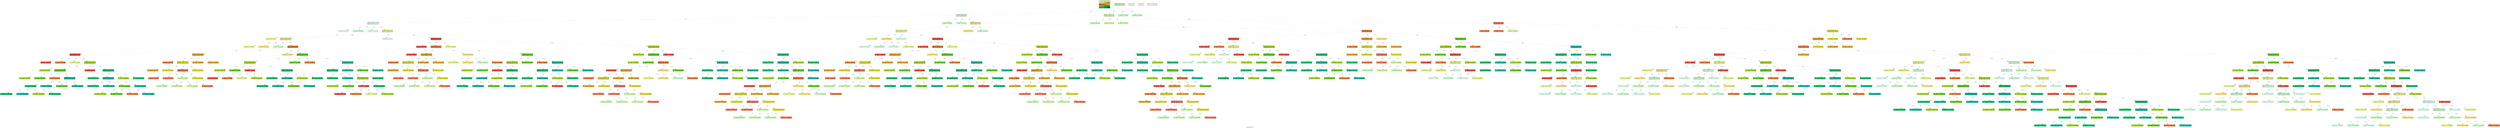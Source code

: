 digraph BlockedMaze { label="BlockedMaze-v0" nodesep=1 ranksep="1.2" node [shape=record penwidth=2] edge [arrowsize=0.7] 
subgraph MAP {label=Map;map [shape=plaintext label=<<table border="1" cellpadding="5" cellspacing="0" cellborder="1"><tr><td bgcolor="0.39803922 0.15947579 0.99679532 1.        ">C:0</td><td bgcolor="0.35098039 0.23194764 0.99315867 1.        ">C:1</td><td bgcolor="0.29607843 0.31486959 0.98720184 1.        ">S:2</td><td bgcolor="0.24901961 0.38410575 0.98063477 1.        ">C:3</td></tr><tr><td bgcolor="0.19411765 0.46220388 0.97128103 1.        ">C:4</td><td bgcolor="0.14705882 0.52643216 0.96182564 1.        ">C:5</td><td bgcolor="0.09215686 0.59770746 0.94913494 1.        ">W:6</td><td bgcolor="0.0372549  0.66454018 0.93467977 1.        ">C:7</td></tr><tr><td bgcolor="0.00980392 0.71791192 0.92090552 1.        ">C:8</td><td bgcolor="0.06470588 0.77520398 0.9032472  1.        ">C:9</td><td bgcolor="0.11176471 0.81974048 0.88677369 1.        ">C:10</td><td bgcolor="0.16666667 0.8660254  0.8660254  1.        ">C:11</td></tr><tr><td bgcolor="0.21372549 0.9005867  0.84695821 1.        ">C:12</td><td bgcolor="0.26862745 0.93467977 0.82325295 1.        ">C:13</td><td bgcolor="0.32352941 0.96182564 0.79801723 1.        ">W:14</td><td bgcolor="0.37058824 0.97940977 0.77520398 1.        ">W:15</td></tr><tr><td bgcolor="0.4254902  0.99315867 0.74725253 1.        ">C:16</td><td bgcolor="0.47254902 0.99907048 0.72218645 1.        ">C:17</td><td bgcolor="0.52745098 0.99907048 0.69169844 1.        ">W:18</td><td bgcolor="0.5745098  0.99315867 0.66454018 1.        ">G:19</td></tr></table>>]} 
"0_2" [label="<f0>2 |<f1> cost: 0 |<f2> f: 6 (0+5)", style=filled color=grey fillcolor="0.29607843 0.31486959 0.98720184 1.        "];  
"0_2" [label="<f0>2 |<f1> cost: 0 |<f2> f: 6 (0+5)", style=filled color=black fillcolor="0.29607843 0.31486959 0.98720184 1.        "];  "0_2.1-0" [label="<f0>1 |<f1> cost: 1 |<f2> f: 8 (0+6)", style=filled color=grey fillcolor="0.35098039 0.23194764 0.99315867 1.        "];   "0_2" -> "0_2.1-0" [label="(L,1)" headlabel=" 1 " style="" color=grey ]; "0_c" [label="Closed: {2}" shape=box]; "0_fr" [label="Fringe: []" shape=box];
"0_2.3-1" [label="<f0>3 |<f1> cost: 1 |<f2> f: 6 (0+4)", style=filled color=grey fillcolor="0.24901961 0.38410575 0.98063477 1.        "];   "0_2" -> "0_2.3-1" [label="(R,1)" headlabel=" 2 " style="" color=grey ]; "0_c" [label="Closed: {2}" shape=box]; "0_fr" [label="Fringe: ['1']" shape=box];
"0_2.2-2" [label="<f0>2 |<f1> cost: 1 |<f2> f: 7 (0+5)", style=filled color=grey fillcolor="0.29607843 0.31486959 0.98720184 1.        "];   "0_2" -> "0_2.2-2" [label="(U,1)" headlabel=" 4 " style="dashed" color=grey ]; "0_c" [label="Closed: {2}" shape=box]; "0_fr" [label="Fringe: ['1', '3']" shape=box];
"0_2.2-3" [label="<f0>2 |<f1> cost: 1 |<f2> f: 7 (0+5)", style=filled color=grey fillcolor="0.29607843 0.31486959 0.98720184 1.        "];   "0_2" -> "0_2.2-3" [label="(D,1)" headlabel=" 5 " style="dashed" color=grey ]; "0_c" [label="Closed: {2}" shape=box]; "0_fr" [label="Fringe: ['1', '3']" shape=box];
"0_2.3.2-0" [label="<f0>2 |<f1> cost: 2 |<f2> f: 8 (1+5)", style=filled color=grey fillcolor="0.29607843 0.31486959 0.98720184 1.        "];   "0_2.3-1" -> "0_2.3.2-0" [label="(L,1)" headlabel=" 6 " style="dashed" color=grey ]; "0_c" [label="Closed: {2}" shape=box]; "0_fr" [label="Fringe: ['1']" shape=box];
"0_2.3.3-1" [label="<f0>3 |<f1> cost: 2 |<f2> f: 7 (1+4)", style=filled color=grey fillcolor="0.24901961 0.38410575 0.98063477 1.        "];   "0_2.3-1" -> "0_2.3.3-1" [label="(R,1)" headlabel=" 7 " style="dashed" color=grey ]; "0_c" [label="Closed: {2}" shape=box]; "0_fr" [label="Fringe: ['1']" shape=box];
"0_2.3.3-2" [label="<f0>3 |<f1> cost: 2 |<f2> f: 7 (1+4)", style=filled color=grey fillcolor="0.24901961 0.38410575 0.98063477 1.        "];   "0_2.3-1" -> "0_2.3.3-2" [label="(U,1)" headlabel=" 8 " style="dashed" color=grey ]; "0_c" [label="Closed: {2}" shape=box]; "0_fr" [label="Fringe: ['1']" shape=box];
"0_2.3-1" [label="<f0>3 |<f1> cost: 1 |<f2> f: 6 (0+4)", style=filled color=black fillcolor="0.24901961 0.38410575 0.98063477 1.        "];  "0_2.3.7-3" [label="<f0>7 |<f1> cost: 2 |<f2> f: 6 (1+3)", style=filled color=grey fillcolor="0.0372549  0.66454018 0.93467977 1.        "];   "0_2.3-1" -> "0_2.3.7-3" [label="(D,1)" headlabel=" 8 " style="" color=grey ]; "0_c" [label="Closed: {2}" shape=box]; "0_fr" [label="Fringe: ['1']" shape=box];
"0_2.3.7.7-0" [label="<f0>7 |<f1> cost: 3 |<f2> f: 7 (2+3)", style=filled color=grey fillcolor="0.0372549  0.66454018 0.93467977 1.        "];   "0_2.3.7-3" -> "0_2.3.7.7-0" [label="(L,1)" headlabel=" 10 " style="dashed" color=grey ]; "0_c" [label="Closed: {2}" shape=box]; "0_fr" [label="Fringe: ['1']" shape=box];
"0_2.3.7.7-1" [label="<f0>7 |<f1> cost: 3 |<f2> f: 7 (2+3)", style=filled color=grey fillcolor="0.0372549  0.66454018 0.93467977 1.        "];   "0_2.3.7-3" -> "0_2.3.7.7-1" [label="(R,1)" headlabel=" 11 " style="dashed" color=grey ]; "0_c" [label="Closed: {2}" shape=box]; "0_fr" [label="Fringe: ['1']" shape=box];
"0_2.3.7.3-2" [label="<f0>3 |<f1> cost: 3 |<f2> f: 8 (2+4)", style=filled color=grey fillcolor="0.24901961 0.38410575 0.98063477 1.        "];   "0_2.3.7-3" -> "0_2.3.7.3-2" [label="(U,1)" headlabel=" 12 " style="dashed" color=grey ]; "0_c" [label="Closed: {2}" shape=box]; "0_fr" [label="Fringe: ['1']" shape=box];
"0_2.3.7-3" [label="<f0>7 |<f1> cost: 2 |<f2> f: 6 (1+3)", style=filled color=black fillcolor="0.0372549  0.66454018 0.93467977 1.        "];  "0_2.3.7.11-3" [label="<f0>11 |<f1> cost: 3 |<f2> f: 6 (2+2)", style=filled color=grey fillcolor="0.16666667 0.8660254  0.8660254  1.        "];   "0_2.3.7-3" -> "0_2.3.7.11-3" [label="(D,1)" headlabel=" 12 " style="" color=grey ]; "0_c" [label="Closed: {2}" shape=box]; "0_fr" [label="Fringe: ['1']" shape=box];
"0_2.3.7.11-3" [label="<f0>11 |<f1> cost: 3 |<f2> f: 6 (2+2)", style=filled color=black fillcolor="0.16666667 0.8660254  0.8660254  1.        "];  "0_2.3.7.11.10-0" [label="<f0>10 |<f1> cost: 4 |<f2> f: 8 (3+3)", style=filled color=grey fillcolor="0.11176471 0.81974048 0.88677369 1.        "];   "0_2.3.7.11-3" -> "0_2.3.7.11.10-0" [label="(L,1)" headlabel=" 13 " style="" color=grey ]; "0_c" [label="Closed: {2}" shape=box]; "0_fr" [label="Fringe: ['1']" shape=box];
"0_2.3.7.11.11-1" [label="<f0>11 |<f1> cost: 4 |<f2> f: 7 (3+2)", style=filled color=grey fillcolor="0.16666667 0.8660254  0.8660254  1.        "];   "0_2.3.7.11-3" -> "0_2.3.7.11.11-1" [label="(R,1)" headlabel=" 15 " style="dashed" color=grey ]; "0_c" [label="Closed: {2}" shape=box]; "0_fr" [label="Fringe: ['1', '10']" shape=box];
"0_2.3.7.11.7-2" [label="<f0>7 |<f1> cost: 4 |<f2> f: 8 (3+3)", style=filled color=grey fillcolor="0.0372549  0.66454018 0.93467977 1.        "];   "0_2.3.7.11-3" -> "0_2.3.7.11.7-2" [label="(U,1)" headlabel=" 16 " style="dashed" color=grey ]; "0_c" [label="Closed: {2}" shape=box]; "0_fr" [label="Fringe: ['1', '10']" shape=box];
"0_2.3.7.11.11-3" [label="<f0>11 |<f1> cost: 4 |<f2> f: 7 (3+2)", style=filled color=grey fillcolor="0.16666667 0.8660254  0.8660254  1.        "];   "0_2.3.7.11-3" -> "0_2.3.7.11.11-3" [label="(D,1)" headlabel=" 17 " style="dashed" color=grey ]; "0_c" [label="Closed: {2}" shape=box]; "0_fr" [label="Fringe: ['1', '10']" shape=box];
"0_2.1-0" [label="<f0>1 |<f1> cost: 1 |<f2> f: 8 (0+6)", style=filled color=black fillcolor="0.35098039 0.23194764 0.99315867 1.        "];  "0_2.1.0-0" [label="<f0>0 |<f1> cost: 2 |<f2> f: 10 (1+7)", style=filled color=grey fillcolor="0.39803922 0.15947579 0.99679532 1.        "];   "0_2.1-0" -> "0_2.1.0-0" [label="(L,1)" headlabel=" 17 " style="" color=grey ]; "0_c" [label="Closed: {2}" shape=box]; "0_fr" [label="Fringe: ['10']" shape=box];
"0_2.1.2-1" [label="<f0>2 |<f1> cost: 2 |<f2> f: 8 (1+5)", style=filled color=grey fillcolor="0.29607843 0.31486959 0.98720184 1.        "];   "0_2.1-0" -> "0_2.1.2-1" [label="(R,1)" headlabel=" 19 " style="dashed" color=grey ]; "0_c" [label="Closed: {2}" shape=box]; "0_fr" [label="Fringe: ['10', '0']" shape=box];
"0_2.1.1-2" [label="<f0>1 |<f1> cost: 2 |<f2> f: 9 (1+6)", style=filled color=grey fillcolor="0.35098039 0.23194764 0.99315867 1.        "];   "0_2.1-0" -> "0_2.1.1-2" [label="(U,1)" headlabel=" 20 " style="dashed" color=grey ]; "0_c" [label="Closed: {2}" shape=box]; "0_fr" [label="Fringe: ['10', '0']" shape=box];
"0_2.1.5-3" [label="<f0>5 |<f1> cost: 2 |<f2> f: 8 (1+5)", style=filled color=grey fillcolor="0.14705882 0.52643216 0.96182564 1.        "];   "0_2.1-0" -> "0_2.1.5-3" [label="(D,1)" headlabel=" 20 " style="" color=grey ]; "0_c" [label="Closed: {2}" shape=box]; "0_fr" [label="Fringe: ['10', '0']" shape=box];
"0_2.3.7.11.10-0" [label="<f0>10 |<f1> cost: 4 |<f2> f: 8 (3+3)", style=filled color=black fillcolor="0.11176471 0.81974048 0.88677369 1.        "];  "0_2.3.7.11.10.9-0" [label="<f0>9 |<f1> cost: 5 |<f2> f: 10 (4+4)", style=filled color=grey fillcolor="0.06470588 0.77520398 0.9032472  1.        "];   "0_2.3.7.11.10-0" -> "0_2.3.7.11.10.9-0" [label="(L,1)" headlabel=" 21 " style="" color=grey ]; "0_c" [label="Closed: {2}" shape=box]; "0_fr" [label="Fringe: ['0', '5']" shape=box];
"0_2.3.7.11.10.11-1" [label="<f0>11 |<f1> cost: 5 |<f2> f: 8 (4+2)", style=filled color=grey fillcolor="0.16666667 0.8660254  0.8660254  1.        "];   "0_2.3.7.11.10-0" -> "0_2.3.7.11.10.11-1" [label="(R,1)" headlabel=" 23 " style="dashed" color=grey ]; "0_c" [label="Closed: {2}" shape=box]; "0_fr" [label="Fringe: ['0', '5', '9']" shape=box];
"0_2.3.7.11.10.10-2" [label="<f0>10 |<f1> cost: 5 |<f2> f: 9 (4+3)", style=filled color=grey fillcolor="0.11176471 0.81974048 0.88677369 1.        "];   "0_2.3.7.11.10-0" -> "0_2.3.7.11.10.10-2" [label="(U,1)" headlabel=" 24 " style="dashed" color=grey ]; "0_c" [label="Closed: {2}" shape=box]; "0_fr" [label="Fringe: ['0', '5', '9']" shape=box];
"0_2.3.7.11.10.10-3" [label="<f0>10 |<f1> cost: 5 |<f2> f: 9 (4+3)", style=filled color=grey fillcolor="0.11176471 0.81974048 0.88677369 1.        "];   "0_2.3.7.11.10-0" -> "0_2.3.7.11.10.10-3" [label="(D,1)" headlabel=" 25 " style="dashed" color=grey ]; "0_c" [label="Closed: {2}" shape=box]; "0_fr" [label="Fringe: ['0', '5', '9']" shape=box];
"0_2.1.5-3" [label="<f0>5 |<f1> cost: 2 |<f2> f: 8 (1+5)", style=filled color=black fillcolor="0.14705882 0.52643216 0.96182564 1.        "];  "0_2.1.5.4-0" [label="<f0>4 |<f1> cost: 3 |<f2> f: 10 (2+6)", style=filled color=grey fillcolor="0.19411765 0.46220388 0.97128103 1.        "];   "0_2.1.5-3" -> "0_2.1.5.4-0" [label="(L,1)" headlabel=" 25 " style="" color=grey ]; "0_c" [label="Closed: {2}" shape=box]; "0_fr" [label="Fringe: ['0', '9']" shape=box];
"0_2.1.5.5-1" [label="<f0>5 |<f1> cost: 3 |<f2> f: 9 (2+5)", style=filled color=grey fillcolor="0.14705882 0.52643216 0.96182564 1.        "];   "0_2.1.5-3" -> "0_2.1.5.5-1" [label="(R,1)" headlabel=" 27 " style="dashed" color=grey ]; "0_c" [label="Closed: {2}" shape=box]; "0_fr" [label="Fringe: ['0', '9', '4']" shape=box];
"0_2.1.5.1-2" [label="<f0>1 |<f1> cost: 3 |<f2> f: 10 (2+6)", style=filled color=grey fillcolor="0.35098039 0.23194764 0.99315867 1.        "];   "0_2.1.5-3" -> "0_2.1.5.1-2" [label="(U,1)" headlabel=" 28 " style="dashed" color=grey ]; "0_c" [label="Closed: {2}" shape=box]; "0_fr" [label="Fringe: ['0', '9', '4']" shape=box];
"0_2.1.5.9-3" [label="<f0>9 |<f1> cost: 3 |<f2> f: 8 (2+4)", style=filled color=grey fillcolor="0.06470588 0.77520398 0.9032472  1.        "];   "0_2.1.5-3" -> "0_2.1.5.9-3" [label="(D,1)" headlabel=" 28 " style="" color=grey ]; "0_c" [label="Closed: {2}" shape=box]; "0_fr" [label="Fringe: ['0', '9', '4']" shape=box];
"0_2.1.5.9-3" [label="<f0>9 |<f1> cost: 3 |<f2> f: 8 (2+4)", style=filled color=black fillcolor="0.06470588 0.77520398 0.9032472  1.        "];  "0_2.1.5.9.8-0" [label="<f0>8 |<f1> cost: 4 |<f2> f: 10 (3+5)", style=filled color=grey fillcolor="0.00980392 0.71791192 0.92090552 1.        "];   "0_2.1.5.9-3" -> "0_2.1.5.9.8-0" [label="(L,1)" headlabel=" 29 " style="" color=grey ]; "0_c" [label="Closed: {2}" shape=box]; "0_fr" [label="Fringe: ['0', '4']" shape=box];
"0_2.1.5.9.10-1" [label="<f0>10 |<f1> cost: 4 |<f2> f: 8 (3+3)", style=filled color=grey fillcolor="0.11176471 0.81974048 0.88677369 1.        "];   "0_2.1.5.9-3" -> "0_2.1.5.9.10-1" [label="(R,1)" headlabel=" 30 " style="" color=grey ]; "0_c" [label="Closed: {2}" shape=box]; "0_fr" [label="Fringe: ['0', '4', '8']" shape=box];
"0_2.1.5.9.5-2" [label="<f0>5 |<f1> cost: 4 |<f2> f: 10 (3+5)", style=filled color=grey fillcolor="0.14705882 0.52643216 0.96182564 1.        "];   "0_2.1.5.9-3" -> "0_2.1.5.9.5-2" [label="(U,1)" headlabel=" 32 " style="dashed" color=grey ]; "0_c" [label="Closed: {2}" shape=box]; "0_fr" [label="Fringe: ['0', '4', '8', '10']" shape=box];
"0_2.1.5.9.13-3" [label="<f0>13 |<f1> cost: 4 |<f2> f: 8 (3+3)", style=filled color=grey fillcolor="0.26862745 0.93467977 0.82325295 1.        "];   "0_2.1.5.9-3" -> "0_2.1.5.9.13-3" [label="(D,1)" headlabel=" 32 " style="" color=grey ]; "0_c" [label="Closed: {2}" shape=box]; "0_fr" [label="Fringe: ['0', '4', '8', '10']" shape=box];
"0_2.1.5.9.10.9-0" [label="<f0>9 |<f1> cost: 5 |<f2> f: 10 (4+4)", style=filled color=grey fillcolor="0.06470588 0.77520398 0.9032472  1.        "];   "0_2.1.5.9.10-1" -> "0_2.1.5.9.10.9-0" [label="(L,1)" headlabel=" 34 " style="dashed" color=grey ]; "0_c" [label="Closed: {2}" shape=box]; "0_fr" [label="Fringe: ['0', '4', '8', '13']" shape=box];
"0_2.1.5.9.10-1" [label="<f0>10 |<f1> cost: 4 |<f2> f: 8 (3+3)", style=filled color=black fillcolor="0.11176471 0.81974048 0.88677369 1.        "];  "0_2.1.5.9.10.11-1" [label="<f0>11 |<f1> cost: 5 |<f2> f: 8 (4+2)", style=filled color=grey fillcolor="0.16666667 0.8660254  0.8660254  1.        "];   "0_2.1.5.9.10-1" -> "0_2.1.5.9.10.11-1" [label="(R,1)" headlabel=" 34 " style="" color=grey ]; "0_c" [label="Closed: {2}" shape=box]; "0_fr" [label="Fringe: ['0', '4', '8', '13']" shape=box];
"0_2.1.5.9.10.10-2" [label="<f0>10 |<f1> cost: 5 |<f2> f: 9 (4+3)", style=filled color=grey fillcolor="0.11176471 0.81974048 0.88677369 1.        "];   "0_2.1.5.9.10-1" -> "0_2.1.5.9.10.10-2" [label="(U,1)" headlabel=" 36 " style="dashed" color=grey ]; "0_c" [label="Closed: {2}" shape=box]; "0_fr" [label="Fringe: ['0', '4', '8', '13', '11']" shape=box];
"0_2.1.5.9.10.10-3" [label="<f0>10 |<f1> cost: 5 |<f2> f: 9 (4+3)", style=filled color=grey fillcolor="0.11176471 0.81974048 0.88677369 1.        "];   "0_2.1.5.9.10-1" -> "0_2.1.5.9.10.10-3" [label="(D,1)" headlabel=" 37 " style="dashed" color=grey ]; "0_c" [label="Closed: {2}" shape=box]; "0_fr" [label="Fringe: ['0', '4', '8', '13', '11']" shape=box];
"0_2.1.5.9.13-3" [label="<f0>13 |<f1> cost: 4 |<f2> f: 8 (3+3)", style=filled color=black fillcolor="0.26862745 0.93467977 0.82325295 1.        "];  "0_2.1.5.9.13.12-0" [label="<f0>12 |<f1> cost: 5 |<f2> f: 10 (4+4)", style=filled color=grey fillcolor="0.21372549 0.9005867  0.84695821 1.        "];   "0_2.1.5.9.13-3" -> "0_2.1.5.9.13.12-0" [label="(L,1)" headlabel=" 37 " style="" color=grey ]; "0_c" [label="Closed: {2}" shape=box]; "0_fr" [label="Fringe: ['0', '4', '8', '11']" shape=box];
"0_2.1.5.9.13.13-1" [label="<f0>13 |<f1> cost: 5 |<f2> f: 9 (4+3)", style=filled color=grey fillcolor="0.26862745 0.93467977 0.82325295 1.        "];   "0_2.1.5.9.13-3" -> "0_2.1.5.9.13.13-1" [label="(R,1)" headlabel=" 39 " style="dashed" color=grey ]; "0_c" [label="Closed: {2}" shape=box]; "0_fr" [label="Fringe: ['0', '4', '8', '11', '12']" shape=box];
"0_2.1.5.9.13.9-2" [label="<f0>9 |<f1> cost: 5 |<f2> f: 10 (4+4)", style=filled color=grey fillcolor="0.06470588 0.77520398 0.9032472  1.        "];   "0_2.1.5.9.13-3" -> "0_2.1.5.9.13.9-2" [label="(U,1)" headlabel=" 40 " style="dashed" color=grey ]; "0_c" [label="Closed: {2}" shape=box]; "0_fr" [label="Fringe: ['0', '4', '8', '11', '12']" shape=box];
"0_2.1.5.9.13.17-3" [label="<f0>17 |<f1> cost: 5 |<f2> f: 8 (4+2)", style=filled color=grey fillcolor="0.47254902 0.99907048 0.72218645 1.        "];   "0_2.1.5.9.13-3" -> "0_2.1.5.9.13.17-3" [label="(D,1)" headlabel=" 40 " style="" color=grey ]; "0_c" [label="Closed: {2}" shape=box]; "0_fr" [label="Fringe: ['0', '4', '8', '11', '12']" shape=box];
"0_2.1.5.9.10.11.10-0" [label="<f0>10 |<f1> cost: 6 |<f2> f: 10 (5+3)", style=filled color=grey fillcolor="0.11176471 0.81974048 0.88677369 1.        "];   "0_2.1.5.9.10.11-1" -> "0_2.1.5.9.10.11.10-0" [label="(L,1)" headlabel=" 42 " style="dashed" color=grey ]; "0_c" [label="Closed: {2}" shape=box]; "0_fr" [label="Fringe: ['0', '4', '8', '12', '17']" shape=box];
"0_2.1.5.9.10.11.11-1" [label="<f0>11 |<f1> cost: 6 |<f2> f: 9 (5+2)", style=filled color=grey fillcolor="0.16666667 0.8660254  0.8660254  1.        "];   "0_2.1.5.9.10.11-1" -> "0_2.1.5.9.10.11.11-1" [label="(R,1)" headlabel=" 43 " style="dashed" color=grey ]; "0_c" [label="Closed: {2}" shape=box]; "0_fr" [label="Fringe: ['0', '4', '8', '12', '17']" shape=box];
"0_2.1.5.9.10.11-1" [label="<f0>11 |<f1> cost: 5 |<f2> f: 8 (4+2)", style=filled color=black fillcolor="0.16666667 0.8660254  0.8660254  1.        "];  "0_2.1.5.9.10.11.7-2" [label="<f0>7 |<f1> cost: 6 |<f2> f: 10 (5+3)", style=filled color=grey fillcolor="0.0372549  0.66454018 0.93467977 1.        "];   "0_2.1.5.9.10.11-1" -> "0_2.1.5.9.10.11.7-2" [label="(U,1)" headlabel=" 43 " style="" color=grey ]; "0_c" [label="Closed: {2}" shape=box]; "0_fr" [label="Fringe: ['0', '4', '8', '12', '17']" shape=box];
"0_2.1.5.9.10.11.11-3" [label="<f0>11 |<f1> cost: 6 |<f2> f: 9 (5+2)", style=filled color=grey fillcolor="0.16666667 0.8660254  0.8660254  1.        "];   "0_2.1.5.9.10.11-1" -> "0_2.1.5.9.10.11.11-3" [label="(D,1)" headlabel=" 45 " style="dashed" color=grey ]; "0_c" [label="Closed: {2}" shape=box]; "0_fr" [label="Fringe: ['0', '4', '8', '12', '17', '7']" shape=box];
"0_2.1.5.9.13.17-3" [label="<f0>17 |<f1> cost: 5 |<f2> f: 8 (4+2)", style=filled color=black fillcolor="0.47254902 0.99907048 0.72218645 1.        "];  "0_2.1.5.9.13.17.16-0" [label="<f0>16 |<f1> cost: 6 |<f2> f: 10 (5+3)", style=filled color=grey fillcolor="0.4254902  0.99315867 0.74725253 1.        "];   "0_2.1.5.9.13.17-3" -> "0_2.1.5.9.13.17.16-0" [label="(L,1)" headlabel=" 45 " style="" color=grey ]; "0_c" [label="Closed: {2}" shape=box]; "0_fr" [label="Fringe: ['0', '4', '8', '12', '7']" shape=box];
"0_2.1.5.9.13.17.17-1" [label="<f0>17 |<f1> cost: 6 |<f2> f: 9 (5+2)", style=filled color=grey fillcolor="0.47254902 0.99907048 0.72218645 1.        "];   "0_2.1.5.9.13.17-3" -> "0_2.1.5.9.13.17.17-1" [label="(R,1)" headlabel=" 47 " style="dashed" color=grey ]; "0_c" [label="Closed: {2}" shape=box]; "0_fr" [label="Fringe: ['0', '4', '8', '12', '7', '16']" shape=box];
"0_2.1.5.9.13.17.13-2" [label="<f0>13 |<f1> cost: 6 |<f2> f: 10 (5+3)", style=filled color=grey fillcolor="0.26862745 0.93467977 0.82325295 1.        "];   "0_2.1.5.9.13.17-3" -> "0_2.1.5.9.13.17.13-2" [label="(U,1)" headlabel=" 48 " style="dashed" color=grey ]; "0_c" [label="Closed: {2}" shape=box]; "0_fr" [label="Fringe: ['0', '4', '8', '12', '7', '16']" shape=box];
"0_2.1.5.9.13.17.17-3" [label="<f0>17 |<f1> cost: 6 |<f2> f: 9 (5+2)", style=filled color=grey fillcolor="0.47254902 0.99907048 0.72218645 1.        "];   "0_2.1.5.9.13.17-3" -> "0_2.1.5.9.13.17.17-3" [label="(D,1)" headlabel=" 49 " style="dashed" color=grey ]; "0_c" [label="Closed: {2}" shape=box]; "0_fr" [label="Fringe: ['0', '4', '8', '12', '7', '16']" shape=box];
"0_2.1.5.9.13.12.12-0" [label="<f0>12 |<f1> cost: 6 |<f2> f: 11 (5+4)", style=filled color=grey fillcolor="0.21372549 0.9005867  0.84695821 1.        "];   "0_2.1.5.9.13.12-0" -> "0_2.1.5.9.13.12.12-0" [label="(L,1)" headlabel=" 50 " style="dashed" color=grey ]; "0_c" [label="Closed: {2}" shape=box]; "0_fr" [label="Fringe: ['0', '4', '8', '7', '16']" shape=box];
"0_2.1.5.9.13.12.13-1" [label="<f0>13 |<f1> cost: 6 |<f2> f: 10 (5+3)", style=filled color=grey fillcolor="0.26862745 0.93467977 0.82325295 1.        "];   "0_2.1.5.9.13.12-0" -> "0_2.1.5.9.13.12.13-1" [label="(R,1)" headlabel=" 51 " style="dashed" color=grey ]; "0_c" [label="Closed: {2}" shape=box]; "0_fr" [label="Fringe: ['0', '4', '8', '7', '16']" shape=box];
"0_2.1.5.9.13.12-0" [label="<f0>12 |<f1> cost: 5 |<f2> f: 10 (4+4)", style=filled color=black fillcolor="0.21372549 0.9005867  0.84695821 1.        "];  "0_2.1.5.9.13.12.8-2" [label="<f0>8 |<f1> cost: 6 |<f2> f: 12 (5+5)", style=filled color=grey fillcolor="0.00980392 0.71791192 0.92090552 1.        "];   "0_2.1.5.9.13.12-0" -> "0_2.1.5.9.13.12.8-2" [label="(U,1)" headlabel=" 51 " style="" color=grey ]; "0_c" [label="Closed: {2}" shape=box]; "0_fr" [label="Fringe: ['0', '4', '8', '7', '16']" shape=box];
"0_2.1.5.9.13.12.16-3" [label="<f0>16 |<f1> cost: 6 |<f2> f: 10 (5+3)", style=filled color=grey fillcolor="0.4254902  0.99315867 0.74725253 1.        "];   "0_2.1.5.9.13.12-0" -> "0_2.1.5.9.13.12.16-3" [label="(D,1)" headlabel=" 52 " style="" color=grey ]; "0_c" [label="Closed: {2}" shape=box]; "0_fr" [label="Fringe: ['0', '4', '8', '7', '16']" shape=box];
"0_2.3.7.11.10.9-0" [label="<f0>9 |<f1> cost: 5 |<f2> f: 10 (4+4)", style=filled color=black fillcolor="0.06470588 0.77520398 0.9032472  1.        "];  "0_2.3.7.11.10.9.8-0" [label="<f0>8 |<f1> cost: 6 |<f2> f: 12 (5+5)", style=filled color=grey fillcolor="0.00980392 0.71791192 0.92090552 1.        "];   "0_2.3.7.11.10.9-0" -> "0_2.3.7.11.10.9.8-0" [label="(L,1)" headlabel=" 53 " style="" color=grey ]; "0_c" [label="Closed: {2}" shape=box]; "0_fr" [label="Fringe: ['0', '4', '8', '7', '16']" shape=box];
"0_2.3.7.11.10.9.10-1" [label="<f0>10 |<f1> cost: 6 |<f2> f: 10 (5+3)", style=filled color=grey fillcolor="0.11176471 0.81974048 0.88677369 1.        "];   "0_2.3.7.11.10.9-0" -> "0_2.3.7.11.10.9.10-1" [label="(R,1)" headlabel=" 55 " style="dashed" color=grey ]; "0_c" [label="Closed: {2}" shape=box]; "0_fr" [label="Fringe: ['0', '4', '8', '7', '16']" shape=box];
"0_2.3.7.11.10.9.5-2" [label="<f0>5 |<f1> cost: 6 |<f2> f: 12 (5+5)", style=filled color=grey fillcolor="0.14705882 0.52643216 0.96182564 1.        "];   "0_2.3.7.11.10.9-0" -> "0_2.3.7.11.10.9.5-2" [label="(U,1)" headlabel=" 55 " style="" color=grey ]; "0_c" [label="Closed: {2}" shape=box]; "0_fr" [label="Fringe: ['0', '4', '8', '7', '16']" shape=box];
"0_2.3.7.11.10.9.13-3" [label="<f0>13 |<f1> cost: 6 |<f2> f: 10 (5+3)", style=filled color=grey fillcolor="0.26862745 0.93467977 0.82325295 1.        "];   "0_2.3.7.11.10.9-0" -> "0_2.3.7.11.10.9.13-3" [label="(D,1)" headlabel=" 56 " style="" color=grey ]; "0_c" [label="Closed: {2}" shape=box]; "0_fr" [label="Fringe: ['0', '4', '8', '7', '16', '5']" shape=box];
"0_2.1.5.9.10.11.7.7-0" [label="<f0>7 |<f1> cost: 7 |<f2> f: 11 (6+3)", style=filled color=grey fillcolor="0.0372549  0.66454018 0.93467977 1.        "];   "0_2.1.5.9.10.11.7-2" -> "0_2.1.5.9.10.11.7.7-0" [label="(L,1)" headlabel=" 58 " style="dashed" color=grey ]; "0_c" [label="Closed: {2}" shape=box]; "0_fr" [label="Fringe: ['0', '4', '8', '16', '5', '13']" shape=box];
"0_2.1.5.9.10.11.7.7-1" [label="<f0>7 |<f1> cost: 7 |<f2> f: 11 (6+3)", style=filled color=grey fillcolor="0.0372549  0.66454018 0.93467977 1.        "];   "0_2.1.5.9.10.11.7-2" -> "0_2.1.5.9.10.11.7.7-1" [label="(R,1)" headlabel=" 59 " style="dashed" color=grey ]; "0_c" [label="Closed: {2}" shape=box]; "0_fr" [label="Fringe: ['0', '4', '8', '16', '5', '13']" shape=box];
"0_2.1.5.9.10.11.7-2" [label="<f0>7 |<f1> cost: 6 |<f2> f: 10 (5+3)", style=filled color=black fillcolor="0.0372549  0.66454018 0.93467977 1.        "];  "0_2.1.5.9.10.11.7.3-2" [label="<f0>3 |<f1> cost: 7 |<f2> f: 12 (6+4)", style=filled color=grey fillcolor="0.24901961 0.38410575 0.98063477 1.        "];   "0_2.1.5.9.10.11.7-2" -> "0_2.1.5.9.10.11.7.3-2" [label="(U,1)" headlabel=" 59 " style="" color=grey ]; "0_c" [label="Closed: {2}" shape=box]; "0_fr" [label="Fringe: ['0', '4', '8', '16', '5', '13']" shape=box];
"0_2.1.5.9.10.11.7.11-3" [label="<f0>11 |<f1> cost: 7 |<f2> f: 10 (6+2)", style=filled color=grey fillcolor="0.16666667 0.8660254  0.8660254  1.        "];   "0_2.1.5.9.10.11.7-2" -> "0_2.1.5.9.10.11.7.11-3" [label="(D,1)" headlabel=" 61 " style="dashed" color=grey ]; "0_c" [label="Closed: {2}" shape=box]; "0_fr" [label="Fringe: ['0', '4', '8', '16', '5', '13', '3']" shape=box];
"0_2.1.5.9.13.17.16.16-0" [label="<f0>16 |<f1> cost: 7 |<f2> f: 11 (6+3)", style=filled color=grey fillcolor="0.4254902  0.99315867 0.74725253 1.        "];   "0_2.1.5.9.13.17.16-0" -> "0_2.1.5.9.13.17.16.16-0" [label="(L,1)" headlabel=" 62 " style="dashed" color=grey ]; "0_c" [label="Closed: {2}" shape=box]; "0_fr" [label="Fringe: ['0', '4', '8', '5', '13', '3']" shape=box];
"0_2.1.5.9.13.17.16.17-1" [label="<f0>17 |<f1> cost: 7 |<f2> f: 10 (6+2)", style=filled color=grey fillcolor="0.47254902 0.99907048 0.72218645 1.        "];   "0_2.1.5.9.13.17.16-0" -> "0_2.1.5.9.13.17.16.17-1" [label="(R,1)" headlabel=" 63 " style="dashed" color=grey ]; "0_c" [label="Closed: {2}" shape=box]; "0_fr" [label="Fringe: ['0', '4', '8', '5', '13', '3']" shape=box];
"0_2.1.5.9.13.17.16-0" [label="<f0>16 |<f1> cost: 6 |<f2> f: 10 (5+3)", style=filled color=black fillcolor="0.4254902  0.99315867 0.74725253 1.        "];  "0_2.1.5.9.13.17.16.12-2" [label="<f0>12 |<f1> cost: 7 |<f2> f: 12 (6+4)", style=filled color=grey fillcolor="0.21372549 0.9005867  0.84695821 1.        "];   "0_2.1.5.9.13.17.16-0" -> "0_2.1.5.9.13.17.16.12-2" [label="(U,1)" headlabel=" 63 " style="" color=grey ]; "0_c" [label="Closed: {2}" shape=box]; "0_fr" [label="Fringe: ['0', '4', '8', '5', '13', '3']" shape=box];
"0_2.1.5.9.13.17.16.16-3" [label="<f0>16 |<f1> cost: 7 |<f2> f: 11 (6+3)", style=filled color=grey fillcolor="0.4254902  0.99315867 0.74725253 1.        "];   "0_2.1.5.9.13.17.16-0" -> "0_2.1.5.9.13.17.16.16-3" [label="(D,1)" headlabel=" 65 " style="dashed" color=grey ]; "0_c" [label="Closed: {2}" shape=box]; "0_fr" [label="Fringe: ['0', '4', '8', '5', '13', '3', '12']" shape=box];
"0_2.1.5.9.13.12.16.16-0" [label="<f0>16 |<f1> cost: 7 |<f2> f: 11 (6+3)", style=filled color=grey fillcolor="0.4254902  0.99315867 0.74725253 1.        "];   "0_2.1.5.9.13.12.16-3" -> "0_2.1.5.9.13.12.16.16-0" [label="(L,1)" headlabel=" 66 " style="dashed" color=grey ]; "0_c" [label="Closed: {2}" shape=box]; "0_fr" [label="Fringe: ['0', '4', '8', '5', '13', '3', '12']" shape=box];
"0_2.1.5.9.13.12.16-3" [label="<f0>16 |<f1> cost: 6 |<f2> f: 10 (5+3)", style=filled color=black fillcolor="0.4254902  0.99315867 0.74725253 1.        "];  "0_2.1.5.9.13.12.16.17-1" [label="<f0>17 |<f1> cost: 7 |<f2> f: 10 (6+2)", style=filled color=grey fillcolor="0.47254902 0.99907048 0.72218645 1.        "];   "0_2.1.5.9.13.12.16-3" -> "0_2.1.5.9.13.12.16.17-1" [label="(R,1)" headlabel=" 66 " style="" color=grey ]; "0_c" [label="Closed: {2}" shape=box]; "0_fr" [label="Fringe: ['0', '4', '8', '5', '13', '3', '12']" shape=box];
"0_2.1.5.9.13.12.16.12-2" [label="<f0>12 |<f1> cost: 7 |<f2> f: 12 (6+4)", style=filled color=grey fillcolor="0.21372549 0.9005867  0.84695821 1.        "];   "0_2.1.5.9.13.12.16-3" -> "0_2.1.5.9.13.12.16.12-2" [label="(U,1)" headlabel=" 68 " style="dashed" color=grey ]; "0_c" [label="Closed: {2}" shape=box]; "0_fr" [label="Fringe: ['0', '4', '8', '5', '13', '3', '12', '17']" shape=box];
"0_2.1.5.9.13.12.16.16-3" [label="<f0>16 |<f1> cost: 7 |<f2> f: 11 (6+3)", style=filled color=grey fillcolor="0.4254902  0.99315867 0.74725253 1.        "];   "0_2.1.5.9.13.12.16-3" -> "0_2.1.5.9.13.12.16.16-3" [label="(D,1)" headlabel=" 69 " style="dashed" color=grey ]; "0_c" [label="Closed: {2}" shape=box]; "0_fr" [label="Fringe: ['0', '4', '8', '5', '13', '3', '12', '17']" shape=box];
"0_2.3.7.11.10.9.13-3" [label="<f0>13 |<f1> cost: 6 |<f2> f: 10 (5+3)", style=filled color=black fillcolor="0.26862745 0.93467977 0.82325295 1.        "];  "0_2.3.7.11.10.9.13.12-0" [label="<f0>12 |<f1> cost: 7 |<f2> f: 12 (6+4)", style=filled color=grey fillcolor="0.21372549 0.9005867  0.84695821 1.        "];   "0_2.3.7.11.10.9.13-3" -> "0_2.3.7.11.10.9.13.12-0" [label="(L,1)" headlabel=" 69 " style="" color=grey ]; "0_c" [label="Closed: {2}" shape=box]; "0_fr" [label="Fringe: ['0', '4', '8', '5', '3', '12', '17']" shape=box];
"0_2.3.7.11.10.9.13.13-1" [label="<f0>13 |<f1> cost: 7 |<f2> f: 11 (6+3)", style=filled color=grey fillcolor="0.26862745 0.93467977 0.82325295 1.        "];   "0_2.3.7.11.10.9.13-3" -> "0_2.3.7.11.10.9.13.13-1" [label="(R,1)" headlabel=" 71 " style="dashed" color=grey ]; "0_c" [label="Closed: {2}" shape=box]; "0_fr" [label="Fringe: ['0', '4', '8', '5', '3', '12', '17']" shape=box];
"0_2.3.7.11.10.9.13.9-2" [label="<f0>9 |<f1> cost: 7 |<f2> f: 12 (6+4)", style=filled color=grey fillcolor="0.06470588 0.77520398 0.9032472  1.        "];   "0_2.3.7.11.10.9.13-3" -> "0_2.3.7.11.10.9.13.9-2" [label="(U,1)" headlabel=" 72 " style="dashed" color=grey ]; "0_c" [label="Closed: {2}" shape=box]; "0_fr" [label="Fringe: ['0', '4', '8', '5', '3', '12', '17']" shape=box];
"0_2.3.7.11.10.9.13.17-3" [label="<f0>17 |<f1> cost: 7 |<f2> f: 10 (6+2)", style=filled color=grey fillcolor="0.47254902 0.99907048 0.72218645 1.        "];   "0_2.3.7.11.10.9.13-3" -> "0_2.3.7.11.10.9.13.17-3" [label="(D,1)" headlabel=" 72 " style="" color=grey ]; "0_c" [label="Closed: {2}" shape=box]; "0_fr" [label="Fringe: ['0', '4', '8', '5', '3', '12', '17']" shape=box];
"0_2.1.5.4.4-0" [label="<f0>4 |<f1> cost: 4 |<f2> f: 11 (3+6)", style=filled color=grey fillcolor="0.19411765 0.46220388 0.97128103 1.        "];   "0_2.1.5.4-0" -> "0_2.1.5.4.4-0" [label="(L,1)" headlabel=" 74 " style="dashed" color=grey ]; "0_c" [label="Closed: {2}" shape=box]; "0_fr" [label="Fringe: ['0', '8', '5', '3', '12', '17']" shape=box];
"0_2.1.5.4.5-1" [label="<f0>5 |<f1> cost: 4 |<f2> f: 10 (3+5)", style=filled color=grey fillcolor="0.14705882 0.52643216 0.96182564 1.        "];   "0_2.1.5.4-0" -> "0_2.1.5.4.5-1" [label="(R,1)" headlabel=" 75 " style="dashed" color=grey ]; "0_c" [label="Closed: {2}" shape=box]; "0_fr" [label="Fringe: ['0', '8', '5', '3', '12', '17']" shape=box];
"0_2.1.5.4-0" [label="<f0>4 |<f1> cost: 3 |<f2> f: 10 (2+6)", style=filled color=black fillcolor="0.19411765 0.46220388 0.97128103 1.        "];  "0_2.1.5.4.0-2" [label="<f0>0 |<f1> cost: 4 |<f2> f: 12 (3+7)", style=filled color=grey fillcolor="0.39803922 0.15947579 0.99679532 1.        "];   "0_2.1.5.4-0" -> "0_2.1.5.4.0-2" [label="(U,1)" headlabel=" 75 " style="" color=grey ]; "0_c" [label="Closed: {2}" shape=box]; "0_fr" [label="Fringe: ['0', '8', '5', '3', '12', '17']" shape=box];
"0_2.1.5.4.8-3" [label="<f0>8 |<f1> cost: 4 |<f2> f: 10 (3+5)", style=filled color=grey fillcolor="0.00980392 0.71791192 0.92090552 1.        "];   "0_2.1.5.4-0" -> "0_2.1.5.4.8-3" [label="(D,1)" headlabel=" 76 " style="" color=grey ]; "0_c" [label="Closed: {2}" shape=box]; "0_fr" [label="Fringe: ['0', '8', '5', '3', '12', '17']" shape=box];
"0_2.1.0.0-0" [label="<f0>0 |<f1> cost: 3 |<f2> f: 11 (2+7)", style=filled color=grey fillcolor="0.39803922 0.15947579 0.99679532 1.        "];   "0_2.1.0-0" -> "0_2.1.0.0-0" [label="(L,1)" headlabel=" 78 " style="dashed" color=grey ]; "0_c" [label="Closed: {2}" shape=box]; "0_fr" [label="Fringe: ['8', '5', '3', '12', '17']" shape=box];
"0_2.1.0.1-1" [label="<f0>1 |<f1> cost: 3 |<f2> f: 10 (2+6)", style=filled color=grey fillcolor="0.35098039 0.23194764 0.99315867 1.        "];   "0_2.1.0-0" -> "0_2.1.0.1-1" [label="(R,1)" headlabel=" 79 " style="dashed" color=grey ]; "0_c" [label="Closed: {2}" shape=box]; "0_fr" [label="Fringe: ['8', '5', '3', '12', '17']" shape=box];
"0_2.1.0.0-2" [label="<f0>0 |<f1> cost: 3 |<f2> f: 11 (2+7)", style=filled color=grey fillcolor="0.39803922 0.15947579 0.99679532 1.        "];   "0_2.1.0-0" -> "0_2.1.0.0-2" [label="(U,1)" headlabel=" 80 " style="dashed" color=grey ]; "0_c" [label="Closed: {2}" shape=box]; "0_fr" [label="Fringe: ['8', '5', '3', '12', '17']" shape=box];
"0_2.1.0-0" [label="<f0>0 |<f1> cost: 2 |<f2> f: 10 (1+7)", style=filled color=black fillcolor="0.39803922 0.15947579 0.99679532 1.        "];  "0_2.1.0.4-3" [label="<f0>4 |<f1> cost: 3 |<f2> f: 10 (2+6)", style=filled color=grey fillcolor="0.19411765 0.46220388 0.97128103 1.        "];   "0_2.1.0-0" -> "0_2.1.0.4-3" [label="(D,1)" headlabel=" 80 " style="" color=grey ]; "0_c" [label="Closed: {2}" shape=box]; "0_fr" [label="Fringe: ['8', '5', '3', '12', '17']" shape=box];
"0_2.1.5.4.8.8-0" [label="<f0>8 |<f1> cost: 5 |<f2> f: 11 (4+5)", style=filled color=grey fillcolor="0.00980392 0.71791192 0.92090552 1.        "];   "0_2.1.5.4.8-3" -> "0_2.1.5.4.8.8-0" [label="(L,1)" headlabel=" 82 " style="dashed" color=grey ]; "0_c" [label="Closed: {2}" shape=box]; "0_fr" [label="Fringe: ['5', '3', '12', '17', '4']" shape=box];
"0_2.1.5.4.8-3" [label="<f0>8 |<f1> cost: 4 |<f2> f: 10 (3+5)", style=filled color=black fillcolor="0.00980392 0.71791192 0.92090552 1.        "];  "0_2.1.5.4.8.9-1" [label="<f0>9 |<f1> cost: 5 |<f2> f: 10 (4+4)", style=filled color=grey fillcolor="0.06470588 0.77520398 0.9032472  1.        "];   "0_2.1.5.4.8-3" -> "0_2.1.5.4.8.9-1" [label="(R,1)" headlabel=" 82 " style="" color=grey ]; "0_c" [label="Closed: {2}" shape=box]; "0_fr" [label="Fringe: ['5', '3', '12', '17', '4']" shape=box];
"0_2.1.5.4.8.4-2" [label="<f0>4 |<f1> cost: 5 |<f2> f: 12 (4+6)", style=filled color=grey fillcolor="0.19411765 0.46220388 0.97128103 1.        "];   "0_2.1.5.4.8-3" -> "0_2.1.5.4.8.4-2" [label="(U,1)" headlabel=" 84 " style="dashed" color=grey ]; "0_c" [label="Closed: {2}" shape=box]; "0_fr" [label="Fringe: ['5', '3', '12', '17', '4', '9']" shape=box];
"0_2.1.5.4.8.12-3" [label="<f0>12 |<f1> cost: 5 |<f2> f: 10 (4+4)", style=filled color=grey fillcolor="0.21372549 0.9005867  0.84695821 1.        "];   "0_2.1.5.4.8-3" -> "0_2.1.5.4.8.12-3" [label="(D,1)" headlabel=" 84 " style="" color=grey ]; "0_c" [label="Closed: {2}" shape=box]; "0_fr" [label="Fringe: ['5', '3', '12', '17', '4', '9']" shape=box];
"0_2.1.0.4.4-0" [label="<f0>4 |<f1> cost: 4 |<f2> f: 11 (3+6)", style=filled color=grey fillcolor="0.19411765 0.46220388 0.97128103 1.        "];   "0_2.1.0.4-3" -> "0_2.1.0.4.4-0" [label="(L,1)" headlabel=" 86 " style="dashed" color=grey ]; "0_c" [label="Closed: {2}" shape=box]; "0_fr" [label="Fringe: ['5', '3', '12', '17', '9']" shape=box];
"0_2.1.0.4-3" [label="<f0>4 |<f1> cost: 3 |<f2> f: 10 (2+6)", style=filled color=black fillcolor="0.19411765 0.46220388 0.97128103 1.        "];  "0_2.1.0.4.5-1" [label="<f0>5 |<f1> cost: 4 |<f2> f: 10 (3+5)", style=filled color=grey fillcolor="0.14705882 0.52643216 0.96182564 1.        "];   "0_2.1.0.4-3" -> "0_2.1.0.4.5-1" [label="(R,1)" headlabel=" 86 " style="" color=grey ]; "0_c" [label="Closed: {2}" shape=box]; "0_fr" [label="Fringe: ['5', '3', '12', '17', '9']" shape=box];
"0_2.1.0.4.0-2" [label="<f0>0 |<f1> cost: 4 |<f2> f: 12 (3+7)", style=filled color=grey fillcolor="0.39803922 0.15947579 0.99679532 1.        "];   "0_2.1.0.4-3" -> "0_2.1.0.4.0-2" [label="(U,1)" headlabel=" 88 " style="dashed" color=grey ]; "0_c" [label="Closed: {2}" shape=box]; "0_fr" [label="Fringe: ['5', '3', '12', '17', '9']" shape=box];
"0_2.1.0.4.8-3" [label="<f0>8 |<f1> cost: 4 |<f2> f: 10 (3+5)", style=filled color=grey fillcolor="0.00980392 0.71791192 0.92090552 1.        "];   "0_2.1.0.4-3" -> "0_2.1.0.4.8-3" [label="(D,1)" headlabel=" 88 " style="" color=grey ]; "0_c" [label="Closed: {2}" shape=box]; "0_fr" [label="Fringe: ['5', '3', '12', '17', '9']" shape=box];
"0_2.1.5.4.8.9.8-0" [label="<f0>8 |<f1> cost: 6 |<f2> f: 12 (5+5)", style=filled color=grey fillcolor="0.00980392 0.71791192 0.92090552 1.        "];   "0_2.1.5.4.8.9-1" -> "0_2.1.5.4.8.9.8-0" [label="(L,1)" headlabel=" 90 " style="dashed" color=grey ]; "0_c" [label="Closed: {2}" shape=box]; "0_fr" [label="Fringe: ['5', '3', '12', '17', '8']" shape=box];
"0_2.1.5.4.8.9-1" [label="<f0>9 |<f1> cost: 5 |<f2> f: 10 (4+4)", style=filled color=black fillcolor="0.06470588 0.77520398 0.9032472  1.        "];  "0_2.1.5.4.8.9.10-1" [label="<f0>10 |<f1> cost: 6 |<f2> f: 10 (5+3)", style=filled color=grey fillcolor="0.11176471 0.81974048 0.88677369 1.        "];   "0_2.1.5.4.8.9-1" -> "0_2.1.5.4.8.9.10-1" [label="(R,1)" headlabel=" 90 " style="" color=grey ]; "0_c" [label="Closed: {2}" shape=box]; "0_fr" [label="Fringe: ['5', '3', '12', '17', '8']" shape=box];
"0_2.1.5.4.8.9.5-2" [label="<f0>5 |<f1> cost: 6 |<f2> f: 12 (5+5)", style=filled color=grey fillcolor="0.14705882 0.52643216 0.96182564 1.        "];   "0_2.1.5.4.8.9-1" -> "0_2.1.5.4.8.9.5-2" [label="(U,1)" headlabel=" 92 " style="dashed" color=grey ]; "0_c" [label="Closed: {2}" shape=box]; "0_fr" [label="Fringe: ['5', '3', '12', '17', '8', '10']" shape=box];
"0_2.1.5.4.8.9.13-3" [label="<f0>13 |<f1> cost: 6 |<f2> f: 10 (5+3)", style=filled color=grey fillcolor="0.26862745 0.93467977 0.82325295 1.        "];   "0_2.1.5.4.8.9-1" -> "0_2.1.5.4.8.9.13-3" [label="(D,1)" headlabel=" 92 " style="" color=grey ]; "0_c" [label="Closed: {2}" shape=box]; "0_fr" [label="Fringe: ['5', '3', '12', '17', '8', '10']" shape=box];
"0_2.1.5.4.8.12.12-0" [label="<f0>12 |<f1> cost: 6 |<f2> f: 11 (5+4)", style=filled color=grey fillcolor="0.21372549 0.9005867  0.84695821 1.        "];   "0_2.1.5.4.8.12-3" -> "0_2.1.5.4.8.12.12-0" [label="(L,1)" headlabel=" 94 " style="dashed" color=grey ]; "0_c" [label="Closed: {2}" shape=box]; "0_fr" [label="Fringe: ['5', '3', '17', '8', '10', '13']" shape=box];
"0_2.1.5.4.8.12-3" [label="<f0>12 |<f1> cost: 5 |<f2> f: 10 (4+4)", style=filled color=black fillcolor="0.21372549 0.9005867  0.84695821 1.        "];  "0_2.1.5.4.8.12.13-1" [label="<f0>13 |<f1> cost: 6 |<f2> f: 10 (5+3)", style=filled color=grey fillcolor="0.26862745 0.93467977 0.82325295 1.        "];   "0_2.1.5.4.8.12-3" -> "0_2.1.5.4.8.12.13-1" [label="(R,1)" headlabel=" 94 " style="" color=grey ]; "0_c" [label="Closed: {2}" shape=box]; "0_fr" [label="Fringe: ['5', '3', '17', '8', '10', '13']" shape=box];
"0_2.1.5.4.8.12.8-2" [label="<f0>8 |<f1> cost: 6 |<f2> f: 12 (5+5)", style=filled color=grey fillcolor="0.00980392 0.71791192 0.92090552 1.        "];   "0_2.1.5.4.8.12-3" -> "0_2.1.5.4.8.12.8-2" [label="(U,1)" headlabel=" 96 " style="dashed" color=grey ]; "0_c" [label="Closed: {2}" shape=box]; "0_fr" [label="Fringe: ['5', '3', '17', '8', '10', '13']" shape=box];
"0_2.1.5.4.8.12.16-3" [label="<f0>16 |<f1> cost: 6 |<f2> f: 10 (5+3)", style=filled color=grey fillcolor="0.4254902  0.99315867 0.74725253 1.        "];   "0_2.1.5.4.8.12-3" -> "0_2.1.5.4.8.12.16-3" [label="(D,1)" headlabel=" 96 " style="" color=grey ]; "0_c" [label="Closed: {2}" shape=box]; "0_fr" [label="Fringe: ['5', '3', '17', '8', '10', '13']" shape=box];
"0_2.1.0.4.8.8-0" [label="<f0>8 |<f1> cost: 5 |<f2> f: 11 (4+5)", style=filled color=grey fillcolor="0.00980392 0.71791192 0.92090552 1.        "];   "0_2.1.0.4.8-3" -> "0_2.1.0.4.8.8-0" [label="(L,1)" headlabel=" 98 " style="dashed" color=grey ]; "0_c" [label="Closed: {2}" shape=box]; "0_fr" [label="Fringe: ['5', '3', '17', '10', '13', '16']" shape=box];
"0_2.1.0.4.8-3" [label="<f0>8 |<f1> cost: 4 |<f2> f: 10 (3+5)", style=filled color=black fillcolor="0.00980392 0.71791192 0.92090552 1.        "];  "0_2.1.0.4.8.9-1" [label="<f0>9 |<f1> cost: 5 |<f2> f: 10 (4+4)", style=filled color=grey fillcolor="0.06470588 0.77520398 0.9032472  1.        "];   "0_2.1.0.4.8-3" -> "0_2.1.0.4.8.9-1" [label="(R,1)" headlabel=" 98 " style="" color=grey ]; "0_c" [label="Closed: {2}" shape=box]; "0_fr" [label="Fringe: ['5', '3', '17', '10', '13', '16']" shape=box];
"0_2.1.0.4.8.4-2" [label="<f0>4 |<f1> cost: 5 |<f2> f: 12 (4+6)", style=filled color=grey fillcolor="0.19411765 0.46220388 0.97128103 1.        "];   "0_2.1.0.4.8-3" -> "0_2.1.0.4.8.4-2" [label="(U,1)" headlabel=" 100 " style="dashed" color=grey ]; "0_c" [label="Closed: {2}" shape=box]; "0_fr" [label="Fringe: ['5', '3', '17', '10', '13', '16', '9']" shape=box];
"0_2.1.0.4.8.12-3" [label="<f0>12 |<f1> cost: 5 |<f2> f: 10 (4+4)", style=filled color=grey fillcolor="0.21372549 0.9005867  0.84695821 1.        "];   "0_2.1.0.4.8-3" -> "0_2.1.0.4.8.12-3" [label="(D,1)" headlabel=" 100 " style="" color=grey ]; "0_c" [label="Closed: {2}" shape=box]; "0_fr" [label="Fringe: ['5', '3', '17', '10', '13', '16', '9']" shape=box];
"0_2.1.5.4.8.9.10.9-0" [label="<f0>9 |<f1> cost: 7 |<f2> f: 12 (6+4)", style=filled color=grey fillcolor="0.06470588 0.77520398 0.9032472  1.        "];   "0_2.1.5.4.8.9.10-1" -> "0_2.1.5.4.8.9.10.9-0" [label="(L,1)" headlabel=" 102 " style="dashed" color=grey ]; "0_c" [label="Closed: {2}" shape=box]; "0_fr" [label="Fringe: ['5', '3', '17', '13', '16', '9', '12']" shape=box];
"0_2.1.5.4.8.9.10-1" [label="<f0>10 |<f1> cost: 6 |<f2> f: 10 (5+3)", style=filled color=black fillcolor="0.11176471 0.81974048 0.88677369 1.        "];  "0_2.1.5.4.8.9.10.11-1" [label="<f0>11 |<f1> cost: 7 |<f2> f: 10 (6+2)", style=filled color=grey fillcolor="0.16666667 0.8660254  0.8660254  1.        "];   "0_2.1.5.4.8.9.10-1" -> "0_2.1.5.4.8.9.10.11-1" [label="(R,1)" headlabel=" 102 " style="" color=grey ]; "0_c" [label="Closed: {2}" shape=box]; "0_fr" [label="Fringe: ['5', '3', '17', '13', '16', '9', '12']" shape=box];
"0_2.1.5.4.8.9.10.10-2" [label="<f0>10 |<f1> cost: 7 |<f2> f: 11 (6+3)", style=filled color=grey fillcolor="0.11176471 0.81974048 0.88677369 1.        "];   "0_2.1.5.4.8.9.10-1" -> "0_2.1.5.4.8.9.10.10-2" [label="(U,1)" headlabel=" 104 " style="dashed" color=grey ]; "0_c" [label="Closed: {2}" shape=box]; "0_fr" [label="Fringe: ['5', '3', '17', '13', '16', '9', '12', '11']" shape=box];
"0_2.1.5.4.8.9.10.10-3" [label="<f0>10 |<f1> cost: 7 |<f2> f: 11 (6+3)", style=filled color=grey fillcolor="0.11176471 0.81974048 0.88677369 1.        "];   "0_2.1.5.4.8.9.10-1" -> "0_2.1.5.4.8.9.10.10-3" [label="(D,1)" headlabel=" 105 " style="dashed" color=grey ]; "0_c" [label="Closed: {2}" shape=box]; "0_fr" [label="Fringe: ['5', '3', '17', '13', '16', '9', '12', '11']" shape=box];
"0_2.1.5.4.8.9.13-3" [label="<f0>13 |<f1> cost: 6 |<f2> f: 10 (5+3)", style=filled color=black fillcolor="0.26862745 0.93467977 0.82325295 1.        "];  "0_2.1.5.4.8.9.13.12-0" [label="<f0>12 |<f1> cost: 7 |<f2> f: 12 (6+4)", style=filled color=grey fillcolor="0.21372549 0.9005867  0.84695821 1.        "];   "0_2.1.5.4.8.9.13-3" -> "0_2.1.5.4.8.9.13.12-0" [label="(L,1)" headlabel=" 105 " style="" color=grey ]; "0_c" [label="Closed: {2}" shape=box]; "0_fr" [label="Fringe: ['5', '3', '17', '16', '9', '12', '11']" shape=box];
"0_2.1.5.4.8.9.13.13-1" [label="<f0>13 |<f1> cost: 7 |<f2> f: 11 (6+3)", style=filled color=grey fillcolor="0.26862745 0.93467977 0.82325295 1.        "];   "0_2.1.5.4.8.9.13-3" -> "0_2.1.5.4.8.9.13.13-1" [label="(R,1)" headlabel=" 107 " style="dashed" color=grey ]; "0_c" [label="Closed: {2}" shape=box]; "0_fr" [label="Fringe: ['5', '3', '17', '16', '9', '12', '11']" shape=box];
"0_2.1.5.4.8.9.13.9-2" [label="<f0>9 |<f1> cost: 7 |<f2> f: 12 (6+4)", style=filled color=grey fillcolor="0.06470588 0.77520398 0.9032472  1.        "];   "0_2.1.5.4.8.9.13-3" -> "0_2.1.5.4.8.9.13.9-2" [label="(U,1)" headlabel=" 108 " style="dashed" color=grey ]; "0_c" [label="Closed: {2}" shape=box]; "0_fr" [label="Fringe: ['5', '3', '17', '16', '9', '12', '11']" shape=box];
"0_2.1.5.4.8.9.13.17-3" [label="<f0>17 |<f1> cost: 7 |<f2> f: 10 (6+2)", style=filled color=grey fillcolor="0.47254902 0.99907048 0.72218645 1.        "];   "0_2.1.5.4.8.9.13-3" -> "0_2.1.5.4.8.9.13.17-3" [label="(D,1)" headlabel=" 108 " style="" color=grey ]; "0_c" [label="Closed: {2}" shape=box]; "0_fr" [label="Fringe: ['5', '3', '17', '16', '9', '12', '11']" shape=box];
"0_2.1.5.4.8.12.13.12-0" [label="<f0>12 |<f1> cost: 7 |<f2> f: 12 (6+4)", style=filled color=grey fillcolor="0.21372549 0.9005867  0.84695821 1.        "];   "0_2.1.5.4.8.12.13-1" -> "0_2.1.5.4.8.12.13.12-0" [label="(L,1)" headlabel=" 110 " style="dashed" color=grey ]; "0_c" [label="Closed: {2}" shape=box]; "0_fr" [label="Fringe: ['5', '3', '17', '16', '9', '12', '11']" shape=box];
"0_2.1.5.4.8.12.13.13-1" [label="<f0>13 |<f1> cost: 7 |<f2> f: 11 (6+3)", style=filled color=grey fillcolor="0.26862745 0.93467977 0.82325295 1.        "];   "0_2.1.5.4.8.12.13-1" -> "0_2.1.5.4.8.12.13.13-1" [label="(R,1)" headlabel=" 111 " style="dashed" color=grey ]; "0_c" [label="Closed: {2}" shape=box]; "0_fr" [label="Fringe: ['5', '3', '17', '16', '9', '12', '11']" shape=box];
"0_2.1.5.4.8.12.13-1" [label="<f0>13 |<f1> cost: 6 |<f2> f: 10 (5+3)", style=filled color=black fillcolor="0.26862745 0.93467977 0.82325295 1.        "];  "0_2.1.5.4.8.12.13.9-2" [label="<f0>9 |<f1> cost: 7 |<f2> f: 12 (6+4)", style=filled color=grey fillcolor="0.06470588 0.77520398 0.9032472  1.        "];   "0_2.1.5.4.8.12.13-1" -> "0_2.1.5.4.8.12.13.9-2" [label="(U,1)" headlabel=" 111 " style="" color=grey ]; "0_c" [label="Closed: {2}" shape=box]; "0_fr" [label="Fringe: ['5', '3', '17', '16', '9', '12', '11']" shape=box];
"0_2.1.5.4.8.12.13.17-3" [label="<f0>17 |<f1> cost: 7 |<f2> f: 10 (6+2)", style=filled color=grey fillcolor="0.47254902 0.99907048 0.72218645 1.        "];   "0_2.1.5.4.8.12.13-1" -> "0_2.1.5.4.8.12.13.17-3" [label="(D,1)" headlabel=" 112 " style="" color=grey ]; "0_c" [label="Closed: {2}" shape=box]; "0_fr" [label="Fringe: ['5', '3', '17', '16', '9', '12', '11']" shape=box];
"0_2.1.0.4.8.12.12-0" [label="<f0>12 |<f1> cost: 6 |<f2> f: 11 (5+4)", style=filled color=grey fillcolor="0.21372549 0.9005867  0.84695821 1.        "];   "0_2.1.0.4.8.12-3" -> "0_2.1.0.4.8.12.12-0" [label="(L,1)" headlabel=" 114 " style="dashed" color=grey ]; "0_c" [label="Closed: {2}" shape=box]; "0_fr" [label="Fringe: ['5', '3', '17', '16', '9', '11']" shape=box];
"0_2.1.0.4.8.12-3" [label="<f0>12 |<f1> cost: 5 |<f2> f: 10 (4+4)", style=filled color=black fillcolor="0.21372549 0.9005867  0.84695821 1.        "];  "0_2.1.0.4.8.12.13-1" [label="<f0>13 |<f1> cost: 6 |<f2> f: 10 (5+3)", style=filled color=grey fillcolor="0.26862745 0.93467977 0.82325295 1.        "];   "0_2.1.0.4.8.12-3" -> "0_2.1.0.4.8.12.13-1" [label="(R,1)" headlabel=" 114 " style="" color=grey ]; "0_c" [label="Closed: {2}" shape=box]; "0_fr" [label="Fringe: ['5', '3', '17', '16', '9', '11']" shape=box];
"0_2.1.0.4.8.12.8-2" [label="<f0>8 |<f1> cost: 6 |<f2> f: 12 (5+5)", style=filled color=grey fillcolor="0.00980392 0.71791192 0.92090552 1.        "];   "0_2.1.0.4.8.12-3" -> "0_2.1.0.4.8.12.8-2" [label="(U,1)" headlabel=" 116 " style="dashed" color=grey ]; "0_c" [label="Closed: {2}" shape=box]; "0_fr" [label="Fringe: ['5', '3', '17', '16', '9', '11', '13']" shape=box];
"0_2.1.0.4.8.12.16-3" [label="<f0>16 |<f1> cost: 6 |<f2> f: 10 (5+3)", style=filled color=grey fillcolor="0.4254902  0.99315867 0.74725253 1.        "];   "0_2.1.0.4.8.12-3" -> "0_2.1.0.4.8.12.16-3" [label="(D,1)" headlabel=" 116 " style="" color=grey ]; "0_c" [label="Closed: {2}" shape=box]; "0_fr" [label="Fringe: ['5', '3', '17', '16', '9', '11', '13']" shape=box];
"0_2.1.5.4.8.9.10.11.10-0" [label="<f0>10 |<f1> cost: 8 |<f2> f: 12 (7+3)", style=filled color=grey fillcolor="0.11176471 0.81974048 0.88677369 1.        "];   "0_2.1.5.4.8.9.10.11-1" -> "0_2.1.5.4.8.9.10.11.10-0" [label="(L,1)" headlabel=" 118 " style="dashed" color=grey ]; "0_c" [label="Closed: {2}" shape=box]; "0_fr" [label="Fringe: ['5', '3', '17', '16', '9', '13']" shape=box];
"0_2.1.5.4.8.9.10.11.11-1" [label="<f0>11 |<f1> cost: 8 |<f2> f: 11 (7+2)", style=filled color=grey fillcolor="0.16666667 0.8660254  0.8660254  1.        "];   "0_2.1.5.4.8.9.10.11-1" -> "0_2.1.5.4.8.9.10.11.11-1" [label="(R,1)" headlabel=" 119 " style="dashed" color=grey ]; "0_c" [label="Closed: {2}" shape=box]; "0_fr" [label="Fringe: ['5', '3', '17', '16', '9', '13']" shape=box];
"0_2.1.5.4.8.9.10.11-1" [label="<f0>11 |<f1> cost: 7 |<f2> f: 10 (6+2)", style=filled color=black fillcolor="0.16666667 0.8660254  0.8660254  1.        "];  "0_2.1.5.4.8.9.10.11.7-2" [label="<f0>7 |<f1> cost: 8 |<f2> f: 12 (7+3)", style=filled color=grey fillcolor="0.0372549  0.66454018 0.93467977 1.        "];   "0_2.1.5.4.8.9.10.11-1" -> "0_2.1.5.4.8.9.10.11.7-2" [label="(U,1)" headlabel=" 119 " style="" color=grey ]; "0_c" [label="Closed: {2}" shape=box]; "0_fr" [label="Fringe: ['5', '3', '17', '16', '9', '13']" shape=box];
"0_2.1.5.4.8.9.10.11.11-3" [label="<f0>11 |<f1> cost: 8 |<f2> f: 11 (7+2)", style=filled color=grey fillcolor="0.16666667 0.8660254  0.8660254  1.        "];   "0_2.1.5.4.8.9.10.11-1" -> "0_2.1.5.4.8.9.10.11.11-3" [label="(D,1)" headlabel=" 121 " style="dashed" color=grey ]; "0_c" [label="Closed: {2}" shape=box]; "0_fr" [label="Fringe: ['5', '3', '17', '16', '9', '13', '7']" shape=box];
"0_2.1.0.4.5.4-0" [label="<f0>4 |<f1> cost: 5 |<f2> f: 12 (4+6)", style=filled color=grey fillcolor="0.19411765 0.46220388 0.97128103 1.        "];   "0_2.1.0.4.5-1" -> "0_2.1.0.4.5.4-0" [label="(L,1)" headlabel=" 122 " style="dashed" color=grey ]; "0_c" [label="Closed: {2}" shape=box]; "0_fr" [label="Fringe: ['3', '17', '16', '9', '13', '7']" shape=box];
"0_2.1.0.4.5.5-1" [label="<f0>5 |<f1> cost: 5 |<f2> f: 11 (4+5)", style=filled color=grey fillcolor="0.14705882 0.52643216 0.96182564 1.        "];   "0_2.1.0.4.5-1" -> "0_2.1.0.4.5.5-1" [label="(R,1)" headlabel=" 123 " style="dashed" color=grey ]; "0_c" [label="Closed: {2}" shape=box]; "0_fr" [label="Fringe: ['3', '17', '16', '9', '13', '7']" shape=box];
"0_2.1.0.4.5.1-2" [label="<f0>1 |<f1> cost: 5 |<f2> f: 12 (4+6)", style=filled color=grey fillcolor="0.35098039 0.23194764 0.99315867 1.        "];   "0_2.1.0.4.5-1" -> "0_2.1.0.4.5.1-2" [label="(U,1)" headlabel=" 124 " style="dashed" color=grey ]; "0_c" [label="Closed: {2}" shape=box]; "0_fr" [label="Fringe: ['3', '17', '16', '9', '13', '7']" shape=box];
"0_2.1.0.4.5-1" [label="<f0>5 |<f1> cost: 4 |<f2> f: 10 (3+5)", style=filled color=black fillcolor="0.14705882 0.52643216 0.96182564 1.        "];  "0_2.1.0.4.5.9-3" [label="<f0>9 |<f1> cost: 5 |<f2> f: 10 (4+4)", style=filled color=grey fillcolor="0.06470588 0.77520398 0.9032472  1.        "];   "0_2.1.0.4.5-1" -> "0_2.1.0.4.5.9-3" [label="(D,1)" headlabel=" 124 " style="" color=grey ]; "0_c" [label="Closed: {2}" shape=box]; "0_fr" [label="Fringe: ['3', '17', '16', '9', '13', '7']" shape=box];
"0_2.1.5.4.8.12.13.17-3" [label="<f0>17 |<f1> cost: 7 |<f2> f: 10 (6+2)", style=filled color=black fillcolor="0.47254902 0.99907048 0.72218645 1.        "];  "0_2.1.5.4.8.12.13.17.16-0" [label="<f0>16 |<f1> cost: 8 |<f2> f: 12 (7+3)", style=filled color=grey fillcolor="0.4254902  0.99315867 0.74725253 1.        "];   "0_2.1.5.4.8.12.13.17-3" -> "0_2.1.5.4.8.12.13.17.16-0" [label="(L,1)" headlabel=" 125 " style="" color=grey ]; "0_c" [label="Closed: {2}" shape=box]; "0_fr" [label="Fringe: ['3', '16', '9', '13', '7']" shape=box];
"0_2.1.5.4.8.12.13.17.17-1" [label="<f0>17 |<f1> cost: 8 |<f2> f: 11 (7+2)", style=filled color=grey fillcolor="0.47254902 0.99907048 0.72218645 1.        "];   "0_2.1.5.4.8.12.13.17-3" -> "0_2.1.5.4.8.12.13.17.17-1" [label="(R,1)" headlabel=" 127 " style="dashed" color=grey ]; "0_c" [label="Closed: {2}" shape=box]; "0_fr" [label="Fringe: ['3', '16', '9', '13', '7']" shape=box];
"0_2.1.5.4.8.12.13.17.13-2" [label="<f0>13 |<f1> cost: 8 |<f2> f: 12 (7+3)", style=filled color=grey fillcolor="0.26862745 0.93467977 0.82325295 1.        "];   "0_2.1.5.4.8.12.13.17-3" -> "0_2.1.5.4.8.12.13.17.13-2" [label="(U,1)" headlabel=" 128 " style="dashed" color=grey ]; "0_c" [label="Closed: {2}" shape=box]; "0_fr" [label="Fringe: ['3', '16', '9', '13', '7']" shape=box];
"0_2.1.5.4.8.12.13.17.17-3" [label="<f0>17 |<f1> cost: 8 |<f2> f: 11 (7+2)", style=filled color=grey fillcolor="0.47254902 0.99907048 0.72218645 1.        "];   "0_2.1.5.4.8.12.13.17-3" -> "0_2.1.5.4.8.12.13.17.17-3" [label="(D,1)" headlabel=" 129 " style="dashed" color=grey ]; "0_c" [label="Closed: {2}" shape=box]; "0_fr" [label="Fringe: ['3', '16', '9', '13', '7']" shape=box];
"0_2.1.5.9.13.12.16.17.16-0" [label="<f0>16 |<f1> cost: 8 |<f2> f: 12 (7+3)", style=filled color=grey fillcolor="0.4254902  0.99315867 0.74725253 1.        "];   "0_2.1.5.9.13.12.16.17-1" -> "0_2.1.5.9.13.12.16.17.16-0" [label="(L,1)" headlabel=" 130 " style="dashed" color=grey ]; "0_c" [label="Closed: {2}" shape=box]; "0_fr" [label="Fringe: ['3', '16', '9', '13', '7']" shape=box];
"0_2.1.5.9.13.12.16.17.17-1" [label="<f0>17 |<f1> cost: 8 |<f2> f: 11 (7+2)", style=filled color=grey fillcolor="0.47254902 0.99907048 0.72218645 1.        "];   "0_2.1.5.9.13.12.16.17-1" -> "0_2.1.5.9.13.12.16.17.17-1" [label="(R,1)" headlabel=" 131 " style="dashed" color=grey ]; "0_c" [label="Closed: {2}" shape=box]; "0_fr" [label="Fringe: ['3', '16', '9', '13', '7']" shape=box];
"0_2.1.5.9.13.12.16.17.13-2" [label="<f0>13 |<f1> cost: 8 |<f2> f: 12 (7+3)", style=filled color=grey fillcolor="0.26862745 0.93467977 0.82325295 1.        "];   "0_2.1.5.9.13.12.16.17-1" -> "0_2.1.5.9.13.12.16.17.13-2" [label="(U,1)" headlabel=" 132 " style="dashed" color=grey ]; "0_c" [label="Closed: {2}" shape=box]; "0_fr" [label="Fringe: ['3', '16', '9', '13', '7']" shape=box];
"0_2.1.5.9.13.12.16.17.17-3" [label="<f0>17 |<f1> cost: 8 |<f2> f: 11 (7+2)", style=filled color=grey fillcolor="0.47254902 0.99907048 0.72218645 1.        "];   "0_2.1.5.9.13.12.16.17-1" -> "0_2.1.5.9.13.12.16.17.17-3" [label="(D,1)" headlabel=" 133 " style="dashed" color=grey ]; "0_c" [label="Closed: {2}" shape=box]; "0_fr" [label="Fringe: ['3', '16', '9', '13', '7']" shape=box];
"0_2.3.7.11.10.9.13.17-3" [label="<f0>17 |<f1> cost: 7 |<f2> f: 10 (6+2)", style=filled color=black fillcolor="0.47254902 0.99907048 0.72218645 1.        "];  "0_2.3.7.11.10.9.13.17.16-0" [label="<f0>16 |<f1> cost: 8 |<f2> f: 12 (7+3)", style=filled color=grey fillcolor="0.4254902  0.99315867 0.74725253 1.        "];   "0_2.3.7.11.10.9.13.17-3" -> "0_2.3.7.11.10.9.13.17.16-0" [label="(L,1)" headlabel=" 133 " style="" color=grey ]; "0_c" [label="Closed: {2}" shape=box]; "0_fr" [label="Fringe: ['3', '16', '9', '13', '7']" shape=box];
"0_2.3.7.11.10.9.13.17.17-1" [label="<f0>17 |<f1> cost: 8 |<f2> f: 11 (7+2)", style=filled color=grey fillcolor="0.47254902 0.99907048 0.72218645 1.        "];   "0_2.3.7.11.10.9.13.17-3" -> "0_2.3.7.11.10.9.13.17.17-1" [label="(R,1)" headlabel=" 135 " style="dashed" color=grey ]; "0_c" [label="Closed: {2}" shape=box]; "0_fr" [label="Fringe: ['3', '16', '9', '13', '7']" shape=box];
"0_2.3.7.11.10.9.13.17.13-2" [label="<f0>13 |<f1> cost: 8 |<f2> f: 12 (7+3)", style=filled color=grey fillcolor="0.26862745 0.93467977 0.82325295 1.        "];   "0_2.3.7.11.10.9.13.17-3" -> "0_2.3.7.11.10.9.13.17.13-2" [label="(U,1)" headlabel=" 136 " style="dashed" color=grey ]; "0_c" [label="Closed: {2}" shape=box]; "0_fr" [label="Fringe: ['3', '16', '9', '13', '7']" shape=box];
"0_2.3.7.11.10.9.13.17.17-3" [label="<f0>17 |<f1> cost: 8 |<f2> f: 11 (7+2)", style=filled color=grey fillcolor="0.47254902 0.99907048 0.72218645 1.        "];   "0_2.3.7.11.10.9.13.17-3" -> "0_2.3.7.11.10.9.13.17.17-3" [label="(D,1)" headlabel=" 137 " style="dashed" color=grey ]; "0_c" [label="Closed: {2}" shape=box]; "0_fr" [label="Fringe: ['3', '16', '9', '13', '7']" shape=box];
"0_2.1.0.4.8.12.16.16-0" [label="<f0>16 |<f1> cost: 7 |<f2> f: 11 (6+3)", style=filled color=grey fillcolor="0.4254902  0.99315867 0.74725253 1.        "];   "0_2.1.0.4.8.12.16-3" -> "0_2.1.0.4.8.12.16.16-0" [label="(L,1)" headlabel=" 138 " style="dashed" color=grey ]; "0_c" [label="Closed: {2}" shape=box]; "0_fr" [label="Fringe: ['3', '9', '13', '7']" shape=box];
"0_2.1.0.4.8.12.16-3" [label="<f0>16 |<f1> cost: 6 |<f2> f: 10 (5+3)", style=filled color=black fillcolor="0.4254902  0.99315867 0.74725253 1.        "];  "0_2.1.0.4.8.12.16.17-1" [label="<f0>17 |<f1> cost: 7 |<f2> f: 10 (6+2)", style=filled color=grey fillcolor="0.47254902 0.99907048 0.72218645 1.        "];   "0_2.1.0.4.8.12.16-3" -> "0_2.1.0.4.8.12.16.17-1" [label="(R,1)" headlabel=" 138 " style="" color=grey ]; "0_c" [label="Closed: {2}" shape=box]; "0_fr" [label="Fringe: ['3', '9', '13', '7']" shape=box];
"0_2.1.0.4.8.12.16.12-2" [label="<f0>12 |<f1> cost: 7 |<f2> f: 12 (6+4)", style=filled color=grey fillcolor="0.21372549 0.9005867  0.84695821 1.        "];   "0_2.1.0.4.8.12.16-3" -> "0_2.1.0.4.8.12.16.12-2" [label="(U,1)" headlabel=" 140 " style="dashed" color=grey ]; "0_c" [label="Closed: {2}" shape=box]; "0_fr" [label="Fringe: ['3', '9', '13', '7', '17']" shape=box];
"0_2.1.0.4.8.12.16.16-3" [label="<f0>16 |<f1> cost: 7 |<f2> f: 11 (6+3)", style=filled color=grey fillcolor="0.4254902  0.99315867 0.74725253 1.        "];   "0_2.1.0.4.8.12.16-3" -> "0_2.1.0.4.8.12.16.16-3" [label="(D,1)" headlabel=" 141 " style="dashed" color=grey ]; "0_c" [label="Closed: {2}" shape=box]; "0_fr" [label="Fringe: ['3', '9', '13', '7', '17']" shape=box];
"0_2.1.0.4.5.9-3" [label="<f0>9 |<f1> cost: 5 |<f2> f: 10 (4+4)", style=filled color=black fillcolor="0.06470588 0.77520398 0.9032472  1.        "];  "0_2.1.0.4.5.9.8-0" [label="<f0>8 |<f1> cost: 6 |<f2> f: 12 (5+5)", style=filled color=grey fillcolor="0.00980392 0.71791192 0.92090552 1.        "];   "0_2.1.0.4.5.9-3" -> "0_2.1.0.4.5.9.8-0" [label="(L,1)" headlabel=" 141 " style="" color=grey ]; "0_c" [label="Closed: {2}" shape=box]; "0_fr" [label="Fringe: ['3', '13', '7', '17']" shape=box];
"0_2.1.0.4.5.9.10-1" [label="<f0>10 |<f1> cost: 6 |<f2> f: 10 (5+3)", style=filled color=grey fillcolor="0.11176471 0.81974048 0.88677369 1.        "];   "0_2.1.0.4.5.9-3" -> "0_2.1.0.4.5.9.10-1" [label="(R,1)" headlabel=" 142 " style="" color=grey ]; "0_c" [label="Closed: {2}" shape=box]; "0_fr" [label="Fringe: ['3', '13', '7', '17', '8']" shape=box];
"0_2.1.0.4.5.9.5-2" [label="<f0>5 |<f1> cost: 6 |<f2> f: 12 (5+5)", style=filled color=grey fillcolor="0.14705882 0.52643216 0.96182564 1.        "];   "0_2.1.0.4.5.9-3" -> "0_2.1.0.4.5.9.5-2" [label="(U,1)" headlabel=" 144 " style="dashed" color=grey ]; "0_c" [label="Closed: {2}" shape=box]; "0_fr" [label="Fringe: ['3', '13', '7', '17', '8', '10']" shape=box];
"0_2.1.0.4.5.9.13-3" [label="<f0>13 |<f1> cost: 6 |<f2> f: 10 (5+3)", style=filled color=grey fillcolor="0.26862745 0.93467977 0.82325295 1.        "];   "0_2.1.0.4.5.9-3" -> "0_2.1.0.4.5.9.13-3" [label="(D,1)" headlabel=" 144 " style="" color=grey ]; "0_c" [label="Closed: {2}" shape=box]; "0_fr" [label="Fringe: ['3', '13', '7', '17', '8', '10']" shape=box];
"0_2.1.0.4.8.12.13.12-0" [label="<f0>12 |<f1> cost: 7 |<f2> f: 12 (6+4)", style=filled color=grey fillcolor="0.21372549 0.9005867  0.84695821 1.        "];   "0_2.1.0.4.8.12.13-1" -> "0_2.1.0.4.8.12.13.12-0" [label="(L,1)" headlabel=" 146 " style="dashed" color=grey ]; "0_c" [label="Closed: {2}" shape=box]; "0_fr" [label="Fringe: ['3', '7', '17', '8', '10']" shape=box];
"0_2.1.0.4.8.12.13.13-1" [label="<f0>13 |<f1> cost: 7 |<f2> f: 11 (6+3)", style=filled color=grey fillcolor="0.26862745 0.93467977 0.82325295 1.        "];   "0_2.1.0.4.8.12.13-1" -> "0_2.1.0.4.8.12.13.13-1" [label="(R,1)" headlabel=" 147 " style="dashed" color=grey ]; "0_c" [label="Closed: {2}" shape=box]; "0_fr" [label="Fringe: ['3', '7', '17', '8', '10']" shape=box];
"0_2.1.0.4.8.12.13-1" [label="<f0>13 |<f1> cost: 6 |<f2> f: 10 (5+3)", style=filled color=black fillcolor="0.26862745 0.93467977 0.82325295 1.        "];  "0_2.1.0.4.8.12.13.9-2" [label="<f0>9 |<f1> cost: 7 |<f2> f: 12 (6+4)", style=filled color=grey fillcolor="0.06470588 0.77520398 0.9032472  1.        "];   "0_2.1.0.4.8.12.13-1" -> "0_2.1.0.4.8.12.13.9-2" [label="(U,1)" headlabel=" 147 " style="" color=grey ]; "0_c" [label="Closed: {2}" shape=box]; "0_fr" [label="Fringe: ['3', '7', '17', '8', '10']" shape=box];
"0_2.1.0.4.8.12.13.17-3" [label="<f0>17 |<f1> cost: 7 |<f2> f: 10 (6+2)", style=filled color=grey fillcolor="0.47254902 0.99907048 0.72218645 1.        "];   "0_2.1.0.4.8.12.13-1" -> "0_2.1.0.4.8.12.13.17-3" [label="(D,1)" headlabel=" 148 " style="" color=grey ]; "0_c" [label="Closed: {2}" shape=box]; "0_fr" [label="Fringe: ['3', '7', '17', '8', '10', '9']" shape=box];
"0_2.1.5.9.8.8-0" [label="<f0>8 |<f1> cost: 5 |<f2> f: 11 (4+5)", style=filled color=grey fillcolor="0.00980392 0.71791192 0.92090552 1.        "];   "0_2.1.5.9.8-0" -> "0_2.1.5.9.8.8-0" [label="(L,1)" headlabel=" 150 " style="dashed" color=grey ]; "0_c" [label="Closed: {2}" shape=box]; "0_fr" [label="Fringe: ['3', '7', '17', '10', '9']" shape=box];
"0_2.1.5.9.8.9-1" [label="<f0>9 |<f1> cost: 5 |<f2> f: 10 (4+4)", style=filled color=grey fillcolor="0.06470588 0.77520398 0.9032472  1.        "];   "0_2.1.5.9.8-0" -> "0_2.1.5.9.8.9-1" [label="(R,1)" headlabel=" 151 " style="dashed" color=grey ]; "0_c" [label="Closed: {2}" shape=box]; "0_fr" [label="Fringe: ['3', '7', '17', '10', '9']" shape=box];
"0_2.1.5.9.8-0" [label="<f0>8 |<f1> cost: 4 |<f2> f: 10 (3+5)", style=filled color=black fillcolor="0.00980392 0.71791192 0.92090552 1.        "];  "0_2.1.5.9.8.4-2" [label="<f0>4 |<f1> cost: 5 |<f2> f: 12 (4+6)", style=filled color=grey fillcolor="0.19411765 0.46220388 0.97128103 1.        "];   "0_2.1.5.9.8-0" -> "0_2.1.5.9.8.4-2" [label="(U,1)" headlabel=" 151 " style="" color=grey ]; "0_c" [label="Closed: {2}" shape=box]; "0_fr" [label="Fringe: ['3', '7', '17', '10', '9']" shape=box];
"0_2.1.5.9.8.12-3" [label="<f0>12 |<f1> cost: 5 |<f2> f: 10 (4+4)", style=filled color=grey fillcolor="0.21372549 0.9005867  0.84695821 1.        "];   "0_2.1.5.9.8-0" -> "0_2.1.5.9.8.12-3" [label="(D,1)" headlabel=" 152 " style="" color=grey ]; "0_c" [label="Closed: {2}" shape=box]; "0_fr" [label="Fringe: ['3', '7', '17', '10', '9', '4']" shape=box];
"0_2.1.0.4.5.9.10.9-0" [label="<f0>9 |<f1> cost: 7 |<f2> f: 12 (6+4)", style=filled color=grey fillcolor="0.06470588 0.77520398 0.9032472  1.        "];   "0_2.1.0.4.5.9.10-1" -> "0_2.1.0.4.5.9.10.9-0" [label="(L,1)" headlabel=" 154 " style="dashed" color=grey ]; "0_c" [label="Closed: {2}" shape=box]; "0_fr" [label="Fringe: ['3', '7', '17', '9', '4', '12']" shape=box];
"0_2.1.0.4.5.9.10-1" [label="<f0>10 |<f1> cost: 6 |<f2> f: 10 (5+3)", style=filled color=black fillcolor="0.11176471 0.81974048 0.88677369 1.        "];  "0_2.1.0.4.5.9.10.11-1" [label="<f0>11 |<f1> cost: 7 |<f2> f: 10 (6+2)", style=filled color=grey fillcolor="0.16666667 0.8660254  0.8660254  1.        "];   "0_2.1.0.4.5.9.10-1" -> "0_2.1.0.4.5.9.10.11-1" [label="(R,1)" headlabel=" 154 " style="" color=grey ]; "0_c" [label="Closed: {2}" shape=box]; "0_fr" [label="Fringe: ['3', '7', '17', '9', '4', '12']" shape=box];
"0_2.1.0.4.5.9.10.10-2" [label="<f0>10 |<f1> cost: 7 |<f2> f: 11 (6+3)", style=filled color=grey fillcolor="0.11176471 0.81974048 0.88677369 1.        "];   "0_2.1.0.4.5.9.10-1" -> "0_2.1.0.4.5.9.10.10-2" [label="(U,1)" headlabel=" 156 " style="dashed" color=grey ]; "0_c" [label="Closed: {2}" shape=box]; "0_fr" [label="Fringe: ['3', '7', '17', '9', '4', '12', '11']" shape=box];
"0_2.1.0.4.5.9.10.10-3" [label="<f0>10 |<f1> cost: 7 |<f2> f: 11 (6+3)", style=filled color=grey fillcolor="0.11176471 0.81974048 0.88677369 1.        "];   "0_2.1.0.4.5.9.10-1" -> "0_2.1.0.4.5.9.10.10-3" [label="(D,1)" headlabel=" 157 " style="dashed" color=grey ]; "0_c" [label="Closed: {2}" shape=box]; "0_fr" [label="Fringe: ['3', '7', '17', '9', '4', '12', '11']" shape=box];
"0_2.1.0.4.5.9.13-3" [label="<f0>13 |<f1> cost: 6 |<f2> f: 10 (5+3)", style=filled color=black fillcolor="0.26862745 0.93467977 0.82325295 1.        "];  "0_2.1.0.4.5.9.13.12-0" [label="<f0>12 |<f1> cost: 7 |<f2> f: 12 (6+4)", style=filled color=grey fillcolor="0.21372549 0.9005867  0.84695821 1.        "];   "0_2.1.0.4.5.9.13-3" -> "0_2.1.0.4.5.9.13.12-0" [label="(L,1)" headlabel=" 157 " style="" color=grey ]; "0_c" [label="Closed: {2}" shape=box]; "0_fr" [label="Fringe: ['3', '7', '17', '9', '4', '12', '11']" shape=box];
"0_2.1.0.4.5.9.13.13-1" [label="<f0>13 |<f1> cost: 7 |<f2> f: 11 (6+3)", style=filled color=grey fillcolor="0.26862745 0.93467977 0.82325295 1.        "];   "0_2.1.0.4.5.9.13-3" -> "0_2.1.0.4.5.9.13.13-1" [label="(R,1)" headlabel=" 159 " style="dashed" color=grey ]; "0_c" [label="Closed: {2}" shape=box]; "0_fr" [label="Fringe: ['3', '7', '17', '9', '4', '12', '11']" shape=box];
"0_2.1.0.4.5.9.13.9-2" [label="<f0>9 |<f1> cost: 7 |<f2> f: 12 (6+4)", style=filled color=grey fillcolor="0.06470588 0.77520398 0.9032472  1.        "];   "0_2.1.0.4.5.9.13-3" -> "0_2.1.0.4.5.9.13.9-2" [label="(U,1)" headlabel=" 160 " style="dashed" color=grey ]; "0_c" [label="Closed: {2}" shape=box]; "0_fr" [label="Fringe: ['3', '7', '17', '9', '4', '12', '11']" shape=box];
"0_2.1.0.4.5.9.13.17-3" [label="<f0>17 |<f1> cost: 7 |<f2> f: 10 (6+2)", style=filled color=grey fillcolor="0.47254902 0.99907048 0.72218645 1.        "];   "0_2.1.0.4.5.9.13-3" -> "0_2.1.0.4.5.9.13.17-3" [label="(D,1)" headlabel=" 160 " style="" color=grey ]; "0_c" [label="Closed: {2}" shape=box]; "0_fr" [label="Fringe: ['3', '7', '17', '9', '4', '12', '11']" shape=box];
"0_2.1.0.4.8.12.13.17-3" [label="<f0>17 |<f1> cost: 7 |<f2> f: 10 (6+2)", style=filled color=black fillcolor="0.47254902 0.99907048 0.72218645 1.        "];  "0_2.1.0.4.8.12.13.17.16-0" [label="<f0>16 |<f1> cost: 8 |<f2> f: 12 (7+3)", style=filled color=grey fillcolor="0.4254902  0.99315867 0.74725253 1.        "];   "0_2.1.0.4.8.12.13.17-3" -> "0_2.1.0.4.8.12.13.17.16-0" [label="(L,1)" headlabel=" 161 " style="" color=grey ]; "0_c" [label="Closed: {2}" shape=box]; "0_fr" [label="Fringe: ['3', '7', '9', '4', '12', '11']" shape=box];
"0_2.1.0.4.8.12.13.17.17-1" [label="<f0>17 |<f1> cost: 8 |<f2> f: 11 (7+2)", style=filled color=grey fillcolor="0.47254902 0.99907048 0.72218645 1.        "];   "0_2.1.0.4.8.12.13.17-3" -> "0_2.1.0.4.8.12.13.17.17-1" [label="(R,1)" headlabel=" 163 " style="dashed" color=grey ]; "0_c" [label="Closed: {2}" shape=box]; "0_fr" [label="Fringe: ['3', '7', '9', '4', '12', '11', '16']" shape=box];
"0_2.1.0.4.8.12.13.17.13-2" [label="<f0>13 |<f1> cost: 8 |<f2> f: 12 (7+3)", style=filled color=grey fillcolor="0.26862745 0.93467977 0.82325295 1.        "];   "0_2.1.0.4.8.12.13.17-3" -> "0_2.1.0.4.8.12.13.17.13-2" [label="(U,1)" headlabel=" 164 " style="dashed" color=grey ]; "0_c" [label="Closed: {2}" shape=box]; "0_fr" [label="Fringe: ['3', '7', '9', '4', '12', '11', '16']" shape=box];
"0_2.1.0.4.8.12.13.17.17-3" [label="<f0>17 |<f1> cost: 8 |<f2> f: 11 (7+2)", style=filled color=grey fillcolor="0.47254902 0.99907048 0.72218645 1.        "];   "0_2.1.0.4.8.12.13.17-3" -> "0_2.1.0.4.8.12.13.17.17-3" [label="(D,1)" headlabel=" 165 " style="dashed" color=grey ]; "0_c" [label="Closed: {2}" shape=box]; "0_fr" [label="Fringe: ['3', '7', '9', '4', '12', '11', '16']" shape=box];
"0_2.1.0.4.5.9.13.17-3" [label="<f0>17 |<f1> cost: 7 |<f2> f: 10 (6+2)", style=filled color=black fillcolor="0.47254902 0.99907048 0.72218645 1.        "];  "0_2.1.0.4.5.9.13.17.16-0" [label="<f0>16 |<f1> cost: 8 |<f2> f: 12 (7+3)", style=filled color=grey fillcolor="0.4254902  0.99315867 0.74725253 1.        "];   "0_2.1.0.4.5.9.13.17-3" -> "0_2.1.0.4.5.9.13.17.16-0" [label="(L,1)" headlabel=" 165 " style="" color=grey ]; "0_c" [label="Closed: {2}" shape=box]; "0_fr" [label="Fringe: ['3', '7', '9', '4', '12', '11', '16']" shape=box];
"0_2.1.0.4.5.9.13.17.17-1" [label="<f0>17 |<f1> cost: 8 |<f2> f: 11 (7+2)", style=filled color=grey fillcolor="0.47254902 0.99907048 0.72218645 1.        "];   "0_2.1.0.4.5.9.13.17-3" -> "0_2.1.0.4.5.9.13.17.17-1" [label="(R,1)" headlabel=" 167 " style="dashed" color=grey ]; "0_c" [label="Closed: {2}" shape=box]; "0_fr" [label="Fringe: ['3', '7', '9', '4', '12', '11', '16']" shape=box];
"0_2.1.0.4.5.9.13.17.13-2" [label="<f0>13 |<f1> cost: 8 |<f2> f: 12 (7+3)", style=filled color=grey fillcolor="0.26862745 0.93467977 0.82325295 1.        "];   "0_2.1.0.4.5.9.13.17-3" -> "0_2.1.0.4.5.9.13.17.13-2" [label="(U,1)" headlabel=" 168 " style="dashed" color=grey ]; "0_c" [label="Closed: {2}" shape=box]; "0_fr" [label="Fringe: ['3', '7', '9', '4', '12', '11', '16']" shape=box];
"0_2.1.0.4.5.9.13.17.17-3" [label="<f0>17 |<f1> cost: 8 |<f2> f: 11 (7+2)", style=filled color=grey fillcolor="0.47254902 0.99907048 0.72218645 1.        "];   "0_2.1.0.4.5.9.13.17-3" -> "0_2.1.0.4.5.9.13.17.17-3" [label="(D,1)" headlabel=" 169 " style="dashed" color=grey ]; "0_c" [label="Closed: {2}" shape=box]; "0_fr" [label="Fringe: ['3', '7', '9', '4', '12', '11', '16']" shape=box];
"0_2.1.5.9.8.12.12-0" [label="<f0>12 |<f1> cost: 6 |<f2> f: 11 (5+4)", style=filled color=grey fillcolor="0.21372549 0.9005867  0.84695821 1.        "];   "0_2.1.5.9.8.12-3" -> "0_2.1.5.9.8.12.12-0" [label="(L,1)" headlabel=" 170 " style="dashed" color=grey ]; "0_c" [label="Closed: {2}" shape=box]; "0_fr" [label="Fringe: ['3', '7', '9', '4', '11', '16']" shape=box];
"0_2.1.5.9.8.12-3" [label="<f0>12 |<f1> cost: 5 |<f2> f: 10 (4+4)", style=filled color=black fillcolor="0.21372549 0.9005867  0.84695821 1.        "];  "0_2.1.5.9.8.12.13-1" [label="<f0>13 |<f1> cost: 6 |<f2> f: 10 (5+3)", style=filled color=grey fillcolor="0.26862745 0.93467977 0.82325295 1.        "];   "0_2.1.5.9.8.12-3" -> "0_2.1.5.9.8.12.13-1" [label="(R,1)" headlabel=" 170 " style="" color=grey ]; "0_c" [label="Closed: {2}" shape=box]; "0_fr" [label="Fringe: ['3', '7', '9', '4', '11', '16']" shape=box];
"0_2.1.5.9.8.12.8-2" [label="<f0>8 |<f1> cost: 6 |<f2> f: 12 (5+5)", style=filled color=grey fillcolor="0.00980392 0.71791192 0.92090552 1.        "];   "0_2.1.5.9.8.12-3" -> "0_2.1.5.9.8.12.8-2" [label="(U,1)" headlabel=" 172 " style="dashed" color=grey ]; "0_c" [label="Closed: {2}" shape=box]; "0_fr" [label="Fringe: ['3', '7', '9', '4', '11', '16', '13']" shape=box];
"0_2.1.5.9.8.12.16-3" [label="<f0>16 |<f1> cost: 6 |<f2> f: 10 (5+3)", style=filled color=grey fillcolor="0.4254902  0.99315867 0.74725253 1.        "];   "0_2.1.5.9.8.12-3" -> "0_2.1.5.9.8.12.16-3" [label="(D,1)" headlabel=" 172 " style="" color=grey ]; "0_c" [label="Closed: {2}" shape=box]; "0_fr" [label="Fringe: ['3', '7', '9', '4', '11', '16', '13']" shape=box];
"0_2.1.0.4.5.9.10.11.10-0" [label="<f0>10 |<f1> cost: 8 |<f2> f: 12 (7+3)", style=filled color=grey fillcolor="0.11176471 0.81974048 0.88677369 1.        "];   "0_2.1.0.4.5.9.10.11-1" -> "0_2.1.0.4.5.9.10.11.10-0" [label="(L,1)" headlabel=" 174 " style="dashed" color=grey ]; "0_c" [label="Closed: {2}" shape=box]; "0_fr" [label="Fringe: ['3', '7', '9', '4', '16', '13']" shape=box];
"0_2.1.0.4.5.9.10.11.11-1" [label="<f0>11 |<f1> cost: 8 |<f2> f: 11 (7+2)", style=filled color=grey fillcolor="0.16666667 0.8660254  0.8660254  1.        "];   "0_2.1.0.4.5.9.10.11-1" -> "0_2.1.0.4.5.9.10.11.11-1" [label="(R,1)" headlabel=" 175 " style="dashed" color=grey ]; "0_c" [label="Closed: {2}" shape=box]; "0_fr" [label="Fringe: ['3', '7', '9', '4', '16', '13']" shape=box];
"0_2.1.0.4.5.9.10.11-1" [label="<f0>11 |<f1> cost: 7 |<f2> f: 10 (6+2)", style=filled color=black fillcolor="0.16666667 0.8660254  0.8660254  1.        "];  "0_2.1.0.4.5.9.10.11.7-2" [label="<f0>7 |<f1> cost: 8 |<f2> f: 12 (7+3)", style=filled color=grey fillcolor="0.0372549  0.66454018 0.93467977 1.        "];   "0_2.1.0.4.5.9.10.11-1" -> "0_2.1.0.4.5.9.10.11.7-2" [label="(U,1)" headlabel=" 175 " style="" color=grey ]; "0_c" [label="Closed: {2}" shape=box]; "0_fr" [label="Fringe: ['3', '7', '9', '4', '16', '13']" shape=box];
"0_2.1.0.4.5.9.10.11.11-3" [label="<f0>11 |<f1> cost: 8 |<f2> f: 11 (7+2)", style=filled color=grey fillcolor="0.16666667 0.8660254  0.8660254  1.        "];   "0_2.1.0.4.5.9.10.11-1" -> "0_2.1.0.4.5.9.10.11.11-3" [label="(D,1)" headlabel=" 177 " style="dashed" color=grey ]; "0_c" [label="Closed: {2}" shape=box]; "0_fr" [label="Fringe: ['3', '7', '9', '4', '16', '13']" shape=box];
"0_2.1.5.9.8.12.13.12-0" [label="<f0>12 |<f1> cost: 7 |<f2> f: 12 (6+4)", style=filled color=grey fillcolor="0.21372549 0.9005867  0.84695821 1.        "];   "0_2.1.5.9.8.12.13-1" -> "0_2.1.5.9.8.12.13.12-0" [label="(L,1)" headlabel=" 178 " style="dashed" color=grey ]; "0_c" [label="Closed: {2}" shape=box]; "0_fr" [label="Fringe: ['3', '7', '9', '4', '16']" shape=box];
"0_2.1.5.9.8.12.13.13-1" [label="<f0>13 |<f1> cost: 7 |<f2> f: 11 (6+3)", style=filled color=grey fillcolor="0.26862745 0.93467977 0.82325295 1.        "];   "0_2.1.5.9.8.12.13-1" -> "0_2.1.5.9.8.12.13.13-1" [label="(R,1)" headlabel=" 179 " style="dashed" color=grey ]; "0_c" [label="Closed: {2}" shape=box]; "0_fr" [label="Fringe: ['3', '7', '9', '4', '16']" shape=box];
"0_2.1.5.9.8.12.13.9-2" [label="<f0>9 |<f1> cost: 7 |<f2> f: 12 (6+4)", style=filled color=grey fillcolor="0.06470588 0.77520398 0.9032472  1.        "];   "0_2.1.5.9.8.12.13-1" -> "0_2.1.5.9.8.12.13.9-2" [label="(U,1)" headlabel=" 180 " style="dashed" color=grey ]; "0_c" [label="Closed: {2}" shape=box]; "0_fr" [label="Fringe: ['3', '7', '9', '4', '16']" shape=box];
"0_2.1.5.9.8.12.13-1" [label="<f0>13 |<f1> cost: 6 |<f2> f: 10 (5+3)", style=filled color=black fillcolor="0.26862745 0.93467977 0.82325295 1.        "];  "0_2.1.5.9.8.12.13.17-3" [label="<f0>17 |<f1> cost: 7 |<f2> f: 10 (6+2)", style=filled color=grey fillcolor="0.47254902 0.99907048 0.72218645 1.        "];   "0_2.1.5.9.8.12.13-1" -> "0_2.1.5.9.8.12.13.17-3" [label="(D,1)" headlabel=" 180 " style="" color=grey ]; "0_c" [label="Closed: {2}" shape=box]; "0_fr" [label="Fringe: ['3', '7', '9', '4', '16']" shape=box];
"0_2.1.5.9.8.12.16.16-0" [label="<f0>16 |<f1> cost: 7 |<f2> f: 11 (6+3)", style=filled color=grey fillcolor="0.4254902  0.99315867 0.74725253 1.        "];   "0_2.1.5.9.8.12.16-3" -> "0_2.1.5.9.8.12.16.16-0" [label="(L,1)" headlabel=" 182 " style="dashed" color=grey ]; "0_c" [label="Closed: {2}" shape=box]; "0_fr" [label="Fringe: ['3', '7', '9', '4', '17']" shape=box];
"0_2.1.5.9.8.12.16-3" [label="<f0>16 |<f1> cost: 6 |<f2> f: 10 (5+3)", style=filled color=black fillcolor="0.4254902  0.99315867 0.74725253 1.        "];  "0_2.1.5.9.8.12.16.17-1" [label="<f0>17 |<f1> cost: 7 |<f2> f: 10 (6+2)", style=filled color=grey fillcolor="0.47254902 0.99907048 0.72218645 1.        "];   "0_2.1.5.9.8.12.16-3" -> "0_2.1.5.9.8.12.16.17-1" [label="(R,1)" headlabel=" 182 " style="" color=grey ]; "0_c" [label="Closed: {2}" shape=box]; "0_fr" [label="Fringe: ['3', '7', '9', '4', '17']" shape=box];
"0_2.1.5.9.8.12.16.12-2" [label="<f0>12 |<f1> cost: 7 |<f2> f: 12 (6+4)", style=filled color=grey fillcolor="0.21372549 0.9005867  0.84695821 1.        "];   "0_2.1.5.9.8.12.16-3" -> "0_2.1.5.9.8.12.16.12-2" [label="(U,1)" headlabel=" 184 " style="dashed" color=grey ]; "0_c" [label="Closed: {2}" shape=box]; "0_fr" [label="Fringe: ['3', '7', '9', '4', '17']" shape=box];
"0_2.1.5.9.8.12.16.16-3" [label="<f0>16 |<f1> cost: 7 |<f2> f: 11 (6+3)", style=filled color=grey fillcolor="0.4254902  0.99315867 0.74725253 1.        "];   "0_2.1.5.9.8.12.16-3" -> "0_2.1.5.9.8.12.16.16-3" [label="(D,1)" headlabel=" 185 " style="dashed" color=grey ]; "0_c" [label="Closed: {2}" shape=box]; "0_fr" [label="Fringe: ['3', '7', '9', '4', '17']" shape=box];
"0_2.1.5.9.8.12.13.17-3" [label="<f0>17 |<f1> cost: 7 |<f2> f: 10 (6+2)", style=filled color=black fillcolor="0.47254902 0.99907048 0.72218645 1.        "];  "0_2.1.5.9.8.12.13.17.16-0" [label="<f0>16 |<f1> cost: 8 |<f2> f: 12 (7+3)", style=filled color=grey fillcolor="0.4254902  0.99315867 0.74725253 1.        "];   "0_2.1.5.9.8.12.13.17-3" -> "0_2.1.5.9.8.12.13.17.16-0" [label="(L,1)" headlabel=" 185 " style="" color=grey ]; "0_c" [label="Closed: {2}" shape=box]; "0_fr" [label="Fringe: ['3', '7', '9', '4']" shape=box];
"0_2.1.5.9.8.12.13.17.17-1" [label="<f0>17 |<f1> cost: 8 |<f2> f: 11 (7+2)", style=filled color=grey fillcolor="0.47254902 0.99907048 0.72218645 1.        "];   "0_2.1.5.9.8.12.13.17-3" -> "0_2.1.5.9.8.12.13.17.17-1" [label="(R,1)" headlabel=" 187 " style="dashed" color=grey ]; "0_c" [label="Closed: {2}" shape=box]; "0_fr" [label="Fringe: ['3', '7', '9', '4', '16']" shape=box];
"0_2.1.5.9.8.12.13.17.13-2" [label="<f0>13 |<f1> cost: 8 |<f2> f: 12 (7+3)", style=filled color=grey fillcolor="0.26862745 0.93467977 0.82325295 1.        "];   "0_2.1.5.9.8.12.13.17-3" -> "0_2.1.5.9.8.12.13.17.13-2" [label="(U,1)" headlabel=" 188 " style="dashed" color=grey ]; "0_c" [label="Closed: {2}" shape=box]; "0_fr" [label="Fringe: ['3', '7', '9', '4', '16']" shape=box];
"0_2.1.5.9.8.12.13.17.17-3" [label="<f0>17 |<f1> cost: 8 |<f2> f: 11 (7+2)", style=filled color=grey fillcolor="0.47254902 0.99907048 0.72218645 1.        "];   "0_2.1.5.9.8.12.13.17-3" -> "0_2.1.5.9.8.12.13.17.17-3" [label="(D,1)" headlabel=" 189 " style="dashed" color=grey ]; "0_c" [label="Closed: {2}" shape=box]; "0_fr" [label="Fringe: ['3', '7', '9', '4', '16']" shape=box];
"0_2.1.5.9.8.12.16.17.16-0" [label="<f0>16 |<f1> cost: 8 |<f2> f: 12 (7+3)", style=filled color=grey fillcolor="0.4254902  0.99315867 0.74725253 1.        "];   "0_2.1.5.9.8.12.16.17-1" -> "0_2.1.5.9.8.12.16.17.16-0" [label="(L,1)" headlabel=" 190 " style="dashed" color=grey ]; "0_c" [label="Closed: {2}" shape=box]; "0_fr" [label="Fringe: ['3', '7', '9', '4', '16']" shape=box];
"0_2.1.5.9.8.12.16.17.17-1" [label="<f0>17 |<f1> cost: 8 |<f2> f: 11 (7+2)", style=filled color=grey fillcolor="0.47254902 0.99907048 0.72218645 1.        "];   "0_2.1.5.9.8.12.16.17-1" -> "0_2.1.5.9.8.12.16.17.17-1" [label="(R,1)" headlabel=" 191 " style="dashed" color=grey ]; "0_c" [label="Closed: {2}" shape=box]; "0_fr" [label="Fringe: ['3', '7', '9', '4', '16']" shape=box];
"0_2.1.5.9.8.12.16.17-1" [label="<f0>17 |<f1> cost: 7 |<f2> f: 10 (6+2)", style=filled color=black fillcolor="0.47254902 0.99907048 0.72218645 1.        "];  "0_2.1.5.9.8.12.16.17.13-2" [label="<f0>13 |<f1> cost: 8 |<f2> f: 12 (7+3)", style=filled color=grey fillcolor="0.26862745 0.93467977 0.82325295 1.        "];   "0_2.1.5.9.8.12.16.17-1" -> "0_2.1.5.9.8.12.16.17.13-2" [label="(U,1)" headlabel=" 191 " style="" color=grey ]; "0_c" [label="Closed: {2}" shape=box]; "0_fr" [label="Fringe: ['3', '7', '9', '4', '16']" shape=box];
"0_2.1.5.9.8.12.16.17.17-3" [label="<f0>17 |<f1> cost: 8 |<f2> f: 11 (7+2)", style=filled color=grey fillcolor="0.47254902 0.99907048 0.72218645 1.        "];   "0_2.1.5.9.8.12.16.17-1" -> "0_2.1.5.9.8.12.16.17.17-3" [label="(D,1)" headlabel=" 193 " style="dashed" color=grey ]; "0_c" [label="Closed: {2}" shape=box]; "0_fr" [label="Fringe: ['3', '7', '9', '4', '16', '13']" shape=box];
"0_2.1.5.4.8.9.13.17-3" [label="<f0>17 |<f1> cost: 7 |<f2> f: 10 (6+2)", style=filled color=black fillcolor="0.47254902 0.99907048 0.72218645 1.        "];  "0_2.1.5.4.8.9.13.17.16-0" [label="<f0>16 |<f1> cost: 8 |<f2> f: 12 (7+3)", style=filled color=grey fillcolor="0.4254902  0.99315867 0.74725253 1.        "];   "0_2.1.5.4.8.9.13.17-3" -> "0_2.1.5.4.8.9.13.17.16-0" [label="(L,1)" headlabel=" 193 " style="" color=grey ]; "0_c" [label="Closed: {2}" shape=box]; "0_fr" [label="Fringe: ['3', '7', '9', '4', '16', '13']" shape=box];
"0_2.1.5.4.8.9.13.17.17-1" [label="<f0>17 |<f1> cost: 8 |<f2> f: 11 (7+2)", style=filled color=grey fillcolor="0.47254902 0.99907048 0.72218645 1.        "];   "0_2.1.5.4.8.9.13.17-3" -> "0_2.1.5.4.8.9.13.17.17-1" [label="(R,1)" headlabel=" 195 " style="dashed" color=grey ]; "0_c" [label="Closed: {2}" shape=box]; "0_fr" [label="Fringe: ['3', '7', '9', '4', '16', '13']" shape=box];
"0_2.1.5.4.8.9.13.17.13-2" [label="<f0>13 |<f1> cost: 8 |<f2> f: 12 (7+3)", style=filled color=grey fillcolor="0.26862745 0.93467977 0.82325295 1.        "];   "0_2.1.5.4.8.9.13.17-3" -> "0_2.1.5.4.8.9.13.17.13-2" [label="(U,1)" headlabel=" 196 " style="dashed" color=grey ]; "0_c" [label="Closed: {2}" shape=box]; "0_fr" [label="Fringe: ['3', '7', '9', '4', '16', '13']" shape=box];
"0_2.1.5.4.8.9.13.17.17-3" [label="<f0>17 |<f1> cost: 8 |<f2> f: 11 (7+2)", style=filled color=grey fillcolor="0.47254902 0.99907048 0.72218645 1.        "];   "0_2.1.5.4.8.9.13.17-3" -> "0_2.1.5.4.8.9.13.17.17-3" [label="(D,1)" headlabel=" 197 " style="dashed" color=grey ]; "0_c" [label="Closed: {2}" shape=box]; "0_fr" [label="Fringe: ['3', '7', '9', '4', '16', '13']" shape=box];
"0_2.1.0.4.8.12.16.17.16-0" [label="<f0>16 |<f1> cost: 8 |<f2> f: 12 (7+3)", style=filled color=grey fillcolor="0.4254902  0.99315867 0.74725253 1.        "];   "0_2.1.0.4.8.12.16.17-1" -> "0_2.1.0.4.8.12.16.17.16-0" [label="(L,1)" headlabel=" 198 " style="dashed" color=grey ]; "0_c" [label="Closed: {2}" shape=box]; "0_fr" [label="Fringe: ['3', '7', '9', '4', '16', '13']" shape=box];
"0_2.1.0.4.8.12.16.17.17-1" [label="<f0>17 |<f1> cost: 8 |<f2> f: 11 (7+2)", style=filled color=grey fillcolor="0.47254902 0.99907048 0.72218645 1.        "];   "0_2.1.0.4.8.12.16.17-1" -> "0_2.1.0.4.8.12.16.17.17-1" [label="(R,1)" headlabel=" 199 " style="dashed" color=grey ]; "0_c" [label="Closed: {2}" shape=box]; "0_fr" [label="Fringe: ['3', '7', '9', '4', '16', '13']" shape=box];
"0_2.1.0.4.8.12.16.17-1" [label="<f0>17 |<f1> cost: 7 |<f2> f: 10 (6+2)", style=filled color=black fillcolor="0.47254902 0.99907048 0.72218645 1.        "];  "0_2.1.0.4.8.12.16.17.13-2" [label="<f0>13 |<f1> cost: 8 |<f2> f: 12 (7+3)", style=filled color=grey fillcolor="0.26862745 0.93467977 0.82325295 1.        "];   "0_2.1.0.4.8.12.16.17-1" -> "0_2.1.0.4.8.12.16.17.13-2" [label="(U,1)" headlabel=" 199 " style="" color=grey ]; "0_c" [label="Closed: {2}" shape=box]; "0_fr" [label="Fringe: ['3', '7', '9', '4', '16', '13']" shape=box];
"0_2.1.0.4.8.12.16.17.17-3" [label="<f0>17 |<f1> cost: 8 |<f2> f: 11 (7+2)", style=filled color=grey fillcolor="0.47254902 0.99907048 0.72218645 1.        "];   "0_2.1.0.4.8.12.16.17-1" -> "0_2.1.0.4.8.12.16.17.17-3" [label="(D,1)" headlabel=" 201 " style="dashed" color=grey ]; "0_c" [label="Closed: {2}" shape=box]; "0_fr" [label="Fringe: ['3', '7', '9', '4', '16', '13']" shape=box];
"0_2.1.5.4.8.12.16.16-0" [label="<f0>16 |<f1> cost: 7 |<f2> f: 11 (6+3)", style=filled color=grey fillcolor="0.4254902  0.99315867 0.74725253 1.        "];   "0_2.1.5.4.8.12.16-3" -> "0_2.1.5.4.8.12.16.16-0" [label="(L,1)" headlabel=" 202 " style="dashed" color=grey ]; "0_c" [label="Closed: {2}" shape=box]; "0_fr" [label="Fringe: ['3', '7', '9', '4', '13']" shape=box];
"0_2.1.5.4.8.12.16-3" [label="<f0>16 |<f1> cost: 6 |<f2> f: 10 (5+3)", style=filled color=black fillcolor="0.4254902  0.99315867 0.74725253 1.        "];  "0_2.1.5.4.8.12.16.17-1" [label="<f0>17 |<f1> cost: 7 |<f2> f: 10 (6+2)", style=filled color=grey fillcolor="0.47254902 0.99907048 0.72218645 1.        "];   "0_2.1.5.4.8.12.16-3" -> "0_2.1.5.4.8.12.16.17-1" [label="(R,1)" headlabel=" 202 " style="" color=grey ]; "0_c" [label="Closed: {2}" shape=box]; "0_fr" [label="Fringe: ['3', '7', '9', '4', '13']" shape=box];
"0_2.1.5.4.8.12.16.12-2" [label="<f0>12 |<f1> cost: 7 |<f2> f: 12 (6+4)", style=filled color=grey fillcolor="0.21372549 0.9005867  0.84695821 1.        "];   "0_2.1.5.4.8.12.16-3" -> "0_2.1.5.4.8.12.16.12-2" [label="(U,1)" headlabel=" 204 " style="dashed" color=grey ]; "0_c" [label="Closed: {2}" shape=box]; "0_fr" [label="Fringe: ['3', '7', '9', '4', '13', '17']" shape=box];
"0_2.1.5.4.8.12.16.16-3" [label="<f0>16 |<f1> cost: 7 |<f2> f: 11 (6+3)", style=filled color=grey fillcolor="0.4254902  0.99315867 0.74725253 1.        "];   "0_2.1.5.4.8.12.16-3" -> "0_2.1.5.4.8.12.16.16-3" [label="(D,1)" headlabel=" 205 " style="dashed" color=grey ]; "0_c" [label="Closed: {2}" shape=box]; "0_fr" [label="Fringe: ['3', '7', '9', '4', '13', '17']" shape=box];
"0_2.1.0.4.8.9.8-0" [label="<f0>8 |<f1> cost: 6 |<f2> f: 12 (5+5)", style=filled color=grey fillcolor="0.00980392 0.71791192 0.92090552 1.        "];   "0_2.1.0.4.8.9-1" -> "0_2.1.0.4.8.9.8-0" [label="(L,1)" headlabel=" 206 " style="dashed" color=grey ]; "0_c" [label="Closed: {2}" shape=box]; "0_fr" [label="Fringe: ['3', '7', '4', '13', '17']" shape=box];
"0_2.1.0.4.8.9-1" [label="<f0>9 |<f1> cost: 5 |<f2> f: 10 (4+4)", style=filled color=black fillcolor="0.06470588 0.77520398 0.9032472  1.        "];  "0_2.1.0.4.8.9.10-1" [label="<f0>10 |<f1> cost: 6 |<f2> f: 10 (5+3)", style=filled color=grey fillcolor="0.11176471 0.81974048 0.88677369 1.        "];   "0_2.1.0.4.8.9-1" -> "0_2.1.0.4.8.9.10-1" [label="(R,1)" headlabel=" 206 " style="" color=grey ]; "0_c" [label="Closed: {2}" shape=box]; "0_fr" [label="Fringe: ['3', '7', '4', '13', '17']" shape=box];
"0_2.1.0.4.8.9.5-2" [label="<f0>5 |<f1> cost: 6 |<f2> f: 12 (5+5)", style=filled color=grey fillcolor="0.14705882 0.52643216 0.96182564 1.        "];   "0_2.1.0.4.8.9-1" -> "0_2.1.0.4.8.9.5-2" [label="(U,1)" headlabel=" 207 " style="" color=grey ]; "0_c" [label="Closed: {2}" shape=box]; "0_fr" [label="Fringe: ['3', '7', '4', '13', '17', '10']" shape=box];
"0_2.1.0.4.8.9.13-3" [label="<f0>13 |<f1> cost: 6 |<f2> f: 10 (5+3)", style=filled color=grey fillcolor="0.26862745 0.93467977 0.82325295 1.        "];   "0_2.1.0.4.8.9-1" -> "0_2.1.0.4.8.9.13-3" [label="(D,1)" headlabel=" 208 " style="" color=grey ]; "0_c" [label="Closed: {2}" shape=box]; "0_fr" [label="Fringe: ['3', '7', '4', '13', '17', '10', '5']" shape=box];
"0_2.1.5.4.8.12.16.17.16-0" [label="<f0>16 |<f1> cost: 8 |<f2> f: 12 (7+3)", style=filled color=grey fillcolor="0.4254902  0.99315867 0.74725253 1.        "];   "0_2.1.5.4.8.12.16.17-1" -> "0_2.1.5.4.8.12.16.17.16-0" [label="(L,1)" headlabel=" 210 " style="dashed" color=grey ]; "0_c" [label="Closed: {2}" shape=box]; "0_fr" [label="Fringe: ['3', '7', '4', '13', '10', '5']" shape=box];
"0_2.1.5.4.8.12.16.17.17-1" [label="<f0>17 |<f1> cost: 8 |<f2> f: 11 (7+2)", style=filled color=grey fillcolor="0.47254902 0.99907048 0.72218645 1.        "];   "0_2.1.5.4.8.12.16.17-1" -> "0_2.1.5.4.8.12.16.17.17-1" [label="(R,1)" headlabel=" 211 " style="dashed" color=grey ]; "0_c" [label="Closed: {2}" shape=box]; "0_fr" [label="Fringe: ['3', '7', '4', '13', '10', '5']" shape=box];
"0_2.1.5.4.8.12.16.17-1" [label="<f0>17 |<f1> cost: 7 |<f2> f: 10 (6+2)", style=filled color=black fillcolor="0.47254902 0.99907048 0.72218645 1.        "];  "0_2.1.5.4.8.12.16.17.13-2" [label="<f0>13 |<f1> cost: 8 |<f2> f: 12 (7+3)", style=filled color=grey fillcolor="0.26862745 0.93467977 0.82325295 1.        "];   "0_2.1.5.4.8.12.16.17-1" -> "0_2.1.5.4.8.12.16.17.13-2" [label="(U,1)" headlabel=" 211 " style="" color=grey ]; "0_c" [label="Closed: {2}" shape=box]; "0_fr" [label="Fringe: ['3', '7', '4', '13', '10', '5']" shape=box];
"0_2.1.5.4.8.12.16.17.17-3" [label="<f0>17 |<f1> cost: 8 |<f2> f: 11 (7+2)", style=filled color=grey fillcolor="0.47254902 0.99907048 0.72218645 1.        "];   "0_2.1.5.4.8.12.16.17-1" -> "0_2.1.5.4.8.12.16.17.17-3" [label="(D,1)" headlabel=" 213 " style="dashed" color=grey ]; "0_c" [label="Closed: {2}" shape=box]; "0_fr" [label="Fringe: ['3', '7', '4', '13', '10', '5']" shape=box];
"0_2.1.0.4.8.9.10.9-0" [label="<f0>9 |<f1> cost: 7 |<f2> f: 12 (6+4)", style=filled color=grey fillcolor="0.06470588 0.77520398 0.9032472  1.        "];   "0_2.1.0.4.8.9.10-1" -> "0_2.1.0.4.8.9.10.9-0" [label="(L,1)" headlabel=" 214 " style="dashed" color=grey ]; "0_c" [label="Closed: {2}" shape=box]; "0_fr" [label="Fringe: ['3', '7', '4', '13', '5']" shape=box];
"0_2.1.0.4.8.9.10-1" [label="<f0>10 |<f1> cost: 6 |<f2> f: 10 (5+3)", style=filled color=black fillcolor="0.11176471 0.81974048 0.88677369 1.        "];  "0_2.1.0.4.8.9.10.11-1" [label="<f0>11 |<f1> cost: 7 |<f2> f: 10 (6+2)", style=filled color=grey fillcolor="0.16666667 0.8660254  0.8660254  1.        "];   "0_2.1.0.4.8.9.10-1" -> "0_2.1.0.4.8.9.10.11-1" [label="(R,1)" headlabel=" 214 " style="" color=grey ]; "0_c" [label="Closed: {2}" shape=box]; "0_fr" [label="Fringe: ['3', '7', '4', '13', '5']" shape=box];
"0_2.1.0.4.8.9.10.10-2" [label="<f0>10 |<f1> cost: 7 |<f2> f: 11 (6+3)", style=filled color=grey fillcolor="0.11176471 0.81974048 0.88677369 1.        "];   "0_2.1.0.4.8.9.10-1" -> "0_2.1.0.4.8.9.10.10-2" [label="(U,1)" headlabel=" 216 " style="dashed" color=grey ]; "0_c" [label="Closed: {2}" shape=box]; "0_fr" [label="Fringe: ['3', '7', '4', '13', '5', '11']" shape=box];
"0_2.1.0.4.8.9.10.10-3" [label="<f0>10 |<f1> cost: 7 |<f2> f: 11 (6+3)", style=filled color=grey fillcolor="0.11176471 0.81974048 0.88677369 1.        "];   "0_2.1.0.4.8.9.10-1" -> "0_2.1.0.4.8.9.10.10-3" [label="(D,1)" headlabel=" 217 " style="dashed" color=grey ]; "0_c" [label="Closed: {2}" shape=box]; "0_fr" [label="Fringe: ['3', '7', '4', '13', '5', '11']" shape=box];
"0_2.1.0.4.8.9.13-3" [label="<f0>13 |<f1> cost: 6 |<f2> f: 10 (5+3)", style=filled color=black fillcolor="0.26862745 0.93467977 0.82325295 1.        "];  "0_2.1.0.4.8.9.13.12-0" [label="<f0>12 |<f1> cost: 7 |<f2> f: 12 (6+4)", style=filled color=grey fillcolor="0.21372549 0.9005867  0.84695821 1.        "];   "0_2.1.0.4.8.9.13-3" -> "0_2.1.0.4.8.9.13.12-0" [label="(L,1)" headlabel=" 217 " style="" color=grey ]; "0_c" [label="Closed: {2}" shape=box]; "0_fr" [label="Fringe: ['3', '7', '4', '5', '11']" shape=box];
"0_2.1.0.4.8.9.13.13-1" [label="<f0>13 |<f1> cost: 7 |<f2> f: 11 (6+3)", style=filled color=grey fillcolor="0.26862745 0.93467977 0.82325295 1.        "];   "0_2.1.0.4.8.9.13-3" -> "0_2.1.0.4.8.9.13.13-1" [label="(R,1)" headlabel=" 219 " style="dashed" color=grey ]; "0_c" [label="Closed: {2}" shape=box]; "0_fr" [label="Fringe: ['3', '7', '4', '5', '11', '12']" shape=box];
"0_2.1.0.4.8.9.13.9-2" [label="<f0>9 |<f1> cost: 7 |<f2> f: 12 (6+4)", style=filled color=grey fillcolor="0.06470588 0.77520398 0.9032472  1.        "];   "0_2.1.0.4.8.9.13-3" -> "0_2.1.0.4.8.9.13.9-2" [label="(U,1)" headlabel=" 220 " style="dashed" color=grey ]; "0_c" [label="Closed: {2}" shape=box]; "0_fr" [label="Fringe: ['3', '7', '4', '5', '11', '12']" shape=box];
"0_2.1.0.4.8.9.13.17-3" [label="<f0>17 |<f1> cost: 7 |<f2> f: 10 (6+2)", style=filled color=grey fillcolor="0.47254902 0.99907048 0.72218645 1.        "];   "0_2.1.0.4.8.9.13-3" -> "0_2.1.0.4.8.9.13.17-3" [label="(D,1)" headlabel=" 220 " style="" color=grey ]; "0_c" [label="Closed: {2}" shape=box]; "0_fr" [label="Fringe: ['3', '7', '4', '5', '11', '12']" shape=box];
"0_2.1.0.4.8.9.10.11.10-0" [label="<f0>10 |<f1> cost: 8 |<f2> f: 12 (7+3)", style=filled color=grey fillcolor="0.11176471 0.81974048 0.88677369 1.        "];   "0_2.1.0.4.8.9.10.11-1" -> "0_2.1.0.4.8.9.10.11.10-0" [label="(L,1)" headlabel=" 222 " style="dashed" color=grey ]; "0_c" [label="Closed: {2}" shape=box]; "0_fr" [label="Fringe: ['3', '7', '4', '5', '12', '17']" shape=box];
"0_2.1.0.4.8.9.10.11.11-1" [label="<f0>11 |<f1> cost: 8 |<f2> f: 11 (7+2)", style=filled color=grey fillcolor="0.16666667 0.8660254  0.8660254  1.        "];   "0_2.1.0.4.8.9.10.11-1" -> "0_2.1.0.4.8.9.10.11.11-1" [label="(R,1)" headlabel=" 223 " style="dashed" color=grey ]; "0_c" [label="Closed: {2}" shape=box]; "0_fr" [label="Fringe: ['3', '7', '4', '5', '12', '17']" shape=box];
"0_2.1.0.4.8.9.10.11-1" [label="<f0>11 |<f1> cost: 7 |<f2> f: 10 (6+2)", style=filled color=black fillcolor="0.16666667 0.8660254  0.8660254  1.        "];  "0_2.1.0.4.8.9.10.11.7-2" [label="<f0>7 |<f1> cost: 8 |<f2> f: 12 (7+3)", style=filled color=grey fillcolor="0.0372549  0.66454018 0.93467977 1.        "];   "0_2.1.0.4.8.9.10.11-1" -> "0_2.1.0.4.8.9.10.11.7-2" [label="(U,1)" headlabel=" 223 " style="" color=grey ]; "0_c" [label="Closed: {2}" shape=box]; "0_fr" [label="Fringe: ['3', '7', '4', '5', '12', '17']" shape=box];
"0_2.1.0.4.8.9.10.11.11-3" [label="<f0>11 |<f1> cost: 8 |<f2> f: 11 (7+2)", style=filled color=grey fillcolor="0.16666667 0.8660254  0.8660254  1.        "];   "0_2.1.0.4.8.9.10.11-1" -> "0_2.1.0.4.8.9.10.11.11-3" [label="(D,1)" headlabel=" 225 " style="dashed" color=grey ]; "0_c" [label="Closed: {2}" shape=box]; "0_fr" [label="Fringe: ['3', '7', '4', '5', '12', '17']" shape=box];
"0_2.1.0.4.8.9.13.17-3" [label="<f0>17 |<f1> cost: 7 |<f2> f: 10 (6+2)", style=filled color=black fillcolor="0.47254902 0.99907048 0.72218645 1.        "];  "0_2.1.0.4.8.9.13.17.16-0" [label="<f0>16 |<f1> cost: 8 |<f2> f: 12 (7+3)", style=filled color=grey fillcolor="0.4254902  0.99315867 0.74725253 1.        "];   "0_2.1.0.4.8.9.13.17-3" -> "0_2.1.0.4.8.9.13.17.16-0" [label="(L,1)" headlabel=" 225 " style="" color=grey ]; "0_c" [label="Closed: {2}" shape=box]; "0_fr" [label="Fringe: ['3', '7', '4', '5', '12']" shape=box];
"0_2.1.0.4.8.9.13.17.17-1" [label="<f0>17 |<f1> cost: 8 |<f2> f: 11 (7+2)", style=filled color=grey fillcolor="0.47254902 0.99907048 0.72218645 1.        "];   "0_2.1.0.4.8.9.13.17-3" -> "0_2.1.0.4.8.9.13.17.17-1" [label="(R,1)" headlabel=" 227 " style="dashed" color=grey ]; "0_c" [label="Closed: {2}" shape=box]; "0_fr" [label="Fringe: ['3', '7', '4', '5', '12', '16']" shape=box];
"0_2.1.0.4.8.9.13.17.13-2" [label="<f0>13 |<f1> cost: 8 |<f2> f: 12 (7+3)", style=filled color=grey fillcolor="0.26862745 0.93467977 0.82325295 1.        "];   "0_2.1.0.4.8.9.13.17-3" -> "0_2.1.0.4.8.9.13.17.13-2" [label="(U,1)" headlabel=" 228 " style="dashed" color=grey ]; "0_c" [label="Closed: {2}" shape=box]; "0_fr" [label="Fringe: ['3', '7', '4', '5', '12', '16']" shape=box];
"0_2.1.0.4.8.9.13.17.17-3" [label="<f0>17 |<f1> cost: 8 |<f2> f: 11 (7+2)", style=filled color=grey fillcolor="0.47254902 0.99907048 0.72218645 1.        "];   "0_2.1.0.4.8.9.13.17-3" -> "0_2.1.0.4.8.9.13.17.17-3" [label="(D,1)" headlabel=" 229 " style="dashed" color=grey ]; "0_c" [label="Closed: {2}" shape=box]; "0_fr" [label="Fringe: ['3', '7', '4', '5', '12', '16']" shape=box];
"0_2.1.5.4.8.9.10.11.7.7-0" [label="<f0>7 |<f1> cost: 9 |<f2> f: 13 (8+3)", style=filled color=grey fillcolor="0.0372549  0.66454018 0.93467977 1.        "];   "0_2.1.5.4.8.9.10.11.7-2" -> "0_2.1.5.4.8.9.10.11.7.7-0" [label="(L,1)" headlabel=" 230 " style="dashed" color=grey ]; "0_c" [label="Closed: {2}" shape=box]; "0_fr" [label="Fringe: ['3', '4', '5', '12', '16']" shape=box];
"0_2.1.5.4.8.9.10.11.7.7-1" [label="<f0>7 |<f1> cost: 9 |<f2> f: 13 (8+3)", style=filled color=grey fillcolor="0.0372549  0.66454018 0.93467977 1.        "];   "0_2.1.5.4.8.9.10.11.7-2" -> "0_2.1.5.4.8.9.10.11.7.7-1" [label="(R,1)" headlabel=" 231 " style="dashed" color=grey ]; "0_c" [label="Closed: {2}" shape=box]; "0_fr" [label="Fringe: ['3', '4', '5', '12', '16']" shape=box];
"0_2.1.5.4.8.9.10.11.7-2" [label="<f0>7 |<f1> cost: 8 |<f2> f: 12 (7+3)", style=filled color=black fillcolor="0.0372549  0.66454018 0.93467977 1.        "];  "0_2.1.5.4.8.9.10.11.7.3-2" [label="<f0>3 |<f1> cost: 9 |<f2> f: 14 (8+4)", style=filled color=grey fillcolor="0.24901961 0.38410575 0.98063477 1.        "];   "0_2.1.5.4.8.9.10.11.7-2" -> "0_2.1.5.4.8.9.10.11.7.3-2" [label="(U,1)" headlabel=" 231 " style="" color=grey ]; "0_c" [label="Closed: {2}" shape=box]; "0_fr" [label="Fringe: ['3', '4', '5', '12', '16']" shape=box];
"0_2.1.5.4.8.9.10.11.7.11-3" [label="<f0>11 |<f1> cost: 9 |<f2> f: 12 (8+2)", style=filled color=grey fillcolor="0.16666667 0.8660254  0.8660254  1.        "];   "0_2.1.5.4.8.9.10.11.7-2" -> "0_2.1.5.4.8.9.10.11.7.11-3" [label="(D,1)" headlabel=" 233 " style="dashed" color=grey ]; "0_c" [label="Closed: {2}" shape=box]; "0_fr" [label="Fringe: ['3', '4', '5', '12', '16']" shape=box];
"0_2.1.0.4.8.9.5.4-0" [label="<f0>4 |<f1> cost: 7 |<f2> f: 14 (6+6)", style=filled color=grey fillcolor="0.19411765 0.46220388 0.97128103 1.        "];   "0_2.1.0.4.8.9.5-2" -> "0_2.1.0.4.8.9.5.4-0" [label="(L,1)" headlabel=" 234 " style="dashed" color=grey ]; "0_c" [label="Closed: {2}" shape=box]; "0_fr" [label="Fringe: ['3', '4', '12', '16']" shape=box];
"0_2.1.0.4.8.9.5.5-1" [label="<f0>5 |<f1> cost: 7 |<f2> f: 13 (6+5)", style=filled color=grey fillcolor="0.14705882 0.52643216 0.96182564 1.        "];   "0_2.1.0.4.8.9.5-2" -> "0_2.1.0.4.8.9.5.5-1" [label="(R,1)" headlabel=" 235 " style="dashed" color=grey ]; "0_c" [label="Closed: {2}" shape=box]; "0_fr" [label="Fringe: ['3', '4', '12', '16']" shape=box];
"0_2.1.0.4.8.9.5.1-2" [label="<f0>1 |<f1> cost: 7 |<f2> f: 14 (6+6)", style=filled color=grey fillcolor="0.35098039 0.23194764 0.99315867 1.        "];   "0_2.1.0.4.8.9.5-2" -> "0_2.1.0.4.8.9.5.1-2" [label="(U,1)" headlabel=" 236 " style="dashed" color=grey ]; "0_c" [label="Closed: {2}" shape=box]; "0_fr" [label="Fringe: ['3', '4', '12', '16']" shape=box];
"0_2.1.0.4.8.9.5.9-3" [label="<f0>9 |<f1> cost: 7 |<f2> f: 12 (6+4)", style=filled color=grey fillcolor="0.06470588 0.77520398 0.9032472  1.        "];   "0_2.1.0.4.8.9.5-2" -> "0_2.1.0.4.8.9.5.9-3" [label="(D,1)" headlabel=" 237 " style="dashed" color=grey ]; "0_c" [label="Closed: {2}" shape=box]; "0_fr" [label="Fringe: ['3', '4', '12', '16']" shape=box];
"0_2.1.5.9.13.12.8.8-0" [label="<f0>8 |<f1> cost: 7 |<f2> f: 13 (6+5)", style=filled color=grey fillcolor="0.00980392 0.71791192 0.92090552 1.        "];   "0_2.1.5.9.13.12.8-2" -> "0_2.1.5.9.13.12.8.8-0" [label="(L,1)" headlabel=" 238 " style="dashed" color=grey ]; "0_c" [label="Closed: {2}" shape=box]; "0_fr" [label="Fringe: ['3', '4', '12', '16']" shape=box];
"0_2.1.5.9.13.12.8.9-1" [label="<f0>9 |<f1> cost: 7 |<f2> f: 12 (6+4)", style=filled color=grey fillcolor="0.06470588 0.77520398 0.9032472  1.        "];   "0_2.1.5.9.13.12.8-2" -> "0_2.1.5.9.13.12.8.9-1" [label="(R,1)" headlabel=" 239 " style="dashed" color=grey ]; "0_c" [label="Closed: {2}" shape=box]; "0_fr" [label="Fringe: ['3', '4', '12', '16']" shape=box];
"0_2.1.5.9.13.12.8-2" [label="<f0>8 |<f1> cost: 6 |<f2> f: 12 (5+5)", style=filled color=black fillcolor="0.00980392 0.71791192 0.92090552 1.        "];  "0_2.1.5.9.13.12.8.4-2" [label="<f0>4 |<f1> cost: 7 |<f2> f: 14 (6+6)", style=filled color=grey fillcolor="0.19411765 0.46220388 0.97128103 1.        "];   "0_2.1.5.9.13.12.8-2" -> "0_2.1.5.9.13.12.8.4-2" [label="(U,1)" headlabel=" 239 " style="" color=grey ]; "0_c" [label="Closed: {2}" shape=box]; "0_fr" [label="Fringe: ['3', '4', '12', '16']" shape=box];
"0_2.1.5.9.13.12.8.12-3" [label="<f0>12 |<f1> cost: 7 |<f2> f: 12 (6+4)", style=filled color=grey fillcolor="0.21372549 0.9005867  0.84695821 1.        "];   "0_2.1.5.9.13.12.8-2" -> "0_2.1.5.9.13.12.8.12-3" [label="(D,1)" headlabel=" 241 " style="dashed" color=grey ]; "0_c" [label="Closed: {2}" shape=box]; "0_fr" [label="Fringe: ['3', '4', '12', '16']" shape=box];
"0_2.1.0.4.8.9.10.11.7.7-0" [label="<f0>7 |<f1> cost: 9 |<f2> f: 13 (8+3)", style=filled color=grey fillcolor="0.0372549  0.66454018 0.93467977 1.        "];   "0_2.1.0.4.8.9.10.11.7-2" -> "0_2.1.0.4.8.9.10.11.7.7-0" [label="(L,1)" headlabel=" 242 " style="dashed" color=grey ]; "0_c" [label="Closed: {2}" shape=box]; "0_fr" [label="Fringe: ['3', '4', '12', '16']" shape=box];
"0_2.1.0.4.8.9.10.11.7.7-1" [label="<f0>7 |<f1> cost: 9 |<f2> f: 13 (8+3)", style=filled color=grey fillcolor="0.0372549  0.66454018 0.93467977 1.        "];   "0_2.1.0.4.8.9.10.11.7-2" -> "0_2.1.0.4.8.9.10.11.7.7-1" [label="(R,1)" headlabel=" 243 " style="dashed" color=grey ]; "0_c" [label="Closed: {2}" shape=box]; "0_fr" [label="Fringe: ['3', '4', '12', '16']" shape=box];
"0_2.1.0.4.8.9.10.11.7-2" [label="<f0>7 |<f1> cost: 8 |<f2> f: 12 (7+3)", style=filled color=black fillcolor="0.0372549  0.66454018 0.93467977 1.        "];  "0_2.1.0.4.8.9.10.11.7.3-2" [label="<f0>3 |<f1> cost: 9 |<f2> f: 14 (8+4)", style=filled color=grey fillcolor="0.24901961 0.38410575 0.98063477 1.        "];   "0_2.1.0.4.8.9.10.11.7-2" -> "0_2.1.0.4.8.9.10.11.7.3-2" [label="(U,1)" headlabel=" 243 " style="" color=grey ]; "0_c" [label="Closed: {2}" shape=box]; "0_fr" [label="Fringe: ['3', '4', '12', '16']" shape=box];
"0_2.1.0.4.8.9.10.11.7.11-3" [label="<f0>11 |<f1> cost: 9 |<f2> f: 12 (8+2)", style=filled color=grey fillcolor="0.16666667 0.8660254  0.8660254  1.        "];   "0_2.1.0.4.8.9.10.11.7-2" -> "0_2.1.0.4.8.9.10.11.7.11-3" [label="(D,1)" headlabel=" 245 " style="dashed" color=grey ]; "0_c" [label="Closed: {2}" shape=box]; "0_fr" [label="Fringe: ['3', '4', '12', '16']" shape=box];
"0_2.1.0.4.8.9.13.17.16.16-0" [label="<f0>16 |<f1> cost: 9 |<f2> f: 13 (8+3)", style=filled color=grey fillcolor="0.4254902  0.99315867 0.74725253 1.        "];   "0_2.1.0.4.8.9.13.17.16-0" -> "0_2.1.0.4.8.9.13.17.16.16-0" [label="(L,1)" headlabel=" 246 " style="dashed" color=grey ]; "0_c" [label="Closed: {2}" shape=box]; "0_fr" [label="Fringe: ['3', '4', '12']" shape=box];
"0_2.1.0.4.8.9.13.17.16.17-1" [label="<f0>17 |<f1> cost: 9 |<f2> f: 12 (8+2)", style=filled color=grey fillcolor="0.47254902 0.99907048 0.72218645 1.        "];   "0_2.1.0.4.8.9.13.17.16-0" -> "0_2.1.0.4.8.9.13.17.16.17-1" [label="(R,1)" headlabel=" 247 " style="dashed" color=grey ]; "0_c" [label="Closed: {2}" shape=box]; "0_fr" [label="Fringe: ['3', '4', '12']" shape=box];
"0_2.1.0.4.8.9.13.17.16-0" [label="<f0>16 |<f1> cost: 8 |<f2> f: 12 (7+3)", style=filled color=black fillcolor="0.4254902  0.99315867 0.74725253 1.        "];  "0_2.1.0.4.8.9.13.17.16.12-2" [label="<f0>12 |<f1> cost: 9 |<f2> f: 14 (8+4)", style=filled color=grey fillcolor="0.21372549 0.9005867  0.84695821 1.        "];   "0_2.1.0.4.8.9.13.17.16-0" -> "0_2.1.0.4.8.9.13.17.16.12-2" [label="(U,1)" headlabel=" 247 " style="" color=grey ]; "0_c" [label="Closed: {2}" shape=box]; "0_fr" [label="Fringe: ['3', '4', '12']" shape=box];
"0_2.1.0.4.8.9.13.17.16.16-3" [label="<f0>16 |<f1> cost: 9 |<f2> f: 13 (8+3)", style=filled color=grey fillcolor="0.4254902  0.99315867 0.74725253 1.        "];   "0_2.1.0.4.8.9.13.17.16-0" -> "0_2.1.0.4.8.9.13.17.16.16-3" [label="(D,1)" headlabel=" 249 " style="dashed" color=grey ]; "0_c" [label="Closed: {2}" shape=box]; "0_fr" [label="Fringe: ['3', '4', '12']" shape=box];
"0_2.1.5.4.8.12.16.17.13.12-0" [label="<f0>12 |<f1> cost: 9 |<f2> f: 14 (8+4)", style=filled color=grey fillcolor="0.21372549 0.9005867  0.84695821 1.        "];   "0_2.1.5.4.8.12.16.17.13-2" -> "0_2.1.5.4.8.12.16.17.13.12-0" [label="(L,1)" headlabel=" 250 " style="dashed" color=grey ]; "0_c" [label="Closed: {2}" shape=box]; "0_fr" [label="Fringe: ['3', '4', '12']" shape=box];
"0_2.1.5.4.8.12.16.17.13.13-1" [label="<f0>13 |<f1> cost: 9 |<f2> f: 13 (8+3)", style=filled color=grey fillcolor="0.26862745 0.93467977 0.82325295 1.        "];   "0_2.1.5.4.8.12.16.17.13-2" -> "0_2.1.5.4.8.12.16.17.13.13-1" [label="(R,1)" headlabel=" 251 " style="dashed" color=grey ]; "0_c" [label="Closed: {2}" shape=box]; "0_fr" [label="Fringe: ['3', '4', '12']" shape=box];
"0_2.1.5.4.8.12.16.17.13-2" [label="<f0>13 |<f1> cost: 8 |<f2> f: 12 (7+3)", style=filled color=black fillcolor="0.26862745 0.93467977 0.82325295 1.        "];  "0_2.1.5.4.8.12.16.17.13.9-2" [label="<f0>9 |<f1> cost: 9 |<f2> f: 14 (8+4)", style=filled color=grey fillcolor="0.06470588 0.77520398 0.9032472  1.        "];   "0_2.1.5.4.8.12.16.17.13-2" -> "0_2.1.5.4.8.12.16.17.13.9-2" [label="(U,1)" headlabel=" 251 " style="" color=grey ]; "0_c" [label="Closed: {2}" shape=box]; "0_fr" [label="Fringe: ['3', '4', '12']" shape=box];
"0_2.1.5.4.8.12.16.17.13.17-3" [label="<f0>17 |<f1> cost: 9 |<f2> f: 12 (8+2)", style=filled color=grey fillcolor="0.47254902 0.99907048 0.72218645 1.        "];   "0_2.1.5.4.8.12.16.17.13-2" -> "0_2.1.5.4.8.12.16.17.13.17-3" [label="(D,1)" headlabel=" 253 " style="dashed" color=grey ]; "0_c" [label="Closed: {2}" shape=box]; "0_fr" [label="Fringe: ['3', '4', '12', '9']" shape=box];
"0_2.1.0.4.8.9.13.12.12-0" [label="<f0>12 |<f1> cost: 8 |<f2> f: 13 (7+4)", style=filled color=grey fillcolor="0.21372549 0.9005867  0.84695821 1.        "];   "0_2.1.0.4.8.9.13.12-0" -> "0_2.1.0.4.8.9.13.12.12-0" [label="(L,1)" headlabel=" 254 " style="dashed" color=grey ]; "0_c" [label="Closed: {2}" shape=box]; "0_fr" [label="Fringe: ['3', '4', '9']" shape=box];
"0_2.1.0.4.8.9.13.12.13-1" [label="<f0>13 |<f1> cost: 8 |<f2> f: 12 (7+3)", style=filled color=grey fillcolor="0.26862745 0.93467977 0.82325295 1.        "];   "0_2.1.0.4.8.9.13.12-0" -> "0_2.1.0.4.8.9.13.12.13-1" [label="(R,1)" headlabel=" 255 " style="dashed" color=grey ]; "0_c" [label="Closed: {2}" shape=box]; "0_fr" [label="Fringe: ['3', '4', '9']" shape=box];
"0_2.1.0.4.8.9.13.12.8-2" [label="<f0>8 |<f1> cost: 8 |<f2> f: 14 (7+5)", style=filled color=grey fillcolor="0.00980392 0.71791192 0.92090552 1.        "];   "0_2.1.0.4.8.9.13.12-0" -> "0_2.1.0.4.8.9.13.12.8-2" [label="(U,1)" headlabel=" 256 " style="dashed" color=grey ]; "0_c" [label="Closed: {2}" shape=box]; "0_fr" [label="Fringe: ['3', '4', '9']" shape=box];
"0_2.1.0.4.8.9.13.12-0" [label="<f0>12 |<f1> cost: 7 |<f2> f: 12 (6+4)", style=filled color=black fillcolor="0.21372549 0.9005867  0.84695821 1.        "];  "0_2.1.0.4.8.9.13.12.16-3" [label="<f0>16 |<f1> cost: 8 |<f2> f: 12 (7+3)", style=filled color=grey fillcolor="0.4254902  0.99315867 0.74725253 1.        "];   "0_2.1.0.4.8.9.13.12-0" -> "0_2.1.0.4.8.9.13.12.16-3" [label="(D,1)" headlabel=" 256 " style="" color=grey ]; "0_c" [label="Closed: {2}" shape=box]; "0_fr" [label="Fringe: ['3', '4', '9']" shape=box];
"0_2.3.7.11.10.9.13.12.12-0" [label="<f0>12 |<f1> cost: 8 |<f2> f: 13 (7+4)", style=filled color=grey fillcolor="0.21372549 0.9005867  0.84695821 1.        "];   "0_2.3.7.11.10.9.13.12-0" -> "0_2.3.7.11.10.9.13.12.12-0" [label="(L,1)" headlabel=" 258 " style="dashed" color=grey ]; "0_c" [label="Closed: {2}" shape=box]; "0_fr" [label="Fringe: ['3', '4', '9', '16']" shape=box];
"0_2.3.7.11.10.9.13.12.13-1" [label="<f0>13 |<f1> cost: 8 |<f2> f: 12 (7+3)", style=filled color=grey fillcolor="0.26862745 0.93467977 0.82325295 1.        "];   "0_2.3.7.11.10.9.13.12-0" -> "0_2.3.7.11.10.9.13.12.13-1" [label="(R,1)" headlabel=" 259 " style="dashed" color=grey ]; "0_c" [label="Closed: {2}" shape=box]; "0_fr" [label="Fringe: ['3', '4', '9', '16']" shape=box];
"0_2.3.7.11.10.9.13.12-0" [label="<f0>12 |<f1> cost: 7 |<f2> f: 12 (6+4)", style=filled color=black fillcolor="0.21372549 0.9005867  0.84695821 1.        "];  "0_2.3.7.11.10.9.13.12.8-2" [label="<f0>8 |<f1> cost: 8 |<f2> f: 14 (7+5)", style=filled color=grey fillcolor="0.00980392 0.71791192 0.92090552 1.        "];   "0_2.3.7.11.10.9.13.12-0" -> "0_2.3.7.11.10.9.13.12.8-2" [label="(U,1)" headlabel=" 259 " style="" color=grey ]; "0_c" [label="Closed: {2}" shape=box]; "0_fr" [label="Fringe: ['3', '4', '9', '16']" shape=box];
"0_2.3.7.11.10.9.13.12.16-3" [label="<f0>16 |<f1> cost: 8 |<f2> f: 12 (7+3)", style=filled color=grey fillcolor="0.4254902  0.99315867 0.74725253 1.        "];   "0_2.3.7.11.10.9.13.12-0" -> "0_2.3.7.11.10.9.13.12.16-3" [label="(D,1)" headlabel=" 260 " style="" color=grey ]; "0_c" [label="Closed: {2}" shape=box]; "0_fr" [label="Fringe: ['3', '4', '9', '16', '8']" shape=box];
"0_2.3.7.11.10.9.5-2" [label="<f0>5 |<f1> cost: 6 |<f2> f: 12 (5+5)", style=filled color=black fillcolor="0.14705882 0.52643216 0.96182564 1.        "];  "0_2.3.7.11.10.9.5.4-0" [label="<f0>4 |<f1> cost: 7 |<f2> f: 14 (6+6)", style=filled color=grey fillcolor="0.19411765 0.46220388 0.97128103 1.        "];   "0_2.3.7.11.10.9.5-2" -> "0_2.3.7.11.10.9.5.4-0" [label="(L,1)" headlabel=" 261 " style="" color=grey ]; "0_c" [label="Closed: {2}" shape=box]; "0_fr" [label="Fringe: ['3', '4', '9', '16', '8']" shape=box];
"0_2.3.7.11.10.9.5.5-1" [label="<f0>5 |<f1> cost: 7 |<f2> f: 13 (6+5)", style=filled color=grey fillcolor="0.14705882 0.52643216 0.96182564 1.        "];   "0_2.3.7.11.10.9.5-2" -> "0_2.3.7.11.10.9.5.5-1" [label="(R,1)" headlabel=" 263 " style="dashed" color=grey ]; "0_c" [label="Closed: {2}" shape=box]; "0_fr" [label="Fringe: ['3', '4', '9', '16', '8']" shape=box];
"0_2.3.7.11.10.9.5.1-2" [label="<f0>1 |<f1> cost: 7 |<f2> f: 14 (6+6)", style=filled color=grey fillcolor="0.35098039 0.23194764 0.99315867 1.        "];   "0_2.3.7.11.10.9.5-2" -> "0_2.3.7.11.10.9.5.1-2" [label="(U,1)" headlabel=" 263 " style="" color=grey ]; "0_c" [label="Closed: {2}" shape=box]; "0_fr" [label="Fringe: ['3', '4', '9', '16', '8']" shape=box];
"0_2.3.7.11.10.9.5.9-3" [label="<f0>9 |<f1> cost: 7 |<f2> f: 12 (6+4)", style=filled color=grey fillcolor="0.06470588 0.77520398 0.9032472  1.        "];   "0_2.3.7.11.10.9.5-2" -> "0_2.3.7.11.10.9.5.9-3" [label="(D,1)" headlabel=" 265 " style="dashed" color=grey ]; "0_c" [label="Closed: {2}" shape=box]; "0_fr" [label="Fringe: ['3', '4', '9', '16', '8', '1']" shape=box];
"0_2.3.7.11.10.9.8.8-0" [label="<f0>8 |<f1> cost: 7 |<f2> f: 13 (6+5)", style=filled color=grey fillcolor="0.00980392 0.71791192 0.92090552 1.        "];   "0_2.3.7.11.10.9.8-0" -> "0_2.3.7.11.10.9.8.8-0" [label="(L,1)" headlabel=" 266 " style="dashed" color=grey ]; "0_c" [label="Closed: {2}" shape=box]; "0_fr" [label="Fringe: ['3', '4', '9', '16', '1']" shape=box];
"0_2.3.7.11.10.9.8.9-1" [label="<f0>9 |<f1> cost: 7 |<f2> f: 12 (6+4)", style=filled color=grey fillcolor="0.06470588 0.77520398 0.9032472  1.        "];   "0_2.3.7.11.10.9.8-0" -> "0_2.3.7.11.10.9.8.9-1" [label="(R,1)" headlabel=" 267 " style="dashed" color=grey ]; "0_c" [label="Closed: {2}" shape=box]; "0_fr" [label="Fringe: ['3', '4', '9', '16', '1']" shape=box];
"0_2.3.7.11.10.9.8-0" [label="<f0>8 |<f1> cost: 6 |<f2> f: 12 (5+5)", style=filled color=black fillcolor="0.00980392 0.71791192 0.92090552 1.        "];  "0_2.3.7.11.10.9.8.4-2" [label="<f0>4 |<f1> cost: 7 |<f2> f: 14 (6+6)", style=filled color=grey fillcolor="0.19411765 0.46220388 0.97128103 1.        "];   "0_2.3.7.11.10.9.8-0" -> "0_2.3.7.11.10.9.8.4-2" [label="(U,1)" headlabel=" 267 " style="" color=grey ]; "0_c" [label="Closed: {2}" shape=box]; "0_fr" [label="Fringe: ['3', '4', '9', '16', '1']" shape=box];
"0_2.3.7.11.10.9.8.12-3" [label="<f0>12 |<f1> cost: 7 |<f2> f: 12 (6+4)", style=filled color=grey fillcolor="0.21372549 0.9005867  0.84695821 1.        "];   "0_2.3.7.11.10.9.8-0" -> "0_2.3.7.11.10.9.8.12-3" [label="(D,1)" headlabel=" 268 " style="" color=grey ]; "0_c" [label="Closed: {2}" shape=box]; "0_fr" [label="Fringe: ['3', '4', '9', '16', '1']" shape=box];
"0_2.3.7.11.10.9.13.12.16.16-0" [label="<f0>16 |<f1> cost: 9 |<f2> f: 13 (8+3)", style=filled color=grey fillcolor="0.4254902  0.99315867 0.74725253 1.        "];   "0_2.3.7.11.10.9.13.12.16-3" -> "0_2.3.7.11.10.9.13.12.16.16-0" [label="(L,1)" headlabel=" 270 " style="dashed" color=grey ]; "0_c" [label="Closed: {2}" shape=box]; "0_fr" [label="Fringe: ['3', '4', '9', '1', '12']" shape=box];
"0_2.3.7.11.10.9.13.12.16-3" [label="<f0>16 |<f1> cost: 8 |<f2> f: 12 (7+3)", style=filled color=black fillcolor="0.4254902  0.99315867 0.74725253 1.        "];  "0_2.3.7.11.10.9.13.12.16.17-1" [label="<f0>17 |<f1> cost: 9 |<f2> f: 12 (8+2)", style=filled color=grey fillcolor="0.47254902 0.99907048 0.72218645 1.        "];   "0_2.3.7.11.10.9.13.12.16-3" -> "0_2.3.7.11.10.9.13.12.16.17-1" [label="(R,1)" headlabel=" 270 " style="" color=grey ]; "0_c" [label="Closed: {2}" shape=box]; "0_fr" [label="Fringe: ['3', '4', '9', '1', '12']" shape=box];
"0_2.3.7.11.10.9.13.12.16.12-2" [label="<f0>12 |<f1> cost: 9 |<f2> f: 14 (8+4)", style=filled color=grey fillcolor="0.21372549 0.9005867  0.84695821 1.        "];   "0_2.3.7.11.10.9.13.12.16-3" -> "0_2.3.7.11.10.9.13.12.16.12-2" [label="(U,1)" headlabel=" 272 " style="dashed" color=grey ]; "0_c" [label="Closed: {2}" shape=box]; "0_fr" [label="Fringe: ['3', '4', '9', '1', '12', '17']" shape=box];
"0_2.3.7.11.10.9.13.12.16.16-3" [label="<f0>16 |<f1> cost: 9 |<f2> f: 13 (8+3)", style=filled color=grey fillcolor="0.4254902  0.99315867 0.74725253 1.        "];   "0_2.3.7.11.10.9.13.12.16-3" -> "0_2.3.7.11.10.9.13.12.16.16-3" [label="(D,1)" headlabel=" 273 " style="dashed" color=grey ]; "0_c" [label="Closed: {2}" shape=box]; "0_fr" [label="Fringe: ['3', '4', '9', '1', '12', '17']" shape=box];
"0_2.1.0.4.8.9.13.12.16.16-0" [label="<f0>16 |<f1> cost: 9 |<f2> f: 13 (8+3)", style=filled color=grey fillcolor="0.4254902  0.99315867 0.74725253 1.        "];   "0_2.1.0.4.8.9.13.12.16-3" -> "0_2.1.0.4.8.9.13.12.16.16-0" [label="(L,1)" headlabel=" 274 " style="dashed" color=grey ]; "0_c" [label="Closed: {2}" shape=box]; "0_fr" [label="Fringe: ['3', '4', '9', '1', '12', '17']" shape=box];
"0_2.1.0.4.8.9.13.12.16-3" [label="<f0>16 |<f1> cost: 8 |<f2> f: 12 (7+3)", style=filled color=black fillcolor="0.4254902  0.99315867 0.74725253 1.        "];  "0_2.1.0.4.8.9.13.12.16.17-1" [label="<f0>17 |<f1> cost: 9 |<f2> f: 12 (8+2)", style=filled color=grey fillcolor="0.47254902 0.99907048 0.72218645 1.        "];   "0_2.1.0.4.8.9.13.12.16-3" -> "0_2.1.0.4.8.9.13.12.16.17-1" [label="(R,1)" headlabel=" 274 " style="" color=grey ]; "0_c" [label="Closed: {2}" shape=box]; "0_fr" [label="Fringe: ['3', '4', '9', '1', '12', '17']" shape=box];
"0_2.1.0.4.8.9.13.12.16.12-2" [label="<f0>12 |<f1> cost: 9 |<f2> f: 14 (8+4)", style=filled color=grey fillcolor="0.21372549 0.9005867  0.84695821 1.        "];   "0_2.1.0.4.8.9.13.12.16-3" -> "0_2.1.0.4.8.9.13.12.16.12-2" [label="(U,1)" headlabel=" 276 " style="dashed" color=grey ]; "0_c" [label="Closed: {2}" shape=box]; "0_fr" [label="Fringe: ['3', '4', '9', '1', '12', '17']" shape=box];
"0_2.1.0.4.8.9.13.12.16.16-3" [label="<f0>16 |<f1> cost: 9 |<f2> f: 13 (8+3)", style=filled color=grey fillcolor="0.4254902  0.99315867 0.74725253 1.        "];   "0_2.1.0.4.8.9.13.12.16-3" -> "0_2.1.0.4.8.9.13.12.16.16-3" [label="(D,1)" headlabel=" 277 " style="dashed" color=grey ]; "0_c" [label="Closed: {2}" shape=box]; "0_fr" [label="Fringe: ['3', '4', '9', '1', '12', '17']" shape=box];
"0_2.3.7.11.10.9.8.12.12-0" [label="<f0>12 |<f1> cost: 8 |<f2> f: 13 (7+4)", style=filled color=grey fillcolor="0.21372549 0.9005867  0.84695821 1.        "];   "0_2.3.7.11.10.9.8.12-3" -> "0_2.3.7.11.10.9.8.12.12-0" [label="(L,1)" headlabel=" 278 " style="dashed" color=grey ]; "0_c" [label="Closed: {2}" shape=box]; "0_fr" [label="Fringe: ['3', '4', '9', '1', '17']" shape=box];
"0_2.3.7.11.10.9.8.12-3" [label="<f0>12 |<f1> cost: 7 |<f2> f: 12 (6+4)", style=filled color=black fillcolor="0.21372549 0.9005867  0.84695821 1.        "];  "0_2.3.7.11.10.9.8.12.13-1" [label="<f0>13 |<f1> cost: 8 |<f2> f: 12 (7+3)", style=filled color=grey fillcolor="0.26862745 0.93467977 0.82325295 1.        "];   "0_2.3.7.11.10.9.8.12-3" -> "0_2.3.7.11.10.9.8.12.13-1" [label="(R,1)" headlabel=" 278 " style="" color=grey ]; "0_c" [label="Closed: {2}" shape=box]; "0_fr" [label="Fringe: ['3', '4', '9', '1', '17']" shape=box];
"0_2.3.7.11.10.9.8.12.8-2" [label="<f0>8 |<f1> cost: 8 |<f2> f: 14 (7+5)", style=filled color=grey fillcolor="0.00980392 0.71791192 0.92090552 1.        "];   "0_2.3.7.11.10.9.8.12-3" -> "0_2.3.7.11.10.9.8.12.8-2" [label="(U,1)" headlabel=" 280 " style="dashed" color=grey ]; "0_c" [label="Closed: {2}" shape=box]; "0_fr" [label="Fringe: ['3', '4', '9', '1', '17', '13']" shape=box];
"0_2.3.7.11.10.9.8.12.16-3" [label="<f0>16 |<f1> cost: 8 |<f2> f: 12 (7+3)", style=filled color=grey fillcolor="0.4254902  0.99315867 0.74725253 1.        "];   "0_2.3.7.11.10.9.8.12-3" -> "0_2.3.7.11.10.9.8.12.16-3" [label="(D,1)" headlabel=" 280 " style="" color=grey ]; "0_c" [label="Closed: {2}" shape=box]; "0_fr" [label="Fringe: ['3', '4', '9', '1', '17', '13']" shape=box];
"0_2.3.7.11.10.9.13.12.16.17.16-0" [label="<f0>16 |<f1> cost: 10 |<f2> f: 14 (9+3)", style=filled color=grey fillcolor="0.4254902  0.99315867 0.74725253 1.        "];   "0_2.3.7.11.10.9.13.12.16.17-1" -> "0_2.3.7.11.10.9.13.12.16.17.16-0" [label="(L,1)" headlabel=" 282 " style="dashed" color=grey ]; "0_c" [label="Closed: {2}" shape=box]; "0_fr" [label="Fringe: ['3', '4', '9', '1', '13', '16']" shape=box];
"0_2.3.7.11.10.9.13.12.16.17.17-1" [label="<f0>17 |<f1> cost: 10 |<f2> f: 13 (9+2)", style=filled color=grey fillcolor="0.47254902 0.99907048 0.72218645 1.        "];   "0_2.3.7.11.10.9.13.12.16.17-1" -> "0_2.3.7.11.10.9.13.12.16.17.17-1" [label="(R,1)" headlabel=" 283 " style="dashed" color=grey ]; "0_c" [label="Closed: {2}" shape=box]; "0_fr" [label="Fringe: ['3', '4', '9', '1', '13', '16']" shape=box];
"0_2.3.7.11.10.9.13.12.16.17.13-2" [label="<f0>13 |<f1> cost: 10 |<f2> f: 14 (9+3)", style=filled color=grey fillcolor="0.26862745 0.93467977 0.82325295 1.        "];   "0_2.3.7.11.10.9.13.12.16.17-1" -> "0_2.3.7.11.10.9.13.12.16.17.13-2" [label="(U,1)" headlabel=" 284 " style="dashed" color=grey ]; "0_c" [label="Closed: {2}" shape=box]; "0_fr" [label="Fringe: ['3', '4', '9', '1', '13', '16']" shape=box];
"0_2.3.7.11.10.9.13.12.16.17.17-3" [label="<f0>17 |<f1> cost: 10 |<f2> f: 13 (9+2)", style=filled color=grey fillcolor="0.47254902 0.99907048 0.72218645 1.        "];   "0_2.3.7.11.10.9.13.12.16.17-1" -> "0_2.3.7.11.10.9.13.12.16.17.17-3" [label="(D,1)" headlabel=" 285 " style="dashed" color=grey ]; "0_c" [label="Closed: {2}" shape=box]; "0_fr" [label="Fringe: ['3', '4', '9', '1', '13', '16']" shape=box];
"0_2.1.0.4.8.9.13.12.16.17.16-0" [label="<f0>16 |<f1> cost: 10 |<f2> f: 14 (9+3)", style=filled color=grey fillcolor="0.4254902  0.99315867 0.74725253 1.        "];   "0_2.1.0.4.8.9.13.12.16.17-1" -> "0_2.1.0.4.8.9.13.12.16.17.16-0" [label="(L,1)" headlabel=" 286 " style="dashed" color=grey ]; "0_c" [label="Closed: {2}" shape=box]; "0_fr" [label="Fringe: ['3', '4', '9', '1', '13', '16']" shape=box];
"0_2.1.0.4.8.9.13.12.16.17.17-1" [label="<f0>17 |<f1> cost: 10 |<f2> f: 13 (9+2)", style=filled color=grey fillcolor="0.47254902 0.99907048 0.72218645 1.        "];   "0_2.1.0.4.8.9.13.12.16.17-1" -> "0_2.1.0.4.8.9.13.12.16.17.17-1" [label="(R,1)" headlabel=" 287 " style="dashed" color=grey ]; "0_c" [label="Closed: {2}" shape=box]; "0_fr" [label="Fringe: ['3', '4', '9', '1', '13', '16']" shape=box];
"0_2.1.0.4.8.9.13.12.16.17.13-2" [label="<f0>13 |<f1> cost: 10 |<f2> f: 14 (9+3)", style=filled color=grey fillcolor="0.26862745 0.93467977 0.82325295 1.        "];   "0_2.1.0.4.8.9.13.12.16.17-1" -> "0_2.1.0.4.8.9.13.12.16.17.13-2" [label="(U,1)" headlabel=" 288 " style="dashed" color=grey ]; "0_c" [label="Closed: {2}" shape=box]; "0_fr" [label="Fringe: ['3', '4', '9', '1', '13', '16']" shape=box];
"0_2.1.0.4.8.9.13.12.16.17.17-3" [label="<f0>17 |<f1> cost: 10 |<f2> f: 13 (9+2)", style=filled color=grey fillcolor="0.47254902 0.99907048 0.72218645 1.        "];   "0_2.1.0.4.8.9.13.12.16.17-1" -> "0_2.1.0.4.8.9.13.12.16.17.17-3" [label="(D,1)" headlabel=" 289 " style="dashed" color=grey ]; "0_c" [label="Closed: {2}" shape=box]; "0_fr" [label="Fringe: ['3', '4', '9', '1', '13', '16']" shape=box];
"0_2.3.7.11.10.9.8.12.13.12-0" [label="<f0>12 |<f1> cost: 9 |<f2> f: 14 (8+4)", style=filled color=grey fillcolor="0.21372549 0.9005867  0.84695821 1.        "];   "0_2.3.7.11.10.9.8.12.13-1" -> "0_2.3.7.11.10.9.8.12.13.12-0" [label="(L,1)" headlabel=" 290 " style="dashed" color=grey ]; "0_c" [label="Closed: {2}" shape=box]; "0_fr" [label="Fringe: ['3', '4', '9', '1', '16']" shape=box];
"0_2.3.7.11.10.9.8.12.13.13-1" [label="<f0>13 |<f1> cost: 9 |<f2> f: 13 (8+3)", style=filled color=grey fillcolor="0.26862745 0.93467977 0.82325295 1.        "];   "0_2.3.7.11.10.9.8.12.13-1" -> "0_2.3.7.11.10.9.8.12.13.13-1" [label="(R,1)" headlabel=" 291 " style="dashed" color=grey ]; "0_c" [label="Closed: {2}" shape=box]; "0_fr" [label="Fringe: ['3', '4', '9', '1', '16']" shape=box];
"0_2.3.7.11.10.9.8.12.13.9-2" [label="<f0>9 |<f1> cost: 9 |<f2> f: 14 (8+4)", style=filled color=grey fillcolor="0.06470588 0.77520398 0.9032472  1.        "];   "0_2.3.7.11.10.9.8.12.13-1" -> "0_2.3.7.11.10.9.8.12.13.9-2" [label="(U,1)" headlabel=" 292 " style="dashed" color=grey ]; "0_c" [label="Closed: {2}" shape=box]; "0_fr" [label="Fringe: ['3', '4', '9', '1', '16']" shape=box];
"0_2.3.7.11.10.9.8.12.13-1" [label="<f0>13 |<f1> cost: 8 |<f2> f: 12 (7+3)", style=filled color=black fillcolor="0.26862745 0.93467977 0.82325295 1.        "];  "0_2.3.7.11.10.9.8.12.13.17-3" [label="<f0>17 |<f1> cost: 9 |<f2> f: 12 (8+2)", style=filled color=grey fillcolor="0.47254902 0.99907048 0.72218645 1.        "];   "0_2.3.7.11.10.9.8.12.13-1" -> "0_2.3.7.11.10.9.8.12.13.17-3" [label="(D,1)" headlabel=" 292 " style="" color=grey ]; "0_c" [label="Closed: {2}" shape=box]; "0_fr" [label="Fringe: ['3', '4', '9', '1', '16']" shape=box];
"0_2.3.7.11.10.9.8.12.16.16-0" [label="<f0>16 |<f1> cost: 9 |<f2> f: 13 (8+3)", style=filled color=grey fillcolor="0.4254902  0.99315867 0.74725253 1.        "];   "0_2.3.7.11.10.9.8.12.16-3" -> "0_2.3.7.11.10.9.8.12.16.16-0" [label="(L,1)" headlabel=" 294 " style="dashed" color=grey ]; "0_c" [label="Closed: {2}" shape=box]; "0_fr" [label="Fringe: ['3', '4', '9', '1', '17']" shape=box];
"0_2.3.7.11.10.9.8.12.16-3" [label="<f0>16 |<f1> cost: 8 |<f2> f: 12 (7+3)", style=filled color=black fillcolor="0.4254902  0.99315867 0.74725253 1.        "];  "0_2.3.7.11.10.9.8.12.16.17-1" [label="<f0>17 |<f1> cost: 9 |<f2> f: 12 (8+2)", style=filled color=grey fillcolor="0.47254902 0.99907048 0.72218645 1.        "];   "0_2.3.7.11.10.9.8.12.16-3" -> "0_2.3.7.11.10.9.8.12.16.17-1" [label="(R,1)" headlabel=" 294 " style="" color=grey ]; "0_c" [label="Closed: {2}" shape=box]; "0_fr" [label="Fringe: ['3', '4', '9', '1', '17']" shape=box];
"0_2.3.7.11.10.9.8.12.16.12-2" [label="<f0>12 |<f1> cost: 9 |<f2> f: 14 (8+4)", style=filled color=grey fillcolor="0.21372549 0.9005867  0.84695821 1.        "];   "0_2.3.7.11.10.9.8.12.16-3" -> "0_2.3.7.11.10.9.8.12.16.12-2" [label="(U,1)" headlabel=" 296 " style="dashed" color=grey ]; "0_c" [label="Closed: {2}" shape=box]; "0_fr" [label="Fringe: ['3', '4', '9', '1', '17']" shape=box];
"0_2.3.7.11.10.9.8.12.16.16-3" [label="<f0>16 |<f1> cost: 9 |<f2> f: 13 (8+3)", style=filled color=grey fillcolor="0.4254902  0.99315867 0.74725253 1.        "];   "0_2.3.7.11.10.9.8.12.16-3" -> "0_2.3.7.11.10.9.8.12.16.16-3" [label="(D,1)" headlabel=" 297 " style="dashed" color=grey ]; "0_c" [label="Closed: {2}" shape=box]; "0_fr" [label="Fringe: ['3', '4', '9', '1', '17']" shape=box];
"0_2.1.0.4.5.9.10.11.7.7-0" [label="<f0>7 |<f1> cost: 9 |<f2> f: 13 (8+3)", style=filled color=grey fillcolor="0.0372549  0.66454018 0.93467977 1.        "];   "0_2.1.0.4.5.9.10.11.7-2" -> "0_2.1.0.4.5.9.10.11.7.7-0" [label="(L,1)" headlabel=" 298 " style="dashed" color=grey ]; "0_c" [label="Closed: {2}" shape=box]; "0_fr" [label="Fringe: ['3', '4', '9', '1', '17']" shape=box];
"0_2.1.0.4.5.9.10.11.7.7-1" [label="<f0>7 |<f1> cost: 9 |<f2> f: 13 (8+3)", style=filled color=grey fillcolor="0.0372549  0.66454018 0.93467977 1.        "];   "0_2.1.0.4.5.9.10.11.7-2" -> "0_2.1.0.4.5.9.10.11.7.7-1" [label="(R,1)" headlabel=" 299 " style="dashed" color=grey ]; "0_c" [label="Closed: {2}" shape=box]; "0_fr" [label="Fringe: ['3', '4', '9', '1', '17']" shape=box];
"0_2.1.0.4.5.9.10.11.7-2" [label="<f0>7 |<f1> cost: 8 |<f2> f: 12 (7+3)", style=filled color=black fillcolor="0.0372549  0.66454018 0.93467977 1.        "];  "0_2.1.0.4.5.9.10.11.7.3-2" [label="<f0>3 |<f1> cost: 9 |<f2> f: 14 (8+4)", style=filled color=grey fillcolor="0.24901961 0.38410575 0.98063477 1.        "];   "0_2.1.0.4.5.9.10.11.7-2" -> "0_2.1.0.4.5.9.10.11.7.3-2" [label="(U,1)" headlabel=" 299 " style="" color=grey ]; "0_c" [label="Closed: {2}" shape=box]; "0_fr" [label="Fringe: ['3', '4', '9', '1', '17']" shape=box];
"0_2.1.0.4.5.9.10.11.7.11-3" [label="<f0>11 |<f1> cost: 9 |<f2> f: 12 (8+2)", style=filled color=grey fillcolor="0.16666667 0.8660254  0.8660254  1.        "];   "0_2.1.0.4.5.9.10.11.7-2" -> "0_2.1.0.4.5.9.10.11.7.11-3" [label="(D,1)" headlabel=" 301 " style="dashed" color=grey ]; "0_c" [label="Closed: {2}" shape=box]; "0_fr" [label="Fringe: ['3', '4', '9', '1', '17']" shape=box];
"0_2.3.7.11.10.9.8.12.13.17-3" [label="<f0>17 |<f1> cost: 9 |<f2> f: 12 (8+2)", style=filled color=black fillcolor="0.47254902 0.99907048 0.72218645 1.        "];  "0_2.3.7.11.10.9.8.12.13.17.16-0" [label="<f0>16 |<f1> cost: 10 |<f2> f: 14 (9+3)", style=filled color=grey fillcolor="0.4254902  0.99315867 0.74725253 1.        "];   "0_2.3.7.11.10.9.8.12.13.17-3" -> "0_2.3.7.11.10.9.8.12.13.17.16-0" [label="(L,1)" headlabel=" 301 " style="" color=grey ]; "0_c" [label="Closed: {2}" shape=box]; "0_fr" [label="Fringe: ['3', '4', '9', '1']" shape=box];
"0_2.3.7.11.10.9.8.12.13.17.17-1" [label="<f0>17 |<f1> cost: 10 |<f2> f: 13 (9+2)", style=filled color=grey fillcolor="0.47254902 0.99907048 0.72218645 1.        "];   "0_2.3.7.11.10.9.8.12.13.17-3" -> "0_2.3.7.11.10.9.8.12.13.17.17-1" [label="(R,1)" headlabel=" 303 " style="dashed" color=grey ]; "0_c" [label="Closed: {2}" shape=box]; "0_fr" [label="Fringe: ['3', '4', '9', '1', '16']" shape=box];
"0_2.3.7.11.10.9.8.12.13.17.13-2" [label="<f0>13 |<f1> cost: 10 |<f2> f: 14 (9+3)", style=filled color=grey fillcolor="0.26862745 0.93467977 0.82325295 1.        "];   "0_2.3.7.11.10.9.8.12.13.17-3" -> "0_2.3.7.11.10.9.8.12.13.17.13-2" [label="(U,1)" headlabel=" 304 " style="dashed" color=grey ]; "0_c" [label="Closed: {2}" shape=box]; "0_fr" [label="Fringe: ['3', '4', '9', '1', '16']" shape=box];
"0_2.3.7.11.10.9.8.12.13.17.17-3" [label="<f0>17 |<f1> cost: 10 |<f2> f: 13 (9+2)", style=filled color=grey fillcolor="0.47254902 0.99907048 0.72218645 1.        "];   "0_2.3.7.11.10.9.8.12.13.17-3" -> "0_2.3.7.11.10.9.8.12.13.17.17-3" [label="(D,1)" headlabel=" 305 " style="dashed" color=grey ]; "0_c" [label="Closed: {2}" shape=box]; "0_fr" [label="Fringe: ['3', '4', '9', '1', '16']" shape=box];
"0_2.3.7.11.10.9.8.12.16.17.16-0" [label="<f0>16 |<f1> cost: 10 |<f2> f: 14 (9+3)", style=filled color=grey fillcolor="0.4254902  0.99315867 0.74725253 1.        "];   "0_2.3.7.11.10.9.8.12.16.17-1" -> "0_2.3.7.11.10.9.8.12.16.17.16-0" [label="(L,1)" headlabel=" 306 " style="dashed" color=grey ]; "0_c" [label="Closed: {2}" shape=box]; "0_fr" [label="Fringe: ['3', '4', '9', '1', '16']" shape=box];
"0_2.3.7.11.10.9.8.12.16.17.17-1" [label="<f0>17 |<f1> cost: 10 |<f2> f: 13 (9+2)", style=filled color=grey fillcolor="0.47254902 0.99907048 0.72218645 1.        "];   "0_2.3.7.11.10.9.8.12.16.17-1" -> "0_2.3.7.11.10.9.8.12.16.17.17-1" [label="(R,1)" headlabel=" 307 " style="dashed" color=grey ]; "0_c" [label="Closed: {2}" shape=box]; "0_fr" [label="Fringe: ['3', '4', '9', '1', '16']" shape=box];
"0_2.3.7.11.10.9.8.12.16.17-1" [label="<f0>17 |<f1> cost: 9 |<f2> f: 12 (8+2)", style=filled color=black fillcolor="0.47254902 0.99907048 0.72218645 1.        "];  "0_2.3.7.11.10.9.8.12.16.17.13-2" [label="<f0>13 |<f1> cost: 10 |<f2> f: 14 (9+3)", style=filled color=grey fillcolor="0.26862745 0.93467977 0.82325295 1.        "];   "0_2.3.7.11.10.9.8.12.16.17-1" -> "0_2.3.7.11.10.9.8.12.16.17.13-2" [label="(U,1)" headlabel=" 307 " style="" color=grey ]; "0_c" [label="Closed: {2}" shape=box]; "0_fr" [label="Fringe: ['3', '4', '9', '1', '16']" shape=box];
"0_2.3.7.11.10.9.8.12.16.17.17-3" [label="<f0>17 |<f1> cost: 10 |<f2> f: 13 (9+2)", style=filled color=grey fillcolor="0.47254902 0.99907048 0.72218645 1.        "];   "0_2.3.7.11.10.9.8.12.16.17-1" -> "0_2.3.7.11.10.9.8.12.16.17.17-3" [label="(D,1)" headlabel=" 309 " style="dashed" color=grey ]; "0_c" [label="Closed: {2}" shape=box]; "0_fr" [label="Fringe: ['3', '4', '9', '1', '16', '13']" shape=box];
"0_2.1.5.9.10.11.7.3.2-0" [label="<f0>2 |<f1> cost: 8 |<f2> f: 14 (7+5)", style=filled color=grey fillcolor="0.29607843 0.31486959 0.98720184 1.        "];   "0_2.1.5.9.10.11.7.3-2" -> "0_2.1.5.9.10.11.7.3.2-0" [label="(L,1)" headlabel=" 310 " style="dashed" color=grey ]; "0_c" [label="Closed: {2}" shape=box]; "0_fr" [label="Fringe: ['4', '9', '1', '16', '13']" shape=box];
"0_2.1.5.9.10.11.7.3.3-1" [label="<f0>3 |<f1> cost: 8 |<f2> f: 13 (7+4)", style=filled color=grey fillcolor="0.24901961 0.38410575 0.98063477 1.        "];   "0_2.1.5.9.10.11.7.3-2" -> "0_2.1.5.9.10.11.7.3.3-1" [label="(R,1)" headlabel=" 311 " style="dashed" color=grey ]; "0_c" [label="Closed: {2}" shape=box]; "0_fr" [label="Fringe: ['4', '9', '1', '16', '13']" shape=box];
"0_2.1.5.9.10.11.7.3.3-2" [label="<f0>3 |<f1> cost: 8 |<f2> f: 13 (7+4)", style=filled color=grey fillcolor="0.24901961 0.38410575 0.98063477 1.        "];   "0_2.1.5.9.10.11.7.3-2" -> "0_2.1.5.9.10.11.7.3.3-2" [label="(U,1)" headlabel=" 312 " style="dashed" color=grey ]; "0_c" [label="Closed: {2}" shape=box]; "0_fr" [label="Fringe: ['4', '9', '1', '16', '13']" shape=box];
"0_2.1.5.9.10.11.7.3.7-3" [label="<f0>7 |<f1> cost: 8 |<f2> f: 12 (7+3)", style=filled color=grey fillcolor="0.0372549  0.66454018 0.93467977 1.        "];   "0_2.1.5.9.10.11.7.3-2" -> "0_2.1.5.9.10.11.7.3.7-3" [label="(D,1)" headlabel=" 313 " style="dashed" color=grey ]; "0_c" [label="Closed: {2}" shape=box]; "0_fr" [label="Fringe: ['4', '9', '1', '16', '13']" shape=box];
"0_2.1.5.9.13.17.16.12.12-0" [label="<f0>12 |<f1> cost: 8 |<f2> f: 13 (7+4)", style=filled color=grey fillcolor="0.21372549 0.9005867  0.84695821 1.        "];   "0_2.1.5.9.13.17.16.12-2" -> "0_2.1.5.9.13.17.16.12.12-0" [label="(L,1)" headlabel=" 314 " style="dashed" color=grey ]; "0_c" [label="Closed: {2}" shape=box]; "0_fr" [label="Fringe: ['4', '9', '1', '16', '13']" shape=box];
"0_2.1.5.9.13.17.16.12.13-1" [label="<f0>13 |<f1> cost: 8 |<f2> f: 12 (7+3)", style=filled color=grey fillcolor="0.26862745 0.93467977 0.82325295 1.        "];   "0_2.1.5.9.13.17.16.12-2" -> "0_2.1.5.9.13.17.16.12.13-1" [label="(R,1)" headlabel=" 315 " style="dashed" color=grey ]; "0_c" [label="Closed: {2}" shape=box]; "0_fr" [label="Fringe: ['4', '9', '1', '16', '13']" shape=box];
"0_2.1.5.9.13.17.16.12-2" [label="<f0>12 |<f1> cost: 7 |<f2> f: 12 (6+4)", style=filled color=black fillcolor="0.21372549 0.9005867  0.84695821 1.        "];  "0_2.1.5.9.13.17.16.12.8-2" [label="<f0>8 |<f1> cost: 8 |<f2> f: 14 (7+5)", style=filled color=grey fillcolor="0.00980392 0.71791192 0.92090552 1.        "];   "0_2.1.5.9.13.17.16.12-2" -> "0_2.1.5.9.13.17.16.12.8-2" [label="(U,1)" headlabel=" 315 " style="" color=grey ]; "0_c" [label="Closed: {2}" shape=box]; "0_fr" [label="Fringe: ['4', '9', '1', '16', '13']" shape=box];
"0_2.1.5.9.13.17.16.12.16-3" [label="<f0>16 |<f1> cost: 8 |<f2> f: 12 (7+3)", style=filled color=grey fillcolor="0.4254902  0.99315867 0.74725253 1.        "];   "0_2.1.5.9.13.17.16.12-2" -> "0_2.1.5.9.13.17.16.12.16-3" [label="(D,1)" headlabel=" 317 " style="dashed" color=grey ]; "0_c" [label="Closed: {2}" shape=box]; "0_fr" [label="Fringe: ['4', '9', '1', '16', '13', '8']" shape=box];
"0_2.3.7.11.10.9.13.17.16.16-0" [label="<f0>16 |<f1> cost: 9 |<f2> f: 13 (8+3)", style=filled color=grey fillcolor="0.4254902  0.99315867 0.74725253 1.        "];   "0_2.3.7.11.10.9.13.17.16-0" -> "0_2.3.7.11.10.9.13.17.16.16-0" [label="(L,1)" headlabel=" 318 " style="dashed" color=grey ]; "0_c" [label="Closed: {2}" shape=box]; "0_fr" [label="Fringe: ['4', '9', '1', '13', '8']" shape=box];
"0_2.3.7.11.10.9.13.17.16.17-1" [label="<f0>17 |<f1> cost: 9 |<f2> f: 12 (8+2)", style=filled color=grey fillcolor="0.47254902 0.99907048 0.72218645 1.        "];   "0_2.3.7.11.10.9.13.17.16-0" -> "0_2.3.7.11.10.9.13.17.16.17-1" [label="(R,1)" headlabel=" 319 " style="dashed" color=grey ]; "0_c" [label="Closed: {2}" shape=box]; "0_fr" [label="Fringe: ['4', '9', '1', '13', '8']" shape=box];
"0_2.3.7.11.10.9.13.17.16-0" [label="<f0>16 |<f1> cost: 8 |<f2> f: 12 (7+3)", style=filled color=black fillcolor="0.4254902  0.99315867 0.74725253 1.        "];  "0_2.3.7.11.10.9.13.17.16.12-2" [label="<f0>12 |<f1> cost: 9 |<f2> f: 14 (8+4)", style=filled color=grey fillcolor="0.21372549 0.9005867  0.84695821 1.        "];   "0_2.3.7.11.10.9.13.17.16-0" -> "0_2.3.7.11.10.9.13.17.16.12-2" [label="(U,1)" headlabel=" 319 " style="" color=grey ]; "0_c" [label="Closed: {2}" shape=box]; "0_fr" [label="Fringe: ['4', '9', '1', '13', '8']" shape=box];
"0_2.3.7.11.10.9.13.17.16.16-3" [label="<f0>16 |<f1> cost: 9 |<f2> f: 13 (8+3)", style=filled color=grey fillcolor="0.4254902  0.99315867 0.74725253 1.        "];   "0_2.3.7.11.10.9.13.17.16-0" -> "0_2.3.7.11.10.9.13.17.16.16-3" [label="(D,1)" headlabel=" 321 " style="dashed" color=grey ]; "0_c" [label="Closed: {2}" shape=box]; "0_fr" [label="Fringe: ['4', '9', '1', '13', '8', '12']" shape=box];
"0_2.1.0.4.5.9.13.12.12-0" [label="<f0>12 |<f1> cost: 8 |<f2> f: 13 (7+4)", style=filled color=grey fillcolor="0.21372549 0.9005867  0.84695821 1.        "];   "0_2.1.0.4.5.9.13.12-0" -> "0_2.1.0.4.5.9.13.12.12-0" [label="(L,1)" headlabel=" 322 " style="dashed" color=grey ]; "0_c" [label="Closed: {2}" shape=box]; "0_fr" [label="Fringe: ['4', '9', '1', '13', '8']" shape=box];
"0_2.1.0.4.5.9.13.12.13-1" [label="<f0>13 |<f1> cost: 8 |<f2> f: 12 (7+3)", style=filled color=grey fillcolor="0.26862745 0.93467977 0.82325295 1.        "];   "0_2.1.0.4.5.9.13.12-0" -> "0_2.1.0.4.5.9.13.12.13-1" [label="(R,1)" headlabel=" 323 " style="dashed" color=grey ]; "0_c" [label="Closed: {2}" shape=box]; "0_fr" [label="Fringe: ['4', '9', '1', '13', '8']" shape=box];
"0_2.1.0.4.5.9.13.12-0" [label="<f0>12 |<f1> cost: 7 |<f2> f: 12 (6+4)", style=filled color=black fillcolor="0.21372549 0.9005867  0.84695821 1.        "];  "0_2.1.0.4.5.9.13.12.8-2" [label="<f0>8 |<f1> cost: 8 |<f2> f: 14 (7+5)", style=filled color=grey fillcolor="0.00980392 0.71791192 0.92090552 1.        "];   "0_2.1.0.4.5.9.13.12-0" -> "0_2.1.0.4.5.9.13.12.8-2" [label="(U,1)" headlabel=" 323 " style="" color=grey ]; "0_c" [label="Closed: {2}" shape=box]; "0_fr" [label="Fringe: ['4', '9', '1', '13', '8']" shape=box];
"0_2.1.0.4.5.9.13.12.16-3" [label="<f0>16 |<f1> cost: 8 |<f2> f: 12 (7+3)", style=filled color=grey fillcolor="0.4254902  0.99315867 0.74725253 1.        "];   "0_2.1.0.4.5.9.13.12-0" -> "0_2.1.0.4.5.9.13.12.16-3" [label="(D,1)" headlabel=" 324 " style="" color=grey ]; "0_c" [label="Closed: {2}" shape=box]; "0_fr" [label="Fringe: ['4', '9', '1', '13', '8']" shape=box];
"0_2.1.0.4.8.12.13.17.16.16-0" [label="<f0>16 |<f1> cost: 9 |<f2> f: 13 (8+3)", style=filled color=grey fillcolor="0.4254902  0.99315867 0.74725253 1.        "];   "0_2.1.0.4.8.12.13.17.16-0" -> "0_2.1.0.4.8.12.13.17.16.16-0" [label="(L,1)" headlabel=" 326 " style="dashed" color=grey ]; "0_c" [label="Closed: {2}" shape=box]; "0_fr" [label="Fringe: ['4', '9', '1', '13', '8']" shape=box];
"0_2.1.0.4.8.12.13.17.16.17-1" [label="<f0>17 |<f1> cost: 9 |<f2> f: 12 (8+2)", style=filled color=grey fillcolor="0.47254902 0.99907048 0.72218645 1.        "];   "0_2.1.0.4.8.12.13.17.16-0" -> "0_2.1.0.4.8.12.13.17.16.17-1" [label="(R,1)" headlabel=" 327 " style="dashed" color=grey ]; "0_c" [label="Closed: {2}" shape=box]; "0_fr" [label="Fringe: ['4', '9', '1', '13', '8']" shape=box];
"0_2.1.0.4.8.12.13.17.16.12-2" [label="<f0>12 |<f1> cost: 9 |<f2> f: 14 (8+4)", style=filled color=grey fillcolor="0.21372549 0.9005867  0.84695821 1.        "];   "0_2.1.0.4.8.12.13.17.16-0" -> "0_2.1.0.4.8.12.13.17.16.12-2" [label="(U,1)" headlabel=" 328 " style="dashed" color=grey ]; "0_c" [label="Closed: {2}" shape=box]; "0_fr" [label="Fringe: ['4', '9', '1', '13', '8']" shape=box];
"0_2.1.0.4.8.12.13.17.16.16-3" [label="<f0>16 |<f1> cost: 9 |<f2> f: 13 (8+3)", style=filled color=grey fillcolor="0.4254902  0.99315867 0.74725253 1.        "];   "0_2.1.0.4.8.12.13.17.16-0" -> "0_2.1.0.4.8.12.13.17.16.16-3" [label="(D,1)" headlabel=" 329 " style="dashed" color=grey ]; "0_c" [label="Closed: {2}" shape=box]; "0_fr" [label="Fringe: ['4', '9', '1', '13', '8']" shape=box];
"0_2.1.0.4.5.9.13.12.16.16-0" [label="<f0>16 |<f1> cost: 9 |<f2> f: 13 (8+3)", style=filled color=grey fillcolor="0.4254902  0.99315867 0.74725253 1.        "];   "0_2.1.0.4.5.9.13.12.16-3" -> "0_2.1.0.4.5.9.13.12.16.16-0" [label="(L,1)" headlabel=" 330 " style="dashed" color=grey ]; "0_c" [label="Closed: {2}" shape=box]; "0_fr" [label="Fringe: ['4', '9', '1', '13', '8']" shape=box];
"0_2.1.0.4.5.9.13.12.16-3" [label="<f0>16 |<f1> cost: 8 |<f2> f: 12 (7+3)", style=filled color=black fillcolor="0.4254902  0.99315867 0.74725253 1.        "];  "0_2.1.0.4.5.9.13.12.16.17-1" [label="<f0>17 |<f1> cost: 9 |<f2> f: 12 (8+2)", style=filled color=grey fillcolor="0.47254902 0.99907048 0.72218645 1.        "];   "0_2.1.0.4.5.9.13.12.16-3" -> "0_2.1.0.4.5.9.13.12.16.17-1" [label="(R,1)" headlabel=" 330 " style="" color=grey ]; "0_c" [label="Closed: {2}" shape=box]; "0_fr" [label="Fringe: ['4', '9', '1', '13', '8']" shape=box];
"0_2.1.0.4.5.9.13.12.16.12-2" [label="<f0>12 |<f1> cost: 9 |<f2> f: 14 (8+4)", style=filled color=grey fillcolor="0.21372549 0.9005867  0.84695821 1.        "];   "0_2.1.0.4.5.9.13.12.16-3" -> "0_2.1.0.4.5.9.13.12.16.12-2" [label="(U,1)" headlabel=" 332 " style="dashed" color=grey ]; "0_c" [label="Closed: {2}" shape=box]; "0_fr" [label="Fringe: ['4', '9', '1', '13', '8', '17']" shape=box];
"0_2.1.0.4.5.9.13.12.16.16-3" [label="<f0>16 |<f1> cost: 9 |<f2> f: 13 (8+3)", style=filled color=grey fillcolor="0.4254902  0.99315867 0.74725253 1.        "];   "0_2.1.0.4.5.9.13.12.16-3" -> "0_2.1.0.4.5.9.13.12.16.16-3" [label="(D,1)" headlabel=" 333 " style="dashed" color=grey ]; "0_c" [label="Closed: {2}" shape=box]; "0_fr" [label="Fringe: ['4', '9', '1', '13', '8', '17']" shape=box];
"0_2.1.0.4.8.12.16.17.13.12-0" [label="<f0>12 |<f1> cost: 9 |<f2> f: 14 (8+4)", style=filled color=grey fillcolor="0.21372549 0.9005867  0.84695821 1.        "];   "0_2.1.0.4.8.12.16.17.13-2" -> "0_2.1.0.4.8.12.16.17.13.12-0" [label="(L,1)" headlabel=" 334 " style="dashed" color=grey ]; "0_c" [label="Closed: {2}" shape=box]; "0_fr" [label="Fringe: ['4', '9', '1', '8', '17']" shape=box];
"0_2.1.0.4.8.12.16.17.13.13-1" [label="<f0>13 |<f1> cost: 9 |<f2> f: 13 (8+3)", style=filled color=grey fillcolor="0.26862745 0.93467977 0.82325295 1.        "];   "0_2.1.0.4.8.12.16.17.13-2" -> "0_2.1.0.4.8.12.16.17.13.13-1" [label="(R,1)" headlabel=" 335 " style="dashed" color=grey ]; "0_c" [label="Closed: {2}" shape=box]; "0_fr" [label="Fringe: ['4', '9', '1', '8', '17']" shape=box];
"0_2.1.0.4.8.12.16.17.13-2" [label="<f0>13 |<f1> cost: 8 |<f2> f: 12 (7+3)", style=filled color=black fillcolor="0.26862745 0.93467977 0.82325295 1.        "];  "0_2.1.0.4.8.12.16.17.13.9-2" [label="<f0>9 |<f1> cost: 9 |<f2> f: 14 (8+4)", style=filled color=grey fillcolor="0.06470588 0.77520398 0.9032472  1.        "];   "0_2.1.0.4.8.12.16.17.13-2" -> "0_2.1.0.4.8.12.16.17.13.9-2" [label="(U,1)" headlabel=" 335 " style="" color=grey ]; "0_c" [label="Closed: {2}" shape=box]; "0_fr" [label="Fringe: ['4', '9', '1', '8', '17']" shape=box];
"0_2.1.0.4.8.12.16.17.13.17-3" [label="<f0>17 |<f1> cost: 9 |<f2> f: 12 (8+2)", style=filled color=grey fillcolor="0.47254902 0.99907048 0.72218645 1.        "];   "0_2.1.0.4.8.12.16.17.13-2" -> "0_2.1.0.4.8.12.16.17.13.17-3" [label="(D,1)" headlabel=" 337 " style="dashed" color=grey ]; "0_c" [label="Closed: {2}" shape=box]; "0_fr" [label="Fringe: ['4', '9', '1', '8', '17']" shape=box];
"0_2.1.0.4.5.9.13.12.16.17.16-0" [label="<f0>16 |<f1> cost: 10 |<f2> f: 14 (9+3)", style=filled color=grey fillcolor="0.4254902  0.99315867 0.74725253 1.        "];   "0_2.1.0.4.5.9.13.12.16.17-1" -> "0_2.1.0.4.5.9.13.12.16.17.16-0" [label="(L,1)" headlabel=" 338 " style="dashed" color=grey ]; "0_c" [label="Closed: {2}" shape=box]; "0_fr" [label="Fringe: ['4', '9', '1', '8']" shape=box];
"0_2.1.0.4.5.9.13.12.16.17.17-1" [label="<f0>17 |<f1> cost: 10 |<f2> f: 13 (9+2)", style=filled color=grey fillcolor="0.47254902 0.99907048 0.72218645 1.        "];   "0_2.1.0.4.5.9.13.12.16.17-1" -> "0_2.1.0.4.5.9.13.12.16.17.17-1" [label="(R,1)" headlabel=" 339 " style="dashed" color=grey ]; "0_c" [label="Closed: {2}" shape=box]; "0_fr" [label="Fringe: ['4', '9', '1', '8']" shape=box];
"0_2.1.0.4.5.9.13.12.16.17.13-2" [label="<f0>13 |<f1> cost: 10 |<f2> f: 14 (9+3)", style=filled color=grey fillcolor="0.26862745 0.93467977 0.82325295 1.        "];   "0_2.1.0.4.5.9.13.12.16.17-1" -> "0_2.1.0.4.5.9.13.12.16.17.13-2" [label="(U,1)" headlabel=" 340 " style="dashed" color=grey ]; "0_c" [label="Closed: {2}" shape=box]; "0_fr" [label="Fringe: ['4', '9', '1', '8']" shape=box];
"0_2.1.0.4.5.9.13.12.16.17.17-3" [label="<f0>17 |<f1> cost: 10 |<f2> f: 13 (9+2)", style=filled color=grey fillcolor="0.47254902 0.99907048 0.72218645 1.        "];   "0_2.1.0.4.5.9.13.12.16.17-1" -> "0_2.1.0.4.5.9.13.12.16.17.17-3" [label="(D,1)" headlabel=" 341 " style="dashed" color=grey ]; "0_c" [label="Closed: {2}" shape=box]; "0_fr" [label="Fringe: ['4', '9', '1', '8']" shape=box];
"0_2.1.5.9.8.4.4-0" [label="<f0>4 |<f1> cost: 6 |<f2> f: 13 (5+6)", style=filled color=grey fillcolor="0.19411765 0.46220388 0.97128103 1.        "];   "0_2.1.5.9.8.4-2" -> "0_2.1.5.9.8.4.4-0" [label="(L,1)" headlabel=" 342 " style="dashed" color=grey ]; "0_c" [label="Closed: {2}" shape=box]; "0_fr" [label="Fringe: ['9', '1', '8']" shape=box];
"0_2.1.5.9.8.4.5-1" [label="<f0>5 |<f1> cost: 6 |<f2> f: 12 (5+5)", style=filled color=grey fillcolor="0.14705882 0.52643216 0.96182564 1.        "];   "0_2.1.5.9.8.4-2" -> "0_2.1.5.9.8.4.5-1" [label="(R,1)" headlabel=" 343 " style="dashed" color=grey ]; "0_c" [label="Closed: {2}" shape=box]; "0_fr" [label="Fringe: ['9', '1', '8']" shape=box];
"0_2.1.5.9.8.4-2" [label="<f0>4 |<f1> cost: 5 |<f2> f: 12 (4+6)", style=filled color=black fillcolor="0.19411765 0.46220388 0.97128103 1.        "];  "0_2.1.5.9.8.4.0-2" [label="<f0>0 |<f1> cost: 6 |<f2> f: 14 (5+7)", style=filled color=grey fillcolor="0.39803922 0.15947579 0.99679532 1.        "];   "0_2.1.5.9.8.4-2" -> "0_2.1.5.9.8.4.0-2" [label="(U,1)" headlabel=" 343 " style="" color=grey ]; "0_c" [label="Closed: {2}" shape=box]; "0_fr" [label="Fringe: ['9', '1', '8']" shape=box];
"0_2.1.5.9.8.4.8-3" [label="<f0>8 |<f1> cost: 6 |<f2> f: 12 (5+5)", style=filled color=grey fillcolor="0.00980392 0.71791192 0.92090552 1.        "];   "0_2.1.5.9.8.4-2" -> "0_2.1.5.9.8.4.8-3" [label="(D,1)" headlabel=" 345 " style="dashed" color=grey ]; "0_c" [label="Closed: {2}" shape=box]; "0_fr" [label="Fringe: ['9', '1', '8', '0']" shape=box];
"0_2.1.5.4.8.12.13.17.16.16-0" [label="<f0>16 |<f1> cost: 9 |<f2> f: 13 (8+3)", style=filled color=grey fillcolor="0.4254902  0.99315867 0.74725253 1.        "];   "0_2.1.5.4.8.12.13.17.16-0" -> "0_2.1.5.4.8.12.13.17.16.16-0" [label="(L,1)" headlabel=" 346 " style="dashed" color=grey ]; "0_c" [label="Closed: {2}" shape=box]; "0_fr" [label="Fringe: ['9', '1', '8', '0']" shape=box];
"0_2.1.5.4.8.12.13.17.16.17-1" [label="<f0>17 |<f1> cost: 9 |<f2> f: 12 (8+2)", style=filled color=grey fillcolor="0.47254902 0.99907048 0.72218645 1.        "];   "0_2.1.5.4.8.12.13.17.16-0" -> "0_2.1.5.4.8.12.13.17.16.17-1" [label="(R,1)" headlabel=" 347 " style="dashed" color=grey ]; "0_c" [label="Closed: {2}" shape=box]; "0_fr" [label="Fringe: ['9', '1', '8', '0']" shape=box];
"0_2.1.5.4.8.12.13.17.16.12-2" [label="<f0>12 |<f1> cost: 9 |<f2> f: 14 (8+4)", style=filled color=grey fillcolor="0.21372549 0.9005867  0.84695821 1.        "];   "0_2.1.5.4.8.12.13.17.16-0" -> "0_2.1.5.4.8.12.13.17.16.12-2" [label="(U,1)" headlabel=" 348 " style="dashed" color=grey ]; "0_c" [label="Closed: {2}" shape=box]; "0_fr" [label="Fringe: ['9', '1', '8', '0']" shape=box];
"0_2.1.5.4.8.12.13.17.16.16-3" [label="<f0>16 |<f1> cost: 9 |<f2> f: 13 (8+3)", style=filled color=grey fillcolor="0.4254902  0.99315867 0.74725253 1.        "];   "0_2.1.5.4.8.12.13.17.16-0" -> "0_2.1.5.4.8.12.13.17.16.16-3" [label="(D,1)" headlabel=" 349 " style="dashed" color=grey ]; "0_c" [label="Closed: {2}" shape=box]; "0_fr" [label="Fringe: ['9', '1', '8', '0']" shape=box];
"0_2.1.0.4.8.12.13.9.8-0" [label="<f0>8 |<f1> cost: 8 |<f2> f: 14 (7+5)", style=filled color=grey fillcolor="0.00980392 0.71791192 0.92090552 1.        "];   "0_2.1.0.4.8.12.13.9-2" -> "0_2.1.0.4.8.12.13.9.8-0" [label="(L,1)" headlabel=" 350 " style="dashed" color=grey ]; "0_c" [label="Closed: {2}" shape=box]; "0_fr" [label="Fringe: ['1', '8', '0']" shape=box];
"0_2.1.0.4.8.12.13.9-2" [label="<f0>9 |<f1> cost: 7 |<f2> f: 12 (6+4)", style=filled color=black fillcolor="0.06470588 0.77520398 0.9032472  1.        "];  "0_2.1.0.4.8.12.13.9.10-1" [label="<f0>10 |<f1> cost: 8 |<f2> f: 12 (7+3)", style=filled color=grey fillcolor="0.11176471 0.81974048 0.88677369 1.        "];   "0_2.1.0.4.8.12.13.9-2" -> "0_2.1.0.4.8.12.13.9.10-1" [label="(R,1)" headlabel=" 350 " style="" color=grey ]; "0_c" [label="Closed: {2}" shape=box]; "0_fr" [label="Fringe: ['1', '8', '0']" shape=box];
"0_2.1.0.4.8.12.13.9.5-2" [label="<f0>5 |<f1> cost: 8 |<f2> f: 14 (7+5)", style=filled color=grey fillcolor="0.14705882 0.52643216 0.96182564 1.        "];   "0_2.1.0.4.8.12.13.9-2" -> "0_2.1.0.4.8.12.13.9.5-2" [label="(U,1)" headlabel=" 351 " style="" color=grey ]; "0_c" [label="Closed: {2}" shape=box]; "0_fr" [label="Fringe: ['1', '8', '0', '10']" shape=box];
"0_2.1.0.4.8.12.13.9.13-3" [label="<f0>13 |<f1> cost: 8 |<f2> f: 12 (7+3)", style=filled color=grey fillcolor="0.26862745 0.93467977 0.82325295 1.        "];   "0_2.1.0.4.8.12.13.9-2" -> "0_2.1.0.4.8.12.13.9.13-3" [label="(D,1)" headlabel=" 353 " style="dashed" color=grey ]; "0_c" [label="Closed: {2}" shape=box]; "0_fr" [label="Fringe: ['1', '8', '0', '10', '5']" shape=box];
"0_2.1.5.4.0.0-0" [label="<f0>0 |<f1> cost: 5 |<f2> f: 13 (4+7)", style=filled color=grey fillcolor="0.39803922 0.15947579 0.99679532 1.        "];   "0_2.1.5.4.0-2" -> "0_2.1.5.4.0.0-0" [label="(L,1)" headlabel=" 354 " style="dashed" color=grey ]; "0_c" [label="Closed: {2}" shape=box]; "0_fr" [label="Fringe: ['1', '8', '10', '5']" shape=box];
"0_2.1.5.4.0.1-1" [label="<f0>1 |<f1> cost: 5 |<f2> f: 12 (4+6)", style=filled color=grey fillcolor="0.35098039 0.23194764 0.99315867 1.        "];   "0_2.1.5.4.0-2" -> "0_2.1.5.4.0.1-1" [label="(R,1)" headlabel=" 355 " style="dashed" color=grey ]; "0_c" [label="Closed: {2}" shape=box]; "0_fr" [label="Fringe: ['1', '8', '10', '5']" shape=box];
"0_2.1.5.4.0.0-2" [label="<f0>0 |<f1> cost: 5 |<f2> f: 13 (4+7)", style=filled color=grey fillcolor="0.39803922 0.15947579 0.99679532 1.        "];   "0_2.1.5.4.0-2" -> "0_2.1.5.4.0.0-2" [label="(U,1)" headlabel=" 356 " style="dashed" color=grey ]; "0_c" [label="Closed: {2}" shape=box]; "0_fr" [label="Fringe: ['1', '8', '10', '5']" shape=box];
"0_2.1.5.4.0.4-3" [label="<f0>4 |<f1> cost: 5 |<f2> f: 12 (4+6)", style=filled color=grey fillcolor="0.19411765 0.46220388 0.97128103 1.        "];   "0_2.1.5.4.0-2" -> "0_2.1.5.4.0.4-3" [label="(D,1)" headlabel=" 357 " style="dashed" color=grey ]; "0_c" [label="Closed: {2}" shape=box]; "0_fr" [label="Fringe: ['1', '8', '10', '5']" shape=box];
"0_2.1.0.4.8.12.13.9.10.9-0" [label="<f0>9 |<f1> cost: 9 |<f2> f: 14 (8+4)", style=filled color=grey fillcolor="0.06470588 0.77520398 0.9032472  1.        "];   "0_2.1.0.4.8.12.13.9.10-1" -> "0_2.1.0.4.8.12.13.9.10.9-0" [label="(L,1)" headlabel=" 358 " style="dashed" color=grey ]; "0_c" [label="Closed: {2}" shape=box]; "0_fr" [label="Fringe: ['1', '8', '5']" shape=box];
"0_2.1.0.4.8.12.13.9.10-1" [label="<f0>10 |<f1> cost: 8 |<f2> f: 12 (7+3)", style=filled color=black fillcolor="0.11176471 0.81974048 0.88677369 1.        "];  "0_2.1.0.4.8.12.13.9.10.11-1" [label="<f0>11 |<f1> cost: 9 |<f2> f: 12 (8+2)", style=filled color=grey fillcolor="0.16666667 0.8660254  0.8660254  1.        "];   "0_2.1.0.4.8.12.13.9.10-1" -> "0_2.1.0.4.8.12.13.9.10.11-1" [label="(R,1)" headlabel=" 358 " style="" color=grey ]; "0_c" [label="Closed: {2}" shape=box]; "0_fr" [label="Fringe: ['1', '8', '5']" shape=box];
"0_2.1.0.4.8.12.13.9.10.10-2" [label="<f0>10 |<f1> cost: 9 |<f2> f: 13 (8+3)", style=filled color=grey fillcolor="0.11176471 0.81974048 0.88677369 1.        "];   "0_2.1.0.4.8.12.13.9.10-1" -> "0_2.1.0.4.8.12.13.9.10.10-2" [label="(U,1)" headlabel=" 360 " style="dashed" color=grey ]; "0_c" [label="Closed: {2}" shape=box]; "0_fr" [label="Fringe: ['1', '8', '5', '11']" shape=box];
"0_2.1.0.4.8.12.13.9.10.10-3" [label="<f0>10 |<f1> cost: 9 |<f2> f: 13 (8+3)", style=filled color=grey fillcolor="0.11176471 0.81974048 0.88677369 1.        "];   "0_2.1.0.4.8.12.13.9.10-1" -> "0_2.1.0.4.8.12.13.9.10.10-3" [label="(D,1)" headlabel=" 361 " style="dashed" color=grey ]; "0_c" [label="Closed: {2}" shape=box]; "0_fr" [label="Fringe: ['1', '8', '5', '11']" shape=box];
"0_2.1.0.4.5.9.8.8-0" [label="<f0>8 |<f1> cost: 7 |<f2> f: 13 (6+5)", style=filled color=grey fillcolor="0.00980392 0.71791192 0.92090552 1.        "];   "0_2.1.0.4.5.9.8-0" -> "0_2.1.0.4.5.9.8.8-0" [label="(L,1)" headlabel=" 362 " style="dashed" color=grey ]; "0_c" [label="Closed: {2}" shape=box]; "0_fr" [label="Fringe: ['1', '5', '11']" shape=box];
"0_2.1.0.4.5.9.8.9-1" [label="<f0>9 |<f1> cost: 7 |<f2> f: 12 (6+4)", style=filled color=grey fillcolor="0.06470588 0.77520398 0.9032472  1.        "];   "0_2.1.0.4.5.9.8-0" -> "0_2.1.0.4.5.9.8.9-1" [label="(R,1)" headlabel=" 363 " style="dashed" color=grey ]; "0_c" [label="Closed: {2}" shape=box]; "0_fr" [label="Fringe: ['1', '5', '11']" shape=box];
"0_2.1.0.4.5.9.8.4-2" [label="<f0>4 |<f1> cost: 7 |<f2> f: 14 (6+6)", style=filled color=grey fillcolor="0.19411765 0.46220388 0.97128103 1.        "];   "0_2.1.0.4.5.9.8-0" -> "0_2.1.0.4.5.9.8.4-2" [label="(U,1)" headlabel=" 364 " style="dashed" color=grey ]; "0_c" [label="Closed: {2}" shape=box]; "0_fr" [label="Fringe: ['1', '5', '11']" shape=box];
"0_2.1.0.4.5.9.8-0" [label="<f0>8 |<f1> cost: 6 |<f2> f: 12 (5+5)", style=filled color=black fillcolor="0.00980392 0.71791192 0.92090552 1.        "];  "0_2.1.0.4.5.9.8.12-3" [label="<f0>12 |<f1> cost: 7 |<f2> f: 12 (6+4)", style=filled color=grey fillcolor="0.21372549 0.9005867  0.84695821 1.        "];   "0_2.1.0.4.5.9.8-0" -> "0_2.1.0.4.5.9.8.12-3" [label="(D,1)" headlabel=" 364 " style="" color=grey ]; "0_c" [label="Closed: {2}" shape=box]; "0_fr" [label="Fringe: ['1', '5', '11']" shape=box];
"0_2.1.0.4.8.12.13.9.10.11.10-0" [label="<f0>10 |<f1> cost: 10 |<f2> f: 14 (9+3)", style=filled color=grey fillcolor="0.11176471 0.81974048 0.88677369 1.        "];   "0_2.1.0.4.8.12.13.9.10.11-1" -> "0_2.1.0.4.8.12.13.9.10.11.10-0" [label="(L,1)" headlabel=" 366 " style="dashed" color=grey ]; "0_c" [label="Closed: {2}" shape=box]; "0_fr" [label="Fringe: ['1', '5', '12']" shape=box];
"0_2.1.0.4.8.12.13.9.10.11.11-1" [label="<f0>11 |<f1> cost: 10 |<f2> f: 13 (9+2)", style=filled color=grey fillcolor="0.16666667 0.8660254  0.8660254  1.        "];   "0_2.1.0.4.8.12.13.9.10.11-1" -> "0_2.1.0.4.8.12.13.9.10.11.11-1" [label="(R,1)" headlabel=" 367 " style="dashed" color=grey ]; "0_c" [label="Closed: {2}" shape=box]; "0_fr" [label="Fringe: ['1', '5', '12']" shape=box];
"0_2.1.0.4.8.12.13.9.10.11-1" [label="<f0>11 |<f1> cost: 9 |<f2> f: 12 (8+2)", style=filled color=black fillcolor="0.16666667 0.8660254  0.8660254  1.        "];  "0_2.1.0.4.8.12.13.9.10.11.7-2" [label="<f0>7 |<f1> cost: 10 |<f2> f: 14 (9+3)", style=filled color=grey fillcolor="0.0372549  0.66454018 0.93467977 1.        "];   "0_2.1.0.4.8.12.13.9.10.11-1" -> "0_2.1.0.4.8.12.13.9.10.11.7-2" [label="(U,1)" headlabel=" 367 " style="" color=grey ]; "0_c" [label="Closed: {2}" shape=box]; "0_fr" [label="Fringe: ['1', '5', '12']" shape=box];
"0_2.1.0.4.8.12.13.9.10.11.11-3" [label="<f0>11 |<f1> cost: 10 |<f2> f: 13 (9+2)", style=filled color=grey fillcolor="0.16666667 0.8660254  0.8660254  1.        "];   "0_2.1.0.4.8.12.13.9.10.11-1" -> "0_2.1.0.4.8.12.13.9.10.11.11-3" [label="(D,1)" headlabel=" 369 " style="dashed" color=grey ]; "0_c" [label="Closed: {2}" shape=box]; "0_fr" [label="Fringe: ['1', '5', '12', '7']" shape=box];
"0_2.1.0.4.5.9.8.12.12-0" [label="<f0>12 |<f1> cost: 8 |<f2> f: 13 (7+4)", style=filled color=grey fillcolor="0.21372549 0.9005867  0.84695821 1.        "];   "0_2.1.0.4.5.9.8.12-3" -> "0_2.1.0.4.5.9.8.12.12-0" [label="(L,1)" headlabel=" 370 " style="dashed" color=grey ]; "0_c" [label="Closed: {2}" shape=box]; "0_fr" [label="Fringe: ['1', '5', '7']" shape=box];
"0_2.1.0.4.5.9.8.12-3" [label="<f0>12 |<f1> cost: 7 |<f2> f: 12 (6+4)", style=filled color=black fillcolor="0.21372549 0.9005867  0.84695821 1.        "];  "0_2.1.0.4.5.9.8.12.13-1" [label="<f0>13 |<f1> cost: 8 |<f2> f: 12 (7+3)", style=filled color=grey fillcolor="0.26862745 0.93467977 0.82325295 1.        "];   "0_2.1.0.4.5.9.8.12-3" -> "0_2.1.0.4.5.9.8.12.13-1" [label="(R,1)" headlabel=" 370 " style="" color=grey ]; "0_c" [label="Closed: {2}" shape=box]; "0_fr" [label="Fringe: ['1', '5', '7']" shape=box];
"0_2.1.0.4.5.9.8.12.8-2" [label="<f0>8 |<f1> cost: 8 |<f2> f: 14 (7+5)", style=filled color=grey fillcolor="0.00980392 0.71791192 0.92090552 1.        "];   "0_2.1.0.4.5.9.8.12-3" -> "0_2.1.0.4.5.9.8.12.8-2" [label="(U,1)" headlabel=" 372 " style="dashed" color=grey ]; "0_c" [label="Closed: {2}" shape=box]; "0_fr" [label="Fringe: ['1', '5', '7', '13']" shape=box];
"0_2.1.0.4.5.9.8.12.16-3" [label="<f0>16 |<f1> cost: 8 |<f2> f: 12 (7+3)", style=filled color=grey fillcolor="0.4254902  0.99315867 0.74725253 1.        "];   "0_2.1.0.4.5.9.8.12-3" -> "0_2.1.0.4.5.9.8.12.16-3" [label="(D,1)" headlabel=" 372 " style="" color=grey ]; "0_c" [label="Closed: {2}" shape=box]; "0_fr" [label="Fringe: ['1', '5', '7', '13']" shape=box];
"0_2.1.0.4.5.9.13.17.16.16-0" [label="<f0>16 |<f1> cost: 9 |<f2> f: 13 (8+3)", style=filled color=grey fillcolor="0.4254902  0.99315867 0.74725253 1.        "];   "0_2.1.0.4.5.9.13.17.16-0" -> "0_2.1.0.4.5.9.13.17.16.16-0" [label="(L,1)" headlabel=" 374 " style="dashed" color=grey ]; "0_c" [label="Closed: {2}" shape=box]; "0_fr" [label="Fringe: ['1', '5', '7', '13']" shape=box];
"0_2.1.0.4.5.9.13.17.16.17-1" [label="<f0>17 |<f1> cost: 9 |<f2> f: 12 (8+2)", style=filled color=grey fillcolor="0.47254902 0.99907048 0.72218645 1.        "];   "0_2.1.0.4.5.9.13.17.16-0" -> "0_2.1.0.4.5.9.13.17.16.17-1" [label="(R,1)" headlabel=" 375 " style="dashed" color=grey ]; "0_c" [label="Closed: {2}" shape=box]; "0_fr" [label="Fringe: ['1', '5', '7', '13']" shape=box];
"0_2.1.0.4.5.9.13.17.16-0" [label="<f0>16 |<f1> cost: 8 |<f2> f: 12 (7+3)", style=filled color=black fillcolor="0.4254902  0.99315867 0.74725253 1.        "];  "0_2.1.0.4.5.9.13.17.16.12-2" [label="<f0>12 |<f1> cost: 9 |<f2> f: 14 (8+4)", style=filled color=grey fillcolor="0.21372549 0.9005867  0.84695821 1.        "];   "0_2.1.0.4.5.9.13.17.16-0" -> "0_2.1.0.4.5.9.13.17.16.12-2" [label="(U,1)" headlabel=" 375 " style="" color=grey ]; "0_c" [label="Closed: {2}" shape=box]; "0_fr" [label="Fringe: ['1', '5', '7', '13']" shape=box];
"0_2.1.0.4.5.9.13.17.16.16-3" [label="<f0>16 |<f1> cost: 9 |<f2> f: 13 (8+3)", style=filled color=grey fillcolor="0.4254902  0.99315867 0.74725253 1.        "];   "0_2.1.0.4.5.9.13.17.16-0" -> "0_2.1.0.4.5.9.13.17.16.16-3" [label="(D,1)" headlabel=" 377 " style="dashed" color=grey ]; "0_c" [label="Closed: {2}" shape=box]; "0_fr" [label="Fringe: ['1', '5', '7', '13', '12']" shape=box];
"0_2.1.0.4.5.9.8.12.13.12-0" [label="<f0>12 |<f1> cost: 9 |<f2> f: 14 (8+4)", style=filled color=grey fillcolor="0.21372549 0.9005867  0.84695821 1.        "];   "0_2.1.0.4.5.9.8.12.13-1" -> "0_2.1.0.4.5.9.8.12.13.12-0" [label="(L,1)" headlabel=" 378 " style="dashed" color=grey ]; "0_c" [label="Closed: {2}" shape=box]; "0_fr" [label="Fringe: ['1', '5', '7', '12']" shape=box];
"0_2.1.0.4.5.9.8.12.13.13-1" [label="<f0>13 |<f1> cost: 9 |<f2> f: 13 (8+3)", style=filled color=grey fillcolor="0.26862745 0.93467977 0.82325295 1.        "];   "0_2.1.0.4.5.9.8.12.13-1" -> "0_2.1.0.4.5.9.8.12.13.13-1" [label="(R,1)" headlabel=" 379 " style="dashed" color=grey ]; "0_c" [label="Closed: {2}" shape=box]; "0_fr" [label="Fringe: ['1', '5', '7', '12']" shape=box];
"0_2.1.0.4.5.9.8.12.13.9-2" [label="<f0>9 |<f1> cost: 9 |<f2> f: 14 (8+4)", style=filled color=grey fillcolor="0.06470588 0.77520398 0.9032472  1.        "];   "0_2.1.0.4.5.9.8.12.13-1" -> "0_2.1.0.4.5.9.8.12.13.9-2" [label="(U,1)" headlabel=" 380 " style="dashed" color=grey ]; "0_c" [label="Closed: {2}" shape=box]; "0_fr" [label="Fringe: ['1', '5', '7', '12']" shape=box];
"0_2.1.0.4.5.9.8.12.13-1" [label="<f0>13 |<f1> cost: 8 |<f2> f: 12 (7+3)", style=filled color=black fillcolor="0.26862745 0.93467977 0.82325295 1.        "];  "0_2.1.0.4.5.9.8.12.13.17-3" [label="<f0>17 |<f1> cost: 9 |<f2> f: 12 (8+2)", style=filled color=grey fillcolor="0.47254902 0.99907048 0.72218645 1.        "];   "0_2.1.0.4.5.9.8.12.13-1" -> "0_2.1.0.4.5.9.8.12.13.17-3" [label="(D,1)" headlabel=" 380 " style="" color=grey ]; "0_c" [label="Closed: {2}" shape=box]; "0_fr" [label="Fringe: ['1', '5', '7', '12']" shape=box];
"0_2.1.0.4.5.9.8.12.16.16-0" [label="<f0>16 |<f1> cost: 9 |<f2> f: 13 (8+3)", style=filled color=grey fillcolor="0.4254902  0.99315867 0.74725253 1.        "];   "0_2.1.0.4.5.9.8.12.16-3" -> "0_2.1.0.4.5.9.8.12.16.16-0" [label="(L,1)" headlabel=" 382 " style="dashed" color=grey ]; "0_c" [label="Closed: {2}" shape=box]; "0_fr" [label="Fringe: ['1', '5', '7', '12', '17']" shape=box];
"0_2.1.0.4.5.9.8.12.16-3" [label="<f0>16 |<f1> cost: 8 |<f2> f: 12 (7+3)", style=filled color=black fillcolor="0.4254902  0.99315867 0.74725253 1.        "];  "0_2.1.0.4.5.9.8.12.16.17-1" [label="<f0>17 |<f1> cost: 9 |<f2> f: 12 (8+2)", style=filled color=grey fillcolor="0.47254902 0.99907048 0.72218645 1.        "];   "0_2.1.0.4.5.9.8.12.16-3" -> "0_2.1.0.4.5.9.8.12.16.17-1" [label="(R,1)" headlabel=" 382 " style="" color=grey ]; "0_c" [label="Closed: {2}" shape=box]; "0_fr" [label="Fringe: ['1', '5', '7', '12', '17']" shape=box];
"0_2.1.0.4.5.9.8.12.16.12-2" [label="<f0>12 |<f1> cost: 9 |<f2> f: 14 (8+4)", style=filled color=grey fillcolor="0.21372549 0.9005867  0.84695821 1.        "];   "0_2.1.0.4.5.9.8.12.16-3" -> "0_2.1.0.4.5.9.8.12.16.12-2" [label="(U,1)" headlabel=" 384 " style="dashed" color=grey ]; "0_c" [label="Closed: {2}" shape=box]; "0_fr" [label="Fringe: ['1', '5', '7', '12', '17']" shape=box];
"0_2.1.0.4.5.9.8.12.16.16-3" [label="<f0>16 |<f1> cost: 9 |<f2> f: 13 (8+3)", style=filled color=grey fillcolor="0.4254902  0.99315867 0.74725253 1.        "];   "0_2.1.0.4.5.9.8.12.16-3" -> "0_2.1.0.4.5.9.8.12.16.16-3" [label="(D,1)" headlabel=" 385 " style="dashed" color=grey ]; "0_c" [label="Closed: {2}" shape=box]; "0_fr" [label="Fringe: ['1', '5', '7', '12', '17']" shape=box];
"0_2.1.0.4.5.9.8.12.13.17-3" [label="<f0>17 |<f1> cost: 9 |<f2> f: 12 (8+2)", style=filled color=black fillcolor="0.47254902 0.99907048 0.72218645 1.        "];  "0_2.1.0.4.5.9.8.12.13.17.16-0" [label="<f0>16 |<f1> cost: 10 |<f2> f: 14 (9+3)", style=filled color=grey fillcolor="0.4254902  0.99315867 0.74725253 1.        "];   "0_2.1.0.4.5.9.8.12.13.17-3" -> "0_2.1.0.4.5.9.8.12.13.17.16-0" [label="(L,1)" headlabel=" 385 " style="" color=grey ]; "0_c" [label="Closed: {2}" shape=box]; "0_fr" [label="Fringe: ['1', '5', '7', '12']" shape=box];
"0_2.1.0.4.5.9.8.12.13.17.17-1" [label="<f0>17 |<f1> cost: 10 |<f2> f: 13 (9+2)", style=filled color=grey fillcolor="0.47254902 0.99907048 0.72218645 1.        "];   "0_2.1.0.4.5.9.8.12.13.17-3" -> "0_2.1.0.4.5.9.8.12.13.17.17-1" [label="(R,1)" headlabel=" 387 " style="dashed" color=grey ]; "0_c" [label="Closed: {2}" shape=box]; "0_fr" [label="Fringe: ['1', '5', '7', '12', '16']" shape=box];
"0_2.1.0.4.5.9.8.12.13.17.13-2" [label="<f0>13 |<f1> cost: 10 |<f2> f: 14 (9+3)", style=filled color=grey fillcolor="0.26862745 0.93467977 0.82325295 1.        "];   "0_2.1.0.4.5.9.8.12.13.17-3" -> "0_2.1.0.4.5.9.8.12.13.17.13-2" [label="(U,1)" headlabel=" 388 " style="dashed" color=grey ]; "0_c" [label="Closed: {2}" shape=box]; "0_fr" [label="Fringe: ['1', '5', '7', '12', '16']" shape=box];
"0_2.1.0.4.5.9.8.12.13.17.17-3" [label="<f0>17 |<f1> cost: 10 |<f2> f: 13 (9+2)", style=filled color=grey fillcolor="0.47254902 0.99907048 0.72218645 1.        "];   "0_2.1.0.4.5.9.8.12.13.17-3" -> "0_2.1.0.4.5.9.8.12.13.17.17-3" [label="(D,1)" headlabel=" 389 " style="dashed" color=grey ]; "0_c" [label="Closed: {2}" shape=box]; "0_fr" [label="Fringe: ['1', '5', '7', '12', '16']" shape=box];
"0_2.1.0.4.5.9.8.12.16.17.16-0" [label="<f0>16 |<f1> cost: 10 |<f2> f: 14 (9+3)", style=filled color=grey fillcolor="0.4254902  0.99315867 0.74725253 1.        "];   "0_2.1.0.4.5.9.8.12.16.17-1" -> "0_2.1.0.4.5.9.8.12.16.17.16-0" [label="(L,1)" headlabel=" 390 " style="dashed" color=grey ]; "0_c" [label="Closed: {2}" shape=box]; "0_fr" [label="Fringe: ['1', '5', '7', '12', '16']" shape=box];
"0_2.1.0.4.5.9.8.12.16.17.17-1" [label="<f0>17 |<f1> cost: 10 |<f2> f: 13 (9+2)", style=filled color=grey fillcolor="0.47254902 0.99907048 0.72218645 1.        "];   "0_2.1.0.4.5.9.8.12.16.17-1" -> "0_2.1.0.4.5.9.8.12.16.17.17-1" [label="(R,1)" headlabel=" 391 " style="dashed" color=grey ]; "0_c" [label="Closed: {2}" shape=box]; "0_fr" [label="Fringe: ['1', '5', '7', '12', '16']" shape=box];
"0_2.1.0.4.5.9.8.12.16.17-1" [label="<f0>17 |<f1> cost: 9 |<f2> f: 12 (8+2)", style=filled color=black fillcolor="0.47254902 0.99907048 0.72218645 1.        "];  "0_2.1.0.4.5.9.8.12.16.17.13-2" [label="<f0>13 |<f1> cost: 10 |<f2> f: 14 (9+3)", style=filled color=grey fillcolor="0.26862745 0.93467977 0.82325295 1.        "];   "0_2.1.0.4.5.9.8.12.16.17-1" -> "0_2.1.0.4.5.9.8.12.16.17.13-2" [label="(U,1)" headlabel=" 391 " style="" color=grey ]; "0_c" [label="Closed: {2}" shape=box]; "0_fr" [label="Fringe: ['1', '5', '7', '12', '16']" shape=box];
"0_2.1.0.4.5.9.8.12.16.17.17-3" [label="<f0>17 |<f1> cost: 10 |<f2> f: 13 (9+2)", style=filled color=grey fillcolor="0.47254902 0.99907048 0.72218645 1.        "];   "0_2.1.0.4.5.9.8.12.16.17-1" -> "0_2.1.0.4.5.9.8.12.16.17.17-3" [label="(D,1)" headlabel=" 393 " style="dashed" color=grey ]; "0_c" [label="Closed: {2}" shape=box]; "0_fr" [label="Fringe: ['1', '5', '7', '12', '16', '13']" shape=box];
"0_2.1.5.4.8.9.13.17.16.16-0" [label="<f0>16 |<f1> cost: 9 |<f2> f: 13 (8+3)", style=filled color=grey fillcolor="0.4254902  0.99315867 0.74725253 1.        "];   "0_2.1.5.4.8.9.13.17.16-0" -> "0_2.1.5.4.8.9.13.17.16.16-0" [label="(L,1)" headlabel=" 394 " style="dashed" color=grey ]; "0_c" [label="Closed: {2}" shape=box]; "0_fr" [label="Fringe: ['1', '5', '7', '12', '13']" shape=box];
"0_2.1.5.4.8.9.13.17.16.17-1" [label="<f0>17 |<f1> cost: 9 |<f2> f: 12 (8+2)", style=filled color=grey fillcolor="0.47254902 0.99907048 0.72218645 1.        "];   "0_2.1.5.4.8.9.13.17.16-0" -> "0_2.1.5.4.8.9.13.17.16.17-1" [label="(R,1)" headlabel=" 395 " style="dashed" color=grey ]; "0_c" [label="Closed: {2}" shape=box]; "0_fr" [label="Fringe: ['1', '5', '7', '12', '13']" shape=box];
"0_2.1.5.4.8.9.13.17.16-0" [label="<f0>16 |<f1> cost: 8 |<f2> f: 12 (7+3)", style=filled color=black fillcolor="0.4254902  0.99315867 0.74725253 1.        "];  "0_2.1.5.4.8.9.13.17.16.12-2" [label="<f0>12 |<f1> cost: 9 |<f2> f: 14 (8+4)", style=filled color=grey fillcolor="0.21372549 0.9005867  0.84695821 1.        "];   "0_2.1.5.4.8.9.13.17.16-0" -> "0_2.1.5.4.8.9.13.17.16.12-2" [label="(U,1)" headlabel=" 395 " style="" color=grey ]; "0_c" [label="Closed: {2}" shape=box]; "0_fr" [label="Fringe: ['1', '5', '7', '12', '13']" shape=box];
"0_2.1.5.4.8.9.13.17.16.16-3" [label="<f0>16 |<f1> cost: 9 |<f2> f: 13 (8+3)", style=filled color=grey fillcolor="0.4254902  0.99315867 0.74725253 1.        "];   "0_2.1.5.4.8.9.13.17.16-0" -> "0_2.1.5.4.8.9.13.17.16.16-3" [label="(D,1)" headlabel=" 397 " style="dashed" color=grey ]; "0_c" [label="Closed: {2}" shape=box]; "0_fr" [label="Fringe: ['1', '5', '7', '12', '13']" shape=box];
"0_2.1.5.4.8.12.13.9.8-0" [label="<f0>8 |<f1> cost: 8 |<f2> f: 14 (7+5)", style=filled color=grey fillcolor="0.00980392 0.71791192 0.92090552 1.        "];   "0_2.1.5.4.8.12.13.9-2" -> "0_2.1.5.4.8.12.13.9.8-0" [label="(L,1)" headlabel=" 398 " style="dashed" color=grey ]; "0_c" [label="Closed: {2}" shape=box]; "0_fr" [label="Fringe: ['1', '5', '7', '12', '13']" shape=box];
"0_2.1.5.4.8.12.13.9-2" [label="<f0>9 |<f1> cost: 7 |<f2> f: 12 (6+4)", style=filled color=black fillcolor="0.06470588 0.77520398 0.9032472  1.        "];  "0_2.1.5.4.8.12.13.9.10-1" [label="<f0>10 |<f1> cost: 8 |<f2> f: 12 (7+3)", style=filled color=grey fillcolor="0.11176471 0.81974048 0.88677369 1.        "];   "0_2.1.5.4.8.12.13.9-2" -> "0_2.1.5.4.8.12.13.9.10-1" [label="(R,1)" headlabel=" 398 " style="" color=grey ]; "0_c" [label="Closed: {2}" shape=box]; "0_fr" [label="Fringe: ['1', '5', '7', '12', '13']" shape=box];
"0_2.1.5.4.8.12.13.9.5-2" [label="<f0>5 |<f1> cost: 8 |<f2> f: 14 (7+5)", style=filled color=grey fillcolor="0.14705882 0.52643216 0.96182564 1.        "];   "0_2.1.5.4.8.12.13.9-2" -> "0_2.1.5.4.8.12.13.9.5-2" [label="(U,1)" headlabel=" 400 " style="dashed" color=grey ]; "0_c" [label="Closed: {2}" shape=box]; "0_fr" [label="Fringe: ['1', '5', '7', '12', '13', '10']" shape=box];
"0_2.1.5.4.8.12.13.9.13-3" [label="<f0>13 |<f1> cost: 8 |<f2> f: 12 (7+3)", style=filled color=grey fillcolor="0.26862745 0.93467977 0.82325295 1.        "];   "0_2.1.5.4.8.12.13.9-2" -> "0_2.1.5.4.8.12.13.9.13-3" [label="(D,1)" headlabel=" 401 " style="dashed" color=grey ]; "0_c" [label="Closed: {2}" shape=box]; "0_fr" [label="Fringe: ['1', '5', '7', '12', '13', '10']" shape=box];
"0_2.1.5.4.8.9.13.12.12-0" [label="<f0>12 |<f1> cost: 8 |<f2> f: 13 (7+4)", style=filled color=grey fillcolor="0.21372549 0.9005867  0.84695821 1.        "];   "0_2.1.5.4.8.9.13.12-0" -> "0_2.1.5.4.8.9.13.12.12-0" [label="(L,1)" headlabel=" 402 " style="dashed" color=grey ]; "0_c" [label="Closed: {2}" shape=box]; "0_fr" [label="Fringe: ['1', '5', '7', '13', '10']" shape=box];
"0_2.1.5.4.8.9.13.12.13-1" [label="<f0>13 |<f1> cost: 8 |<f2> f: 12 (7+3)", style=filled color=grey fillcolor="0.26862745 0.93467977 0.82325295 1.        "];   "0_2.1.5.4.8.9.13.12-0" -> "0_2.1.5.4.8.9.13.12.13-1" [label="(R,1)" headlabel=" 403 " style="dashed" color=grey ]; "0_c" [label="Closed: {2}" shape=box]; "0_fr" [label="Fringe: ['1', '5', '7', '13', '10']" shape=box];
"0_2.1.5.4.8.9.13.12.8-2" [label="<f0>8 |<f1> cost: 8 |<f2> f: 14 (7+5)", style=filled color=grey fillcolor="0.00980392 0.71791192 0.92090552 1.        "];   "0_2.1.5.4.8.9.13.12-0" -> "0_2.1.5.4.8.9.13.12.8-2" [label="(U,1)" headlabel=" 404 " style="dashed" color=grey ]; "0_c" [label="Closed: {2}" shape=box]; "0_fr" [label="Fringe: ['1', '5', '7', '13', '10']" shape=box];
"0_2.1.5.4.8.9.13.12-0" [label="<f0>12 |<f1> cost: 7 |<f2> f: 12 (6+4)", style=filled color=black fillcolor="0.21372549 0.9005867  0.84695821 1.        "];  "0_2.1.5.4.8.9.13.12.16-3" [label="<f0>16 |<f1> cost: 8 |<f2> f: 12 (7+3)", style=filled color=grey fillcolor="0.4254902  0.99315867 0.74725253 1.        "];   "0_2.1.5.4.8.9.13.12-0" -> "0_2.1.5.4.8.9.13.12.16-3" [label="(D,1)" headlabel=" 404 " style="" color=grey ]; "0_c" [label="Closed: {2}" shape=box]; "0_fr" [label="Fringe: ['1', '5', '7', '13', '10']" shape=box];
"0_2.1.5.4.8.12.13.9.10.9-0" [label="<f0>9 |<f1> cost: 9 |<f2> f: 14 (8+4)", style=filled color=grey fillcolor="0.06470588 0.77520398 0.9032472  1.        "];   "0_2.1.5.4.8.12.13.9.10-1" -> "0_2.1.5.4.8.12.13.9.10.9-0" [label="(L,1)" headlabel=" 406 " style="dashed" color=grey ]; "0_c" [label="Closed: {2}" shape=box]; "0_fr" [label="Fringe: ['1', '5', '7', '13', '16']" shape=box];
"0_2.1.5.4.8.12.13.9.10-1" [label="<f0>10 |<f1> cost: 8 |<f2> f: 12 (7+3)", style=filled color=black fillcolor="0.11176471 0.81974048 0.88677369 1.        "];  "0_2.1.5.4.8.12.13.9.10.11-1" [label="<f0>11 |<f1> cost: 9 |<f2> f: 12 (8+2)", style=filled color=grey fillcolor="0.16666667 0.8660254  0.8660254  1.        "];   "0_2.1.5.4.8.12.13.9.10-1" -> "0_2.1.5.4.8.12.13.9.10.11-1" [label="(R,1)" headlabel=" 406 " style="" color=grey ]; "0_c" [label="Closed: {2}" shape=box]; "0_fr" [label="Fringe: ['1', '5', '7', '13', '16']" shape=box];
"0_2.1.5.4.8.12.13.9.10.10-2" [label="<f0>10 |<f1> cost: 9 |<f2> f: 13 (8+3)", style=filled color=grey fillcolor="0.11176471 0.81974048 0.88677369 1.        "];   "0_2.1.5.4.8.12.13.9.10-1" -> "0_2.1.5.4.8.12.13.9.10.10-2" [label="(U,1)" headlabel=" 408 " style="dashed" color=grey ]; "0_c" [label="Closed: {2}" shape=box]; "0_fr" [label="Fringe: ['1', '5', '7', '13', '16', '11']" shape=box];
"0_2.1.5.4.8.12.13.9.10.10-3" [label="<f0>10 |<f1> cost: 9 |<f2> f: 13 (8+3)", style=filled color=grey fillcolor="0.11176471 0.81974048 0.88677369 1.        "];   "0_2.1.5.4.8.12.13.9.10-1" -> "0_2.1.5.4.8.12.13.9.10.10-3" [label="(D,1)" headlabel=" 409 " style="dashed" color=grey ]; "0_c" [label="Closed: {2}" shape=box]; "0_fr" [label="Fringe: ['1', '5', '7', '13', '16', '11']" shape=box];
"0_2.1.5.4.8.9.13.12.16.16-0" [label="<f0>16 |<f1> cost: 9 |<f2> f: 13 (8+3)", style=filled color=grey fillcolor="0.4254902  0.99315867 0.74725253 1.        "];   "0_2.1.5.4.8.9.13.12.16-3" -> "0_2.1.5.4.8.9.13.12.16.16-0" [label="(L,1)" headlabel=" 410 " style="dashed" color=grey ]; "0_c" [label="Closed: {2}" shape=box]; "0_fr" [label="Fringe: ['1', '5', '7', '13', '11']" shape=box];
"0_2.1.5.4.8.9.13.12.16-3" [label="<f0>16 |<f1> cost: 8 |<f2> f: 12 (7+3)", style=filled color=black fillcolor="0.4254902  0.99315867 0.74725253 1.        "];  "0_2.1.5.4.8.9.13.12.16.17-1" [label="<f0>17 |<f1> cost: 9 |<f2> f: 12 (8+2)", style=filled color=grey fillcolor="0.47254902 0.99907048 0.72218645 1.        "];   "0_2.1.5.4.8.9.13.12.16-3" -> "0_2.1.5.4.8.9.13.12.16.17-1" [label="(R,1)" headlabel=" 410 " style="" color=grey ]; "0_c" [label="Closed: {2}" shape=box]; "0_fr" [label="Fringe: ['1', '5', '7', '13', '11']" shape=box];
"0_2.1.5.4.8.9.13.12.16.12-2" [label="<f0>12 |<f1> cost: 9 |<f2> f: 14 (8+4)", style=filled color=grey fillcolor="0.21372549 0.9005867  0.84695821 1.        "];   "0_2.1.5.4.8.9.13.12.16-3" -> "0_2.1.5.4.8.9.13.12.16.12-2" [label="(U,1)" headlabel=" 412 " style="dashed" color=grey ]; "0_c" [label="Closed: {2}" shape=box]; "0_fr" [label="Fringe: ['1', '5', '7', '13', '11', '17']" shape=box];
"0_2.1.5.4.8.9.13.12.16.16-3" [label="<f0>16 |<f1> cost: 9 |<f2> f: 13 (8+3)", style=filled color=grey fillcolor="0.4254902  0.99315867 0.74725253 1.        "];   "0_2.1.5.4.8.9.13.12.16-3" -> "0_2.1.5.4.8.9.13.12.16.16-3" [label="(D,1)" headlabel=" 413 " style="dashed" color=grey ]; "0_c" [label="Closed: {2}" shape=box]; "0_fr" [label="Fringe: ['1', '5', '7', '13', '11', '17']" shape=box];
"0_2.1.5.4.8.12.13.9.10.11.10-0" [label="<f0>10 |<f1> cost: 10 |<f2> f: 14 (9+3)", style=filled color=grey fillcolor="0.11176471 0.81974048 0.88677369 1.        "];   "0_2.1.5.4.8.12.13.9.10.11-1" -> "0_2.1.5.4.8.12.13.9.10.11.10-0" [label="(L,1)" headlabel=" 414 " style="dashed" color=grey ]; "0_c" [label="Closed: {2}" shape=box]; "0_fr" [label="Fringe: ['1', '5', '7', '13', '17']" shape=box];
"0_2.1.5.4.8.12.13.9.10.11.11-1" [label="<f0>11 |<f1> cost: 10 |<f2> f: 13 (9+2)", style=filled color=grey fillcolor="0.16666667 0.8660254  0.8660254  1.        "];   "0_2.1.5.4.8.12.13.9.10.11-1" -> "0_2.1.5.4.8.12.13.9.10.11.11-1" [label="(R,1)" headlabel=" 415 " style="dashed" color=grey ]; "0_c" [label="Closed: {2}" shape=box]; "0_fr" [label="Fringe: ['1', '5', '7', '13', '17']" shape=box];
"0_2.1.5.4.8.12.13.9.10.11-1" [label="<f0>11 |<f1> cost: 9 |<f2> f: 12 (8+2)", style=filled color=black fillcolor="0.16666667 0.8660254  0.8660254  1.        "];  "0_2.1.5.4.8.12.13.9.10.11.7-2" [label="<f0>7 |<f1> cost: 10 |<f2> f: 14 (9+3)", style=filled color=grey fillcolor="0.0372549  0.66454018 0.93467977 1.        "];   "0_2.1.5.4.8.12.13.9.10.11-1" -> "0_2.1.5.4.8.12.13.9.10.11.7-2" [label="(U,1)" headlabel=" 415 " style="" color=grey ]; "0_c" [label="Closed: {2}" shape=box]; "0_fr" [label="Fringe: ['1', '5', '7', '13', '17']" shape=box];
"0_2.1.5.4.8.12.13.9.10.11.11-3" [label="<f0>11 |<f1> cost: 10 |<f2> f: 13 (9+2)", style=filled color=grey fillcolor="0.16666667 0.8660254  0.8660254  1.        "];   "0_2.1.5.4.8.12.13.9.10.11-1" -> "0_2.1.5.4.8.12.13.9.10.11.11-3" [label="(D,1)" headlabel=" 417 " style="dashed" color=grey ]; "0_c" [label="Closed: {2}" shape=box]; "0_fr" [label="Fringe: ['1', '5', '7', '13', '17']" shape=box];
"0_2.1.5.4.8.9.13.12.16.17.16-0" [label="<f0>16 |<f1> cost: 10 |<f2> f: 14 (9+3)", style=filled color=grey fillcolor="0.4254902  0.99315867 0.74725253 1.        "];   "0_2.1.5.4.8.9.13.12.16.17-1" -> "0_2.1.5.4.8.9.13.12.16.17.16-0" [label="(L,1)" headlabel=" 418 " style="dashed" color=grey ]; "0_c" [label="Closed: {2}" shape=box]; "0_fr" [label="Fringe: ['1', '5', '7', '13']" shape=box];
"0_2.1.5.4.8.9.13.12.16.17.17-1" [label="<f0>17 |<f1> cost: 10 |<f2> f: 13 (9+2)", style=filled color=grey fillcolor="0.47254902 0.99907048 0.72218645 1.        "];   "0_2.1.5.4.8.9.13.12.16.17-1" -> "0_2.1.5.4.8.9.13.12.16.17.17-1" [label="(R,1)" headlabel=" 419 " style="dashed" color=grey ]; "0_c" [label="Closed: {2}" shape=box]; "0_fr" [label="Fringe: ['1', '5', '7', '13']" shape=box];
"0_2.1.5.4.8.9.13.12.16.17.13-2" [label="<f0>13 |<f1> cost: 10 |<f2> f: 14 (9+3)", style=filled color=grey fillcolor="0.26862745 0.93467977 0.82325295 1.        "];   "0_2.1.5.4.8.9.13.12.16.17-1" -> "0_2.1.5.4.8.9.13.12.16.17.13-2" [label="(U,1)" headlabel=" 420 " style="dashed" color=grey ]; "0_c" [label="Closed: {2}" shape=box]; "0_fr" [label="Fringe: ['1', '5', '7', '13']" shape=box];
"0_2.1.5.4.8.9.13.12.16.17.17-3" [label="<f0>17 |<f1> cost: 10 |<f2> f: 13 (9+2)", style=filled color=grey fillcolor="0.47254902 0.99907048 0.72218645 1.        "];   "0_2.1.5.4.8.9.13.12.16.17-1" -> "0_2.1.5.4.8.9.13.12.16.17.17-3" [label="(D,1)" headlabel=" 421 " style="dashed" color=grey ]; "0_c" [label="Closed: {2}" shape=box]; "0_fr" [label="Fringe: ['1', '5', '7', '13']" shape=box];
"0_2.1.5.9.8.12.16.17.13.12-0" [label="<f0>12 |<f1> cost: 9 |<f2> f: 14 (8+4)", style=filled color=grey fillcolor="0.21372549 0.9005867  0.84695821 1.        "];   "0_2.1.5.9.8.12.16.17.13-2" -> "0_2.1.5.9.8.12.16.17.13.12-0" [label="(L,1)" headlabel=" 422 " style="dashed" color=grey ]; "0_c" [label="Closed: {2}" shape=box]; "0_fr" [label="Fringe: ['1', '5', '7']" shape=box];
"0_2.1.5.9.8.12.16.17.13.13-1" [label="<f0>13 |<f1> cost: 9 |<f2> f: 13 (8+3)", style=filled color=grey fillcolor="0.26862745 0.93467977 0.82325295 1.        "];   "0_2.1.5.9.8.12.16.17.13-2" -> "0_2.1.5.9.8.12.16.17.13.13-1" [label="(R,1)" headlabel=" 423 " style="dashed" color=grey ]; "0_c" [label="Closed: {2}" shape=box]; "0_fr" [label="Fringe: ['1', '5', '7']" shape=box];
"0_2.1.5.9.8.12.16.17.13.9-2" [label="<f0>9 |<f1> cost: 9 |<f2> f: 14 (8+4)", style=filled color=grey fillcolor="0.06470588 0.77520398 0.9032472  1.        "];   "0_2.1.5.9.8.12.16.17.13-2" -> "0_2.1.5.9.8.12.16.17.13.9-2" [label="(U,1)" headlabel=" 424 " style="dashed" color=grey ]; "0_c" [label="Closed: {2}" shape=box]; "0_fr" [label="Fringe: ['1', '5', '7']" shape=box];
"0_2.1.5.9.8.12.16.17.13.17-3" [label="<f0>17 |<f1> cost: 9 |<f2> f: 12 (8+2)", style=filled color=grey fillcolor="0.47254902 0.99907048 0.72218645 1.        "];   "0_2.1.5.9.8.12.16.17.13-2" -> "0_2.1.5.9.8.12.16.17.13.17-3" [label="(D,1)" headlabel=" 425 " style="dashed" color=grey ]; "0_c" [label="Closed: {2}" shape=box]; "0_fr" [label="Fringe: ['1', '5', '7']" shape=box];
"0_2.1.5.9.8.12.13.17.16.16-0" [label="<f0>16 |<f1> cost: 9 |<f2> f: 13 (8+3)", style=filled color=grey fillcolor="0.4254902  0.99315867 0.74725253 1.        "];   "0_2.1.5.9.8.12.13.17.16-0" -> "0_2.1.5.9.8.12.13.17.16.16-0" [label="(L,1)" headlabel=" 426 " style="dashed" color=grey ]; "0_c" [label="Closed: {2}" shape=box]; "0_fr" [label="Fringe: ['1', '5', '7']" shape=box];
"0_2.1.5.9.8.12.13.17.16.17-1" [label="<f0>17 |<f1> cost: 9 |<f2> f: 12 (8+2)", style=filled color=grey fillcolor="0.47254902 0.99907048 0.72218645 1.        "];   "0_2.1.5.9.8.12.13.17.16-0" -> "0_2.1.5.9.8.12.13.17.16.17-1" [label="(R,1)" headlabel=" 427 " style="dashed" color=grey ]; "0_c" [label="Closed: {2}" shape=box]; "0_fr" [label="Fringe: ['1', '5', '7']" shape=box];
"0_2.1.5.9.8.12.13.17.16.12-2" [label="<f0>12 |<f1> cost: 9 |<f2> f: 14 (8+4)", style=filled color=grey fillcolor="0.21372549 0.9005867  0.84695821 1.        "];   "0_2.1.5.9.8.12.13.17.16-0" -> "0_2.1.5.9.8.12.13.17.16.12-2" [label="(U,1)" headlabel=" 428 " style="dashed" color=grey ]; "0_c" [label="Closed: {2}" shape=box]; "0_fr" [label="Fringe: ['1', '5', '7']" shape=box];
"0_2.1.5.9.8.12.13.17.16.16-3" [label="<f0>16 |<f1> cost: 9 |<f2> f: 13 (8+3)", style=filled color=grey fillcolor="0.4254902  0.99315867 0.74725253 1.        "];   "0_2.1.5.9.8.12.13.17.16-0" -> "0_2.1.5.9.8.12.13.17.16.16-3" [label="(D,1)" headlabel=" 429 " style="dashed" color=grey ]; "0_c" [label="Closed: {2}" shape=box]; "0_fr" [label="Fringe: ['1', '5', '7']" shape=box];
"0_2.1.5.4.8.9.10.11.7.3.2-0" [label="<f0>2 |<f1> cost: 10 |<f2> f: 16 (9+5)", style=filled color=grey fillcolor="0.29607843 0.31486959 0.98720184 1.        "];   "0_2.1.5.4.8.9.10.11.7.3-2" -> "0_2.1.5.4.8.9.10.11.7.3.2-0" [label="(L,1)" headlabel=" 430 " style="dashed" color=grey ]; "0_c" [label="Closed: {2}" shape=box]; "0_fr" [label="Fringe: ['1', '5', '7']" shape=box];
"0_2.1.5.4.8.9.10.11.7.3.3-1" [label="<f0>3 |<f1> cost: 10 |<f2> f: 15 (9+4)", style=filled color=grey fillcolor="0.24901961 0.38410575 0.98063477 1.        "];   "0_2.1.5.4.8.9.10.11.7.3-2" -> "0_2.1.5.4.8.9.10.11.7.3.3-1" [label="(R,1)" headlabel=" 431 " style="dashed" color=grey ]; "0_c" [label="Closed: {2}" shape=box]; "0_fr" [label="Fringe: ['1', '5', '7']" shape=box];
"0_2.1.5.4.8.9.10.11.7.3.3-2" [label="<f0>3 |<f1> cost: 10 |<f2> f: 15 (9+4)", style=filled color=grey fillcolor="0.24901961 0.38410575 0.98063477 1.        "];   "0_2.1.5.4.8.9.10.11.7.3-2" -> "0_2.1.5.4.8.9.10.11.7.3.3-2" [label="(U,1)" headlabel=" 432 " style="dashed" color=grey ]; "0_c" [label="Closed: {2}" shape=box]; "0_fr" [label="Fringe: ['1', '5', '7']" shape=box];
"0_2.1.5.4.8.9.10.11.7.3.7-3" [label="<f0>7 |<f1> cost: 10 |<f2> f: 14 (9+3)", style=filled color=grey fillcolor="0.0372549  0.66454018 0.93467977 1.        "];   "0_2.1.5.4.8.9.10.11.7.3-2" -> "0_2.1.5.4.8.9.10.11.7.3.7-3" [label="(D,1)" headlabel=" 433 " style="dashed" color=grey ]; "0_c" [label="Closed: {2}" shape=box]; "0_fr" [label="Fringe: ['1', '5', '7']" shape=box];
"0_2.1.0.4.5.9.13.17.16.12.12-0" [label="<f0>12 |<f1> cost: 10 |<f2> f: 15 (9+4)", style=filled color=grey fillcolor="0.21372549 0.9005867  0.84695821 1.        "];   "0_2.1.0.4.5.9.13.17.16.12-2" -> "0_2.1.0.4.5.9.13.17.16.12.12-0" [label="(L,1)" headlabel=" 434 " style="dashed" color=grey ]; "0_c" [label="Closed: {2}" shape=box]; "0_fr" [label="Fringe: ['1', '5', '7']" shape=box];
"0_2.1.0.4.5.9.13.17.16.12.13-1" [label="<f0>13 |<f1> cost: 10 |<f2> f: 14 (9+3)", style=filled color=grey fillcolor="0.26862745 0.93467977 0.82325295 1.        "];   "0_2.1.0.4.5.9.13.17.16.12-2" -> "0_2.1.0.4.5.9.13.17.16.12.13-1" [label="(R,1)" headlabel=" 435 " style="dashed" color=grey ]; "0_c" [label="Closed: {2}" shape=box]; "0_fr" [label="Fringe: ['1', '5', '7']" shape=box];
"0_2.1.0.4.5.9.13.17.16.12-2" [label="<f0>12 |<f1> cost: 9 |<f2> f: 14 (8+4)", style=filled color=black fillcolor="0.21372549 0.9005867  0.84695821 1.        "];  "0_2.1.0.4.5.9.13.17.16.12.8-2" [label="<f0>8 |<f1> cost: 10 |<f2> f: 16 (9+5)", style=filled color=grey fillcolor="0.00980392 0.71791192 0.92090552 1.        "];   "0_2.1.0.4.5.9.13.17.16.12-2" -> "0_2.1.0.4.5.9.13.17.16.12.8-2" [label="(U,1)" headlabel=" 435 " style="" color=grey ]; "0_c" [label="Closed: {2}" shape=box]; "0_fr" [label="Fringe: ['1', '5', '7']" shape=box];
"0_2.1.0.4.5.9.13.17.16.12.16-3" [label="<f0>16 |<f1> cost: 10 |<f2> f: 14 (9+3)", style=filled color=grey fillcolor="0.4254902  0.99315867 0.74725253 1.        "];   "0_2.1.0.4.5.9.13.17.16.12-2" -> "0_2.1.0.4.5.9.13.17.16.12.16-3" [label="(D,1)" headlabel=" 437 " style="dashed" color=grey ]; "0_c" [label="Closed: {2}" shape=box]; "0_fr" [label="Fringe: ['1', '5', '7', '8']" shape=box];
"0_2.1.0.4.8.9.10.11.7.3.2-0" [label="<f0>2 |<f1> cost: 10 |<f2> f: 16 (9+5)", style=filled color=grey fillcolor="0.29607843 0.31486959 0.98720184 1.        "];   "0_2.1.0.4.8.9.10.11.7.3-2" -> "0_2.1.0.4.8.9.10.11.7.3.2-0" [label="(L,1)" headlabel=" 438 " style="dashed" color=grey ]; "0_c" [label="Closed: {2}" shape=box]; "0_fr" [label="Fringe: ['1', '5', '7', '8']" shape=box];
"0_2.1.0.4.8.9.10.11.7.3.3-1" [label="<f0>3 |<f1> cost: 10 |<f2> f: 15 (9+4)", style=filled color=grey fillcolor="0.24901961 0.38410575 0.98063477 1.        "];   "0_2.1.0.4.8.9.10.11.7.3-2" -> "0_2.1.0.4.8.9.10.11.7.3.3-1" [label="(R,1)" headlabel=" 439 " style="dashed" color=grey ]; "0_c" [label="Closed: {2}" shape=box]; "0_fr" [label="Fringe: ['1', '5', '7', '8']" shape=box];
"0_2.1.0.4.8.9.10.11.7.3.3-2" [label="<f0>3 |<f1> cost: 10 |<f2> f: 15 (9+4)", style=filled color=grey fillcolor="0.24901961 0.38410575 0.98063477 1.        "];   "0_2.1.0.4.8.9.10.11.7.3-2" -> "0_2.1.0.4.8.9.10.11.7.3.3-2" [label="(U,1)" headlabel=" 440 " style="dashed" color=grey ]; "0_c" [label="Closed: {2}" shape=box]; "0_fr" [label="Fringe: ['1', '5', '7', '8']" shape=box];
"0_2.1.0.4.8.9.10.11.7.3.7-3" [label="<f0>7 |<f1> cost: 10 |<f2> f: 14 (9+3)", style=filled color=grey fillcolor="0.0372549  0.66454018 0.93467977 1.        "];   "0_2.1.0.4.8.9.10.11.7.3-2" -> "0_2.1.0.4.8.9.10.11.7.3.7-3" [label="(D,1)" headlabel=" 441 " style="dashed" color=grey ]; "0_c" [label="Closed: {2}" shape=box]; "0_fr" [label="Fringe: ['1', '5', '7', '8']" shape=box];
"0_2.1.0.4.5.9.10.11.7.3.2-0" [label="<f0>2 |<f1> cost: 10 |<f2> f: 16 (9+5)", style=filled color=grey fillcolor="0.29607843 0.31486959 0.98720184 1.        "];   "0_2.1.0.4.5.9.10.11.7.3-2" -> "0_2.1.0.4.5.9.10.11.7.3.2-0" [label="(L,1)" headlabel=" 442 " style="dashed" color=grey ]; "0_c" [label="Closed: {2}" shape=box]; "0_fr" [label="Fringe: ['1', '5', '7', '8']" shape=box];
"0_2.1.0.4.5.9.10.11.7.3.3-1" [label="<f0>3 |<f1> cost: 10 |<f2> f: 15 (9+4)", style=filled color=grey fillcolor="0.24901961 0.38410575 0.98063477 1.        "];   "0_2.1.0.4.5.9.10.11.7.3-2" -> "0_2.1.0.4.5.9.10.11.7.3.3-1" [label="(R,1)" headlabel=" 443 " style="dashed" color=grey ]; "0_c" [label="Closed: {2}" shape=box]; "0_fr" [label="Fringe: ['1', '5', '7', '8']" shape=box];
"0_2.1.0.4.5.9.10.11.7.3.3-2" [label="<f0>3 |<f1> cost: 10 |<f2> f: 15 (9+4)", style=filled color=grey fillcolor="0.24901961 0.38410575 0.98063477 1.        "];   "0_2.1.0.4.5.9.10.11.7.3-2" -> "0_2.1.0.4.5.9.10.11.7.3.3-2" [label="(U,1)" headlabel=" 444 " style="dashed" color=grey ]; "0_c" [label="Closed: {2}" shape=box]; "0_fr" [label="Fringe: ['1', '5', '7', '8']" shape=box];
"0_2.1.0.4.5.9.10.11.7.3.7-3" [label="<f0>7 |<f1> cost: 10 |<f2> f: 14 (9+3)", style=filled color=grey fillcolor="0.0372549  0.66454018 0.93467977 1.        "];   "0_2.1.0.4.5.9.10.11.7.3-2" -> "0_2.1.0.4.5.9.10.11.7.3.7-3" [label="(D,1)" headlabel=" 445 " style="dashed" color=grey ]; "0_c" [label="Closed: {2}" shape=box]; "0_fr" [label="Fringe: ['1', '5', '7', '8']" shape=box];
"0_2.3.7.11.10.9.8.4.4-0" [label="<f0>4 |<f1> cost: 8 |<f2> f: 15 (7+6)", style=filled color=grey fillcolor="0.19411765 0.46220388 0.97128103 1.        "];   "0_2.3.7.11.10.9.8.4-2" -> "0_2.3.7.11.10.9.8.4.4-0" [label="(L,1)" headlabel=" 446 " style="dashed" color=grey ]; "0_c" [label="Closed: {2}" shape=box]; "0_fr" [label="Fringe: ['1', '5', '7', '8']" shape=box];
"0_2.3.7.11.10.9.8.4-2" [label="<f0>4 |<f1> cost: 7 |<f2> f: 14 (6+6)", style=filled color=black fillcolor="0.19411765 0.46220388 0.97128103 1.        "];  "0_2.3.7.11.10.9.8.4.5-1" [label="<f0>5 |<f1> cost: 8 |<f2> f: 14 (7+5)", style=filled color=grey fillcolor="0.14705882 0.52643216 0.96182564 1.        "];   "0_2.3.7.11.10.9.8.4-2" -> "0_2.3.7.11.10.9.8.4.5-1" [label="(R,1)" headlabel=" 446 " style="" color=grey ]; "0_c" [label="Closed: {2}" shape=box]; "0_fr" [label="Fringe: ['1', '5', '7', '8']" shape=box];
"0_2.3.7.11.10.9.8.4.0-2" [label="<f0>0 |<f1> cost: 8 |<f2> f: 16 (7+7)", style=filled color=grey fillcolor="0.39803922 0.15947579 0.99679532 1.        "];   "0_2.3.7.11.10.9.8.4-2" -> "0_2.3.7.11.10.9.8.4.0-2" [label="(U,1)" headlabel=" 447 " style="" color=grey ]; "0_c" [label="Closed: {2}" shape=box]; "0_fr" [label="Fringe: ['1', '5', '7', '8']" shape=box];
"0_2.3.7.11.10.9.8.4.8-3" [label="<f0>8 |<f1> cost: 8 |<f2> f: 14 (7+5)", style=filled color=grey fillcolor="0.00980392 0.71791192 0.92090552 1.        "];   "0_2.3.7.11.10.9.8.4-2" -> "0_2.3.7.11.10.9.8.4.8-3" [label="(D,1)" headlabel=" 449 " style="dashed" color=grey ]; "0_c" [label="Closed: {2}" shape=box]; "0_fr" [label="Fringe: ['1', '5', '7', '8', '0']" shape=box];
"0_2.1.5.9.13.12.8.4.4-0" [label="<f0>4 |<f1> cost: 8 |<f2> f: 15 (7+6)", style=filled color=grey fillcolor="0.19411765 0.46220388 0.97128103 1.        "];   "0_2.1.5.9.13.12.8.4-2" -> "0_2.1.5.9.13.12.8.4.4-0" [label="(L,1)" headlabel=" 450 " style="dashed" color=grey ]; "0_c" [label="Closed: {2}" shape=box]; "0_fr" [label="Fringe: ['1', '5', '7', '8', '0']" shape=box];
"0_2.1.5.9.13.12.8.4.5-1" [label="<f0>5 |<f1> cost: 8 |<f2> f: 14 (7+5)", style=filled color=grey fillcolor="0.14705882 0.52643216 0.96182564 1.        "];   "0_2.1.5.9.13.12.8.4-2" -> "0_2.1.5.9.13.12.8.4.5-1" [label="(R,1)" headlabel=" 451 " style="dashed" color=grey ]; "0_c" [label="Closed: {2}" shape=box]; "0_fr" [label="Fringe: ['1', '5', '7', '8', '0']" shape=box];
"0_2.1.5.9.13.12.8.4-2" [label="<f0>4 |<f1> cost: 7 |<f2> f: 14 (6+6)", style=filled color=black fillcolor="0.19411765 0.46220388 0.97128103 1.        "];  "0_2.1.5.9.13.12.8.4.0-2" [label="<f0>0 |<f1> cost: 8 |<f2> f: 16 (7+7)", style=filled color=grey fillcolor="0.39803922 0.15947579 0.99679532 1.        "];   "0_2.1.5.9.13.12.8.4-2" -> "0_2.1.5.9.13.12.8.4.0-2" [label="(U,1)" headlabel=" 451 " style="" color=grey ]; "0_c" [label="Closed: {2}" shape=box]; "0_fr" [label="Fringe: ['1', '5', '7', '8', '0']" shape=box];
"0_2.1.5.9.13.12.8.4.8-3" [label="<f0>8 |<f1> cost: 8 |<f2> f: 14 (7+5)", style=filled color=grey fillcolor="0.00980392 0.71791192 0.92090552 1.        "];   "0_2.1.5.9.13.12.8.4-2" -> "0_2.1.5.9.13.12.8.4.8-3" [label="(D,1)" headlabel=" 453 " style="dashed" color=grey ]; "0_c" [label="Closed: {2}" shape=box]; "0_fr" [label="Fringe: ['1', '5', '7', '8', '0']" shape=box];
"0_2.3.7.11.10.9.8.12.16.17.13.12-0" [label="<f0>12 |<f1> cost: 11 |<f2> f: 16 (10+4)", style=filled color=grey fillcolor="0.21372549 0.9005867  0.84695821 1.        "];   "0_2.3.7.11.10.9.8.12.16.17.13-2" -> "0_2.3.7.11.10.9.8.12.16.17.13.12-0" [label="(L,1)" headlabel=" 454 " style="dashed" color=grey ]; "0_c" [label="Closed: {2}" shape=box]; "0_fr" [label="Fringe: ['1', '5', '7', '8', '0']" shape=box];
"0_2.3.7.11.10.9.8.12.16.17.13.13-1" [label="<f0>13 |<f1> cost: 11 |<f2> f: 15 (10+3)", style=filled color=grey fillcolor="0.26862745 0.93467977 0.82325295 1.        "];   "0_2.3.7.11.10.9.8.12.16.17.13-2" -> "0_2.3.7.11.10.9.8.12.16.17.13.13-1" [label="(R,1)" headlabel=" 455 " style="dashed" color=grey ]; "0_c" [label="Closed: {2}" shape=box]; "0_fr" [label="Fringe: ['1', '5', '7', '8', '0']" shape=box];
"0_2.3.7.11.10.9.8.12.16.17.13.9-2" [label="<f0>9 |<f1> cost: 11 |<f2> f: 16 (10+4)", style=filled color=grey fillcolor="0.06470588 0.77520398 0.9032472  1.        "];   "0_2.3.7.11.10.9.8.12.16.17.13-2" -> "0_2.3.7.11.10.9.8.12.16.17.13.9-2" [label="(U,1)" headlabel=" 456 " style="dashed" color=grey ]; "0_c" [label="Closed: {2}" shape=box]; "0_fr" [label="Fringe: ['1', '5', '7', '8', '0']" shape=box];
"0_2.3.7.11.10.9.8.12.16.17.13.17-3" [label="<f0>17 |<f1> cost: 11 |<f2> f: 14 (10+2)", style=filled color=grey fillcolor="0.47254902 0.99907048 0.72218645 1.        "];   "0_2.3.7.11.10.9.8.12.16.17.13-2" -> "0_2.3.7.11.10.9.8.12.16.17.13.17-3" [label="(D,1)" headlabel=" 457 " style="dashed" color=grey ]; "0_c" [label="Closed: {2}" shape=box]; "0_fr" [label="Fringe: ['1', '5', '7', '8', '0']" shape=box];
"0_2.1.5.9.13.17.16.12.8.8-0" [label="<f0>8 |<f1> cost: 9 |<f2> f: 15 (8+5)", style=filled color=grey fillcolor="0.00980392 0.71791192 0.92090552 1.        "];   "0_2.1.5.9.13.17.16.12.8-2" -> "0_2.1.5.9.13.17.16.12.8.8-0" [label="(L,1)" headlabel=" 458 " style="dashed" color=grey ]; "0_c" [label="Closed: {2}" shape=box]; "0_fr" [label="Fringe: ['1', '5', '7', '0']" shape=box];
"0_2.1.5.9.13.17.16.12.8.9-1" [label="<f0>9 |<f1> cost: 9 |<f2> f: 14 (8+4)", style=filled color=grey fillcolor="0.06470588 0.77520398 0.9032472  1.        "];   "0_2.1.5.9.13.17.16.12.8-2" -> "0_2.1.5.9.13.17.16.12.8.9-1" [label="(R,1)" headlabel=" 459 " style="dashed" color=grey ]; "0_c" [label="Closed: {2}" shape=box]; "0_fr" [label="Fringe: ['1', '5', '7', '0']" shape=box];
"0_2.1.5.9.13.17.16.12.8-2" [label="<f0>8 |<f1> cost: 8 |<f2> f: 14 (7+5)", style=filled color=black fillcolor="0.00980392 0.71791192 0.92090552 1.        "];  "0_2.1.5.9.13.17.16.12.8.4-2" [label="<f0>4 |<f1> cost: 9 |<f2> f: 16 (8+6)", style=filled color=grey fillcolor="0.19411765 0.46220388 0.97128103 1.        "];   "0_2.1.5.9.13.17.16.12.8-2" -> "0_2.1.5.9.13.17.16.12.8.4-2" [label="(U,1)" headlabel=" 459 " style="" color=grey ]; "0_c" [label="Closed: {2}" shape=box]; "0_fr" [label="Fringe: ['1', '5', '7', '0']" shape=box];
"0_2.1.5.9.13.17.16.12.8.12-3" [label="<f0>12 |<f1> cost: 9 |<f2> f: 14 (8+4)", style=filled color=grey fillcolor="0.21372549 0.9005867  0.84695821 1.        "];   "0_2.1.5.9.13.17.16.12.8-2" -> "0_2.1.5.9.13.17.16.12.8.12-3" [label="(D,1)" headlabel=" 461 " style="dashed" color=grey ]; "0_c" [label="Closed: {2}" shape=box]; "0_fr" [label="Fringe: ['1', '5', '7', '0', '4']" shape=box];
"0_2.3.7.11.10.9.8.12.13.17.16.16-0" [label="<f0>16 |<f1> cost: 11 |<f2> f: 15 (10+3)", style=filled color=grey fillcolor="0.4254902  0.99315867 0.74725253 1.        "];   "0_2.3.7.11.10.9.8.12.13.17.16-0" -> "0_2.3.7.11.10.9.8.12.13.17.16.16-0" [label="(L,1)" headlabel=" 462 " style="dashed" color=grey ]; "0_c" [label="Closed: {2}" shape=box]; "0_fr" [label="Fringe: ['1', '5', '7', '0', '4']" shape=box];
"0_2.3.7.11.10.9.8.12.13.17.16.17-1" [label="<f0>17 |<f1> cost: 11 |<f2> f: 14 (10+2)", style=filled color=grey fillcolor="0.47254902 0.99907048 0.72218645 1.        "];   "0_2.3.7.11.10.9.8.12.13.17.16-0" -> "0_2.3.7.11.10.9.8.12.13.17.16.17-1" [label="(R,1)" headlabel=" 463 " style="dashed" color=grey ]; "0_c" [label="Closed: {2}" shape=box]; "0_fr" [label="Fringe: ['1', '5', '7', '0', '4']" shape=box];
"0_2.3.7.11.10.9.8.12.13.17.16.12-2" [label="<f0>12 |<f1> cost: 11 |<f2> f: 16 (10+4)", style=filled color=grey fillcolor="0.21372549 0.9005867  0.84695821 1.        "];   "0_2.3.7.11.10.9.8.12.13.17.16-0" -> "0_2.3.7.11.10.9.8.12.13.17.16.12-2" [label="(U,1)" headlabel=" 464 " style="dashed" color=grey ]; "0_c" [label="Closed: {2}" shape=box]; "0_fr" [label="Fringe: ['1', '5', '7', '0', '4']" shape=box];
"0_2.3.7.11.10.9.8.12.13.17.16.16-3" [label="<f0>16 |<f1> cost: 11 |<f2> f: 15 (10+3)", style=filled color=grey fillcolor="0.4254902  0.99315867 0.74725253 1.        "];   "0_2.3.7.11.10.9.8.12.13.17.16-0" -> "0_2.3.7.11.10.9.8.12.13.17.16.16-3" [label="(D,1)" headlabel=" 465 " style="dashed" color=grey ]; "0_c" [label="Closed: {2}" shape=box]; "0_fr" [label="Fringe: ['1', '5', '7', '0', '4']" shape=box];
"0_2.1.5.4.8.12.16.17.13.9.8-0" [label="<f0>8 |<f1> cost: 10 |<f2> f: 16 (9+5)", style=filled color=grey fillcolor="0.00980392 0.71791192 0.92090552 1.        "];   "0_2.1.5.4.8.12.16.17.13.9-2" -> "0_2.1.5.4.8.12.16.17.13.9.8-0" [label="(L,1)" headlabel=" 466 " style="dashed" color=grey ]; "0_c" [label="Closed: {2}" shape=box]; "0_fr" [label="Fringe: ['1', '5', '7', '0', '4']" shape=box];
"0_2.1.5.4.8.12.16.17.13.9-2" [label="<f0>9 |<f1> cost: 9 |<f2> f: 14 (8+4)", style=filled color=black fillcolor="0.06470588 0.77520398 0.9032472  1.        "];  "0_2.1.5.4.8.12.16.17.13.9.10-1" [label="<f0>10 |<f1> cost: 10 |<f2> f: 14 (9+3)", style=filled color=grey fillcolor="0.11176471 0.81974048 0.88677369 1.        "];   "0_2.1.5.4.8.12.16.17.13.9-2" -> "0_2.1.5.4.8.12.16.17.13.9.10-1" [label="(R,1)" headlabel=" 466 " style="" color=grey ]; "0_c" [label="Closed: {2}" shape=box]; "0_fr" [label="Fringe: ['1', '5', '7', '0', '4']" shape=box];
"0_2.1.5.4.8.12.16.17.13.9.5-2" [label="<f0>5 |<f1> cost: 10 |<f2> f: 16 (9+5)", style=filled color=grey fillcolor="0.14705882 0.52643216 0.96182564 1.        "];   "0_2.1.5.4.8.12.16.17.13.9-2" -> "0_2.1.5.4.8.12.16.17.13.9.5-2" [label="(U,1)" headlabel=" 468 " style="dashed" color=grey ]; "0_c" [label="Closed: {2}" shape=box]; "0_fr" [label="Fringe: ['1', '5', '7', '0', '4', '10']" shape=box];
"0_2.1.5.4.8.12.16.17.13.9.13-3" [label="<f0>13 |<f1> cost: 10 |<f2> f: 14 (9+3)", style=filled color=grey fillcolor="0.26862745 0.93467977 0.82325295 1.        "];   "0_2.1.5.4.8.12.16.17.13.9-2" -> "0_2.1.5.4.8.12.16.17.13.9.13-3" [label="(D,1)" headlabel=" 469 " style="dashed" color=grey ]; "0_c" [label="Closed: {2}" shape=box]; "0_fr" [label="Fringe: ['1', '5', '7', '0', '4', '10']" shape=box];
"0_2.1.0.4.8.12.13.9.5.4-0" [label="<f0>4 |<f1> cost: 9 |<f2> f: 16 (8+6)", style=filled color=grey fillcolor="0.19411765 0.46220388 0.97128103 1.        "];   "0_2.1.0.4.8.12.13.9.5-2" -> "0_2.1.0.4.8.12.13.9.5.4-0" [label="(L,1)" headlabel=" 470 " style="dashed" color=grey ]; "0_c" [label="Closed: {2}" shape=box]; "0_fr" [label="Fringe: ['1', '7', '0', '4', '10']" shape=box];
"0_2.1.0.4.8.12.13.9.5.5-1" [label="<f0>5 |<f1> cost: 9 |<f2> f: 15 (8+5)", style=filled color=grey fillcolor="0.14705882 0.52643216 0.96182564 1.        "];   "0_2.1.0.4.8.12.13.9.5-2" -> "0_2.1.0.4.8.12.13.9.5.5-1" [label="(R,1)" headlabel=" 471 " style="dashed" color=grey ]; "0_c" [label="Closed: {2}" shape=box]; "0_fr" [label="Fringe: ['1', '7', '0', '4', '10']" shape=box];
"0_2.1.0.4.8.12.13.9.5.1-2" [label="<f0>1 |<f1> cost: 9 |<f2> f: 16 (8+6)", style=filled color=grey fillcolor="0.35098039 0.23194764 0.99315867 1.        "];   "0_2.1.0.4.8.12.13.9.5-2" -> "0_2.1.0.4.8.12.13.9.5.1-2" [label="(U,1)" headlabel=" 472 " style="dashed" color=grey ]; "0_c" [label="Closed: {2}" shape=box]; "0_fr" [label="Fringe: ['1', '7', '0', '4', '10']" shape=box];
"0_2.1.0.4.8.12.13.9.5.9-3" [label="<f0>9 |<f1> cost: 9 |<f2> f: 14 (8+4)", style=filled color=grey fillcolor="0.06470588 0.77520398 0.9032472  1.        "];   "0_2.1.0.4.8.12.13.9.5-2" -> "0_2.1.0.4.8.12.13.9.5.9-3" [label="(D,1)" headlabel=" 473 " style="dashed" color=grey ]; "0_c" [label="Closed: {2}" shape=box]; "0_fr" [label="Fringe: ['1', '7', '0', '4', '10']" shape=box];
"0_2.3.7.11.10.9.8.4.5.4-0" [label="<f0>4 |<f1> cost: 9 |<f2> f: 16 (8+6)", style=filled color=grey fillcolor="0.19411765 0.46220388 0.97128103 1.        "];   "0_2.3.7.11.10.9.8.4.5-1" -> "0_2.3.7.11.10.9.8.4.5.4-0" [label="(L,1)" headlabel=" 474 " style="dashed" color=grey ]; "0_c" [label="Closed: {2}" shape=box]; "0_fr" [label="Fringe: ['1', '7', '0', '4', '10']" shape=box];
"0_2.3.7.11.10.9.8.4.5.5-1" [label="<f0>5 |<f1> cost: 9 |<f2> f: 15 (8+5)", style=filled color=grey fillcolor="0.14705882 0.52643216 0.96182564 1.        "];   "0_2.3.7.11.10.9.8.4.5-1" -> "0_2.3.7.11.10.9.8.4.5.5-1" [label="(R,1)" headlabel=" 475 " style="dashed" color=grey ]; "0_c" [label="Closed: {2}" shape=box]; "0_fr" [label="Fringe: ['1', '7', '0', '4', '10']" shape=box];
"0_2.3.7.11.10.9.8.4.5-1" [label="<f0>5 |<f1> cost: 8 |<f2> f: 14 (7+5)", style=filled color=black fillcolor="0.14705882 0.52643216 0.96182564 1.        "];  "0_2.3.7.11.10.9.8.4.5.1-2" [label="<f0>1 |<f1> cost: 9 |<f2> f: 16 (8+6)", style=filled color=grey fillcolor="0.35098039 0.23194764 0.99315867 1.        "];   "0_2.3.7.11.10.9.8.4.5-1" -> "0_2.3.7.11.10.9.8.4.5.1-2" [label="(U,1)" headlabel=" 475 " style="" color=grey ]; "0_c" [label="Closed: {2}" shape=box]; "0_fr" [label="Fringe: ['1', '7', '0', '4', '10']" shape=box];
"0_2.3.7.11.10.9.8.4.5.9-3" [label="<f0>9 |<f1> cost: 9 |<f2> f: 14 (8+4)", style=filled color=grey fillcolor="0.06470588 0.77520398 0.9032472  1.        "];   "0_2.3.7.11.10.9.8.4.5-1" -> "0_2.3.7.11.10.9.8.4.5.9-3" [label="(D,1)" headlabel=" 477 " style="dashed" color=grey ]; "0_c" [label="Closed: {2}" shape=box]; "0_fr" [label="Fringe: ['1', '7', '0', '4', '10']" shape=box];
"0_2.3.7.11.10.9.5.1-2" [label="<f0>1 |<f1> cost: 7 |<f2> f: 14 (6+6)", style=filled color=black fillcolor="0.35098039 0.23194764 0.99315867 1.        "];  "0_2.3.7.11.10.9.5.1.0-0" [label="<f0>0 |<f1> cost: 8 |<f2> f: 16 (7+7)", style=filled color=grey fillcolor="0.39803922 0.15947579 0.99679532 1.        "];   "0_2.3.7.11.10.9.5.1-2" -> "0_2.3.7.11.10.9.5.1.0-0" [label="(L,1)" headlabel=" 477 " style="" color=grey ]; "0_c" [label="Closed: {2}" shape=box]; "0_fr" [label="Fringe: ['7', '0', '4', '10']" shape=box];
"0_2.3.7.11.10.9.5.1.2-1" [label="<f0>2 |<f1> cost: 8 |<f2> f: 14 (7+5)", style=filled color=grey fillcolor="0.29607843 0.31486959 0.98720184 1.        "];   "0_2.3.7.11.10.9.5.1-2" -> "0_2.3.7.11.10.9.5.1.2-1" [label="(R,1)" headlabel=" 479 " style="dashed" color=grey ]; "0_c" [label="Closed: {2}" shape=box]; "0_fr" [label="Fringe: ['7', '0', '4', '10']" shape=box];
"0_2.3.7.11.10.9.5.1.1-2" [label="<f0>1 |<f1> cost: 8 |<f2> f: 15 (7+6)", style=filled color=grey fillcolor="0.35098039 0.23194764 0.99315867 1.        "];   "0_2.3.7.11.10.9.5.1-2" -> "0_2.3.7.11.10.9.5.1.1-2" [label="(U,1)" headlabel=" 480 " style="dashed" color=grey ]; "0_c" [label="Closed: {2}" shape=box]; "0_fr" [label="Fringe: ['7', '0', '4', '10']" shape=box];
"0_2.3.7.11.10.9.5.1.5-3" [label="<f0>5 |<f1> cost: 8 |<f2> f: 14 (7+5)", style=filled color=grey fillcolor="0.14705882 0.52643216 0.96182564 1.        "];   "0_2.3.7.11.10.9.5.1-2" -> "0_2.3.7.11.10.9.5.1.5-3" [label="(D,1)" headlabel=" 481 " style="dashed" color=grey ]; "0_c" [label="Closed: {2}" shape=box]; "0_fr" [label="Fringe: ['7', '0', '4', '10']" shape=box];
"0_2.1.0.4.8.12.16.17.13.9.8-0" [label="<f0>8 |<f1> cost: 10 |<f2> f: 16 (9+5)", style=filled color=grey fillcolor="0.00980392 0.71791192 0.92090552 1.        "];   "0_2.1.0.4.8.12.16.17.13.9-2" -> "0_2.1.0.4.8.12.16.17.13.9.8-0" [label="(L,1)" headlabel=" 482 " style="dashed" color=grey ]; "0_c" [label="Closed: {2}" shape=box]; "0_fr" [label="Fringe: ['7', '0', '4', '10']" shape=box];
"0_2.1.0.4.8.12.16.17.13.9-2" [label="<f0>9 |<f1> cost: 9 |<f2> f: 14 (8+4)", style=filled color=black fillcolor="0.06470588 0.77520398 0.9032472  1.        "];  "0_2.1.0.4.8.12.16.17.13.9.10-1" [label="<f0>10 |<f1> cost: 10 |<f2> f: 14 (9+3)", style=filled color=grey fillcolor="0.11176471 0.81974048 0.88677369 1.        "];   "0_2.1.0.4.8.12.16.17.13.9-2" -> "0_2.1.0.4.8.12.16.17.13.9.10-1" [label="(R,1)" headlabel=" 482 " style="" color=grey ]; "0_c" [label="Closed: {2}" shape=box]; "0_fr" [label="Fringe: ['7', '0', '4', '10']" shape=box];
"0_2.1.0.4.8.12.16.17.13.9.5-2" [label="<f0>5 |<f1> cost: 10 |<f2> f: 16 (9+5)", style=filled color=grey fillcolor="0.14705882 0.52643216 0.96182564 1.        "];   "0_2.1.0.4.8.12.16.17.13.9-2" -> "0_2.1.0.4.8.12.16.17.13.9.5-2" [label="(U,1)" headlabel=" 483 " style="" color=grey ]; "0_c" [label="Closed: {2}" shape=box]; "0_fr" [label="Fringe: ['7', '0', '4', '10']" shape=box];
"0_2.1.0.4.8.12.16.17.13.9.13-3" [label="<f0>13 |<f1> cost: 10 |<f2> f: 14 (9+3)", style=filled color=grey fillcolor="0.26862745 0.93467977 0.82325295 1.        "];   "0_2.1.0.4.8.12.16.17.13.9-2" -> "0_2.1.0.4.8.12.16.17.13.9.13-3" [label="(D,1)" headlabel=" 485 " style="dashed" color=grey ]; "0_c" [label="Closed: {2}" shape=box]; "0_fr" [label="Fringe: ['7', '0', '4', '10', '5']" shape=box];
"0_2.1.5.4.8.12.16.17.13.9.10.9-0" [label="<f0>9 |<f1> cost: 11 |<f2> f: 16 (10+4)", style=filled color=grey fillcolor="0.06470588 0.77520398 0.9032472  1.        "];   "0_2.1.5.4.8.12.16.17.13.9.10-1" -> "0_2.1.5.4.8.12.16.17.13.9.10.9-0" [label="(L,1)" headlabel=" 486 " style="dashed" color=grey ]; "0_c" [label="Closed: {2}" shape=box]; "0_fr" [label="Fringe: ['7', '0', '4', '5']" shape=box];
"0_2.1.5.4.8.12.16.17.13.9.10-1" [label="<f0>10 |<f1> cost: 10 |<f2> f: 14 (9+3)", style=filled color=black fillcolor="0.11176471 0.81974048 0.88677369 1.        "];  "0_2.1.5.4.8.12.16.17.13.9.10.11-1" [label="<f0>11 |<f1> cost: 11 |<f2> f: 14 (10+2)", style=filled color=grey fillcolor="0.16666667 0.8660254  0.8660254  1.        "];   "0_2.1.5.4.8.12.16.17.13.9.10-1" -> "0_2.1.5.4.8.12.16.17.13.9.10.11-1" [label="(R,1)" headlabel=" 486 " style="" color=grey ]; "0_c" [label="Closed: {2}" shape=box]; "0_fr" [label="Fringe: ['7', '0', '4', '5']" shape=box];
"0_2.1.5.4.8.12.16.17.13.9.10.10-2" [label="<f0>10 |<f1> cost: 11 |<f2> f: 15 (10+3)", style=filled color=grey fillcolor="0.11176471 0.81974048 0.88677369 1.        "];   "0_2.1.5.4.8.12.16.17.13.9.10-1" -> "0_2.1.5.4.8.12.16.17.13.9.10.10-2" [label="(U,1)" headlabel=" 488 " style="dashed" color=grey ]; "0_c" [label="Closed: {2}" shape=box]; "0_fr" [label="Fringe: ['7', '0', '4', '5', '11']" shape=box];
"0_2.1.5.4.8.12.16.17.13.9.10.10-3" [label="<f0>10 |<f1> cost: 11 |<f2> f: 15 (10+3)", style=filled color=grey fillcolor="0.11176471 0.81974048 0.88677369 1.        "];   "0_2.1.5.4.8.12.16.17.13.9.10-1" -> "0_2.1.5.4.8.12.16.17.13.9.10.10-3" [label="(D,1)" headlabel=" 489 " style="dashed" color=grey ]; "0_c" [label="Closed: {2}" shape=box]; "0_fr" [label="Fringe: ['7', '0', '4', '5', '11']" shape=box];
"0_2.1.5.4.8.12.13.9.10.11.7.7-0" [label="<f0>7 |<f1> cost: 11 |<f2> f: 15 (10+3)", style=filled color=grey fillcolor="0.0372549  0.66454018 0.93467977 1.        "];   "0_2.1.5.4.8.12.13.9.10.11.7-2" -> "0_2.1.5.4.8.12.13.9.10.11.7.7-0" [label="(L,1)" headlabel=" 490 " style="dashed" color=grey ]; "0_c" [label="Closed: {2}" shape=box]; "0_fr" [label="Fringe: ['0', '4', '5', '11']" shape=box];
"0_2.1.5.4.8.12.13.9.10.11.7.7-1" [label="<f0>7 |<f1> cost: 11 |<f2> f: 15 (10+3)", style=filled color=grey fillcolor="0.0372549  0.66454018 0.93467977 1.        "];   "0_2.1.5.4.8.12.13.9.10.11.7-2" -> "0_2.1.5.4.8.12.13.9.10.11.7.7-1" [label="(R,1)" headlabel=" 491 " style="dashed" color=grey ]; "0_c" [label="Closed: {2}" shape=box]; "0_fr" [label="Fringe: ['0', '4', '5', '11']" shape=box];
"0_2.1.5.4.8.12.13.9.10.11.7-2" [label="<f0>7 |<f1> cost: 10 |<f2> f: 14 (9+3)", style=filled color=black fillcolor="0.0372549  0.66454018 0.93467977 1.        "];  "0_2.1.5.4.8.12.13.9.10.11.7.3-2" [label="<f0>3 |<f1> cost: 11 |<f2> f: 16 (10+4)", style=filled color=grey fillcolor="0.24901961 0.38410575 0.98063477 1.        "];   "0_2.1.5.4.8.12.13.9.10.11.7-2" -> "0_2.1.5.4.8.12.13.9.10.11.7.3-2" [label="(U,1)" headlabel=" 491 " style="" color=grey ]; "0_c" [label="Closed: {2}" shape=box]; "0_fr" [label="Fringe: ['0', '4', '5', '11']" shape=box];
"0_2.1.5.4.8.12.13.9.10.11.7.11-3" [label="<f0>11 |<f1> cost: 11 |<f2> f: 14 (10+2)", style=filled color=grey fillcolor="0.16666667 0.8660254  0.8660254  1.        "];   "0_2.1.5.4.8.12.13.9.10.11.7-2" -> "0_2.1.5.4.8.12.13.9.10.11.7.11-3" [label="(D,1)" headlabel=" 493 " style="dashed" color=grey ]; "0_c" [label="Closed: {2}" shape=box]; "0_fr" [label="Fringe: ['0', '4', '5', '11', '3']" shape=box];
"0_2.3.7.11.10.9.5.4.4-0" [label="<f0>4 |<f1> cost: 8 |<f2> f: 15 (7+6)", style=filled color=grey fillcolor="0.19411765 0.46220388 0.97128103 1.        "];   "0_2.3.7.11.10.9.5.4-0" -> "0_2.3.7.11.10.9.5.4.4-0" [label="(L,1)" headlabel=" 494 " style="dashed" color=grey ]; "0_c" [label="Closed: {2}" shape=box]; "0_fr" [label="Fringe: ['0', '5', '11', '3']" shape=box];
"0_2.3.7.11.10.9.5.4.5-1" [label="<f0>5 |<f1> cost: 8 |<f2> f: 14 (7+5)", style=filled color=grey fillcolor="0.14705882 0.52643216 0.96182564 1.        "];   "0_2.3.7.11.10.9.5.4-0" -> "0_2.3.7.11.10.9.5.4.5-1" [label="(R,1)" headlabel=" 495 " style="dashed" color=grey ]; "0_c" [label="Closed: {2}" shape=box]; "0_fr" [label="Fringe: ['0', '5', '11', '3']" shape=box];
"0_2.3.7.11.10.9.5.4-0" [label="<f0>4 |<f1> cost: 7 |<f2> f: 14 (6+6)", style=filled color=black fillcolor="0.19411765 0.46220388 0.97128103 1.        "];  "0_2.3.7.11.10.9.5.4.0-2" [label="<f0>0 |<f1> cost: 8 |<f2> f: 16 (7+7)", style=filled color=grey fillcolor="0.39803922 0.15947579 0.99679532 1.        "];   "0_2.3.7.11.10.9.5.4-0" -> "0_2.3.7.11.10.9.5.4.0-2" [label="(U,1)" headlabel=" 495 " style="" color=grey ]; "0_c" [label="Closed: {2}" shape=box]; "0_fr" [label="Fringe: ['0', '5', '11', '3']" shape=box];
"0_2.3.7.11.10.9.5.4.8-3" [label="<f0>8 |<f1> cost: 8 |<f2> f: 14 (7+5)", style=filled color=grey fillcolor="0.00980392 0.71791192 0.92090552 1.        "];   "0_2.3.7.11.10.9.5.4-0" -> "0_2.3.7.11.10.9.5.4.8-3" [label="(D,1)" headlabel=" 496 " style="" color=grey ]; "0_c" [label="Closed: {2}" shape=box]; "0_fr" [label="Fringe: ['0', '5', '11', '3']" shape=box];
"0_2.3.7.11.10.9.13.17.16.12.12-0" [label="<f0>12 |<f1> cost: 10 |<f2> f: 15 (9+4)", style=filled color=grey fillcolor="0.21372549 0.9005867  0.84695821 1.        "];   "0_2.3.7.11.10.9.13.17.16.12-2" -> "0_2.3.7.11.10.9.13.17.16.12.12-0" [label="(L,1)" headlabel=" 498 " style="dashed" color=grey ]; "0_c" [label="Closed: {2}" shape=box]; "0_fr" [label="Fringe: ['0', '5', '11', '3', '8']" shape=box];
"0_2.3.7.11.10.9.13.17.16.12.13-1" [label="<f0>13 |<f1> cost: 10 |<f2> f: 14 (9+3)", style=filled color=grey fillcolor="0.26862745 0.93467977 0.82325295 1.        "];   "0_2.3.7.11.10.9.13.17.16.12-2" -> "0_2.3.7.11.10.9.13.17.16.12.13-1" [label="(R,1)" headlabel=" 499 " style="dashed" color=grey ]; "0_c" [label="Closed: {2}" shape=box]; "0_fr" [label="Fringe: ['0', '5', '11', '3', '8']" shape=box];
"0_2.3.7.11.10.9.13.17.16.12-2" [label="<f0>12 |<f1> cost: 9 |<f2> f: 14 (8+4)", style=filled color=black fillcolor="0.21372549 0.9005867  0.84695821 1.        "];  "0_2.3.7.11.10.9.13.17.16.12.8-2" [label="<f0>8 |<f1> cost: 10 |<f2> f: 16 (9+5)", style=filled color=grey fillcolor="0.00980392 0.71791192 0.92090552 1.        "];   "0_2.3.7.11.10.9.13.17.16.12-2" -> "0_2.3.7.11.10.9.13.17.16.12.8-2" [label="(U,1)" headlabel=" 499 " style="" color=grey ]; "0_c" [label="Closed: {2}" shape=box]; "0_fr" [label="Fringe: ['0', '5', '11', '3', '8']" shape=box];
"0_2.3.7.11.10.9.13.17.16.12.16-3" [label="<f0>16 |<f1> cost: 10 |<f2> f: 14 (9+3)", style=filled color=grey fillcolor="0.4254902  0.99315867 0.74725253 1.        "];   "0_2.3.7.11.10.9.13.17.16.12-2" -> "0_2.3.7.11.10.9.13.17.16.12.16-3" [label="(D,1)" headlabel=" 501 " style="dashed" color=grey ]; "0_c" [label="Closed: {2}" shape=box]; "0_fr" [label="Fringe: ['0', '5', '11', '3', '8']" shape=box];
"0_2.1.5.9.8.4.0.0-0" [label="<f0>0 |<f1> cost: 7 |<f2> f: 15 (6+7)", style=filled color=grey fillcolor="0.39803922 0.15947579 0.99679532 1.        "];   "0_2.1.5.9.8.4.0-2" -> "0_2.1.5.9.8.4.0.0-0" [label="(L,1)" headlabel=" 502 " style="dashed" color=grey ]; "0_c" [label="Closed: {2}" shape=box]; "0_fr" [label="Fringe: ['5', '11', '3', '8']" shape=box];
"0_2.1.5.9.8.4.0.1-1" [label="<f0>1 |<f1> cost: 7 |<f2> f: 14 (6+6)", style=filled color=grey fillcolor="0.35098039 0.23194764 0.99315867 1.        "];   "0_2.1.5.9.8.4.0-2" -> "0_2.1.5.9.8.4.0.1-1" [label="(R,1)" headlabel=" 503 " style="dashed" color=grey ]; "0_c" [label="Closed: {2}" shape=box]; "0_fr" [label="Fringe: ['5', '11', '3', '8']" shape=box];
"0_2.1.5.9.8.4.0.0-2" [label="<f0>0 |<f1> cost: 7 |<f2> f: 15 (6+7)", style=filled color=grey fillcolor="0.39803922 0.15947579 0.99679532 1.        "];   "0_2.1.5.9.8.4.0-2" -> "0_2.1.5.9.8.4.0.0-2" [label="(U,1)" headlabel=" 504 " style="dashed" color=grey ]; "0_c" [label="Closed: {2}" shape=box]; "0_fr" [label="Fringe: ['5', '11', '3', '8']" shape=box];
"0_2.1.5.9.8.4.0.4-3" [label="<f0>4 |<f1> cost: 7 |<f2> f: 14 (6+6)", style=filled color=grey fillcolor="0.19411765 0.46220388 0.97128103 1.        "];   "0_2.1.5.9.8.4.0-2" -> "0_2.1.5.9.8.4.0.4-3" [label="(D,1)" headlabel=" 505 " style="dashed" color=grey ]; "0_c" [label="Closed: {2}" shape=box]; "0_fr" [label="Fringe: ['5', '11', '3', '8']" shape=box];
"0_2.1.5.4.8.12.16.17.13.9.10.11.10-0" [label="<f0>10 |<f1> cost: 12 |<f2> f: 16 (11+3)", style=filled color=grey fillcolor="0.11176471 0.81974048 0.88677369 1.        "];   "0_2.1.5.4.8.12.16.17.13.9.10.11-1" -> "0_2.1.5.4.8.12.16.17.13.9.10.11.10-0" [label="(L,1)" headlabel=" 506 " style="dashed" color=grey ]; "0_c" [label="Closed: {2}" shape=box]; "0_fr" [label="Fringe: ['5', '3', '8']" shape=box];
"0_2.1.5.4.8.12.16.17.13.9.10.11.11-1" [label="<f0>11 |<f1> cost: 12 |<f2> f: 15 (11+2)", style=filled color=grey fillcolor="0.16666667 0.8660254  0.8660254  1.        "];   "0_2.1.5.4.8.12.16.17.13.9.10.11-1" -> "0_2.1.5.4.8.12.16.17.13.9.10.11.11-1" [label="(R,1)" headlabel=" 507 " style="dashed" color=grey ]; "0_c" [label="Closed: {2}" shape=box]; "0_fr" [label="Fringe: ['5', '3', '8']" shape=box];
"0_2.1.5.4.8.12.16.17.13.9.10.11-1" [label="<f0>11 |<f1> cost: 11 |<f2> f: 14 (10+2)", style=filled color=black fillcolor="0.16666667 0.8660254  0.8660254  1.        "];  "0_2.1.5.4.8.12.16.17.13.9.10.11.7-2" [label="<f0>7 |<f1> cost: 12 |<f2> f: 16 (11+3)", style=filled color=grey fillcolor="0.0372549  0.66454018 0.93467977 1.        "];   "0_2.1.5.4.8.12.16.17.13.9.10.11-1" -> "0_2.1.5.4.8.12.16.17.13.9.10.11.7-2" [label="(U,1)" headlabel=" 507 " style="" color=grey ]; "0_c" [label="Closed: {2}" shape=box]; "0_fr" [label="Fringe: ['5', '3', '8']" shape=box];
"0_2.1.5.4.8.12.16.17.13.9.10.11.11-3" [label="<f0>11 |<f1> cost: 12 |<f2> f: 15 (11+2)", style=filled color=grey fillcolor="0.16666667 0.8660254  0.8660254  1.        "];   "0_2.1.5.4.8.12.16.17.13.9.10.11-1" -> "0_2.1.5.4.8.12.16.17.13.9.10.11.11-3" [label="(D,1)" headlabel=" 509 " style="dashed" color=grey ]; "0_c" [label="Closed: {2}" shape=box]; "0_fr" [label="Fringe: ['5', '3', '8', '7']" shape=box];
"0_2.1.0.4.5.9.13.12.8.8-0" [label="<f0>8 |<f1> cost: 9 |<f2> f: 15 (8+5)", style=filled color=grey fillcolor="0.00980392 0.71791192 0.92090552 1.        "];   "0_2.1.0.4.5.9.13.12.8-2" -> "0_2.1.0.4.5.9.13.12.8.8-0" [label="(L,1)" headlabel=" 510 " style="dashed" color=grey ]; "0_c" [label="Closed: {2}" shape=box]; "0_fr" [label="Fringe: ['5', '3', '7']" shape=box];
"0_2.1.0.4.5.9.13.12.8.9-1" [label="<f0>9 |<f1> cost: 9 |<f2> f: 14 (8+4)", style=filled color=grey fillcolor="0.06470588 0.77520398 0.9032472  1.        "];   "0_2.1.0.4.5.9.13.12.8-2" -> "0_2.1.0.4.5.9.13.12.8.9-1" [label="(R,1)" headlabel=" 511 " style="dashed" color=grey ]; "0_c" [label="Closed: {2}" shape=box]; "0_fr" [label="Fringe: ['5', '3', '7']" shape=box];
"0_2.1.0.4.5.9.13.12.8.4-2" [label="<f0>4 |<f1> cost: 9 |<f2> f: 16 (8+6)", style=filled color=grey fillcolor="0.19411765 0.46220388 0.97128103 1.        "];   "0_2.1.0.4.5.9.13.12.8-2" -> "0_2.1.0.4.5.9.13.12.8.4-2" [label="(U,1)" headlabel=" 512 " style="dashed" color=grey ]; "0_c" [label="Closed: {2}" shape=box]; "0_fr" [label="Fringe: ['5', '3', '7']" shape=box];
"0_2.1.0.4.5.9.13.12.8.12-3" [label="<f0>12 |<f1> cost: 9 |<f2> f: 14 (8+4)", style=filled color=grey fillcolor="0.21372549 0.9005867  0.84695821 1.        "];   "0_2.1.0.4.5.9.13.12.8-2" -> "0_2.1.0.4.5.9.13.12.8.12-3" [label="(D,1)" headlabel=" 513 " style="dashed" color=grey ]; "0_c" [label="Closed: {2}" shape=box]; "0_fr" [label="Fringe: ['5', '3', '7']" shape=box];
"0_2.3.7.11.10.9.5.4.8.8-0" [label="<f0>8 |<f1> cost: 9 |<f2> f: 15 (8+5)", style=filled color=grey fillcolor="0.00980392 0.71791192 0.92090552 1.        "];   "0_2.3.7.11.10.9.5.4.8-3" -> "0_2.3.7.11.10.9.5.4.8.8-0" [label="(L,1)" headlabel=" 514 " style="dashed" color=grey ]; "0_c" [label="Closed: {2}" shape=box]; "0_fr" [label="Fringe: ['5', '3', '7']" shape=box];
"0_2.3.7.11.10.9.5.4.8.9-1" [label="<f0>9 |<f1> cost: 9 |<f2> f: 14 (8+4)", style=filled color=grey fillcolor="0.06470588 0.77520398 0.9032472  1.        "];   "0_2.3.7.11.10.9.5.4.8-3" -> "0_2.3.7.11.10.9.5.4.8.9-1" [label="(R,1)" headlabel=" 515 " style="dashed" color=grey ]; "0_c" [label="Closed: {2}" shape=box]; "0_fr" [label="Fringe: ['5', '3', '7']" shape=box];
"0_2.3.7.11.10.9.5.4.8.4-2" [label="<f0>4 |<f1> cost: 9 |<f2> f: 16 (8+6)", style=filled color=grey fillcolor="0.19411765 0.46220388 0.97128103 1.        "];   "0_2.3.7.11.10.9.5.4.8-3" -> "0_2.3.7.11.10.9.5.4.8.4-2" [label="(U,1)" headlabel=" 516 " style="dashed" color=grey ]; "0_c" [label="Closed: {2}" shape=box]; "0_fr" [label="Fringe: ['5', '3', '7']" shape=box];
"0_2.3.7.11.10.9.5.4.8-3" [label="<f0>8 |<f1> cost: 8 |<f2> f: 14 (7+5)", style=filled color=black fillcolor="0.00980392 0.71791192 0.92090552 1.        "];  "0_2.3.7.11.10.9.5.4.8.12-3" [label="<f0>12 |<f1> cost: 9 |<f2> f: 14 (8+4)", style=filled color=grey fillcolor="0.21372549 0.9005867  0.84695821 1.        "];   "0_2.3.7.11.10.9.5.4.8-3" -> "0_2.3.7.11.10.9.5.4.8.12-3" [label="(D,1)" headlabel=" 516 " style="" color=grey ]; "0_c" [label="Closed: {2}" shape=box]; "0_fr" [label="Fringe: ['5', '3', '7']" shape=box];
"0_2.1.0.4.8.9.13.17.16.12.12-0" [label="<f0>12 |<f1> cost: 10 |<f2> f: 15 (9+4)", style=filled color=grey fillcolor="0.21372549 0.9005867  0.84695821 1.        "];   "0_2.1.0.4.8.9.13.17.16.12-2" -> "0_2.1.0.4.8.9.13.17.16.12.12-0" [label="(L,1)" headlabel=" 518 " style="dashed" color=grey ]; "0_c" [label="Closed: {2}" shape=box]; "0_fr" [label="Fringe: ['5', '3', '7']" shape=box];
"0_2.1.0.4.8.9.13.17.16.12.13-1" [label="<f0>13 |<f1> cost: 10 |<f2> f: 14 (9+3)", style=filled color=grey fillcolor="0.26862745 0.93467977 0.82325295 1.        "];   "0_2.1.0.4.8.9.13.17.16.12-2" -> "0_2.1.0.4.8.9.13.17.16.12.13-1" [label="(R,1)" headlabel=" 519 " style="dashed" color=grey ]; "0_c" [label="Closed: {2}" shape=box]; "0_fr" [label="Fringe: ['5', '3', '7']" shape=box];
"0_2.1.0.4.8.9.13.17.16.12.8-2" [label="<f0>8 |<f1> cost: 10 |<f2> f: 16 (9+5)", style=filled color=grey fillcolor="0.00980392 0.71791192 0.92090552 1.        "];   "0_2.1.0.4.8.9.13.17.16.12-2" -> "0_2.1.0.4.8.9.13.17.16.12.8-2" [label="(U,1)" headlabel=" 520 " style="dashed" color=grey ]; "0_c" [label="Closed: {2}" shape=box]; "0_fr" [label="Fringe: ['5', '3', '7']" shape=box];
"0_2.1.0.4.8.9.13.17.16.12.16-3" [label="<f0>16 |<f1> cost: 10 |<f2> f: 14 (9+3)", style=filled color=grey fillcolor="0.4254902  0.99315867 0.74725253 1.        "];   "0_2.1.0.4.8.9.13.17.16.12-2" -> "0_2.1.0.4.8.9.13.17.16.12.16-3" [label="(D,1)" headlabel=" 521 " style="dashed" color=grey ]; "0_c" [label="Closed: {2}" shape=box]; "0_fr" [label="Fringe: ['5', '3', '7']" shape=box];
"0_2.1.0.4.8.12.13.9.10.11.7.7-0" [label="<f0>7 |<f1> cost: 11 |<f2> f: 15 (10+3)", style=filled color=grey fillcolor="0.0372549  0.66454018 0.93467977 1.        "];   "0_2.1.0.4.8.12.13.9.10.11.7-2" -> "0_2.1.0.4.8.12.13.9.10.11.7.7-0" [label="(L,1)" headlabel=" 522 " style="dashed" color=grey ]; "0_c" [label="Closed: {2}" shape=box]; "0_fr" [label="Fringe: ['5', '3']" shape=box];
"0_2.1.0.4.8.12.13.9.10.11.7.7-1" [label="<f0>7 |<f1> cost: 11 |<f2> f: 15 (10+3)", style=filled color=grey fillcolor="0.0372549  0.66454018 0.93467977 1.        "];   "0_2.1.0.4.8.12.13.9.10.11.7-2" -> "0_2.1.0.4.8.12.13.9.10.11.7.7-1" [label="(R,1)" headlabel=" 523 " style="dashed" color=grey ]; "0_c" [label="Closed: {2}" shape=box]; "0_fr" [label="Fringe: ['5', '3']" shape=box];
"0_2.1.0.4.8.12.13.9.10.11.7-2" [label="<f0>7 |<f1> cost: 10 |<f2> f: 14 (9+3)", style=filled color=black fillcolor="0.0372549  0.66454018 0.93467977 1.        "];  "0_2.1.0.4.8.12.13.9.10.11.7.3-2" [label="<f0>3 |<f1> cost: 11 |<f2> f: 16 (10+4)", style=filled color=grey fillcolor="0.24901961 0.38410575 0.98063477 1.        "];   "0_2.1.0.4.8.12.13.9.10.11.7-2" -> "0_2.1.0.4.8.12.13.9.10.11.7.3-2" [label="(U,1)" headlabel=" 523 " style="" color=grey ]; "0_c" [label="Closed: {2}" shape=box]; "0_fr" [label="Fringe: ['5', '3']" shape=box];
"0_2.1.0.4.8.12.13.9.10.11.7.11-3" [label="<f0>11 |<f1> cost: 11 |<f2> f: 14 (10+2)", style=filled color=grey fillcolor="0.16666667 0.8660254  0.8660254  1.        "];   "0_2.1.0.4.8.12.13.9.10.11.7-2" -> "0_2.1.0.4.8.12.13.9.10.11.7.11-3" [label="(D,1)" headlabel=" 525 " style="dashed" color=grey ]; "0_c" [label="Closed: {2}" shape=box]; "0_fr" [label="Fringe: ['5', '3']" shape=box];
"0_2.1.0.4.8.12.16.17.13.9.10.9-0" [label="<f0>9 |<f1> cost: 11 |<f2> f: 16 (10+4)", style=filled color=grey fillcolor="0.06470588 0.77520398 0.9032472  1.        "];   "0_2.1.0.4.8.12.16.17.13.9.10-1" -> "0_2.1.0.4.8.12.16.17.13.9.10.9-0" [label="(L,1)" headlabel=" 526 " style="dashed" color=grey ]; "0_c" [label="Closed: {2}" shape=box]; "0_fr" [label="Fringe: ['5', '3']" shape=box];
"0_2.1.0.4.8.12.16.17.13.9.10-1" [label="<f0>10 |<f1> cost: 10 |<f2> f: 14 (9+3)", style=filled color=black fillcolor="0.11176471 0.81974048 0.88677369 1.        "];  "0_2.1.0.4.8.12.16.17.13.9.10.11-1" [label="<f0>11 |<f1> cost: 11 |<f2> f: 14 (10+2)", style=filled color=grey fillcolor="0.16666667 0.8660254  0.8660254  1.        "];   "0_2.1.0.4.8.12.16.17.13.9.10-1" -> "0_2.1.0.4.8.12.16.17.13.9.10.11-1" [label="(R,1)" headlabel=" 526 " style="" color=grey ]; "0_c" [label="Closed: {2}" shape=box]; "0_fr" [label="Fringe: ['5', '3']" shape=box];
"0_2.1.0.4.8.12.16.17.13.9.10.10-2" [label="<f0>10 |<f1> cost: 11 |<f2> f: 15 (10+3)", style=filled color=grey fillcolor="0.11176471 0.81974048 0.88677369 1.        "];   "0_2.1.0.4.8.12.16.17.13.9.10-1" -> "0_2.1.0.4.8.12.16.17.13.9.10.10-2" [label="(U,1)" headlabel=" 528 " style="dashed" color=grey ]; "0_c" [label="Closed: {2}" shape=box]; "0_fr" [label="Fringe: ['5', '3', '11']" shape=box];
"0_2.1.0.4.8.12.16.17.13.9.10.10-3" [label="<f0>10 |<f1> cost: 11 |<f2> f: 15 (10+3)", style=filled color=grey fillcolor="0.11176471 0.81974048 0.88677369 1.        "];   "0_2.1.0.4.8.12.16.17.13.9.10-1" -> "0_2.1.0.4.8.12.16.17.13.9.10.10-3" [label="(D,1)" headlabel=" 529 " style="dashed" color=grey ]; "0_c" [label="Closed: {2}" shape=box]; "0_fr" [label="Fringe: ['5', '3', '11']" shape=box];
"0_2.3.7.11.10.9.13.12.8.8-0" [label="<f0>8 |<f1> cost: 9 |<f2> f: 15 (8+5)", style=filled color=grey fillcolor="0.00980392 0.71791192 0.92090552 1.        "];   "0_2.3.7.11.10.9.13.12.8-2" -> "0_2.3.7.11.10.9.13.12.8.8-0" [label="(L,1)" headlabel=" 530 " style="dashed" color=grey ]; "0_c" [label="Closed: {2}" shape=box]; "0_fr" [label="Fringe: ['5', '3', '11']" shape=box];
"0_2.3.7.11.10.9.13.12.8.9-1" [label="<f0>9 |<f1> cost: 9 |<f2> f: 14 (8+4)", style=filled color=grey fillcolor="0.06470588 0.77520398 0.9032472  1.        "];   "0_2.3.7.11.10.9.13.12.8-2" -> "0_2.3.7.11.10.9.13.12.8.9-1" [label="(R,1)" headlabel=" 531 " style="dashed" color=grey ]; "0_c" [label="Closed: {2}" shape=box]; "0_fr" [label="Fringe: ['5', '3', '11']" shape=box];
"0_2.3.7.11.10.9.13.12.8-2" [label="<f0>8 |<f1> cost: 8 |<f2> f: 14 (7+5)", style=filled color=black fillcolor="0.00980392 0.71791192 0.92090552 1.        "];  "0_2.3.7.11.10.9.13.12.8.4-2" [label="<f0>4 |<f1> cost: 9 |<f2> f: 16 (8+6)", style=filled color=grey fillcolor="0.19411765 0.46220388 0.97128103 1.        "];   "0_2.3.7.11.10.9.13.12.8-2" -> "0_2.3.7.11.10.9.13.12.8.4-2" [label="(U,1)" headlabel=" 531 " style="" color=grey ]; "0_c" [label="Closed: {2}" shape=box]; "0_fr" [label="Fringe: ['5', '3', '11']" shape=box];
"0_2.3.7.11.10.9.13.12.8.12-3" [label="<f0>12 |<f1> cost: 9 |<f2> f: 14 (8+4)", style=filled color=grey fillcolor="0.21372549 0.9005867  0.84695821 1.        "];   "0_2.3.7.11.10.9.13.12.8-2" -> "0_2.3.7.11.10.9.13.12.8.12-3" [label="(D,1)" headlabel=" 533 " style="dashed" color=grey ]; "0_c" [label="Closed: {2}" shape=box]; "0_fr" [label="Fringe: ['5', '3', '11', '4']" shape=box];
"0_2.3.7.11.10.9.5.4.8.12.12-0" [label="<f0>12 |<f1> cost: 10 |<f2> f: 15 (9+4)", style=filled color=grey fillcolor="0.21372549 0.9005867  0.84695821 1.        "];   "0_2.3.7.11.10.9.5.4.8.12-3" -> "0_2.3.7.11.10.9.5.4.8.12.12-0" [label="(L,1)" headlabel=" 534 " style="dashed" color=grey ]; "0_c" [label="Closed: {2}" shape=box]; "0_fr" [label="Fringe: ['5', '3', '11', '4']" shape=box];
"0_2.3.7.11.10.9.5.4.8.12-3" [label="<f0>12 |<f1> cost: 9 |<f2> f: 14 (8+4)", style=filled color=black fillcolor="0.21372549 0.9005867  0.84695821 1.        "];  "0_2.3.7.11.10.9.5.4.8.12.13-1" [label="<f0>13 |<f1> cost: 10 |<f2> f: 14 (9+3)", style=filled color=grey fillcolor="0.26862745 0.93467977 0.82325295 1.        "];   "0_2.3.7.11.10.9.5.4.8.12-3" -> "0_2.3.7.11.10.9.5.4.8.12.13-1" [label="(R,1)" headlabel=" 534 " style="" color=grey ]; "0_c" [label="Closed: {2}" shape=box]; "0_fr" [label="Fringe: ['5', '3', '11', '4']" shape=box];
"0_2.3.7.11.10.9.5.4.8.12.8-2" [label="<f0>8 |<f1> cost: 10 |<f2> f: 16 (9+5)", style=filled color=grey fillcolor="0.00980392 0.71791192 0.92090552 1.        "];   "0_2.3.7.11.10.9.5.4.8.12-3" -> "0_2.3.7.11.10.9.5.4.8.12.8-2" [label="(U,1)" headlabel=" 536 " style="dashed" color=grey ]; "0_c" [label="Closed: {2}" shape=box]; "0_fr" [label="Fringe: ['5', '3', '11', '4', '13']" shape=box];
"0_2.3.7.11.10.9.5.4.8.12.16-3" [label="<f0>16 |<f1> cost: 10 |<f2> f: 14 (9+3)", style=filled color=grey fillcolor="0.4254902  0.99315867 0.74725253 1.        "];   "0_2.3.7.11.10.9.5.4.8.12-3" -> "0_2.3.7.11.10.9.5.4.8.12.16-3" [label="(D,1)" headlabel=" 536 " style="" color=grey ]; "0_c" [label="Closed: {2}" shape=box]; "0_fr" [label="Fringe: ['5', '3', '11', '4', '13']" shape=box];
"0_2.1.0.4.5.9.8.12.13.17.16.16-0" [label="<f0>16 |<f1> cost: 11 |<f2> f: 15 (10+3)", style=filled color=grey fillcolor="0.4254902  0.99315867 0.74725253 1.        "];   "0_2.1.0.4.5.9.8.12.13.17.16-0" -> "0_2.1.0.4.5.9.8.12.13.17.16.16-0" [label="(L,1)" headlabel=" 538 " style="dashed" color=grey ]; "0_c" [label="Closed: {2}" shape=box]; "0_fr" [label="Fringe: ['5', '3', '11', '4', '13']" shape=box];
"0_2.1.0.4.5.9.8.12.13.17.16.17-1" [label="<f0>17 |<f1> cost: 11 |<f2> f: 14 (10+2)", style=filled color=grey fillcolor="0.47254902 0.99907048 0.72218645 1.        "];   "0_2.1.0.4.5.9.8.12.13.17.16-0" -> "0_2.1.0.4.5.9.8.12.13.17.16.17-1" [label="(R,1)" headlabel=" 539 " style="dashed" color=grey ]; "0_c" [label="Closed: {2}" shape=box]; "0_fr" [label="Fringe: ['5', '3', '11', '4', '13']" shape=box];
"0_2.1.0.4.5.9.8.12.13.17.16.12-2" [label="<f0>12 |<f1> cost: 11 |<f2> f: 16 (10+4)", style=filled color=grey fillcolor="0.21372549 0.9005867  0.84695821 1.        "];   "0_2.1.0.4.5.9.8.12.13.17.16-0" -> "0_2.1.0.4.5.9.8.12.13.17.16.12-2" [label="(U,1)" headlabel=" 540 " style="dashed" color=grey ]; "0_c" [label="Closed: {2}" shape=box]; "0_fr" [label="Fringe: ['5', '3', '11', '4', '13']" shape=box];
"0_2.1.0.4.5.9.8.12.13.17.16.16-3" [label="<f0>16 |<f1> cost: 11 |<f2> f: 15 (10+3)", style=filled color=grey fillcolor="0.4254902  0.99315867 0.74725253 1.        "];   "0_2.1.0.4.5.9.8.12.13.17.16-0" -> "0_2.1.0.4.5.9.8.12.13.17.16.16-3" [label="(D,1)" headlabel=" 541 " style="dashed" color=grey ]; "0_c" [label="Closed: {2}" shape=box]; "0_fr" [label="Fringe: ['5', '3', '11', '4', '13']" shape=box];
"0_2.1.0.4.8.12.16.17.13.9.10.11.10-0" [label="<f0>10 |<f1> cost: 12 |<f2> f: 16 (11+3)", style=filled color=grey fillcolor="0.11176471 0.81974048 0.88677369 1.        "];   "0_2.1.0.4.8.12.16.17.13.9.10.11-1" -> "0_2.1.0.4.8.12.16.17.13.9.10.11.10-0" [label="(L,1)" headlabel=" 542 " style="dashed" color=grey ]; "0_c" [label="Closed: {2}" shape=box]; "0_fr" [label="Fringe: ['5', '3', '4', '13']" shape=box];
"0_2.1.0.4.8.12.16.17.13.9.10.11.11-1" [label="<f0>11 |<f1> cost: 12 |<f2> f: 15 (11+2)", style=filled color=grey fillcolor="0.16666667 0.8660254  0.8660254  1.        "];   "0_2.1.0.4.8.12.16.17.13.9.10.11-1" -> "0_2.1.0.4.8.12.16.17.13.9.10.11.11-1" [label="(R,1)" headlabel=" 543 " style="dashed" color=grey ]; "0_c" [label="Closed: {2}" shape=box]; "0_fr" [label="Fringe: ['5', '3', '4', '13']" shape=box];
"0_2.1.0.4.8.12.16.17.13.9.10.11-1" [label="<f0>11 |<f1> cost: 11 |<f2> f: 14 (10+2)", style=filled color=black fillcolor="0.16666667 0.8660254  0.8660254  1.        "];  "0_2.1.0.4.8.12.16.17.13.9.10.11.7-2" [label="<f0>7 |<f1> cost: 12 |<f2> f: 16 (11+3)", style=filled color=grey fillcolor="0.0372549  0.66454018 0.93467977 1.        "];   "0_2.1.0.4.8.12.16.17.13.9.10.11-1" -> "0_2.1.0.4.8.12.16.17.13.9.10.11.7-2" [label="(U,1)" headlabel=" 543 " style="" color=grey ]; "0_c" [label="Closed: {2}" shape=box]; "0_fr" [label="Fringe: ['5', '3', '4', '13']" shape=box];
"0_2.1.0.4.8.12.16.17.13.9.10.11.11-3" [label="<f0>11 |<f1> cost: 12 |<f2> f: 15 (11+2)", style=filled color=grey fillcolor="0.16666667 0.8660254  0.8660254  1.        "];   "0_2.1.0.4.8.12.16.17.13.9.10.11-1" -> "0_2.1.0.4.8.12.16.17.13.9.10.11.11-3" [label="(D,1)" headlabel=" 545 " style="dashed" color=grey ]; "0_c" [label="Closed: {2}" shape=box]; "0_fr" [label="Fringe: ['5', '3', '4', '13', '7']" shape=box];
"0_2.1.5.4.8.9.13.17.16.12.12-0" [label="<f0>12 |<f1> cost: 10 |<f2> f: 15 (9+4)", style=filled color=grey fillcolor="0.21372549 0.9005867  0.84695821 1.        "];   "0_2.1.5.4.8.9.13.17.16.12-2" -> "0_2.1.5.4.8.9.13.17.16.12.12-0" [label="(L,1)" headlabel=" 546 " style="dashed" color=grey ]; "0_c" [label="Closed: {2}" shape=box]; "0_fr" [label="Fringe: ['5', '3', '4', '13', '7']" shape=box];
"0_2.1.5.4.8.9.13.17.16.12.13-1" [label="<f0>13 |<f1> cost: 10 |<f2> f: 14 (9+3)", style=filled color=grey fillcolor="0.26862745 0.93467977 0.82325295 1.        "];   "0_2.1.5.4.8.9.13.17.16.12-2" -> "0_2.1.5.4.8.9.13.17.16.12.13-1" [label="(R,1)" headlabel=" 547 " style="dashed" color=grey ]; "0_c" [label="Closed: {2}" shape=box]; "0_fr" [label="Fringe: ['5', '3', '4', '13', '7']" shape=box];
"0_2.1.5.4.8.9.13.17.16.12.8-2" [label="<f0>8 |<f1> cost: 10 |<f2> f: 16 (9+5)", style=filled color=grey fillcolor="0.00980392 0.71791192 0.92090552 1.        "];   "0_2.1.5.4.8.9.13.17.16.12-2" -> "0_2.1.5.4.8.9.13.17.16.12.8-2" [label="(U,1)" headlabel=" 548 " style="dashed" color=grey ]; "0_c" [label="Closed: {2}" shape=box]; "0_fr" [label="Fringe: ['5', '3', '4', '13', '7']" shape=box];
"0_2.1.5.4.8.9.13.17.16.12.16-3" [label="<f0>16 |<f1> cost: 10 |<f2> f: 14 (9+3)", style=filled color=grey fillcolor="0.4254902  0.99315867 0.74725253 1.        "];   "0_2.1.5.4.8.9.13.17.16.12-2" -> "0_2.1.5.4.8.9.13.17.16.12.16-3" [label="(D,1)" headlabel=" 549 " style="dashed" color=grey ]; "0_c" [label="Closed: {2}" shape=box]; "0_fr" [label="Fringe: ['5', '3', '4', '13', '7']" shape=box];
"0_2.3.7.11.10.9.5.4.8.12.13.12-0" [label="<f0>12 |<f1> cost: 11 |<f2> f: 16 (10+4)", style=filled color=grey fillcolor="0.21372549 0.9005867  0.84695821 1.        "];   "0_2.3.7.11.10.9.5.4.8.12.13-1" -> "0_2.3.7.11.10.9.5.4.8.12.13.12-0" [label="(L,1)" headlabel=" 550 " style="dashed" color=grey ]; "0_c" [label="Closed: {2}" shape=box]; "0_fr" [label="Fringe: ['5', '3', '4', '7']" shape=box];
"0_2.3.7.11.10.9.5.4.8.12.13.13-1" [label="<f0>13 |<f1> cost: 11 |<f2> f: 15 (10+3)", style=filled color=grey fillcolor="0.26862745 0.93467977 0.82325295 1.        "];   "0_2.3.7.11.10.9.5.4.8.12.13-1" -> "0_2.3.7.11.10.9.5.4.8.12.13.13-1" [label="(R,1)" headlabel=" 551 " style="dashed" color=grey ]; "0_c" [label="Closed: {2}" shape=box]; "0_fr" [label="Fringe: ['5', '3', '4', '7']" shape=box];
"0_2.3.7.11.10.9.5.4.8.12.13.9-2" [label="<f0>9 |<f1> cost: 11 |<f2> f: 16 (10+4)", style=filled color=grey fillcolor="0.06470588 0.77520398 0.9032472  1.        "];   "0_2.3.7.11.10.9.5.4.8.12.13-1" -> "0_2.3.7.11.10.9.5.4.8.12.13.9-2" [label="(U,1)" headlabel=" 552 " style="dashed" color=grey ]; "0_c" [label="Closed: {2}" shape=box]; "0_fr" [label="Fringe: ['5', '3', '4', '7']" shape=box];
"0_2.3.7.11.10.9.5.4.8.12.13-1" [label="<f0>13 |<f1> cost: 10 |<f2> f: 14 (9+3)", style=filled color=black fillcolor="0.26862745 0.93467977 0.82325295 1.        "];  "0_2.3.7.11.10.9.5.4.8.12.13.17-3" [label="<f0>17 |<f1> cost: 11 |<f2> f: 14 (10+2)", style=filled color=grey fillcolor="0.47254902 0.99907048 0.72218645 1.        "];   "0_2.3.7.11.10.9.5.4.8.12.13-1" -> "0_2.3.7.11.10.9.5.4.8.12.13.17-3" [label="(D,1)" headlabel=" 552 " style="" color=grey ]; "0_c" [label="Closed: {2}" shape=box]; "0_fr" [label="Fringe: ['5', '3', '4', '7']" shape=box];
"0_2.3.7.11.10.9.5.4.8.12.16.16-0" [label="<f0>16 |<f1> cost: 11 |<f2> f: 15 (10+3)", style=filled color=grey fillcolor="0.4254902  0.99315867 0.74725253 1.        "];   "0_2.3.7.11.10.9.5.4.8.12.16-3" -> "0_2.3.7.11.10.9.5.4.8.12.16.16-0" [label="(L,1)" headlabel=" 554 " style="dashed" color=grey ]; "0_c" [label="Closed: {2}" shape=box]; "0_fr" [label="Fringe: ['5', '3', '4', '7', '17']" shape=box];
"0_2.3.7.11.10.9.5.4.8.12.16-3" [label="<f0>16 |<f1> cost: 10 |<f2> f: 14 (9+3)", style=filled color=black fillcolor="0.4254902  0.99315867 0.74725253 1.        "];  "0_2.3.7.11.10.9.5.4.8.12.16.17-1" [label="<f0>17 |<f1> cost: 11 |<f2> f: 14 (10+2)", style=filled color=grey fillcolor="0.47254902 0.99907048 0.72218645 1.        "];   "0_2.3.7.11.10.9.5.4.8.12.16-3" -> "0_2.3.7.11.10.9.5.4.8.12.16.17-1" [label="(R,1)" headlabel=" 554 " style="" color=grey ]; "0_c" [label="Closed: {2}" shape=box]; "0_fr" [label="Fringe: ['5', '3', '4', '7', '17']" shape=box];
"0_2.3.7.11.10.9.5.4.8.12.16.12-2" [label="<f0>12 |<f1> cost: 11 |<f2> f: 16 (10+4)", style=filled color=grey fillcolor="0.21372549 0.9005867  0.84695821 1.        "];   "0_2.3.7.11.10.9.5.4.8.12.16-3" -> "0_2.3.7.11.10.9.5.4.8.12.16.12-2" [label="(U,1)" headlabel=" 556 " style="dashed" color=grey ]; "0_c" [label="Closed: {2}" shape=box]; "0_fr" [label="Fringe: ['5', '3', '4', '7', '17']" shape=box];
"0_2.3.7.11.10.9.5.4.8.12.16.16-3" [label="<f0>16 |<f1> cost: 11 |<f2> f: 15 (10+3)", style=filled color=grey fillcolor="0.4254902  0.99315867 0.74725253 1.        "];   "0_2.3.7.11.10.9.5.4.8.12.16-3" -> "0_2.3.7.11.10.9.5.4.8.12.16.16-3" [label="(D,1)" headlabel=" 557 " style="dashed" color=grey ]; "0_c" [label="Closed: {2}" shape=box]; "0_fr" [label="Fringe: ['5', '3', '4', '7', '17']" shape=box];
"0_2.1.0.4.5.9.8.12.16.17.13.12-0" [label="<f0>12 |<f1> cost: 11 |<f2> f: 16 (10+4)", style=filled color=grey fillcolor="0.21372549 0.9005867  0.84695821 1.        "];   "0_2.1.0.4.5.9.8.12.16.17.13-2" -> "0_2.1.0.4.5.9.8.12.16.17.13.12-0" [label="(L,1)" headlabel=" 558 " style="dashed" color=grey ]; "0_c" [label="Closed: {2}" shape=box]; "0_fr" [label="Fringe: ['5', '3', '4', '7', '17']" shape=box];
"0_2.1.0.4.5.9.8.12.16.17.13.13-1" [label="<f0>13 |<f1> cost: 11 |<f2> f: 15 (10+3)", style=filled color=grey fillcolor="0.26862745 0.93467977 0.82325295 1.        "];   "0_2.1.0.4.5.9.8.12.16.17.13-2" -> "0_2.1.0.4.5.9.8.12.16.17.13.13-1" [label="(R,1)" headlabel=" 559 " style="dashed" color=grey ]; "0_c" [label="Closed: {2}" shape=box]; "0_fr" [label="Fringe: ['5', '3', '4', '7', '17']" shape=box];
"0_2.1.0.4.5.9.8.12.16.17.13.9-2" [label="<f0>9 |<f1> cost: 11 |<f2> f: 16 (10+4)", style=filled color=grey fillcolor="0.06470588 0.77520398 0.9032472  1.        "];   "0_2.1.0.4.5.9.8.12.16.17.13-2" -> "0_2.1.0.4.5.9.8.12.16.17.13.9-2" [label="(U,1)" headlabel=" 560 " style="dashed" color=grey ]; "0_c" [label="Closed: {2}" shape=box]; "0_fr" [label="Fringe: ['5', '3', '4', '7', '17']" shape=box];
"0_2.1.0.4.5.9.8.12.16.17.13.17-3" [label="<f0>17 |<f1> cost: 11 |<f2> f: 14 (10+2)", style=filled color=grey fillcolor="0.47254902 0.99907048 0.72218645 1.        "];   "0_2.1.0.4.5.9.8.12.16.17.13-2" -> "0_2.1.0.4.5.9.8.12.16.17.13.17-3" [label="(D,1)" headlabel=" 561 " style="dashed" color=grey ]; "0_c" [label="Closed: {2}" shape=box]; "0_fr" [label="Fringe: ['5', '3', '4', '7', '17']" shape=box];
"0_2.3.7.11.10.9.5.4.8.12.13.17-3" [label="<f0>17 |<f1> cost: 11 |<f2> f: 14 (10+2)", style=filled color=black fillcolor="0.47254902 0.99907048 0.72218645 1.        "];  "0_2.3.7.11.10.9.5.4.8.12.13.17.16-0" [label="<f0>16 |<f1> cost: 12 |<f2> f: 16 (11+3)", style=filled color=grey fillcolor="0.4254902  0.99315867 0.74725253 1.        "];   "0_2.3.7.11.10.9.5.4.8.12.13.17-3" -> "0_2.3.7.11.10.9.5.4.8.12.13.17.16-0" [label="(L,1)" headlabel=" 561 " style="" color=grey ]; "0_c" [label="Closed: {2}" shape=box]; "0_fr" [label="Fringe: ['5', '3', '4', '7']" shape=box];
"0_2.3.7.11.10.9.5.4.8.12.13.17.17-1" [label="<f0>17 |<f1> cost: 12 |<f2> f: 15 (11+2)", style=filled color=grey fillcolor="0.47254902 0.99907048 0.72218645 1.        "];   "0_2.3.7.11.10.9.5.4.8.12.13.17-3" -> "0_2.3.7.11.10.9.5.4.8.12.13.17.17-1" [label="(R,1)" headlabel=" 563 " style="dashed" color=grey ]; "0_c" [label="Closed: {2}" shape=box]; "0_fr" [label="Fringe: ['5', '3', '4', '7', '16']" shape=box];
"0_2.3.7.11.10.9.5.4.8.12.13.17.13-2" [label="<f0>13 |<f1> cost: 12 |<f2> f: 16 (11+3)", style=filled color=grey fillcolor="0.26862745 0.93467977 0.82325295 1.        "];   "0_2.3.7.11.10.9.5.4.8.12.13.17-3" -> "0_2.3.7.11.10.9.5.4.8.12.13.17.13-2" [label="(U,1)" headlabel=" 564 " style="dashed" color=grey ]; "0_c" [label="Closed: {2}" shape=box]; "0_fr" [label="Fringe: ['5', '3', '4', '7', '16']" shape=box];
"0_2.3.7.11.10.9.5.4.8.12.13.17.17-3" [label="<f0>17 |<f1> cost: 12 |<f2> f: 15 (11+2)", style=filled color=grey fillcolor="0.47254902 0.99907048 0.72218645 1.        "];   "0_2.3.7.11.10.9.5.4.8.12.13.17-3" -> "0_2.3.7.11.10.9.5.4.8.12.13.17.17-3" [label="(D,1)" headlabel=" 565 " style="dashed" color=grey ]; "0_c" [label="Closed: {2}" shape=box]; "0_fr" [label="Fringe: ['5', '3', '4', '7', '16']" shape=box];
"0_2.3.7.11.10.9.5.4.8.12.16.17.16-0" [label="<f0>16 |<f1> cost: 12 |<f2> f: 16 (11+3)", style=filled color=grey fillcolor="0.4254902  0.99315867 0.74725253 1.        "];   "0_2.3.7.11.10.9.5.4.8.12.16.17-1" -> "0_2.3.7.11.10.9.5.4.8.12.16.17.16-0" [label="(L,1)" headlabel=" 566 " style="dashed" color=grey ]; "0_c" [label="Closed: {2}" shape=box]; "0_fr" [label="Fringe: ['5', '3', '4', '7', '16']" shape=box];
"0_2.3.7.11.10.9.5.4.8.12.16.17.17-1" [label="<f0>17 |<f1> cost: 12 |<f2> f: 15 (11+2)", style=filled color=grey fillcolor="0.47254902 0.99907048 0.72218645 1.        "];   "0_2.3.7.11.10.9.5.4.8.12.16.17-1" -> "0_2.3.7.11.10.9.5.4.8.12.16.17.17-1" [label="(R,1)" headlabel=" 567 " style="dashed" color=grey ]; "0_c" [label="Closed: {2}" shape=box]; "0_fr" [label="Fringe: ['5', '3', '4', '7', '16']" shape=box];
"0_2.3.7.11.10.9.5.4.8.12.16.17-1" [label="<f0>17 |<f1> cost: 11 |<f2> f: 14 (10+2)", style=filled color=black fillcolor="0.47254902 0.99907048 0.72218645 1.        "];  "0_2.3.7.11.10.9.5.4.8.12.16.17.13-2" [label="<f0>13 |<f1> cost: 12 |<f2> f: 16 (11+3)", style=filled color=grey fillcolor="0.26862745 0.93467977 0.82325295 1.        "];   "0_2.3.7.11.10.9.5.4.8.12.16.17-1" -> "0_2.3.7.11.10.9.5.4.8.12.16.17.13-2" [label="(U,1)" headlabel=" 567 " style="" color=grey ]; "0_c" [label="Closed: {2}" shape=box]; "0_fr" [label="Fringe: ['5', '3', '4', '7', '16']" shape=box];
"0_2.3.7.11.10.9.5.4.8.12.16.17.17-3" [label="<f0>17 |<f1> cost: 12 |<f2> f: 15 (11+2)", style=filled color=grey fillcolor="0.47254902 0.99907048 0.72218645 1.        "];   "0_2.3.7.11.10.9.5.4.8.12.16.17-1" -> "0_2.3.7.11.10.9.5.4.8.12.16.17.17-3" [label="(D,1)" headlabel=" 569 " style="dashed" color=grey ]; "0_c" [label="Closed: {2}" shape=box]; "0_fr" [label="Fringe: ['5', '3', '4', '7', '16', '13']" shape=box];
"0_2.1.0.4.5.9.13.17.16.12.8.8-0" [label="<f0>8 |<f1> cost: 11 |<f2> f: 17 (10+5)", style=filled color=grey fillcolor="0.00980392 0.71791192 0.92090552 1.        "];   "0_2.1.0.4.5.9.13.17.16.12.8-2" -> "0_2.1.0.4.5.9.13.17.16.12.8.8-0" [label="(L,1)" headlabel=" 570 " style="dashed" color=grey ]; "0_c" [label="Closed: {2}" shape=box]; "0_fr" [label="Fringe: ['5', '3', '4', '7', '16', '13']" shape=box];
"0_2.1.0.4.5.9.13.17.16.12.8.9-1" [label="<f0>9 |<f1> cost: 11 |<f2> f: 16 (10+4)", style=filled color=grey fillcolor="0.06470588 0.77520398 0.9032472  1.        "];   "0_2.1.0.4.5.9.13.17.16.12.8-2" -> "0_2.1.0.4.5.9.13.17.16.12.8.9-1" [label="(R,1)" headlabel=" 571 " style="dashed" color=grey ]; "0_c" [label="Closed: {2}" shape=box]; "0_fr" [label="Fringe: ['5', '3', '4', '7', '16', '13']" shape=box];
"0_2.1.0.4.5.9.13.17.16.12.8.4-2" [label="<f0>4 |<f1> cost: 11 |<f2> f: 18 (10+6)", style=filled color=grey fillcolor="0.19411765 0.46220388 0.97128103 1.        "];   "0_2.1.0.4.5.9.13.17.16.12.8-2" -> "0_2.1.0.4.5.9.13.17.16.12.8.4-2" [label="(U,1)" headlabel=" 572 " style="dashed" color=grey ]; "0_c" [label="Closed: {2}" shape=box]; "0_fr" [label="Fringe: ['5', '3', '4', '7', '16', '13']" shape=box];
"0_2.1.0.4.5.9.13.17.16.12.8.12-3" [label="<f0>12 |<f1> cost: 11 |<f2> f: 16 (10+4)", style=filled color=grey fillcolor="0.21372549 0.9005867  0.84695821 1.        "];   "0_2.1.0.4.5.9.13.17.16.12.8-2" -> "0_2.1.0.4.5.9.13.17.16.12.8.12-3" [label="(D,1)" headlabel=" 573 " style="dashed" color=grey ]; "0_c" [label="Closed: {2}" shape=box]; "0_fr" [label="Fringe: ['5', '3', '4', '7', '16', '13']" shape=box];
"0_2.1.5.9.13.12.8.4.0.0-0" [label="<f0>0 |<f1> cost: 9 |<f2> f: 17 (8+7)", style=filled color=grey fillcolor="0.39803922 0.15947579 0.99679532 1.        "];   "0_2.1.5.9.13.12.8.4.0-2" -> "0_2.1.5.9.13.12.8.4.0.0-0" [label="(L,1)" headlabel=" 574 " style="dashed" color=grey ]; "0_c" [label="Closed: {2}" shape=box]; "0_fr" [label="Fringe: ['5', '3', '4', '7', '16', '13']" shape=box];
"0_2.1.5.9.13.12.8.4.0.1-1" [label="<f0>1 |<f1> cost: 9 |<f2> f: 16 (8+6)", style=filled color=grey fillcolor="0.35098039 0.23194764 0.99315867 1.        "];   "0_2.1.5.9.13.12.8.4.0-2" -> "0_2.1.5.9.13.12.8.4.0.1-1" [label="(R,1)" headlabel=" 575 " style="dashed" color=grey ]; "0_c" [label="Closed: {2}" shape=box]; "0_fr" [label="Fringe: ['5', '3', '4', '7', '16', '13']" shape=box];
"0_2.1.5.9.13.12.8.4.0.0-2" [label="<f0>0 |<f1> cost: 9 |<f2> f: 17 (8+7)", style=filled color=grey fillcolor="0.39803922 0.15947579 0.99679532 1.        "];   "0_2.1.5.9.13.12.8.4.0-2" -> "0_2.1.5.9.13.12.8.4.0.0-2" [label="(U,1)" headlabel=" 576 " style="dashed" color=grey ]; "0_c" [label="Closed: {2}" shape=box]; "0_fr" [label="Fringe: ['5', '3', '4', '7', '16', '13']" shape=box];
"0_2.1.5.9.13.12.8.4.0.4-3" [label="<f0>4 |<f1> cost: 9 |<f2> f: 16 (8+6)", style=filled color=grey fillcolor="0.19411765 0.46220388 0.97128103 1.        "];   "0_2.1.5.9.13.12.8.4.0-2" -> "0_2.1.5.9.13.12.8.4.0.4-3" [label="(D,1)" headlabel=" 577 " style="dashed" color=grey ]; "0_c" [label="Closed: {2}" shape=box]; "0_fr" [label="Fringe: ['5', '3', '4', '7', '16', '13']" shape=box];
"0_2.1.0.4.8.12.16.17.13.9.5.4-0" [label="<f0>4 |<f1> cost: 11 |<f2> f: 18 (10+6)", style=filled color=grey fillcolor="0.19411765 0.46220388 0.97128103 1.        "];   "0_2.1.0.4.8.12.16.17.13.9.5-2" -> "0_2.1.0.4.8.12.16.17.13.9.5.4-0" [label="(L,1)" headlabel=" 578 " style="dashed" color=grey ]; "0_c" [label="Closed: {2}" shape=box]; "0_fr" [label="Fringe: ['3', '4', '7', '16', '13']" shape=box];
"0_2.1.0.4.8.12.16.17.13.9.5.5-1" [label="<f0>5 |<f1> cost: 11 |<f2> f: 17 (10+5)", style=filled color=grey fillcolor="0.14705882 0.52643216 0.96182564 1.        "];   "0_2.1.0.4.8.12.16.17.13.9.5-2" -> "0_2.1.0.4.8.12.16.17.13.9.5.5-1" [label="(R,1)" headlabel=" 579 " style="dashed" color=grey ]; "0_c" [label="Closed: {2}" shape=box]; "0_fr" [label="Fringe: ['3', '4', '7', '16', '13']" shape=box];
"0_2.1.0.4.8.12.16.17.13.9.5.1-2" [label="<f0>1 |<f1> cost: 11 |<f2> f: 18 (10+6)", style=filled color=grey fillcolor="0.35098039 0.23194764 0.99315867 1.        "];   "0_2.1.0.4.8.12.16.17.13.9.5-2" -> "0_2.1.0.4.8.12.16.17.13.9.5.1-2" [label="(U,1)" headlabel=" 580 " style="dashed" color=grey ]; "0_c" [label="Closed: {2}" shape=box]; "0_fr" [label="Fringe: ['3', '4', '7', '16', '13']" shape=box];
"0_2.1.0.4.8.12.16.17.13.9.5.9-3" [label="<f0>9 |<f1> cost: 11 |<f2> f: 16 (10+4)", style=filled color=grey fillcolor="0.06470588 0.77520398 0.9032472  1.        "];   "0_2.1.0.4.8.12.16.17.13.9.5-2" -> "0_2.1.0.4.8.12.16.17.13.9.5.9-3" [label="(D,1)" headlabel=" 581 " style="dashed" color=grey ]; "0_c" [label="Closed: {2}" shape=box]; "0_fr" [label="Fringe: ['3', '4', '7', '16', '13']" shape=box];
"0_2.3.7.11.10.9.5.4.8.12.13.17.16.16-0" [label="<f0>16 |<f1> cost: 13 |<f2> f: 17 (12+3)", style=filled color=grey fillcolor="0.4254902  0.99315867 0.74725253 1.        "];   "0_2.3.7.11.10.9.5.4.8.12.13.17.16-0" -> "0_2.3.7.11.10.9.5.4.8.12.13.17.16.16-0" [label="(L,1)" headlabel=" 582 " style="dashed" color=grey ]; "0_c" [label="Closed: {2}" shape=box]; "0_fr" [label="Fringe: ['3', '4', '7', '13']" shape=box];
"0_2.3.7.11.10.9.5.4.8.12.13.17.16.17-1" [label="<f0>17 |<f1> cost: 13 |<f2> f: 16 (12+2)", style=filled color=grey fillcolor="0.47254902 0.99907048 0.72218645 1.        "];   "0_2.3.7.11.10.9.5.4.8.12.13.17.16-0" -> "0_2.3.7.11.10.9.5.4.8.12.13.17.16.17-1" [label="(R,1)" headlabel=" 583 " style="dashed" color=grey ]; "0_c" [label="Closed: {2}" shape=box]; "0_fr" [label="Fringe: ['3', '4', '7', '13']" shape=box];
"0_2.3.7.11.10.9.5.4.8.12.13.17.16.12-2" [label="<f0>12 |<f1> cost: 13 |<f2> f: 18 (12+4)", style=filled color=grey fillcolor="0.21372549 0.9005867  0.84695821 1.        "];   "0_2.3.7.11.10.9.5.4.8.12.13.17.16-0" -> "0_2.3.7.11.10.9.5.4.8.12.13.17.16.12-2" [label="(U,1)" headlabel=" 584 " style="dashed" color=grey ]; "0_c" [label="Closed: {2}" shape=box]; "0_fr" [label="Fringe: ['3', '4', '7', '13']" shape=box];
"0_2.3.7.11.10.9.5.4.8.12.13.17.16.16-3" [label="<f0>16 |<f1> cost: 13 |<f2> f: 17 (12+3)", style=filled color=grey fillcolor="0.4254902  0.99315867 0.74725253 1.        "];   "0_2.3.7.11.10.9.5.4.8.12.13.17.16-0" -> "0_2.3.7.11.10.9.5.4.8.12.13.17.16.16-3" [label="(D,1)" headlabel=" 585 " style="dashed" color=grey ]; "0_c" [label="Closed: {2}" shape=box]; "0_fr" [label="Fringe: ['3', '4', '7', '13']" shape=box];
"0_2.3.7.11.10.9.8.4.0.0-0" [label="<f0>0 |<f1> cost: 9 |<f2> f: 17 (8+7)", style=filled color=grey fillcolor="0.39803922 0.15947579 0.99679532 1.        "];   "0_2.3.7.11.10.9.8.4.0-2" -> "0_2.3.7.11.10.9.8.4.0.0-0" [label="(L,1)" headlabel=" 586 " style="dashed" color=grey ]; "0_c" [label="Closed: {2}" shape=box]; "0_fr" [label="Fringe: ['3', '4', '7', '13']" shape=box];
"0_2.3.7.11.10.9.8.4.0-2" [label="<f0>0 |<f1> cost: 8 |<f2> f: 16 (7+7)", style=filled color=black fillcolor="0.39803922 0.15947579 0.99679532 1.        "];  "0_2.3.7.11.10.9.8.4.0.1-1" [label="<f0>1 |<f1> cost: 9 |<f2> f: 16 (8+6)", style=filled color=grey fillcolor="0.35098039 0.23194764 0.99315867 1.        "];   "0_2.3.7.11.10.9.8.4.0-2" -> "0_2.3.7.11.10.9.8.4.0.1-1" [label="(R,1)" headlabel=" 586 " style="" color=grey ]; "0_c" [label="Closed: {2}" shape=box]; "0_fr" [label="Fringe: ['3', '4', '7', '13']" shape=box];
"0_2.3.7.11.10.9.8.4.0.0-2" [label="<f0>0 |<f1> cost: 9 |<f2> f: 17 (8+7)", style=filled color=grey fillcolor="0.39803922 0.15947579 0.99679532 1.        "];   "0_2.3.7.11.10.9.8.4.0-2" -> "0_2.3.7.11.10.9.8.4.0.0-2" [label="(U,1)" headlabel=" 588 " style="dashed" color=grey ]; "0_c" [label="Closed: {2}" shape=box]; "0_fr" [label="Fringe: ['3', '4', '7', '13', '1']" shape=box];
"0_2.3.7.11.10.9.8.4.0.4-3" [label="<f0>4 |<f1> cost: 9 |<f2> f: 16 (8+6)", style=filled color=grey fillcolor="0.19411765 0.46220388 0.97128103 1.        "];   "0_2.3.7.11.10.9.8.4.0-2" -> "0_2.3.7.11.10.9.8.4.0.4-3" [label="(D,1)" headlabel=" 589 " style="dashed" color=grey ]; "0_c" [label="Closed: {2}" shape=box]; "0_fr" [label="Fringe: ['3', '4', '7', '13', '1']" shape=box];
"0_2.3.7.11.10.9.5.4.8.12.16.17.13.12-0" [label="<f0>12 |<f1> cost: 13 |<f2> f: 18 (12+4)", style=filled color=grey fillcolor="0.21372549 0.9005867  0.84695821 1.        "];   "0_2.3.7.11.10.9.5.4.8.12.16.17.13-2" -> "0_2.3.7.11.10.9.5.4.8.12.16.17.13.12-0" [label="(L,1)" headlabel=" 590 " style="dashed" color=grey ]; "0_c" [label="Closed: {2}" shape=box]; "0_fr" [label="Fringe: ['3', '4', '7', '1']" shape=box];
"0_2.3.7.11.10.9.5.4.8.12.16.17.13.13-1" [label="<f0>13 |<f1> cost: 13 |<f2> f: 17 (12+3)", style=filled color=grey fillcolor="0.26862745 0.93467977 0.82325295 1.        "];   "0_2.3.7.11.10.9.5.4.8.12.16.17.13-2" -> "0_2.3.7.11.10.9.5.4.8.12.16.17.13.13-1" [label="(R,1)" headlabel=" 591 " style="dashed" color=grey ]; "0_c" [label="Closed: {2}" shape=box]; "0_fr" [label="Fringe: ['3', '4', '7', '1']" shape=box];
"0_2.3.7.11.10.9.5.4.8.12.16.17.13.9-2" [label="<f0>9 |<f1> cost: 13 |<f2> f: 18 (12+4)", style=filled color=grey fillcolor="0.06470588 0.77520398 0.9032472  1.        "];   "0_2.3.7.11.10.9.5.4.8.12.16.17.13-2" -> "0_2.3.7.11.10.9.5.4.8.12.16.17.13.9-2" [label="(U,1)" headlabel=" 592 " style="dashed" color=grey ]; "0_c" [label="Closed: {2}" shape=box]; "0_fr" [label="Fringe: ['3', '4', '7', '1']" shape=box];
"0_2.3.7.11.10.9.5.4.8.12.16.17.13.17-3" [label="<f0>17 |<f1> cost: 13 |<f2> f: 16 (12+2)", style=filled color=grey fillcolor="0.47254902 0.99907048 0.72218645 1.        "];   "0_2.3.7.11.10.9.5.4.8.12.16.17.13-2" -> "0_2.3.7.11.10.9.5.4.8.12.16.17.13.17-3" [label="(D,1)" headlabel=" 593 " style="dashed" color=grey ]; "0_c" [label="Closed: {2}" shape=box]; "0_fr" [label="Fringe: ['3', '4', '7', '1']" shape=box];
"0_2.3.7.11.10.9.5.1.0.0-0" [label="<f0>0 |<f1> cost: 9 |<f2> f: 17 (8+7)", style=filled color=grey fillcolor="0.39803922 0.15947579 0.99679532 1.        "];   "0_2.3.7.11.10.9.5.1.0-0" -> "0_2.3.7.11.10.9.5.1.0.0-0" [label="(L,1)" headlabel=" 594 " style="dashed" color=grey ]; "0_c" [label="Closed: {2}" shape=box]; "0_fr" [label="Fringe: ['3', '4', '7', '1']" shape=box];
"0_2.3.7.11.10.9.5.1.0.1-1" [label="<f0>1 |<f1> cost: 9 |<f2> f: 16 (8+6)", style=filled color=grey fillcolor="0.35098039 0.23194764 0.99315867 1.        "];   "0_2.3.7.11.10.9.5.1.0-0" -> "0_2.3.7.11.10.9.5.1.0.1-1" [label="(R,1)" headlabel=" 595 " style="dashed" color=grey ]; "0_c" [label="Closed: {2}" shape=box]; "0_fr" [label="Fringe: ['3', '4', '7', '1']" shape=box];
"0_2.3.7.11.10.9.5.1.0.0-2" [label="<f0>0 |<f1> cost: 9 |<f2> f: 17 (8+7)", style=filled color=grey fillcolor="0.39803922 0.15947579 0.99679532 1.        "];   "0_2.3.7.11.10.9.5.1.0-0" -> "0_2.3.7.11.10.9.5.1.0.0-2" [label="(U,1)" headlabel=" 596 " style="dashed" color=grey ]; "0_c" [label="Closed: {2}" shape=box]; "0_fr" [label="Fringe: ['3', '4', '7', '1']" shape=box];
"0_2.3.7.11.10.9.5.1.0-0" [label="<f0>0 |<f1> cost: 8 |<f2> f: 16 (7+7)", style=filled color=black fillcolor="0.39803922 0.15947579 0.99679532 1.        "];  "0_2.3.7.11.10.9.5.1.0.4-3" [label="<f0>4 |<f1> cost: 9 |<f2> f: 16 (8+6)", style=filled color=grey fillcolor="0.19411765 0.46220388 0.97128103 1.        "];   "0_2.3.7.11.10.9.5.1.0-0" -> "0_2.3.7.11.10.9.5.1.0.4-3" [label="(D,1)" headlabel=" 596 " style="" color=grey ]; "0_c" [label="Closed: {2}" shape=box]; "0_fr" [label="Fringe: ['3', '4', '7', '1']" shape=box];
"0_2.3.7.11.10.9.8.4.5.1-2" [label="<f0>1 |<f1> cost: 9 |<f2> f: 16 (8+6)", style=filled color=black fillcolor="0.35098039 0.23194764 0.99315867 1.        "];  "0_2.3.7.11.10.9.8.4.5.1.0-0" [label="<f0>0 |<f1> cost: 10 |<f2> f: 18 (9+7)", style=filled color=grey fillcolor="0.39803922 0.15947579 0.99679532 1.        "];   "0_2.3.7.11.10.9.8.4.5.1-2" -> "0_2.3.7.11.10.9.8.4.5.1.0-0" [label="(L,1)" headlabel=" 597 " style="" color=grey ]; "0_c" [label="Closed: {2}" shape=box]; "0_fr" [label="Fringe: ['3', '4', '7']" shape=box];
"0_2.3.7.11.10.9.8.4.5.1.2-1" [label="<f0>2 |<f1> cost: 10 |<f2> f: 16 (9+5)", style=filled color=grey fillcolor="0.29607843 0.31486959 0.98720184 1.        "];   "0_2.3.7.11.10.9.8.4.5.1-2" -> "0_2.3.7.11.10.9.8.4.5.1.2-1" [label="(R,1)" headlabel=" 599 " style="dashed" color=grey ]; "0_c" [label="Closed: {2}" shape=box]; "0_fr" [label="Fringe: ['3', '4', '7', '0']" shape=box];
"0_2.3.7.11.10.9.8.4.5.1.1-2" [label="<f0>1 |<f1> cost: 10 |<f2> f: 17 (9+6)", style=filled color=grey fillcolor="0.35098039 0.23194764 0.99315867 1.        "];   "0_2.3.7.11.10.9.8.4.5.1-2" -> "0_2.3.7.11.10.9.8.4.5.1.1-2" [label="(U,1)" headlabel=" 600 " style="dashed" color=grey ]; "0_c" [label="Closed: {2}" shape=box]; "0_fr" [label="Fringe: ['3', '4', '7', '0']" shape=box];
"0_2.3.7.11.10.9.8.4.5.1.5-3" [label="<f0>5 |<f1> cost: 10 |<f2> f: 16 (9+5)", style=filled color=grey fillcolor="0.14705882 0.52643216 0.96182564 1.        "];   "0_2.3.7.11.10.9.8.4.5.1-2" -> "0_2.3.7.11.10.9.8.4.5.1.5-3" [label="(D,1)" headlabel=" 601 " style="dashed" color=grey ]; "0_c" [label="Closed: {2}" shape=box]; "0_fr" [label="Fringe: ['3', '4', '7', '0']" shape=box];
"0_2.3.7.11.10.9.8.4.0.1.0-0" [label="<f0>0 |<f1> cost: 10 |<f2> f: 18 (9+7)", style=filled color=grey fillcolor="0.39803922 0.15947579 0.99679532 1.        "];   "0_2.3.7.11.10.9.8.4.0.1-1" -> "0_2.3.7.11.10.9.8.4.0.1.0-0" [label="(L,1)" headlabel=" 602 " style="dashed" color=grey ]; "0_c" [label="Closed: {2}" shape=box]; "0_fr" [label="Fringe: ['3', '4', '7', '0']" shape=box];
"0_2.3.7.11.10.9.8.4.0.1.2-1" [label="<f0>2 |<f1> cost: 10 |<f2> f: 16 (9+5)", style=filled color=grey fillcolor="0.29607843 0.31486959 0.98720184 1.        "];   "0_2.3.7.11.10.9.8.4.0.1-1" -> "0_2.3.7.11.10.9.8.4.0.1.2-1" [label="(R,1)" headlabel=" 603 " style="dashed" color=grey ]; "0_c" [label="Closed: {2}" shape=box]; "0_fr" [label="Fringe: ['3', '4', '7', '0']" shape=box];
"0_2.3.7.11.10.9.8.4.0.1.1-2" [label="<f0>1 |<f1> cost: 10 |<f2> f: 17 (9+6)", style=filled color=grey fillcolor="0.35098039 0.23194764 0.99315867 1.        "];   "0_2.3.7.11.10.9.8.4.0.1-1" -> "0_2.3.7.11.10.9.8.4.0.1.1-2" [label="(U,1)" headlabel=" 604 " style="dashed" color=grey ]; "0_c" [label="Closed: {2}" shape=box]; "0_fr" [label="Fringe: ['3', '4', '7', '0']" shape=box];
"0_2.3.7.11.10.9.8.4.0.1-1" [label="<f0>1 |<f1> cost: 9 |<f2> f: 16 (8+6)", style=filled color=black fillcolor="0.35098039 0.23194764 0.99315867 1.        "];  "0_2.3.7.11.10.9.8.4.0.1.5-3" [label="<f0>5 |<f1> cost: 10 |<f2> f: 16 (9+5)", style=filled color=grey fillcolor="0.14705882 0.52643216 0.96182564 1.        "];   "0_2.3.7.11.10.9.8.4.0.1-1" -> "0_2.3.7.11.10.9.8.4.0.1.5-3" [label="(D,1)" headlabel=" 604 " style="" color=grey ]; "0_c" [label="Closed: {2}" shape=box]; "0_fr" [label="Fringe: ['3', '4', '7', '0']" shape=box];
"0_2.3.7.11.10.9.13.12.8.4.4-0" [label="<f0>4 |<f1> cost: 10 |<f2> f: 17 (9+6)", style=filled color=grey fillcolor="0.19411765 0.46220388 0.97128103 1.        "];   "0_2.3.7.11.10.9.13.12.8.4-2" -> "0_2.3.7.11.10.9.13.12.8.4.4-0" [label="(L,1)" headlabel=" 606 " style="dashed" color=grey ]; "0_c" [label="Closed: {2}" shape=box]; "0_fr" [label="Fringe: ['3', '7', '0', '5']" shape=box];
"0_2.3.7.11.10.9.13.12.8.4-2" [label="<f0>4 |<f1> cost: 9 |<f2> f: 16 (8+6)", style=filled color=black fillcolor="0.19411765 0.46220388 0.97128103 1.        "];  "0_2.3.7.11.10.9.13.12.8.4.5-1" [label="<f0>5 |<f1> cost: 10 |<f2> f: 16 (9+5)", style=filled color=grey fillcolor="0.14705882 0.52643216 0.96182564 1.        "];   "0_2.3.7.11.10.9.13.12.8.4-2" -> "0_2.3.7.11.10.9.13.12.8.4.5-1" [label="(R,1)" headlabel=" 606 " style="" color=grey ]; "0_c" [label="Closed: {2}" shape=box]; "0_fr" [label="Fringe: ['3', '7', '0', '5']" shape=box];
"0_2.3.7.11.10.9.13.12.8.4.0-2" [label="<f0>0 |<f1> cost: 10 |<f2> f: 18 (9+7)", style=filled color=grey fillcolor="0.39803922 0.15947579 0.99679532 1.        "];   "0_2.3.7.11.10.9.13.12.8.4-2" -> "0_2.3.7.11.10.9.13.12.8.4.0-2" [label="(U,1)" headlabel=" 607 " style="" color=grey ]; "0_c" [label="Closed: {2}" shape=box]; "0_fr" [label="Fringe: ['3', '7', '0', '5']" shape=box];
"0_2.3.7.11.10.9.13.12.8.4.8-3" [label="<f0>8 |<f1> cost: 10 |<f2> f: 16 (9+5)", style=filled color=grey fillcolor="0.00980392 0.71791192 0.92090552 1.        "];   "0_2.3.7.11.10.9.13.12.8.4-2" -> "0_2.3.7.11.10.9.13.12.8.4.8-3" [label="(D,1)" headlabel=" 609 " style="dashed" color=grey ]; "0_c" [label="Closed: {2}" shape=box]; "0_fr" [label="Fringe: ['3', '7', '0', '5']" shape=box];
"0_2.3.7.11.10.9.5.1.0.4.4-0" [label="<f0>4 |<f1> cost: 10 |<f2> f: 17 (9+6)", style=filled color=grey fillcolor="0.19411765 0.46220388 0.97128103 1.        "];   "0_2.3.7.11.10.9.5.1.0.4-3" -> "0_2.3.7.11.10.9.5.1.0.4.4-0" [label="(L,1)" headlabel=" 610 " style="dashed" color=grey ]; "0_c" [label="Closed: {2}" shape=box]; "0_fr" [label="Fringe: ['3', '7', '0', '5']" shape=box];
"0_2.3.7.11.10.9.5.1.0.4.5-1" [label="<f0>5 |<f1> cost: 10 |<f2> f: 16 (9+5)", style=filled color=grey fillcolor="0.14705882 0.52643216 0.96182564 1.        "];   "0_2.3.7.11.10.9.5.1.0.4-3" -> "0_2.3.7.11.10.9.5.1.0.4.5-1" [label="(R,1)" headlabel=" 611 " style="dashed" color=grey ]; "0_c" [label="Closed: {2}" shape=box]; "0_fr" [label="Fringe: ['3', '7', '0', '5']" shape=box];
"0_2.3.7.11.10.9.5.1.0.4.0-2" [label="<f0>0 |<f1> cost: 10 |<f2> f: 18 (9+7)", style=filled color=grey fillcolor="0.39803922 0.15947579 0.99679532 1.        "];   "0_2.3.7.11.10.9.5.1.0.4-3" -> "0_2.3.7.11.10.9.5.1.0.4.0-2" [label="(U,1)" headlabel=" 612 " style="dashed" color=grey ]; "0_c" [label="Closed: {2}" shape=box]; "0_fr" [label="Fringe: ['3', '7', '0', '5']" shape=box];
"0_2.3.7.11.10.9.5.1.0.4-3" [label="<f0>4 |<f1> cost: 9 |<f2> f: 16 (8+6)", style=filled color=black fillcolor="0.19411765 0.46220388 0.97128103 1.        "];  "0_2.3.7.11.10.9.5.1.0.4.8-3" [label="<f0>8 |<f1> cost: 10 |<f2> f: 16 (9+5)", style=filled color=grey fillcolor="0.00980392 0.71791192 0.92090552 1.        "];   "0_2.3.7.11.10.9.5.1.0.4-3" -> "0_2.3.7.11.10.9.5.1.0.4.8-3" [label="(D,1)" headlabel=" 612 " style="" color=grey ]; "0_c" [label="Closed: {2}" shape=box]; "0_fr" [label="Fringe: ['3', '7', '0', '5']" shape=box];
"0_2.1.5.9.13.17.16.12.8.4.4-0" [label="<f0>4 |<f1> cost: 10 |<f2> f: 17 (9+6)", style=filled color=grey fillcolor="0.19411765 0.46220388 0.97128103 1.        "];   "0_2.1.5.9.13.17.16.12.8.4-2" -> "0_2.1.5.9.13.17.16.12.8.4.4-0" [label="(L,1)" headlabel=" 614 " style="dashed" color=grey ]; "0_c" [label="Closed: {2}" shape=box]; "0_fr" [label="Fringe: ['3', '7', '0', '5', '8']" shape=box];
"0_2.1.5.9.13.17.16.12.8.4.5-1" [label="<f0>5 |<f1> cost: 10 |<f2> f: 16 (9+5)", style=filled color=grey fillcolor="0.14705882 0.52643216 0.96182564 1.        "];   "0_2.1.5.9.13.17.16.12.8.4-2" -> "0_2.1.5.9.13.17.16.12.8.4.5-1" [label="(R,1)" headlabel=" 615 " style="dashed" color=grey ]; "0_c" [label="Closed: {2}" shape=box]; "0_fr" [label="Fringe: ['3', '7', '0', '5', '8']" shape=box];
"0_2.1.5.9.13.17.16.12.8.4-2" [label="<f0>4 |<f1> cost: 9 |<f2> f: 16 (8+6)", style=filled color=black fillcolor="0.19411765 0.46220388 0.97128103 1.        "];  "0_2.1.5.9.13.17.16.12.8.4.0-2" [label="<f0>0 |<f1> cost: 10 |<f2> f: 18 (9+7)", style=filled color=grey fillcolor="0.39803922 0.15947579 0.99679532 1.        "];   "0_2.1.5.9.13.17.16.12.8.4-2" -> "0_2.1.5.9.13.17.16.12.8.4.0-2" [label="(U,1)" headlabel=" 615 " style="" color=grey ]; "0_c" [label="Closed: {2}" shape=box]; "0_fr" [label="Fringe: ['3', '7', '0', '5', '8']" shape=box];
"0_2.1.5.9.13.17.16.12.8.4.8-3" [label="<f0>8 |<f1> cost: 10 |<f2> f: 16 (9+5)", style=filled color=grey fillcolor="0.00980392 0.71791192 0.92090552 1.        "];   "0_2.1.5.9.13.17.16.12.8.4-2" -> "0_2.1.5.9.13.17.16.12.8.4.8-3" [label="(D,1)" headlabel=" 617 " style="dashed" color=grey ]; "0_c" [label="Closed: {2}" shape=box]; "0_fr" [label="Fringe: ['3', '7', '0', '5', '8']" shape=box];
"0_2.3.7.11.10.9.8.4.0.1.5.4-0" [label="<f0>4 |<f1> cost: 11 |<f2> f: 18 (10+6)", style=filled color=grey fillcolor="0.19411765 0.46220388 0.97128103 1.        "];   "0_2.3.7.11.10.9.8.4.0.1.5-3" -> "0_2.3.7.11.10.9.8.4.0.1.5.4-0" [label="(L,1)" headlabel=" 618 " style="dashed" color=grey ]; "0_c" [label="Closed: {2}" shape=box]; "0_fr" [label="Fringe: ['3', '7', '0', '8']" shape=box];
"0_2.3.7.11.10.9.8.4.0.1.5.5-1" [label="<f0>5 |<f1> cost: 11 |<f2> f: 17 (10+5)", style=filled color=grey fillcolor="0.14705882 0.52643216 0.96182564 1.        "];   "0_2.3.7.11.10.9.8.4.0.1.5-3" -> "0_2.3.7.11.10.9.8.4.0.1.5.5-1" [label="(R,1)" headlabel=" 619 " style="dashed" color=grey ]; "0_c" [label="Closed: {2}" shape=box]; "0_fr" [label="Fringe: ['3', '7', '0', '8']" shape=box];
"0_2.3.7.11.10.9.8.4.0.1.5.1-2" [label="<f0>1 |<f1> cost: 11 |<f2> f: 18 (10+6)", style=filled color=grey fillcolor="0.35098039 0.23194764 0.99315867 1.        "];   "0_2.3.7.11.10.9.8.4.0.1.5-3" -> "0_2.3.7.11.10.9.8.4.0.1.5.1-2" [label="(U,1)" headlabel=" 620 " style="dashed" color=grey ]; "0_c" [label="Closed: {2}" shape=box]; "0_fr" [label="Fringe: ['3', '7', '0', '8']" shape=box];
"0_2.3.7.11.10.9.8.4.0.1.5.9-3" [label="<f0>9 |<f1> cost: 11 |<f2> f: 16 (10+4)", style=filled color=grey fillcolor="0.06470588 0.77520398 0.9032472  1.        "];   "0_2.3.7.11.10.9.8.4.0.1.5-3" -> "0_2.3.7.11.10.9.8.4.0.1.5.9-3" [label="(D,1)" headlabel=" 621 " style="dashed" color=grey ]; "0_c" [label="Closed: {2}" shape=box]; "0_fr" [label="Fringe: ['3', '7', '0', '8']" shape=box];
"0_2.3.7.11.10.9.5.1.0.4.8.8-0" [label="<f0>8 |<f1> cost: 11 |<f2> f: 17 (10+5)", style=filled color=grey fillcolor="0.00980392 0.71791192 0.92090552 1.        "];   "0_2.3.7.11.10.9.5.1.0.4.8-3" -> "0_2.3.7.11.10.9.5.1.0.4.8.8-0" [label="(L,1)" headlabel=" 622 " style="dashed" color=grey ]; "0_c" [label="Closed: {2}" shape=box]; "0_fr" [label="Fringe: ['3', '7', '0']" shape=box];
"0_2.3.7.11.10.9.5.1.0.4.8.9-1" [label="<f0>9 |<f1> cost: 11 |<f2> f: 16 (10+4)", style=filled color=grey fillcolor="0.06470588 0.77520398 0.9032472  1.        "];   "0_2.3.7.11.10.9.5.1.0.4.8-3" -> "0_2.3.7.11.10.9.5.1.0.4.8.9-1" [label="(R,1)" headlabel=" 623 " style="dashed" color=grey ]; "0_c" [label="Closed: {2}" shape=box]; "0_fr" [label="Fringe: ['3', '7', '0']" shape=box];
"0_2.3.7.11.10.9.5.1.0.4.8.4-2" [label="<f0>4 |<f1> cost: 11 |<f2> f: 18 (10+6)", style=filled color=grey fillcolor="0.19411765 0.46220388 0.97128103 1.        "];   "0_2.3.7.11.10.9.5.1.0.4.8-3" -> "0_2.3.7.11.10.9.5.1.0.4.8.4-2" [label="(U,1)" headlabel=" 624 " style="dashed" color=grey ]; "0_c" [label="Closed: {2}" shape=box]; "0_fr" [label="Fringe: ['3', '7', '0']" shape=box];
"0_2.3.7.11.10.9.5.1.0.4.8-3" [label="<f0>8 |<f1> cost: 10 |<f2> f: 16 (9+5)", style=filled color=black fillcolor="0.00980392 0.71791192 0.92090552 1.        "];  "0_2.3.7.11.10.9.5.1.0.4.8.12-3" [label="<f0>12 |<f1> cost: 11 |<f2> f: 16 (10+4)", style=filled color=grey fillcolor="0.21372549 0.9005867  0.84695821 1.        "];   "0_2.3.7.11.10.9.5.1.0.4.8-3" -> "0_2.3.7.11.10.9.5.1.0.4.8.12-3" [label="(D,1)" headlabel=" 624 " style="" color=grey ]; "0_c" [label="Closed: {2}" shape=box]; "0_fr" [label="Fringe: ['3', '7', '0']" shape=box];
"0_2.1.5.4.8.12.13.9.10.11.7.3.2-0" [label="<f0>2 |<f1> cost: 12 |<f2> f: 18 (11+5)", style=filled color=grey fillcolor="0.29607843 0.31486959 0.98720184 1.        "];   "0_2.1.5.4.8.12.13.9.10.11.7.3-2" -> "0_2.1.5.4.8.12.13.9.10.11.7.3.2-0" [label="(L,1)" headlabel=" 626 " style="dashed" color=grey ]; "0_c" [label="Closed: {2}" shape=box]; "0_fr" [label="Fringe: ['7', '0', '12']" shape=box];
"0_2.1.5.4.8.12.13.9.10.11.7.3.3-1" [label="<f0>3 |<f1> cost: 12 |<f2> f: 17 (11+4)", style=filled color=grey fillcolor="0.24901961 0.38410575 0.98063477 1.        "];   "0_2.1.5.4.8.12.13.9.10.11.7.3-2" -> "0_2.1.5.4.8.12.13.9.10.11.7.3.3-1" [label="(R,1)" headlabel=" 627 " style="dashed" color=grey ]; "0_c" [label="Closed: {2}" shape=box]; "0_fr" [label="Fringe: ['7', '0', '12']" shape=box];
"0_2.1.5.4.8.12.13.9.10.11.7.3.3-2" [label="<f0>3 |<f1> cost: 12 |<f2> f: 17 (11+4)", style=filled color=grey fillcolor="0.24901961 0.38410575 0.98063477 1.        "];   "0_2.1.5.4.8.12.13.9.10.11.7.3-2" -> "0_2.1.5.4.8.12.13.9.10.11.7.3.3-2" [label="(U,1)" headlabel=" 628 " style="dashed" color=grey ]; "0_c" [label="Closed: {2}" shape=box]; "0_fr" [label="Fringe: ['7', '0', '12']" shape=box];
"0_2.1.5.4.8.12.13.9.10.11.7.3.7-3" [label="<f0>7 |<f1> cost: 12 |<f2> f: 16 (11+3)", style=filled color=grey fillcolor="0.0372549  0.66454018 0.93467977 1.        "];   "0_2.1.5.4.8.12.13.9.10.11.7.3-2" -> "0_2.1.5.4.8.12.13.9.10.11.7.3.7-3" [label="(D,1)" headlabel=" 629 " style="dashed" color=grey ]; "0_c" [label="Closed: {2}" shape=box]; "0_fr" [label="Fringe: ['7', '0', '12']" shape=box];
"0_2.3.7.11.10.9.13.17.16.12.8.8-0" [label="<f0>8 |<f1> cost: 11 |<f2> f: 17 (10+5)", style=filled color=grey fillcolor="0.00980392 0.71791192 0.92090552 1.        "];   "0_2.3.7.11.10.9.13.17.16.12.8-2" -> "0_2.3.7.11.10.9.13.17.16.12.8.8-0" [label="(L,1)" headlabel=" 630 " style="dashed" color=grey ]; "0_c" [label="Closed: {2}" shape=box]; "0_fr" [label="Fringe: ['7', '0', '12']" shape=box];
"0_2.3.7.11.10.9.13.17.16.12.8.9-1" [label="<f0>9 |<f1> cost: 11 |<f2> f: 16 (10+4)", style=filled color=grey fillcolor="0.06470588 0.77520398 0.9032472  1.        "];   "0_2.3.7.11.10.9.13.17.16.12.8-2" -> "0_2.3.7.11.10.9.13.17.16.12.8.9-1" [label="(R,1)" headlabel=" 631 " style="dashed" color=grey ]; "0_c" [label="Closed: {2}" shape=box]; "0_fr" [label="Fringe: ['7', '0', '12']" shape=box];
"0_2.3.7.11.10.9.13.17.16.12.8-2" [label="<f0>8 |<f1> cost: 10 |<f2> f: 16 (9+5)", style=filled color=black fillcolor="0.00980392 0.71791192 0.92090552 1.        "];  "0_2.3.7.11.10.9.13.17.16.12.8.4-2" [label="<f0>4 |<f1> cost: 11 |<f2> f: 18 (10+6)", style=filled color=grey fillcolor="0.19411765 0.46220388 0.97128103 1.        "];   "0_2.3.7.11.10.9.13.17.16.12.8-2" -> "0_2.3.7.11.10.9.13.17.16.12.8.4-2" [label="(U,1)" headlabel=" 631 " style="" color=grey ]; "0_c" [label="Closed: {2}" shape=box]; "0_fr" [label="Fringe: ['7', '0', '12']" shape=box];
"0_2.3.7.11.10.9.13.17.16.12.8.12-3" [label="<f0>12 |<f1> cost: 11 |<f2> f: 16 (10+4)", style=filled color=grey fillcolor="0.21372549 0.9005867  0.84695821 1.        "];   "0_2.3.7.11.10.9.13.17.16.12.8-2" -> "0_2.3.7.11.10.9.13.17.16.12.8.12-3" [label="(D,1)" headlabel=" 633 " style="dashed" color=grey ]; "0_c" [label="Closed: {2}" shape=box]; "0_fr" [label="Fringe: ['7', '0', '12', '4']" shape=box];
"0_2.3.7.11.10.9.5.4.0.0-0" [label="<f0>0 |<f1> cost: 9 |<f2> f: 17 (8+7)", style=filled color=grey fillcolor="0.39803922 0.15947579 0.99679532 1.        "];   "0_2.3.7.11.10.9.5.4.0-2" -> "0_2.3.7.11.10.9.5.4.0.0-0" [label="(L,1)" headlabel=" 634 " style="dashed" color=grey ]; "0_c" [label="Closed: {2}" shape=box]; "0_fr" [label="Fringe: ['7', '12', '4']" shape=box];
"0_2.3.7.11.10.9.5.4.0-2" [label="<f0>0 |<f1> cost: 8 |<f2> f: 16 (7+7)", style=filled color=black fillcolor="0.39803922 0.15947579 0.99679532 1.        "];  "0_2.3.7.11.10.9.5.4.0.1-1" [label="<f0>1 |<f1> cost: 9 |<f2> f: 16 (8+6)", style=filled color=grey fillcolor="0.35098039 0.23194764 0.99315867 1.        "];   "0_2.3.7.11.10.9.5.4.0-2" -> "0_2.3.7.11.10.9.5.4.0.1-1" [label="(R,1)" headlabel=" 634 " style="" color=grey ]; "0_c" [label="Closed: {2}" shape=box]; "0_fr" [label="Fringe: ['7', '12', '4']" shape=box];
"0_2.3.7.11.10.9.5.4.0.0-2" [label="<f0>0 |<f1> cost: 9 |<f2> f: 17 (8+7)", style=filled color=grey fillcolor="0.39803922 0.15947579 0.99679532 1.        "];   "0_2.3.7.11.10.9.5.4.0-2" -> "0_2.3.7.11.10.9.5.4.0.0-2" [label="(U,1)" headlabel=" 636 " style="dashed" color=grey ]; "0_c" [label="Closed: {2}" shape=box]; "0_fr" [label="Fringe: ['7', '12', '4', '1']" shape=box];
"0_2.3.7.11.10.9.5.4.0.4-3" [label="<f0>4 |<f1> cost: 9 |<f2> f: 16 (8+6)", style=filled color=grey fillcolor="0.19411765 0.46220388 0.97128103 1.        "];   "0_2.3.7.11.10.9.5.4.0-2" -> "0_2.3.7.11.10.9.5.4.0.4-3" [label="(D,1)" headlabel=" 637 " style="dashed" color=grey ]; "0_c" [label="Closed: {2}" shape=box]; "0_fr" [label="Fringe: ['7', '12', '4', '1']" shape=box];
"0_2.3.7.11.10.9.13.12.8.4.5.4-0" [label="<f0>4 |<f1> cost: 11 |<f2> f: 18 (10+6)", style=filled color=grey fillcolor="0.19411765 0.46220388 0.97128103 1.        "];   "0_2.3.7.11.10.9.13.12.8.4.5-1" -> "0_2.3.7.11.10.9.13.12.8.4.5.4-0" [label="(L,1)" headlabel=" 638 " style="dashed" color=grey ]; "0_c" [label="Closed: {2}" shape=box]; "0_fr" [label="Fringe: ['7', '12', '4', '1']" shape=box];
"0_2.3.7.11.10.9.13.12.8.4.5.5-1" [label="<f0>5 |<f1> cost: 11 |<f2> f: 17 (10+5)", style=filled color=grey fillcolor="0.14705882 0.52643216 0.96182564 1.        "];   "0_2.3.7.11.10.9.13.12.8.4.5-1" -> "0_2.3.7.11.10.9.13.12.8.4.5.5-1" [label="(R,1)" headlabel=" 639 " style="dashed" color=grey ]; "0_c" [label="Closed: {2}" shape=box]; "0_fr" [label="Fringe: ['7', '12', '4', '1']" shape=box];
"0_2.3.7.11.10.9.13.12.8.4.5-1" [label="<f0>5 |<f1> cost: 10 |<f2> f: 16 (9+5)", style=filled color=black fillcolor="0.14705882 0.52643216 0.96182564 1.        "];  "0_2.3.7.11.10.9.13.12.8.4.5.1-2" [label="<f0>1 |<f1> cost: 11 |<f2> f: 18 (10+6)", style=filled color=grey fillcolor="0.35098039 0.23194764 0.99315867 1.        "];   "0_2.3.7.11.10.9.13.12.8.4.5-1" -> "0_2.3.7.11.10.9.13.12.8.4.5.1-2" [label="(U,1)" headlabel=" 639 " style="" color=grey ]; "0_c" [label="Closed: {2}" shape=box]; "0_fr" [label="Fringe: ['7', '12', '4', '1']" shape=box];
"0_2.3.7.11.10.9.13.12.8.4.5.9-3" [label="<f0>9 |<f1> cost: 11 |<f2> f: 16 (10+4)", style=filled color=grey fillcolor="0.06470588 0.77520398 0.9032472  1.        "];   "0_2.3.7.11.10.9.13.12.8.4.5-1" -> "0_2.3.7.11.10.9.13.12.8.4.5.9-3" [label="(D,1)" headlabel=" 641 " style="dashed" color=grey ]; "0_c" [label="Closed: {2}" shape=box]; "0_fr" [label="Fringe: ['7', '12', '4', '1']" shape=box];
"0_2.3.7.11.10.9.5.1.0.4.8.12.12-0" [label="<f0>12 |<f1> cost: 12 |<f2> f: 17 (11+4)", style=filled color=grey fillcolor="0.21372549 0.9005867  0.84695821 1.        "];   "0_2.3.7.11.10.9.5.1.0.4.8.12-3" -> "0_2.3.7.11.10.9.5.1.0.4.8.12.12-0" [label="(L,1)" headlabel=" 642 " style="dashed" color=grey ]; "0_c" [label="Closed: {2}" shape=box]; "0_fr" [label="Fringe: ['7', '4', '1']" shape=box];
"0_2.3.7.11.10.9.5.1.0.4.8.12-3" [label="<f0>12 |<f1> cost: 11 |<f2> f: 16 (10+4)", style=filled color=black fillcolor="0.21372549 0.9005867  0.84695821 1.        "];  "0_2.3.7.11.10.9.5.1.0.4.8.12.13-1" [label="<f0>13 |<f1> cost: 12 |<f2> f: 16 (11+3)", style=filled color=grey fillcolor="0.26862745 0.93467977 0.82325295 1.        "];   "0_2.3.7.11.10.9.5.1.0.4.8.12-3" -> "0_2.3.7.11.10.9.5.1.0.4.8.12.13-1" [label="(R,1)" headlabel=" 642 " style="" color=grey ]; "0_c" [label="Closed: {2}" shape=box]; "0_fr" [label="Fringe: ['7', '4', '1']" shape=box];
"0_2.3.7.11.10.9.5.1.0.4.8.12.8-2" [label="<f0>8 |<f1> cost: 12 |<f2> f: 18 (11+5)", style=filled color=grey fillcolor="0.00980392 0.71791192 0.92090552 1.        "];   "0_2.3.7.11.10.9.5.1.0.4.8.12-3" -> "0_2.3.7.11.10.9.5.1.0.4.8.12.8-2" [label="(U,1)" headlabel=" 644 " style="dashed" color=grey ]; "0_c" [label="Closed: {2}" shape=box]; "0_fr" [label="Fringe: ['7', '4', '1', '13']" shape=box];
"0_2.3.7.11.10.9.5.1.0.4.8.12.16-3" [label="<f0>16 |<f1> cost: 12 |<f2> f: 16 (11+3)", style=filled color=grey fillcolor="0.4254902  0.99315867 0.74725253 1.        "];   "0_2.3.7.11.10.9.5.1.0.4.8.12-3" -> "0_2.3.7.11.10.9.5.1.0.4.8.12.16-3" [label="(D,1)" headlabel=" 644 " style="" color=grey ]; "0_c" [label="Closed: {2}" shape=box]; "0_fr" [label="Fringe: ['7', '4', '1', '13']" shape=box];
"0_2.3.7.11.10.9.5.4.0.1.0-0" [label="<f0>0 |<f1> cost: 10 |<f2> f: 18 (9+7)", style=filled color=grey fillcolor="0.39803922 0.15947579 0.99679532 1.        "];   "0_2.3.7.11.10.9.5.4.0.1-1" -> "0_2.3.7.11.10.9.5.4.0.1.0-0" [label="(L,1)" headlabel=" 646 " style="dashed" color=grey ]; "0_c" [label="Closed: {2}" shape=box]; "0_fr" [label="Fringe: ['7', '4', '13', '16']" shape=box];
"0_2.3.7.11.10.9.5.4.0.1.2-1" [label="<f0>2 |<f1> cost: 10 |<f2> f: 16 (9+5)", style=filled color=grey fillcolor="0.29607843 0.31486959 0.98720184 1.        "];   "0_2.3.7.11.10.9.5.4.0.1-1" -> "0_2.3.7.11.10.9.5.4.0.1.2-1" [label="(R,1)" headlabel=" 647 " style="dashed" color=grey ]; "0_c" [label="Closed: {2}" shape=box]; "0_fr" [label="Fringe: ['7', '4', '13', '16']" shape=box];
"0_2.3.7.11.10.9.5.4.0.1.1-2" [label="<f0>1 |<f1> cost: 10 |<f2> f: 17 (9+6)", style=filled color=grey fillcolor="0.35098039 0.23194764 0.99315867 1.        "];   "0_2.3.7.11.10.9.5.4.0.1-1" -> "0_2.3.7.11.10.9.5.4.0.1.1-2" [label="(U,1)" headlabel=" 648 " style="dashed" color=grey ]; "0_c" [label="Closed: {2}" shape=box]; "0_fr" [label="Fringe: ['7', '4', '13', '16']" shape=box];
"0_2.3.7.11.10.9.5.4.0.1.5-3" [label="<f0>5 |<f1> cost: 10 |<f2> f: 16 (9+5)", style=filled color=grey fillcolor="0.14705882 0.52643216 0.96182564 1.        "];   "0_2.3.7.11.10.9.5.4.0.1-1" -> "0_2.3.7.11.10.9.5.4.0.1.5-3" [label="(D,1)" headlabel=" 649 " style="dashed" color=grey ]; "0_c" [label="Closed: {2}" shape=box]; "0_fr" [label="Fringe: ['7', '4', '13', '16']" shape=box];
"0_2.1.0.4.8.12.13.9.10.11.7.3.2-0" [label="<f0>2 |<f1> cost: 12 |<f2> f: 18 (11+5)", style=filled color=grey fillcolor="0.29607843 0.31486959 0.98720184 1.        "];   "0_2.1.0.4.8.12.13.9.10.11.7.3-2" -> "0_2.1.0.4.8.12.13.9.10.11.7.3.2-0" [label="(L,1)" headlabel=" 650 " style="dashed" color=grey ]; "0_c" [label="Closed: {2}" shape=box]; "0_fr" [label="Fringe: ['7', '4', '13', '16']" shape=box];
"0_2.1.0.4.8.12.13.9.10.11.7.3.3-1" [label="<f0>3 |<f1> cost: 12 |<f2> f: 17 (11+4)", style=filled color=grey fillcolor="0.24901961 0.38410575 0.98063477 1.        "];   "0_2.1.0.4.8.12.13.9.10.11.7.3-2" -> "0_2.1.0.4.8.12.13.9.10.11.7.3.3-1" [label="(R,1)" headlabel=" 651 " style="dashed" color=grey ]; "0_c" [label="Closed: {2}" shape=box]; "0_fr" [label="Fringe: ['7', '4', '13', '16']" shape=box];
"0_2.1.0.4.8.12.13.9.10.11.7.3.3-2" [label="<f0>3 |<f1> cost: 12 |<f2> f: 17 (11+4)", style=filled color=grey fillcolor="0.24901961 0.38410575 0.98063477 1.        "];   "0_2.1.0.4.8.12.13.9.10.11.7.3-2" -> "0_2.1.0.4.8.12.13.9.10.11.7.3.3-2" [label="(U,1)" headlabel=" 652 " style="dashed" color=grey ]; "0_c" [label="Closed: {2}" shape=box]; "0_fr" [label="Fringe: ['7', '4', '13', '16']" shape=box];
"0_2.1.0.4.8.12.13.9.10.11.7.3.7-3" [label="<f0>7 |<f1> cost: 12 |<f2> f: 16 (11+3)", style=filled color=grey fillcolor="0.0372549  0.66454018 0.93467977 1.        "];   "0_2.1.0.4.8.12.13.9.10.11.7.3-2" -> "0_2.1.0.4.8.12.13.9.10.11.7.3.7-3" [label="(D,1)" headlabel=" 653 " style="dashed" color=grey ]; "0_c" [label="Closed: {2}" shape=box]; "0_fr" [label="Fringe: ['7', '4', '13', '16']" shape=box];
"0_2.3.7.11.10.9.5.1.0.4.8.12.13.12-0" [label="<f0>12 |<f1> cost: 13 |<f2> f: 18 (12+4)", style=filled color=grey fillcolor="0.21372549 0.9005867  0.84695821 1.        "];   "0_2.3.7.11.10.9.5.1.0.4.8.12.13-1" -> "0_2.3.7.11.10.9.5.1.0.4.8.12.13.12-0" [label="(L,1)" headlabel=" 654 " style="dashed" color=grey ]; "0_c" [label="Closed: {2}" shape=box]; "0_fr" [label="Fringe: ['7', '4', '16']" shape=box];
"0_2.3.7.11.10.9.5.1.0.4.8.12.13.13-1" [label="<f0>13 |<f1> cost: 13 |<f2> f: 17 (12+3)", style=filled color=grey fillcolor="0.26862745 0.93467977 0.82325295 1.        "];   "0_2.3.7.11.10.9.5.1.0.4.8.12.13-1" -> "0_2.3.7.11.10.9.5.1.0.4.8.12.13.13-1" [label="(R,1)" headlabel=" 655 " style="dashed" color=grey ]; "0_c" [label="Closed: {2}" shape=box]; "0_fr" [label="Fringe: ['7', '4', '16']" shape=box];
"0_2.3.7.11.10.9.5.1.0.4.8.12.13.9-2" [label="<f0>9 |<f1> cost: 13 |<f2> f: 18 (12+4)", style=filled color=grey fillcolor="0.06470588 0.77520398 0.9032472  1.        "];   "0_2.3.7.11.10.9.5.1.0.4.8.12.13-1" -> "0_2.3.7.11.10.9.5.1.0.4.8.12.13.9-2" [label="(U,1)" headlabel=" 656 " style="dashed" color=grey ]; "0_c" [label="Closed: {2}" shape=box]; "0_fr" [label="Fringe: ['7', '4', '16']" shape=box];
"0_2.3.7.11.10.9.5.1.0.4.8.12.13-1" [label="<f0>13 |<f1> cost: 12 |<f2> f: 16 (11+3)", style=filled color=black fillcolor="0.26862745 0.93467977 0.82325295 1.        "];  "0_2.3.7.11.10.9.5.1.0.4.8.12.13.17-3" [label="<f0>17 |<f1> cost: 13 |<f2> f: 16 (12+2)", style=filled color=grey fillcolor="0.47254902 0.99907048 0.72218645 1.        "];   "0_2.3.7.11.10.9.5.1.0.4.8.12.13-1" -> "0_2.3.7.11.10.9.5.1.0.4.8.12.13.17-3" [label="(D,1)" headlabel=" 656 " style="" color=grey ]; "0_c" [label="Closed: {2}" shape=box]; "0_fr" [label="Fringe: ['7', '4', '16']" shape=box];
"0_2.3.7.11.10.9.5.1.0.4.8.12.16.16-0" [label="<f0>16 |<f1> cost: 13 |<f2> f: 17 (12+3)", style=filled color=grey fillcolor="0.4254902  0.99315867 0.74725253 1.        "];   "0_2.3.7.11.10.9.5.1.0.4.8.12.16-3" -> "0_2.3.7.11.10.9.5.1.0.4.8.12.16.16-0" [label="(L,1)" headlabel=" 658 " style="dashed" color=grey ]; "0_c" [label="Closed: {2}" shape=box]; "0_fr" [label="Fringe: ['7', '4', '17']" shape=box];
"0_2.3.7.11.10.9.5.1.0.4.8.12.16-3" [label="<f0>16 |<f1> cost: 12 |<f2> f: 16 (11+3)", style=filled color=black fillcolor="0.4254902  0.99315867 0.74725253 1.        "];  "0_2.3.7.11.10.9.5.1.0.4.8.12.16.17-1" [label="<f0>17 |<f1> cost: 13 |<f2> f: 16 (12+2)", style=filled color=grey fillcolor="0.47254902 0.99907048 0.72218645 1.        "];   "0_2.3.7.11.10.9.5.1.0.4.8.12.16-3" -> "0_2.3.7.11.10.9.5.1.0.4.8.12.16.17-1" [label="(R,1)" headlabel=" 658 " style="" color=grey ]; "0_c" [label="Closed: {2}" shape=box]; "0_fr" [label="Fringe: ['7', '4', '17']" shape=box];
"0_2.3.7.11.10.9.5.1.0.4.8.12.16.12-2" [label="<f0>12 |<f1> cost: 13 |<f2> f: 18 (12+4)", style=filled color=grey fillcolor="0.21372549 0.9005867  0.84695821 1.        "];   "0_2.3.7.11.10.9.5.1.0.4.8.12.16-3" -> "0_2.3.7.11.10.9.5.1.0.4.8.12.16.12-2" [label="(U,1)" headlabel=" 660 " style="dashed" color=grey ]; "0_c" [label="Closed: {2}" shape=box]; "0_fr" [label="Fringe: ['7', '4', '17']" shape=box];
"0_2.3.7.11.10.9.5.1.0.4.8.12.16.16-3" [label="<f0>16 |<f1> cost: 13 |<f2> f: 17 (12+3)", style=filled color=grey fillcolor="0.4254902  0.99315867 0.74725253 1.        "];   "0_2.3.7.11.10.9.5.1.0.4.8.12.16-3" -> "0_2.3.7.11.10.9.5.1.0.4.8.12.16.16-3" [label="(D,1)" headlabel=" 661 " style="dashed" color=grey ]; "0_c" [label="Closed: {2}" shape=box]; "0_fr" [label="Fringe: ['7', '4', '17']" shape=box];
"0_2.1.5.4.8.12.16.17.13.9.10.11.7.7-0" [label="<f0>7 |<f1> cost: 13 |<f2> f: 17 (12+3)", style=filled color=grey fillcolor="0.0372549  0.66454018 0.93467977 1.        "];   "0_2.1.5.4.8.12.16.17.13.9.10.11.7-2" -> "0_2.1.5.4.8.12.16.17.13.9.10.11.7.7-0" [label="(L,1)" headlabel=" 662 " style="dashed" color=grey ]; "0_c" [label="Closed: {2}" shape=box]; "0_fr" [label="Fringe: ['4', '17']" shape=box];
"0_2.1.5.4.8.12.16.17.13.9.10.11.7.7-1" [label="<f0>7 |<f1> cost: 13 |<f2> f: 17 (12+3)", style=filled color=grey fillcolor="0.0372549  0.66454018 0.93467977 1.        "];   "0_2.1.5.4.8.12.16.17.13.9.10.11.7-2" -> "0_2.1.5.4.8.12.16.17.13.9.10.11.7.7-1" [label="(R,1)" headlabel=" 663 " style="dashed" color=grey ]; "0_c" [label="Closed: {2}" shape=box]; "0_fr" [label="Fringe: ['4', '17']" shape=box];
"0_2.1.5.4.8.12.16.17.13.9.10.11.7-2" [label="<f0>7 |<f1> cost: 12 |<f2> f: 16 (11+3)", style=filled color=black fillcolor="0.0372549  0.66454018 0.93467977 1.        "];  "0_2.1.5.4.8.12.16.17.13.9.10.11.7.3-2" [label="<f0>3 |<f1> cost: 13 |<f2> f: 18 (12+4)", style=filled color=grey fillcolor="0.24901961 0.38410575 0.98063477 1.        "];   "0_2.1.5.4.8.12.16.17.13.9.10.11.7-2" -> "0_2.1.5.4.8.12.16.17.13.9.10.11.7.3-2" [label="(U,1)" headlabel=" 663 " style="" color=grey ]; "0_c" [label="Closed: {2}" shape=box]; "0_fr" [label="Fringe: ['4', '17']" shape=box];
"0_2.1.5.4.8.12.16.17.13.9.10.11.7.11-3" [label="<f0>11 |<f1> cost: 13 |<f2> f: 16 (12+2)", style=filled color=grey fillcolor="0.16666667 0.8660254  0.8660254  1.        "];   "0_2.1.5.4.8.12.16.17.13.9.10.11.7-2" -> "0_2.1.5.4.8.12.16.17.13.9.10.11.7.11-3" [label="(D,1)" headlabel=" 665 " style="dashed" color=grey ]; "0_c" [label="Closed: {2}" shape=box]; "0_fr" [label="Fringe: ['4', '17', '3']" shape=box];
"0_2.1.0.4.8.12.16.17.13.9.10.11.7.7-0" [label="<f0>7 |<f1> cost: 13 |<f2> f: 17 (12+3)", style=filled color=grey fillcolor="0.0372549  0.66454018 0.93467977 1.        "];   "0_2.1.0.4.8.12.16.17.13.9.10.11.7-2" -> "0_2.1.0.4.8.12.16.17.13.9.10.11.7.7-0" [label="(L,1)" headlabel=" 666 " style="dashed" color=grey ]; "0_c" [label="Closed: {2}" shape=box]; "0_fr" [label="Fringe: ['4', '17', '3']" shape=box];
"0_2.1.0.4.8.12.16.17.13.9.10.11.7.7-1" [label="<f0>7 |<f1> cost: 13 |<f2> f: 17 (12+3)", style=filled color=grey fillcolor="0.0372549  0.66454018 0.93467977 1.        "];   "0_2.1.0.4.8.12.16.17.13.9.10.11.7-2" -> "0_2.1.0.4.8.12.16.17.13.9.10.11.7.7-1" [label="(R,1)" headlabel=" 667 " style="dashed" color=grey ]; "0_c" [label="Closed: {2}" shape=box]; "0_fr" [label="Fringe: ['4', '17', '3']" shape=box];
"0_2.1.0.4.8.12.16.17.13.9.10.11.7-2" [label="<f0>7 |<f1> cost: 12 |<f2> f: 16 (11+3)", style=filled color=black fillcolor="0.0372549  0.66454018 0.93467977 1.        "];  "0_2.1.0.4.8.12.16.17.13.9.10.11.7.3-2" [label="<f0>3 |<f1> cost: 13 |<f2> f: 18 (12+4)", style=filled color=grey fillcolor="0.24901961 0.38410575 0.98063477 1.        "];   "0_2.1.0.4.8.12.16.17.13.9.10.11.7-2" -> "0_2.1.0.4.8.12.16.17.13.9.10.11.7.3-2" [label="(U,1)" headlabel=" 667 " style="" color=grey ]; "0_c" [label="Closed: {2}" shape=box]; "0_fr" [label="Fringe: ['4', '17', '3']" shape=box];
"0_2.1.0.4.8.12.16.17.13.9.10.11.7.11-3" [label="<f0>11 |<f1> cost: 13 |<f2> f: 16 (12+2)", style=filled color=grey fillcolor="0.16666667 0.8660254  0.8660254  1.        "];   "0_2.1.0.4.8.12.16.17.13.9.10.11.7-2" -> "0_2.1.0.4.8.12.16.17.13.9.10.11.7.11-3" [label="(D,1)" headlabel=" 669 " style="dashed" color=grey ]; "0_c" [label="Closed: {2}" shape=box]; "0_fr" [label="Fringe: ['4', '17', '3']" shape=box];
"0_2.3.7.11.10.9.5.1.0.4.8.12.13.17-3" [label="<f0>17 |<f1> cost: 13 |<f2> f: 16 (12+2)", style=filled color=black fillcolor="0.47254902 0.99907048 0.72218645 1.        "];  "0_2.3.7.11.10.9.5.1.0.4.8.12.13.17.16-0" [label="<f0>16 |<f1> cost: 14 |<f2> f: 18 (13+3)", style=filled color=grey fillcolor="0.4254902  0.99315867 0.74725253 1.        "];   "0_2.3.7.11.10.9.5.1.0.4.8.12.13.17-3" -> "0_2.3.7.11.10.9.5.1.0.4.8.12.13.17.16-0" [label="(L,1)" headlabel=" 669 " style="" color=grey ]; "0_c" [label="Closed: {2}" shape=box]; "0_fr" [label="Fringe: ['4', '3']" shape=box];
"0_2.3.7.11.10.9.5.1.0.4.8.12.13.17.17-1" [label="<f0>17 |<f1> cost: 14 |<f2> f: 17 (13+2)", style=filled color=grey fillcolor="0.47254902 0.99907048 0.72218645 1.        "];   "0_2.3.7.11.10.9.5.1.0.4.8.12.13.17-3" -> "0_2.3.7.11.10.9.5.1.0.4.8.12.13.17.17-1" [label="(R,1)" headlabel=" 671 " style="dashed" color=grey ]; "0_c" [label="Closed: {2}" shape=box]; "0_fr" [label="Fringe: ['4', '3', '16']" shape=box];
"0_2.3.7.11.10.9.5.1.0.4.8.12.13.17.13-2" [label="<f0>13 |<f1> cost: 14 |<f2> f: 18 (13+3)", style=filled color=grey fillcolor="0.26862745 0.93467977 0.82325295 1.        "];   "0_2.3.7.11.10.9.5.1.0.4.8.12.13.17-3" -> "0_2.3.7.11.10.9.5.1.0.4.8.12.13.17.13-2" [label="(U,1)" headlabel=" 672 " style="dashed" color=grey ]; "0_c" [label="Closed: {2}" shape=box]; "0_fr" [label="Fringe: ['4', '3', '16']" shape=box];
"0_2.3.7.11.10.9.5.1.0.4.8.12.13.17.17-3" [label="<f0>17 |<f1> cost: 14 |<f2> f: 17 (13+2)", style=filled color=grey fillcolor="0.47254902 0.99907048 0.72218645 1.        "];   "0_2.3.7.11.10.9.5.1.0.4.8.12.13.17-3" -> "0_2.3.7.11.10.9.5.1.0.4.8.12.13.17.17-3" [label="(D,1)" headlabel=" 673 " style="dashed" color=grey ]; "0_c" [label="Closed: {2}" shape=box]; "0_fr" [label="Fringe: ['4', '3', '16']" shape=box];
"0_2.3.7.11.10.9.5.1.0.4.8.12.16.17.16-0" [label="<f0>16 |<f1> cost: 14 |<f2> f: 18 (13+3)", style=filled color=grey fillcolor="0.4254902  0.99315867 0.74725253 1.        "];   "0_2.3.7.11.10.9.5.1.0.4.8.12.16.17-1" -> "0_2.3.7.11.10.9.5.1.0.4.8.12.16.17.16-0" [label="(L,1)" headlabel=" 674 " style="dashed" color=grey ]; "0_c" [label="Closed: {2}" shape=box]; "0_fr" [label="Fringe: ['4', '3', '16']" shape=box];
"0_2.3.7.11.10.9.5.1.0.4.8.12.16.17.17-1" [label="<f0>17 |<f1> cost: 14 |<f2> f: 17 (13+2)", style=filled color=grey fillcolor="0.47254902 0.99907048 0.72218645 1.        "];   "0_2.3.7.11.10.9.5.1.0.4.8.12.16.17-1" -> "0_2.3.7.11.10.9.5.1.0.4.8.12.16.17.17-1" [label="(R,1)" headlabel=" 675 " style="dashed" color=grey ]; "0_c" [label="Closed: {2}" shape=box]; "0_fr" [label="Fringe: ['4', '3', '16']" shape=box];
"0_2.3.7.11.10.9.5.1.0.4.8.12.16.17-1" [label="<f0>17 |<f1> cost: 13 |<f2> f: 16 (12+2)", style=filled color=black fillcolor="0.47254902 0.99907048 0.72218645 1.        "];  "0_2.3.7.11.10.9.5.1.0.4.8.12.16.17.13-2" [label="<f0>13 |<f1> cost: 14 |<f2> f: 18 (13+3)", style=filled color=grey fillcolor="0.26862745 0.93467977 0.82325295 1.        "];   "0_2.3.7.11.10.9.5.1.0.4.8.12.16.17-1" -> "0_2.3.7.11.10.9.5.1.0.4.8.12.16.17.13-2" [label="(U,1)" headlabel=" 675 " style="" color=grey ]; "0_c" [label="Closed: {2}" shape=box]; "0_fr" [label="Fringe: ['4', '3', '16']" shape=box];
"0_2.3.7.11.10.9.5.1.0.4.8.12.16.17.17-3" [label="<f0>17 |<f1> cost: 14 |<f2> f: 17 (13+2)", style=filled color=grey fillcolor="0.47254902 0.99907048 0.72218645 1.        "];   "0_2.3.7.11.10.9.5.1.0.4.8.12.16.17-1" -> "0_2.3.7.11.10.9.5.1.0.4.8.12.16.17.17-3" [label="(D,1)" headlabel=" 677 " style="dashed" color=grey ]; "0_c" [label="Closed: {2}" shape=box]; "0_fr" [label="Fringe: ['4', '3', '16', '13']" shape=box];
"0_2.3.7.11.10.9.8.4.5.1.0.0-0" [label="<f0>0 |<f1> cost: 11 |<f2> f: 19 (10+7)", style=filled color=grey fillcolor="0.39803922 0.15947579 0.99679532 1.        "];   "0_2.3.7.11.10.9.8.4.5.1.0-0" -> "0_2.3.7.11.10.9.8.4.5.1.0.0-0" [label="(L,1)" headlabel=" 678 " style="dashed" color=grey ]; "0_c" [label="Closed: {2}" shape=box]; "0_fr" [label="Fringe: ['4', '3', '16', '13']" shape=box];
"0_2.3.7.11.10.9.8.4.5.1.0.1-1" [label="<f0>1 |<f1> cost: 11 |<f2> f: 18 (10+6)", style=filled color=grey fillcolor="0.35098039 0.23194764 0.99315867 1.        "];   "0_2.3.7.11.10.9.8.4.5.1.0-0" -> "0_2.3.7.11.10.9.8.4.5.1.0.1-1" [label="(R,1)" headlabel=" 679 " style="dashed" color=grey ]; "0_c" [label="Closed: {2}" shape=box]; "0_fr" [label="Fringe: ['4', '3', '16', '13']" shape=box];
"0_2.3.7.11.10.9.8.4.5.1.0.0-2" [label="<f0>0 |<f1> cost: 11 |<f2> f: 19 (10+7)", style=filled color=grey fillcolor="0.39803922 0.15947579 0.99679532 1.        "];   "0_2.3.7.11.10.9.8.4.5.1.0-0" -> "0_2.3.7.11.10.9.8.4.5.1.0.0-2" [label="(U,1)" headlabel=" 680 " style="dashed" color=grey ]; "0_c" [label="Closed: {2}" shape=box]; "0_fr" [label="Fringe: ['4', '3', '16', '13']" shape=box];
"0_2.3.7.11.10.9.8.4.5.1.0.4-3" [label="<f0>4 |<f1> cost: 11 |<f2> f: 18 (10+6)", style=filled color=grey fillcolor="0.19411765 0.46220388 0.97128103 1.        "];   "0_2.3.7.11.10.9.8.4.5.1.0-0" -> "0_2.3.7.11.10.9.8.4.5.1.0.4-3" [label="(D,1)" headlabel=" 681 " style="dashed" color=grey ]; "0_c" [label="Closed: {2}" shape=box]; "0_fr" [label="Fringe: ['4', '3', '16', '13']" shape=box];
"0_2.1.5.9.13.17.16.12.8.4.0.0-0" [label="<f0>0 |<f1> cost: 11 |<f2> f: 19 (10+7)", style=filled color=grey fillcolor="0.39803922 0.15947579 0.99679532 1.        "];   "0_2.1.5.9.13.17.16.12.8.4.0-2" -> "0_2.1.5.9.13.17.16.12.8.4.0.0-0" [label="(L,1)" headlabel=" 682 " style="dashed" color=grey ]; "0_c" [label="Closed: {2}" shape=box]; "0_fr" [label="Fringe: ['4', '3', '16', '13']" shape=box];
"0_2.1.5.9.13.17.16.12.8.4.0.1-1" [label="<f0>1 |<f1> cost: 11 |<f2> f: 18 (10+6)", style=filled color=grey fillcolor="0.35098039 0.23194764 0.99315867 1.        "];   "0_2.1.5.9.13.17.16.12.8.4.0-2" -> "0_2.1.5.9.13.17.16.12.8.4.0.1-1" [label="(R,1)" headlabel=" 683 " style="dashed" color=grey ]; "0_c" [label="Closed: {2}" shape=box]; "0_fr" [label="Fringe: ['4', '3', '16', '13']" shape=box];
"0_2.1.5.9.13.17.16.12.8.4.0.0-2" [label="<f0>0 |<f1> cost: 11 |<f2> f: 19 (10+7)", style=filled color=grey fillcolor="0.39803922 0.15947579 0.99679532 1.        "];   "0_2.1.5.9.13.17.16.12.8.4.0-2" -> "0_2.1.5.9.13.17.16.12.8.4.0.0-2" [label="(U,1)" headlabel=" 684 " style="dashed" color=grey ]; "0_c" [label="Closed: {2}" shape=box]; "0_fr" [label="Fringe: ['4', '3', '16', '13']" shape=box];
"0_2.1.5.9.13.17.16.12.8.4.0.4-3" [label="<f0>4 |<f1> cost: 11 |<f2> f: 18 (10+6)", style=filled color=grey fillcolor="0.19411765 0.46220388 0.97128103 1.        "];   "0_2.1.5.9.13.17.16.12.8.4.0-2" -> "0_2.1.5.9.13.17.16.12.8.4.0.4-3" [label="(D,1)" headlabel=" 685 " style="dashed" color=grey ]; "0_c" [label="Closed: {2}" shape=box]; "0_fr" [label="Fringe: ['4', '3', '16', '13']" shape=box];
"0_2.3.7.11.10.9.5.1.0.4.8.12.13.17.16.16-0" [label="<f0>16 |<f1> cost: 15 |<f2> f: 19 (14+3)", style=filled color=grey fillcolor="0.4254902  0.99315867 0.74725253 1.        "];   "0_2.3.7.11.10.9.5.1.0.4.8.12.13.17.16-0" -> "0_2.3.7.11.10.9.5.1.0.4.8.12.13.17.16.16-0" [label="(L,1)" headlabel=" 686 " style="dashed" color=grey ]; "0_c" [label="Closed: {2}" shape=box]; "0_fr" [label="Fringe: ['4', '3', '13']" shape=box];
"0_2.3.7.11.10.9.5.1.0.4.8.12.13.17.16.17-1" [label="<f0>17 |<f1> cost: 15 |<f2> f: 18 (14+2)", style=filled color=grey fillcolor="0.47254902 0.99907048 0.72218645 1.        "];   "0_2.3.7.11.10.9.5.1.0.4.8.12.13.17.16-0" -> "0_2.3.7.11.10.9.5.1.0.4.8.12.13.17.16.17-1" [label="(R,1)" headlabel=" 687 " style="dashed" color=grey ]; "0_c" [label="Closed: {2}" shape=box]; "0_fr" [label="Fringe: ['4', '3', '13']" shape=box];
"0_2.3.7.11.10.9.5.1.0.4.8.12.13.17.16.12-2" [label="<f0>12 |<f1> cost: 15 |<f2> f: 20 (14+4)", style=filled color=grey fillcolor="0.21372549 0.9005867  0.84695821 1.        "];   "0_2.3.7.11.10.9.5.1.0.4.8.12.13.17.16-0" -> "0_2.3.7.11.10.9.5.1.0.4.8.12.13.17.16.12-2" [label="(U,1)" headlabel=" 688 " style="dashed" color=grey ]; "0_c" [label="Closed: {2}" shape=box]; "0_fr" [label="Fringe: ['4', '3', '13']" shape=box];
"0_2.3.7.11.10.9.5.1.0.4.8.12.13.17.16.16-3" [label="<f0>16 |<f1> cost: 15 |<f2> f: 19 (14+3)", style=filled color=grey fillcolor="0.4254902  0.99315867 0.74725253 1.        "];   "0_2.3.7.11.10.9.5.1.0.4.8.12.13.17.16-0" -> "0_2.3.7.11.10.9.5.1.0.4.8.12.13.17.16.16-3" [label="(D,1)" headlabel=" 689 " style="dashed" color=grey ]; "0_c" [label="Closed: {2}" shape=box]; "0_fr" [label="Fringe: ['4', '3', '13']" shape=box];
"0_2.3.7.11.10.9.5.1.0.4.8.12.16.17.13.12-0" [label="<f0>12 |<f1> cost: 15 |<f2> f: 20 (14+4)", style=filled color=grey fillcolor="0.21372549 0.9005867  0.84695821 1.        "];   "0_2.3.7.11.10.9.5.1.0.4.8.12.16.17.13-2" -> "0_2.3.7.11.10.9.5.1.0.4.8.12.16.17.13.12-0" [label="(L,1)" headlabel=" 690 " style="dashed" color=grey ]; "0_c" [label="Closed: {2}" shape=box]; "0_fr" [label="Fringe: ['4', '3']" shape=box];
"0_2.3.7.11.10.9.5.1.0.4.8.12.16.17.13.13-1" [label="<f0>13 |<f1> cost: 15 |<f2> f: 19 (14+3)", style=filled color=grey fillcolor="0.26862745 0.93467977 0.82325295 1.        "];   "0_2.3.7.11.10.9.5.1.0.4.8.12.16.17.13-2" -> "0_2.3.7.11.10.9.5.1.0.4.8.12.16.17.13.13-1" [label="(R,1)" headlabel=" 691 " style="dashed" color=grey ]; "0_c" [label="Closed: {2}" shape=box]; "0_fr" [label="Fringe: ['4', '3']" shape=box];
"0_2.3.7.11.10.9.5.1.0.4.8.12.16.17.13.9-2" [label="<f0>9 |<f1> cost: 15 |<f2> f: 20 (14+4)", style=filled color=grey fillcolor="0.06470588 0.77520398 0.9032472  1.        "];   "0_2.3.7.11.10.9.5.1.0.4.8.12.16.17.13-2" -> "0_2.3.7.11.10.9.5.1.0.4.8.12.16.17.13.9-2" [label="(U,1)" headlabel=" 692 " style="dashed" color=grey ]; "0_c" [label="Closed: {2}" shape=box]; "0_fr" [label="Fringe: ['4', '3']" shape=box];
"0_2.3.7.11.10.9.5.1.0.4.8.12.16.17.13.17-3" [label="<f0>17 |<f1> cost: 15 |<f2> f: 18 (14+2)", style=filled color=grey fillcolor="0.47254902 0.99907048 0.72218645 1.        "];   "0_2.3.7.11.10.9.5.1.0.4.8.12.16.17.13-2" -> "0_2.3.7.11.10.9.5.1.0.4.8.12.16.17.13.17-3" [label="(D,1)" headlabel=" 693 " style="dashed" color=grey ]; "0_c" [label="Closed: {2}" shape=box]; "0_fr" [label="Fringe: ['4', '3']" shape=box];
"0_2.3.7.11.10.9.13.12.8.4.0.0-0" [label="<f0>0 |<f1> cost: 11 |<f2> f: 19 (10+7)", style=filled color=grey fillcolor="0.39803922 0.15947579 0.99679532 1.        "];   "0_2.3.7.11.10.9.13.12.8.4.0-2" -> "0_2.3.7.11.10.9.13.12.8.4.0.0-0" [label="(L,1)" headlabel=" 694 " style="dashed" color=grey ]; "0_c" [label="Closed: {2}" shape=box]; "0_fr" [label="Fringe: ['4', '3']" shape=box];
"0_2.3.7.11.10.9.13.12.8.4.0-2" [label="<f0>0 |<f1> cost: 10 |<f2> f: 18 (9+7)", style=filled color=black fillcolor="0.39803922 0.15947579 0.99679532 1.        "];  "0_2.3.7.11.10.9.13.12.8.4.0.1-1" [label="<f0>1 |<f1> cost: 11 |<f2> f: 18 (10+6)", style=filled color=grey fillcolor="0.35098039 0.23194764 0.99315867 1.        "];   "0_2.3.7.11.10.9.13.12.8.4.0-2" -> "0_2.3.7.11.10.9.13.12.8.4.0.1-1" [label="(R,1)" headlabel=" 694 " style="" color=grey ]; "0_c" [label="Closed: {2}" shape=box]; "0_fr" [label="Fringe: ['4', '3']" shape=box];
"0_2.3.7.11.10.9.13.12.8.4.0.0-2" [label="<f0>0 |<f1> cost: 11 |<f2> f: 19 (10+7)", style=filled color=grey fillcolor="0.39803922 0.15947579 0.99679532 1.        "];   "0_2.3.7.11.10.9.13.12.8.4.0-2" -> "0_2.3.7.11.10.9.13.12.8.4.0.0-2" [label="(U,1)" headlabel=" 696 " style="dashed" color=grey ]; "0_c" [label="Closed: {2}" shape=box]; "0_fr" [label="Fringe: ['4', '3', '1']" shape=box];
"0_2.3.7.11.10.9.13.12.8.4.0.4-3" [label="<f0>4 |<f1> cost: 11 |<f2> f: 18 (10+6)", style=filled color=grey fillcolor="0.19411765 0.46220388 0.97128103 1.        "];   "0_2.3.7.11.10.9.13.12.8.4.0-2" -> "0_2.3.7.11.10.9.13.12.8.4.0.4-3" [label="(D,1)" headlabel=" 697 " style="dashed" color=grey ]; "0_c" [label="Closed: {2}" shape=box]; "0_fr" [label="Fringe: ['4', '3', '1']" shape=box];
"0_2.1.5.4.8.12.16.17.13.9.10.11.7.3.2-0" [label="<f0>2 |<f1> cost: 14 |<f2> f: 20 (13+5)", style=filled color=grey fillcolor="0.29607843 0.31486959 0.98720184 1.        "];   "0_2.1.5.4.8.12.16.17.13.9.10.11.7.3-2" -> "0_2.1.5.4.8.12.16.17.13.9.10.11.7.3.2-0" [label="(L,1)" headlabel=" 698 " style="dashed" color=grey ]; "0_c" [label="Closed: {2}" shape=box]; "0_fr" [label="Fringe: ['4', '1']" shape=box];
"0_2.1.5.4.8.12.16.17.13.9.10.11.7.3.3-1" [label="<f0>3 |<f1> cost: 14 |<f2> f: 19 (13+4)", style=filled color=grey fillcolor="0.24901961 0.38410575 0.98063477 1.        "];   "0_2.1.5.4.8.12.16.17.13.9.10.11.7.3-2" -> "0_2.1.5.4.8.12.16.17.13.9.10.11.7.3.3-1" [label="(R,1)" headlabel=" 699 " style="dashed" color=grey ]; "0_c" [label="Closed: {2}" shape=box]; "0_fr" [label="Fringe: ['4', '1']" shape=box];
"0_2.1.5.4.8.12.16.17.13.9.10.11.7.3.3-2" [label="<f0>3 |<f1> cost: 14 |<f2> f: 19 (13+4)", style=filled color=grey fillcolor="0.24901961 0.38410575 0.98063477 1.        "];   "0_2.1.5.4.8.12.16.17.13.9.10.11.7.3-2" -> "0_2.1.5.4.8.12.16.17.13.9.10.11.7.3.3-2" [label="(U,1)" headlabel=" 700 " style="dashed" color=grey ]; "0_c" [label="Closed: {2}" shape=box]; "0_fr" [label="Fringe: ['4', '1']" shape=box];
"0_2.1.5.4.8.12.16.17.13.9.10.11.7.3.7-3" [label="<f0>7 |<f1> cost: 14 |<f2> f: 18 (13+3)", style=filled color=grey fillcolor="0.0372549  0.66454018 0.93467977 1.        "];   "0_2.1.5.4.8.12.16.17.13.9.10.11.7.3-2" -> "0_2.1.5.4.8.12.16.17.13.9.10.11.7.3.7-3" [label="(D,1)" headlabel=" 701 " style="dashed" color=grey ]; "0_c" [label="Closed: {2}" shape=box]; "0_fr" [label="Fringe: ['4', '1']" shape=box];
"0_2.1.0.4.8.12.16.17.13.9.10.11.7.3.2-0" [label="<f0>2 |<f1> cost: 14 |<f2> f: 20 (13+5)", style=filled color=grey fillcolor="0.29607843 0.31486959 0.98720184 1.        "];   "0_2.1.0.4.8.12.16.17.13.9.10.11.7.3-2" -> "0_2.1.0.4.8.12.16.17.13.9.10.11.7.3.2-0" [label="(L,1)" headlabel=" 702 " style="dashed" color=grey ]; "0_c" [label="Closed: {2}" shape=box]; "0_fr" [label="Fringe: ['4', '1']" shape=box];
"0_2.1.0.4.8.12.16.17.13.9.10.11.7.3.3-1" [label="<f0>3 |<f1> cost: 14 |<f2> f: 19 (13+4)", style=filled color=grey fillcolor="0.24901961 0.38410575 0.98063477 1.        "];   "0_2.1.0.4.8.12.16.17.13.9.10.11.7.3-2" -> "0_2.1.0.4.8.12.16.17.13.9.10.11.7.3.3-1" [label="(R,1)" headlabel=" 703 " style="dashed" color=grey ]; "0_c" [label="Closed: {2}" shape=box]; "0_fr" [label="Fringe: ['4', '1']" shape=box];
"0_2.1.0.4.8.12.16.17.13.9.10.11.7.3.3-2" [label="<f0>3 |<f1> cost: 14 |<f2> f: 19 (13+4)", style=filled color=grey fillcolor="0.24901961 0.38410575 0.98063477 1.        "];   "0_2.1.0.4.8.12.16.17.13.9.10.11.7.3-2" -> "0_2.1.0.4.8.12.16.17.13.9.10.11.7.3.3-2" [label="(U,1)" headlabel=" 704 " style="dashed" color=grey ]; "0_c" [label="Closed: {2}" shape=box]; "0_fr" [label="Fringe: ['4', '1']" shape=box];
"0_2.1.0.4.8.12.16.17.13.9.10.11.7.3.7-3" [label="<f0>7 |<f1> cost: 14 |<f2> f: 18 (13+3)", style=filled color=grey fillcolor="0.0372549  0.66454018 0.93467977 1.        "];   "0_2.1.0.4.8.12.16.17.13.9.10.11.7.3-2" -> "0_2.1.0.4.8.12.16.17.13.9.10.11.7.3.7-3" [label="(D,1)" headlabel=" 705 " style="dashed" color=grey ]; "0_c" [label="Closed: {2}" shape=box]; "0_fr" [label="Fringe: ['4', '1']" shape=box];
"0_2.3.7.11.10.9.13.12.8.4.0.1.0-0" [label="<f0>0 |<f1> cost: 12 |<f2> f: 20 (11+7)", style=filled color=grey fillcolor="0.39803922 0.15947579 0.99679532 1.        "];   "0_2.3.7.11.10.9.13.12.8.4.0.1-1" -> "0_2.3.7.11.10.9.13.12.8.4.0.1.0-0" [label="(L,1)" headlabel=" 706 " style="dashed" color=grey ]; "0_c" [label="Closed: {2}" shape=box]; "0_fr" [label="Fringe: ['4']" shape=box];
"0_2.3.7.11.10.9.13.12.8.4.0.1.2-1" [label="<f0>2 |<f1> cost: 12 |<f2> f: 18 (11+5)", style=filled color=grey fillcolor="0.29607843 0.31486959 0.98720184 1.        "];   "0_2.3.7.11.10.9.13.12.8.4.0.1-1" -> "0_2.3.7.11.10.9.13.12.8.4.0.1.2-1" [label="(R,1)" headlabel=" 707 " style="dashed" color=grey ]; "0_c" [label="Closed: {2}" shape=box]; "0_fr" [label="Fringe: ['4']" shape=box];
"0_2.3.7.11.10.9.13.12.8.4.0.1.1-2" [label="<f0>1 |<f1> cost: 12 |<f2> f: 19 (11+6)", style=filled color=grey fillcolor="0.35098039 0.23194764 0.99315867 1.        "];   "0_2.3.7.11.10.9.13.12.8.4.0.1-1" -> "0_2.3.7.11.10.9.13.12.8.4.0.1.1-2" [label="(U,1)" headlabel=" 708 " style="dashed" color=grey ]; "0_c" [label="Closed: {2}" shape=box]; "0_fr" [label="Fringe: ['4']" shape=box];
"0_2.3.7.11.10.9.13.12.8.4.0.1-1" [label="<f0>1 |<f1> cost: 11 |<f2> f: 18 (10+6)", style=filled color=black fillcolor="0.35098039 0.23194764 0.99315867 1.        "];  "0_2.3.7.11.10.9.13.12.8.4.0.1.5-3" [label="<f0>5 |<f1> cost: 12 |<f2> f: 18 (11+5)", style=filled color=grey fillcolor="0.14705882 0.52643216 0.96182564 1.        "];   "0_2.3.7.11.10.9.13.12.8.4.0.1-1" -> "0_2.3.7.11.10.9.13.12.8.4.0.1.5-3" [label="(D,1)" headlabel=" 708 " style="" color=grey ]; "0_c" [label="Closed: {2}" shape=box]; "0_fr" [label="Fringe: ['4']" shape=box];
"0_2.3.7.11.10.9.13.17.16.12.8.4.4-0" [label="<f0>4 |<f1> cost: 12 |<f2> f: 19 (11+6)", style=filled color=grey fillcolor="0.19411765 0.46220388 0.97128103 1.        "];   "0_2.3.7.11.10.9.13.17.16.12.8.4-2" -> "0_2.3.7.11.10.9.13.17.16.12.8.4.4-0" [label="(L,1)" headlabel=" 710 " style="dashed" color=grey ]; "0_c" [label="Closed: {2}" shape=box]; "0_fr" [label="Fringe: ['5']" shape=box];
"0_2.3.7.11.10.9.13.17.16.12.8.4-2" [label="<f0>4 |<f1> cost: 11 |<f2> f: 18 (10+6)", style=filled color=black fillcolor="0.19411765 0.46220388 0.97128103 1.        "];  "0_2.3.7.11.10.9.13.17.16.12.8.4.5-1" [label="<f0>5 |<f1> cost: 12 |<f2> f: 18 (11+5)", style=filled color=grey fillcolor="0.14705882 0.52643216 0.96182564 1.        "];   "0_2.3.7.11.10.9.13.17.16.12.8.4-2" -> "0_2.3.7.11.10.9.13.17.16.12.8.4.5-1" [label="(R,1)" headlabel=" 710 " style="" color=grey ]; "0_c" [label="Closed: {2}" shape=box]; "0_fr" [label="Fringe: ['5']" shape=box];
"0_2.3.7.11.10.9.13.17.16.12.8.4.0-2" [label="<f0>0 |<f1> cost: 12 |<f2> f: 20 (11+7)", style=filled color=grey fillcolor="0.39803922 0.15947579 0.99679532 1.        "];   "0_2.3.7.11.10.9.13.17.16.12.8.4-2" -> "0_2.3.7.11.10.9.13.17.16.12.8.4.0-2" [label="(U,1)" headlabel=" 711 " style="" color=grey ]; "0_c" [label="Closed: {2}" shape=box]; "0_fr" [label="Fringe: ['5']" shape=box];
"0_2.3.7.11.10.9.13.17.16.12.8.4.8-3" [label="<f0>8 |<f1> cost: 12 |<f2> f: 18 (11+5)", style=filled color=grey fillcolor="0.00980392 0.71791192 0.92090552 1.        "];   "0_2.3.7.11.10.9.13.17.16.12.8.4-2" -> "0_2.3.7.11.10.9.13.17.16.12.8.4.8-3" [label="(D,1)" headlabel=" 713 " style="dashed" color=grey ]; "0_c" [label="Closed: {2}" shape=box]; "0_fr" [label="Fringe: ['5', '0']" shape=box];
"0_2.3.7.11.10.9.13.12.8.4.5.1-2" [label="<f0>1 |<f1> cost: 11 |<f2> f: 18 (10+6)", style=filled color=black fillcolor="0.35098039 0.23194764 0.99315867 1.        "];  "0_2.3.7.11.10.9.13.12.8.4.5.1.0-0" [label="<f0>0 |<f1> cost: 12 |<f2> f: 20 (11+7)", style=filled color=grey fillcolor="0.39803922 0.15947579 0.99679532 1.        "];   "0_2.3.7.11.10.9.13.12.8.4.5.1-2" -> "0_2.3.7.11.10.9.13.12.8.4.5.1.0-0" [label="(L,1)" headlabel=" 713 " style="" color=grey ]; "0_c" [label="Closed: {2}" shape=box]; "0_fr" [label="Fringe: ['5', '0']" shape=box];
"0_2.3.7.11.10.9.13.12.8.4.5.1.2-1" [label="<f0>2 |<f1> cost: 12 |<f2> f: 18 (11+5)", style=filled color=grey fillcolor="0.29607843 0.31486959 0.98720184 1.        "];   "0_2.3.7.11.10.9.13.12.8.4.5.1-2" -> "0_2.3.7.11.10.9.13.12.8.4.5.1.2-1" [label="(R,1)" headlabel=" 715 " style="dashed" color=grey ]; "0_c" [label="Closed: {2}" shape=box]; "0_fr" [label="Fringe: ['5', '0']" shape=box];
"0_2.3.7.11.10.9.13.12.8.4.5.1.1-2" [label="<f0>1 |<f1> cost: 12 |<f2> f: 19 (11+6)", style=filled color=grey fillcolor="0.35098039 0.23194764 0.99315867 1.        "];   "0_2.3.7.11.10.9.13.12.8.4.5.1-2" -> "0_2.3.7.11.10.9.13.12.8.4.5.1.1-2" [label="(U,1)" headlabel=" 716 " style="dashed" color=grey ]; "0_c" [label="Closed: {2}" shape=box]; "0_fr" [label="Fringe: ['5', '0']" shape=box];
"0_2.3.7.11.10.9.13.12.8.4.5.1.5-3" [label="<f0>5 |<f1> cost: 12 |<f2> f: 18 (11+5)", style=filled color=grey fillcolor="0.14705882 0.52643216 0.96182564 1.        "];   "0_2.3.7.11.10.9.13.12.8.4.5.1-2" -> "0_2.3.7.11.10.9.13.12.8.4.5.1.5-3" [label="(D,1)" headlabel=" 717 " style="dashed" color=grey ]; "0_c" [label="Closed: {2}" shape=box]; "0_fr" [label="Fringe: ['5', '0']" shape=box];
"0_2.3.7.11.10.9.13.17.16.12.8.4.5.4-0" [label="<f0>4 |<f1> cost: 13 |<f2> f: 20 (12+6)", style=filled color=grey fillcolor="0.19411765 0.46220388 0.97128103 1.        "];   "0_2.3.7.11.10.9.13.17.16.12.8.4.5-1" -> "0_2.3.7.11.10.9.13.17.16.12.8.4.5.4-0" [label="(L,1)" headlabel=" 718 " style="dashed" color=grey ]; "0_c" [label="Closed: {2}" shape=box]; "0_fr" [label="Fringe: ['0']" shape=box];
"0_2.3.7.11.10.9.13.17.16.12.8.4.5.5-1" [label="<f0>5 |<f1> cost: 13 |<f2> f: 19 (12+5)", style=filled color=grey fillcolor="0.14705882 0.52643216 0.96182564 1.        "];   "0_2.3.7.11.10.9.13.17.16.12.8.4.5-1" -> "0_2.3.7.11.10.9.13.17.16.12.8.4.5.5-1" [label="(R,1)" headlabel=" 719 " style="dashed" color=grey ]; "0_c" [label="Closed: {2}" shape=box]; "0_fr" [label="Fringe: ['0']" shape=box];
"0_2.3.7.11.10.9.13.17.16.12.8.4.5-1" [label="<f0>5 |<f1> cost: 12 |<f2> f: 18 (11+5)", style=filled color=black fillcolor="0.14705882 0.52643216 0.96182564 1.        "];  "0_2.3.7.11.10.9.13.17.16.12.8.4.5.1-2" [label="<f0>1 |<f1> cost: 13 |<f2> f: 20 (12+6)", style=filled color=grey fillcolor="0.35098039 0.23194764 0.99315867 1.        "];   "0_2.3.7.11.10.9.13.17.16.12.8.4.5-1" -> "0_2.3.7.11.10.9.13.17.16.12.8.4.5.1-2" [label="(U,1)" headlabel=" 719 " style="" color=grey ]; "0_c" [label="Closed: {2}" shape=box]; "0_fr" [label="Fringe: ['0']" shape=box];
"0_2.3.7.11.10.9.13.17.16.12.8.4.5.9-3" [label="<f0>9 |<f1> cost: 13 |<f2> f: 18 (12+4)", style=filled color=grey fillcolor="0.06470588 0.77520398 0.9032472  1.        "];   "0_2.3.7.11.10.9.13.17.16.12.8.4.5-1" -> "0_2.3.7.11.10.9.13.17.16.12.8.4.5.9-3" [label="(D,1)" headlabel=" 721 " style="dashed" color=grey ]; "0_c" [label="Closed: {2}" shape=box]; "0_fr" [label="Fringe: ['0', '1']" shape=box];
"0_2.3.7.11.10.9.13.12.8.4.0.1.5.4-0" [label="<f0>4 |<f1> cost: 13 |<f2> f: 20 (12+6)", style=filled color=grey fillcolor="0.19411765 0.46220388 0.97128103 1.        "];   "0_2.3.7.11.10.9.13.12.8.4.0.1.5-3" -> "0_2.3.7.11.10.9.13.12.8.4.0.1.5.4-0" [label="(L,1)" headlabel=" 722 " style="dashed" color=grey ]; "0_c" [label="Closed: {2}" shape=box]; "0_fr" [label="Fringe: ['0', '1']" shape=box];
"0_2.3.7.11.10.9.13.12.8.4.0.1.5.5-1" [label="<f0>5 |<f1> cost: 13 |<f2> f: 19 (12+5)", style=filled color=grey fillcolor="0.14705882 0.52643216 0.96182564 1.        "];   "0_2.3.7.11.10.9.13.12.8.4.0.1.5-3" -> "0_2.3.7.11.10.9.13.12.8.4.0.1.5.5-1" [label="(R,1)" headlabel=" 723 " style="dashed" color=grey ]; "0_c" [label="Closed: {2}" shape=box]; "0_fr" [label="Fringe: ['0', '1']" shape=box];
"0_2.3.7.11.10.9.13.12.8.4.0.1.5.1-2" [label="<f0>1 |<f1> cost: 13 |<f2> f: 20 (12+6)", style=filled color=grey fillcolor="0.35098039 0.23194764 0.99315867 1.        "];   "0_2.3.7.11.10.9.13.12.8.4.0.1.5-3" -> "0_2.3.7.11.10.9.13.12.8.4.0.1.5.1-2" [label="(U,1)" headlabel=" 724 " style="dashed" color=grey ]; "0_c" [label="Closed: {2}" shape=box]; "0_fr" [label="Fringe: ['0', '1']" shape=box];
"0_2.3.7.11.10.9.13.12.8.4.0.1.5.9-3" [label="<f0>9 |<f1> cost: 13 |<f2> f: 18 (12+4)", style=filled color=grey fillcolor="0.06470588 0.77520398 0.9032472  1.        "];   "0_2.3.7.11.10.9.13.12.8.4.0.1.5-3" -> "0_2.3.7.11.10.9.13.12.8.4.0.1.5.9-3" [label="(D,1)" headlabel=" 725 " style="dashed" color=grey ]; "0_c" [label="Closed: {2}" shape=box]; "0_fr" [label="Fringe: ['0', '1']" shape=box];
"0_2.3.7.11.10.9.13.17.16.12.8.4.0.0-0" [label="<f0>0 |<f1> cost: 13 |<f2> f: 21 (12+7)", style=filled color=grey fillcolor="0.39803922 0.15947579 0.99679532 1.        "];   "0_2.3.7.11.10.9.13.17.16.12.8.4.0-2" -> "0_2.3.7.11.10.9.13.17.16.12.8.4.0.0-0" [label="(L,1)" headlabel=" 726 " style="dashed" color=grey ]; "0_c" [label="Closed: {2}" shape=box]; "0_fr" [label="Fringe: ['1']" shape=box];
"0_2.3.7.11.10.9.13.17.16.12.8.4.0-2" [label="<f0>0 |<f1> cost: 12 |<f2> f: 20 (11+7)", style=filled color=black fillcolor="0.39803922 0.15947579 0.99679532 1.        "];  "0_2.3.7.11.10.9.13.17.16.12.8.4.0.1-1" [label="<f0>1 |<f1> cost: 13 |<f2> f: 20 (12+6)", style=filled color=grey fillcolor="0.35098039 0.23194764 0.99315867 1.        "];   "0_2.3.7.11.10.9.13.17.16.12.8.4.0-2" -> "0_2.3.7.11.10.9.13.17.16.12.8.4.0.1-1" [label="(R,1)" headlabel=" 726 " style="" color=grey ]; "0_c" [label="Closed: {2}" shape=box]; "0_fr" [label="Fringe: ['1']" shape=box];
"0_2.3.7.11.10.9.13.17.16.12.8.4.0.0-2" [label="<f0>0 |<f1> cost: 13 |<f2> f: 21 (12+7)", style=filled color=grey fillcolor="0.39803922 0.15947579 0.99679532 1.        "];   "0_2.3.7.11.10.9.13.17.16.12.8.4.0-2" -> "0_2.3.7.11.10.9.13.17.16.12.8.4.0.0-2" [label="(U,1)" headlabel=" 728 " style="dashed" color=grey ]; "0_c" [label="Closed: {2}" shape=box]; "0_fr" [label="Fringe: ['1']" shape=box];
"0_2.3.7.11.10.9.13.17.16.12.8.4.0.4-3" [label="<f0>4 |<f1> cost: 13 |<f2> f: 20 (12+6)", style=filled color=grey fillcolor="0.19411765 0.46220388 0.97128103 1.        "];   "0_2.3.7.11.10.9.13.17.16.12.8.4.0-2" -> "0_2.3.7.11.10.9.13.17.16.12.8.4.0.4-3" [label="(D,1)" headlabel=" 729 " style="dashed" color=grey ]; "0_c" [label="Closed: {2}" shape=box]; "0_fr" [label="Fringe: ['1']" shape=box];
"0_2.3.7.11.10.9.13.12.8.4.5.1.0.0-0" [label="<f0>0 |<f1> cost: 13 |<f2> f: 21 (12+7)", style=filled color=grey fillcolor="0.39803922 0.15947579 0.99679532 1.        "];   "0_2.3.7.11.10.9.13.12.8.4.5.1.0-0" -> "0_2.3.7.11.10.9.13.12.8.4.5.1.0.0-0" [label="(L,1)" headlabel=" 730 " style="dashed" color=grey ]; "0_c" [label="Closed: {2}" shape=box]; "0_fr" [label="Fringe: ['1']" shape=box];
"0_2.3.7.11.10.9.13.12.8.4.5.1.0.1-1" [label="<f0>1 |<f1> cost: 13 |<f2> f: 20 (12+6)", style=filled color=grey fillcolor="0.35098039 0.23194764 0.99315867 1.        "];   "0_2.3.7.11.10.9.13.12.8.4.5.1.0-0" -> "0_2.3.7.11.10.9.13.12.8.4.5.1.0.1-1" [label="(R,1)" headlabel=" 731 " style="dashed" color=grey ]; "0_c" [label="Closed: {2}" shape=box]; "0_fr" [label="Fringe: ['1']" shape=box];
"0_2.3.7.11.10.9.13.12.8.4.5.1.0.0-2" [label="<f0>0 |<f1> cost: 13 |<f2> f: 21 (12+7)", style=filled color=grey fillcolor="0.39803922 0.15947579 0.99679532 1.        "];   "0_2.3.7.11.10.9.13.12.8.4.5.1.0-0" -> "0_2.3.7.11.10.9.13.12.8.4.5.1.0.0-2" [label="(U,1)" headlabel=" 732 " style="dashed" color=grey ]; "0_c" [label="Closed: {2}" shape=box]; "0_fr" [label="Fringe: ['1']" shape=box];
"0_2.3.7.11.10.9.13.12.8.4.5.1.0.4-3" [label="<f0>4 |<f1> cost: 13 |<f2> f: 20 (12+6)", style=filled color=grey fillcolor="0.19411765 0.46220388 0.97128103 1.        "];   "0_2.3.7.11.10.9.13.12.8.4.5.1.0-0" -> "0_2.3.7.11.10.9.13.12.8.4.5.1.0.4-3" [label="(D,1)" headlabel=" 733 " style="dashed" color=grey ]; "0_c" [label="Closed: {2}" shape=box]; "0_fr" [label="Fringe: ['1']" shape=box];
"0_2.3.7.11.10.9.13.17.16.12.8.4.5.1-2" [label="<f0>1 |<f1> cost: 13 |<f2> f: 20 (12+6)", style=filled color=black fillcolor="0.35098039 0.23194764 0.99315867 1.        "];  "0_2.3.7.11.10.9.13.17.16.12.8.4.5.1.0-0" [label="<f0>0 |<f1> cost: 14 |<f2> f: 22 (13+7)", style=filled color=grey fillcolor="0.39803922 0.15947579 0.99679532 1.        "];   "0_2.3.7.11.10.9.13.17.16.12.8.4.5.1-2" -> "0_2.3.7.11.10.9.13.17.16.12.8.4.5.1.0-0" [label="(L,1)" headlabel=" 733 " style="" color=grey ]; "0_c" [label="Closed: {2}" shape=box]; "0_fr" [label="Fringe: []" shape=box];
"0_2.3.7.11.10.9.13.17.16.12.8.4.5.1.2-1" [label="<f0>2 |<f1> cost: 14 |<f2> f: 20 (13+5)", style=filled color=grey fillcolor="0.29607843 0.31486959 0.98720184 1.        "];   "0_2.3.7.11.10.9.13.17.16.12.8.4.5.1-2" -> "0_2.3.7.11.10.9.13.17.16.12.8.4.5.1.2-1" [label="(R,1)" headlabel=" 735 " style="dashed" color=grey ]; "0_c" [label="Closed: {2}" shape=box]; "0_fr" [label="Fringe: ['0']" shape=box];
"0_2.3.7.11.10.9.13.17.16.12.8.4.5.1.1-2" [label="<f0>1 |<f1> cost: 14 |<f2> f: 21 (13+6)", style=filled color=grey fillcolor="0.35098039 0.23194764 0.99315867 1.        "];   "0_2.3.7.11.10.9.13.17.16.12.8.4.5.1-2" -> "0_2.3.7.11.10.9.13.17.16.12.8.4.5.1.1-2" [label="(U,1)" headlabel=" 736 " style="dashed" color=grey ]; "0_c" [label="Closed: {2}" shape=box]; "0_fr" [label="Fringe: ['0']" shape=box];
"0_2.3.7.11.10.9.13.17.16.12.8.4.5.1.5-3" [label="<f0>5 |<f1> cost: 14 |<f2> f: 20 (13+5)", style=filled color=grey fillcolor="0.14705882 0.52643216 0.96182564 1.        "];   "0_2.3.7.11.10.9.13.17.16.12.8.4.5.1-2" -> "0_2.3.7.11.10.9.13.17.16.12.8.4.5.1.5-3" [label="(D,1)" headlabel=" 737 " style="dashed" color=grey ]; "0_c" [label="Closed: {2}" shape=box]; "0_fr" [label="Fringe: ['0']" shape=box];
"0_2.3.7.11.10.9.13.17.16.12.8.4.0.1.0-0" [label="<f0>0 |<f1> cost: 14 |<f2> f: 22 (13+7)", style=filled color=grey fillcolor="0.39803922 0.15947579 0.99679532 1.        "];   "0_2.3.7.11.10.9.13.17.16.12.8.4.0.1-1" -> "0_2.3.7.11.10.9.13.17.16.12.8.4.0.1.0-0" [label="(L,1)" headlabel=" 738 " style="dashed" color=grey ]; "0_c" [label="Closed: {2}" shape=box]; "0_fr" [label="Fringe: ['0']" shape=box];
"0_2.3.7.11.10.9.13.17.16.12.8.4.0.1.2-1" [label="<f0>2 |<f1> cost: 14 |<f2> f: 20 (13+5)", style=filled color=grey fillcolor="0.29607843 0.31486959 0.98720184 1.        "];   "0_2.3.7.11.10.9.13.17.16.12.8.4.0.1-1" -> "0_2.3.7.11.10.9.13.17.16.12.8.4.0.1.2-1" [label="(R,1)" headlabel=" 739 " style="dashed" color=grey ]; "0_c" [label="Closed: {2}" shape=box]; "0_fr" [label="Fringe: ['0']" shape=box];
"0_2.3.7.11.10.9.13.17.16.12.8.4.0.1.1-2" [label="<f0>1 |<f1> cost: 14 |<f2> f: 21 (13+6)", style=filled color=grey fillcolor="0.35098039 0.23194764 0.99315867 1.        "];   "0_2.3.7.11.10.9.13.17.16.12.8.4.0.1-1" -> "0_2.3.7.11.10.9.13.17.16.12.8.4.0.1.1-2" [label="(U,1)" headlabel=" 740 " style="dashed" color=grey ]; "0_c" [label="Closed: {2}" shape=box]; "0_fr" [label="Fringe: ['0']" shape=box];
"0_2.3.7.11.10.9.13.17.16.12.8.4.0.1-1" [label="<f0>1 |<f1> cost: 13 |<f2> f: 20 (12+6)", style=filled color=black fillcolor="0.35098039 0.23194764 0.99315867 1.        "];  "0_2.3.7.11.10.9.13.17.16.12.8.4.0.1.5-3" [label="<f0>5 |<f1> cost: 14 |<f2> f: 20 (13+5)", style=filled color=grey fillcolor="0.14705882 0.52643216 0.96182564 1.        "];   "0_2.3.7.11.10.9.13.17.16.12.8.4.0.1-1" -> "0_2.3.7.11.10.9.13.17.16.12.8.4.0.1.5-3" [label="(D,1)" headlabel=" 740 " style="" color=grey ]; "0_c" [label="Closed: {2}" shape=box]; "0_fr" [label="Fringe: ['0']" shape=box];
"0_2.3.7.11.10.9.13.17.16.12.8.4.0.1.5.4-0" [label="<f0>4 |<f1> cost: 15 |<f2> f: 22 (14+6)", style=filled color=grey fillcolor="0.19411765 0.46220388 0.97128103 1.        "];   "0_2.3.7.11.10.9.13.17.16.12.8.4.0.1.5-3" -> "0_2.3.7.11.10.9.13.17.16.12.8.4.0.1.5.4-0" [label="(L,1)" headlabel=" 742 " style="dashed" color=grey ]; "0_c" [label="Closed: {2}" shape=box]; "0_fr" [label="Fringe: ['0']" shape=box];
"0_2.3.7.11.10.9.13.17.16.12.8.4.0.1.5.5-1" [label="<f0>5 |<f1> cost: 15 |<f2> f: 21 (14+5)", style=filled color=grey fillcolor="0.14705882 0.52643216 0.96182564 1.        "];   "0_2.3.7.11.10.9.13.17.16.12.8.4.0.1.5-3" -> "0_2.3.7.11.10.9.13.17.16.12.8.4.0.1.5.5-1" [label="(R,1)" headlabel=" 743 " style="dashed" color=grey ]; "0_c" [label="Closed: {2}" shape=box]; "0_fr" [label="Fringe: ['0']" shape=box];
"0_2.3.7.11.10.9.13.17.16.12.8.4.0.1.5.1-2" [label="<f0>1 |<f1> cost: 15 |<f2> f: 22 (14+6)", style=filled color=grey fillcolor="0.35098039 0.23194764 0.99315867 1.        "];   "0_2.3.7.11.10.9.13.17.16.12.8.4.0.1.5-3" -> "0_2.3.7.11.10.9.13.17.16.12.8.4.0.1.5.1-2" [label="(U,1)" headlabel=" 744 " style="dashed" color=grey ]; "0_c" [label="Closed: {2}" shape=box]; "0_fr" [label="Fringe: ['0']" shape=box];
"0_2.3.7.11.10.9.13.17.16.12.8.4.0.1.5.9-3" [label="<f0>9 |<f1> cost: 15 |<f2> f: 20 (14+4)", style=filled color=grey fillcolor="0.06470588 0.77520398 0.9032472  1.        "];   "0_2.3.7.11.10.9.13.17.16.12.8.4.0.1.5-3" -> "0_2.3.7.11.10.9.13.17.16.12.8.4.0.1.5.9-3" [label="(D,1)" headlabel=" 745 " style="dashed" color=grey ]; "0_c" [label="Closed: {2}" shape=box]; "0_fr" [label="Fringe: ['0']" shape=box];
"0_2.3.7.11.10.9.13.17.16.12.8.4.5.1.0.0-0" [label="<f0>0 |<f1> cost: 15 |<f2> f: 23 (14+7)", style=filled color=grey fillcolor="0.39803922 0.15947579 0.99679532 1.        "];   "0_2.3.7.11.10.9.13.17.16.12.8.4.5.1.0-0" -> "0_2.3.7.11.10.9.13.17.16.12.8.4.5.1.0.0-0" [label="(L,1)" headlabel=" 746 " style="dashed" color=grey ]; "0_c" [label="Closed: {2}" shape=box]; "0_fr" [label="Fringe: []" shape=box];
"0_2.3.7.11.10.9.13.17.16.12.8.4.5.1.0.1-1" [label="<f0>1 |<f1> cost: 15 |<f2> f: 22 (14+6)", style=filled color=grey fillcolor="0.35098039 0.23194764 0.99315867 1.        "];   "0_2.3.7.11.10.9.13.17.16.12.8.4.5.1.0-0" -> "0_2.3.7.11.10.9.13.17.16.12.8.4.5.1.0.1-1" [label="(R,1)" headlabel=" 747 " style="dashed" color=grey ]; "0_c" [label="Closed: {2}" shape=box]; "0_fr" [label="Fringe: []" shape=box];
"0_2.3.7.11.10.9.13.17.16.12.8.4.5.1.0.0-2" [label="<f0>0 |<f1> cost: 15 |<f2> f: 23 (14+7)", style=filled color=grey fillcolor="0.39803922 0.15947579 0.99679532 1.        "];   "0_2.3.7.11.10.9.13.17.16.12.8.4.5.1.0-0" -> "0_2.3.7.11.10.9.13.17.16.12.8.4.5.1.0.0-2" [label="(U,1)" headlabel=" 748 " style="dashed" color=grey ]; "0_c" [label="Closed: {2}" shape=box]; "0_fr" [label="Fringe: []" shape=box];
"0_2.3.7.11.10.9.13.17.16.12.8.4.5.1.0.4-3" [label="<f0>4 |<f1> cost: 15 |<f2> f: 22 (14+6)", style=filled color=grey fillcolor="0.19411765 0.46220388 0.97128103 1.        "];   "0_2.3.7.11.10.9.13.17.16.12.8.4.5.1.0-0" -> "0_2.3.7.11.10.9.13.17.16.12.8.4.5.1.0.4-3" [label="(D,1)" headlabel=" 749 " style="dashed" color=grey ]; "0_c" [label="Closed: {2}" shape=box]; "0_fr" [label="Fringe: []" shape=box];

"#exp 187, #gen 749" [ shape=box ]; }
